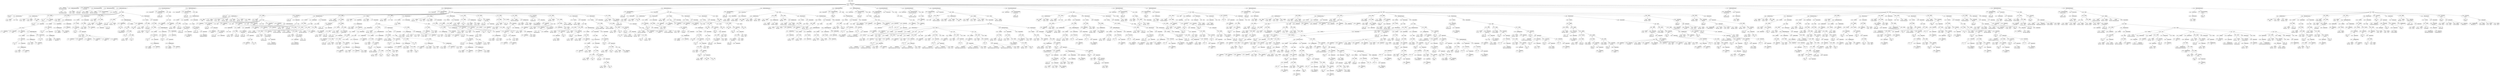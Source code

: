 digraph ast {
node [shape=none];
217391 [label=<<TABLE border='1' cellspacing='0' cellpadding='10' style='rounded' ><TR><TD border='0'>217391</TD><TD border='0'><B>Id</B></TD></TR><HR/><TR><TD border='0' cellpadding='5' colspan='2'>WP_List_Table</TD></TR></TABLE>>];
217390 [label=<<TABLE border='1' cellspacing='0' cellpadding='10' style='rounded' ><TR><TD border='0'>217390</TD><TD border='0'><B>ClassName</B></TD></TR><HR/><TR><TD border='0' cellpadding='5' colspan='2'>WP_MS_Themes_List_Table</TD></TR></TABLE>>];
217390 -> 217389 [weight=2];
217389 [label=<<TABLE border='1' cellspacing='0' cellpadding='10' style='rounded' ><TR><TD border='0'>217389</TD><TD border='0'><B>Id</B></TD></TR><HR/><TR><TD border='0' cellpadding='5' colspan='2'>WP_MS_Themes_List_Table</TD></TR></TABLE>>];
217395 [label=<<TABLE border='1' cellspacing='0' cellpadding='10' style='rounded' ><TR><TD border='0'>217395</TD><TD border='0'><B>Variable</B></TD></TR><HR/><TR><TD border='0' cellpadding='5'>(909, 4642)</TD><TD border='0' cellpadding='5'>is_site_themes</TD></TR></TABLE>>];
217394 [label=<<TABLE border='1' cellspacing='0' cellpadding='10' style='rounded' ><TR><TD border='0'>217394</TD><TD border='0'><B>PublicMemberDeclaration</B></TD></TR></TABLE>>];
217394 -> 217393 [weight=2];
217393 [label=<<TABLE border='1' cellspacing='0' cellpadding='10' style='rounded' ><TR><TD border='0'>217393</TD><TD border='0'><B>Variable</B></TD></TR><HR/><TR><TD border='0' cellpadding='5'>(0, 550)</TD><TD border='0' cellpadding='5'>site_id</TD></TR></TABLE>>];
217392 [label=<<TABLE border='1' cellspacing='0' cellpadding='10' style='rounded' ><TR><TD border='0'>217392</TD><TD border='0'><B>ParentClassName</B></TD></TR><HR/><TR><TD border='0' cellpadding='5' colspan='2'>WP_List_Table</TD></TR></TABLE>>];
217392 -> 217391 [weight=2];
217399 [label=<<TABLE border='1' cellspacing='0' cellpadding='10' style='rounded' ><TR><TD border='0'>217399</TD><TD border='0'><B>Id</B></TD></TR><HR/><TR><TD border='0' cellpadding='5' colspan='2'>__construct</TD></TR></TABLE>>];
217398 [label=<<TABLE border='1' cellspacing='0' cellpadding='10' style='rounded' ><TR><TD border='0'>217398</TD><TD border='0'><B>PrivateMemberDeclaration</B></TD></TR></TABLE>>];
217398 -> 217397 [weight=2];
217397 [label=<<TABLE border='1' cellspacing='0' cellpadding='10' style='rounded' ><TR><TD border='0'>217397</TD><TD border='0'><B>Variable</B></TD></TR><HR/><TR><TD border='0' cellpadding='5'>(909, 4643)</TD><TD border='0' cellpadding='5'>has_items</TD></TR></TABLE>>];
217396 [label=<<TABLE border='1' cellspacing='0' cellpadding='10' style='rounded' ><TR><TD border='0'>217396</TD><TD border='0'><B>PublicMemberDeclaration</B></TD></TR></TABLE>>];
217396 -> 217395 [weight=2];
217403 [label=<<TABLE border='1' cellspacing='0' cellpadding='10' style='rounded' ><TR><TD border='0'>217403</TD><TD border='0'><B>OptValueParameter</B></TD></TR></TABLE>>];
217403 -> 217401 [weight=2];
217403 -> 217402 [weight=2];
217402 [label=<<TABLE border='1' cellspacing='0' cellpadding='10' style='rounded' ><TR><TD border='0'>217402</TD><TD border='0'><B>Array</B></TD></TR></TABLE>>];
217401 [label=<<TABLE border='1' cellspacing='0' cellpadding='10' style='rounded' ><TR><TD border='0'>217401</TD><TD border='0'><B>Variable</B></TD></TR><HR/><TR><TD border='0' cellpadding='5'>(0, 2197)</TD><TD border='0' cellpadding='5'>args</TD></TR></TABLE>>];
217400 [label=<<TABLE border='1' cellspacing='0' cellpadding='10' style='rounded' ><TR><TD border='0'>217400</TD><TD border='0'><B>ReturnValueMethod</B></TD></TR><HR/><TR><TD border='0' cellpadding='5' colspan='2'>__construct</TD></TR></TABLE>>];
217400 -> 217399 [weight=2];
217407 [label=<<TABLE border='1' cellspacing='0' cellpadding='10' style='rounded' ><TR><TD border='0'>217407</TD><TD border='0'><B>Variable</B></TD></TR><HR/><TR><TD border='0' cellpadding='5'>(0, 2511)</TD><TD border='0' cellpadding='5'>page</TD></TR></TABLE>>];
217406 [label=<<TABLE border='1' cellspacing='0' cellpadding='10' style='rounded' ><TR><TD border='0'>217406</TD><TD border='0'><B>Variable</B></TD></TR><HR/><TR><TD border='0' cellpadding='5'>(0, 2203)</TD><TD border='0' cellpadding='5'>status</TD></TR></TABLE>>];
217405 [label=<<TABLE border='1' cellspacing='0' cellpadding='10' style='rounded' ><TR><TD border='0'>217405</TD><TD border='0'><B>Global</B></TD></TR><HR/><TR><TD border='0' cellpadding='5' colspan='2'>global</TD></TR></TABLE>>];
217404 [label=<<TABLE border='1' cellspacing='0' cellpadding='10' style='rounded' ><TR><TD border='0'>217404</TD><TD border='0'><B>ParameterList</B></TD></TR></TABLE>>];
217404 -> 217403 [weight=2];
217411 [label=<<TABLE border='1' cellspacing='0' cellpadding='10' style='rounded' ><TR><TD border='0'>217411</TD><TD border='0'><B>StringLiteral</B></TD></TR><HR/><TR><TD border='0' cellpadding='5' colspan='2'>plural</TD></TR></TABLE>>];
217410 [label=<<TABLE border='1' cellspacing='0' cellpadding='10' style='rounded' ><TR><TD border='0'>217410</TD><TD border='0'><B>Id</B></TD></TR><HR/><TR><TD border='0' cellpadding='5' colspan='2'>__construct</TD></TR></TABLE>>];
217409 [label=<<TABLE border='1' cellspacing='0' cellpadding='10' style='rounded' ><TR><TD border='0'>217409</TD><TD border='0'><B>Id</B></TD></TR><HR/><TR><TD border='0' cellpadding='5' colspan='2'>parent</TD></TR></TABLE>>];
217408 [label=<<TABLE border='1' cellspacing='0' cellpadding='10' style='rounded' ><TR><TD border='0'>217408</TD><TD border='0'><B>VariableStatement</B></TD></TR></TABLE>>];
217408 -> 217405 [weight=2];
217408 -> 217406 [weight=2];
217408 -> 217407 [weight=2];
217415 [label=<<TABLE border='1' cellspacing='0' cellpadding='10' style='rounded' ><TR><TD border='0'>217415</TD><TD border='0'><B>Variable</B></TD></TR><HR/><TR><TD border='0' cellpadding='5'>(0, 2197)</TD><TD border='0' cellpadding='5'>args</TD></TR></TABLE>>];
217414 [label=<<TABLE border='1' cellspacing='0' cellpadding='10' style='rounded' ><TR><TD border='0'>217414</TD><TD border='0'><B>Id</B></TD></TR><HR/><TR><TD border='0' cellpadding='5' colspan='2'>isset</TD></TR></TABLE>>];
217413 [label=<<TABLE border='1' cellspacing='0' cellpadding='10' style='rounded' ><TR><TD border='0'>217413</TD><TD border='0'><B>StringLiteral</B></TD></TR><HR/><TR><TD border='0' cellpadding='5' colspan='2'>screen</TD></TR></TABLE>>];
217412 [label=<<TABLE border='1' cellspacing='0' cellpadding='10' style='rounded' ><TR><TD border='0'>217412</TD><TD border='0'><B>StringLiteral</B></TD></TR><HR/><TR><TD border='0' cellpadding='5' colspan='2'>themes</TD></TR></TABLE>>];
217419 [label=<<TABLE border='1' cellspacing='0' cellpadding='10' style='rounded' ><TR><TD border='0'>217419</TD><TD border='0'><B>FunctionCall</B></TD></TR><HR/><TR><TD border='0' cellpadding='5' colspan='2'>isset</TD></TR></TABLE>>];
217419 -> 217414 [weight=2];
217419 -> 217418 [weight=2];
217418 [label=<<TABLE border='1' cellspacing='0' cellpadding='10' style='rounded' ><TR><TD border='0'>217418</TD><TD border='0'><B>ArgumentList</B></TD></TR></TABLE>>];
217418 -> 217417 [weight=2];
217417 [label=<<TABLE border='1' cellspacing='0' cellpadding='10' style='rounded' ><TR><TD border='0'>217417</TD><TD border='0'><B>PostfixExpression</B></TD></TR></TABLE>>];
217417 -> 217415 [weight=2];
217417 -> 217416 [weight=2];
217416 [label=<<TABLE border='1' cellspacing='0' cellpadding='10' style='rounded' ><TR><TD border='0'>217416</TD><TD border='0'><B>StringLiteral</B></TD></TR><HR/><TR><TD border='0' cellpadding='5' colspan='2'>screen</TD></TR></TABLE>>];
217423 [label=<<TABLE border='1' cellspacing='0' cellpadding='10' style='rounded' ><TR><TD border='0'>217423</TD><TD border='0'><B>PostfixExpression</B></TD></TR></TABLE>>];
217423 -> 217421 [weight=2];
217423 -> 217422 [weight=2];
217422 [label=<<TABLE border='1' cellspacing='0' cellpadding='10' style='rounded' ><TR><TD border='0'>217422</TD><TD border='0'><B>StringLiteral</B></TD></TR><HR/><TR><TD border='0' cellpadding='5' colspan='2'>screen</TD></TR></TABLE>>];
217421 [label=<<TABLE border='1' cellspacing='0' cellpadding='10' style='rounded' ><TR><TD border='0'>217421</TD><TD border='0'><B>Variable</B></TD></TR><HR/><TR><TD border='0' cellpadding='5'>(0, 2197)</TD><TD border='0' cellpadding='5'>args</TD></TR></TABLE>>];
217420 [label=<<TABLE border='1' cellspacing='0' cellpadding='10' style='rounded' ><TR><TD border='0'>217420</TD><TD border='0'><B>Condition</B></TD></TR></TABLE>>];
217420 -> 217419 [weight=2];
217427 [label=<<TABLE border='1' cellspacing='0' cellpadding='10' style='rounded' ><TR><TD border='0'>217427</TD><TD border='0'><B>ConditionalExpression</B></TD></TR></TABLE>>];
217427 -> 217420 [weight=2];
217427 -> 217424 [weight=2];
217427 -> 217426 [weight=2];
217426 [label=<<TABLE border='1' cellspacing='0' cellpadding='10' style='rounded' ><TR><TD border='0'>217426</TD><TD border='0'><B>ConditionalFalse</B></TD></TR><HR/><TR><TD border='0' cellpadding='5' colspan='2'>null</TD></TR></TABLE>>];
217426 -> 217425 [weight=2];
217425 [label=<<TABLE border='1' cellspacing='0' cellpadding='10' style='rounded' ><TR><TD border='0'>217425</TD><TD border='0'><B>Null</B></TD></TR><HR/><TR><TD border='0' cellpadding='5' colspan='2'>null</TD></TR></TABLE>>];
217424 [label=<<TABLE border='1' cellspacing='0' cellpadding='10' style='rounded' ><TR><TD border='0'>217424</TD><TD border='0'><B>ConditionalTrue</B></TD></TR></TABLE>>];
217424 -> 217423 [weight=2];
217431 [label=<<TABLE border='1' cellspacing='0' cellpadding='10' style='rounded' ><TR><TD border='0'>217431</TD><TD border='0'><B>BinOP</B></TD></TR><HR/><TR><TD border='0' cellpadding='5' colspan='2'>::</TD></TR></TABLE>>];
217431 -> 217409 [weight=2];
217431 -> 217430 [weight=2];
217430 [label=<<TABLE border='1' cellspacing='0' cellpadding='10' style='rounded' ><TR><TD border='0'>217430</TD><TD border='0'><B>MethodCall</B></TD></TR><HR/><TR><TD border='0' cellpadding='5' colspan='2'>__construct</TD></TR></TABLE>>];
217430 -> 217410 [weight=2];
217430 -> 217429 [weight=2];
217429 [label=<<TABLE border='1' cellspacing='0' cellpadding='10' style='rounded' ><TR><TD border='0'>217429</TD><TD border='0'><B>ArgumentList</B></TD></TR></TABLE>>];
217429 -> 217428 [weight=2];
217428 [label=<<TABLE border='1' cellspacing='0' cellpadding='10' style='rounded' ><TR><TD border='0'>217428</TD><TD border='0'><B>Array</B></TD></TR></TABLE>>];
217428 -> 217411 [weight=2];
217428 -> 217412 [weight=2];
217428 -> 217413 [weight=2];
217428 -> 217427 [weight=2];
217435 [label=<<TABLE border='1' cellspacing='0' cellpadding='10' style='rounded' ><TR><TD border='0'>217435</TD><TD border='0'><B>Variable</B></TD></TR><HR/><TR><TD border='0' cellpadding='5'>(0, 0)</TD><TD border='0' cellpadding='5'>_REQUEST</TD></TR></TABLE>>];
217434 [label=<<TABLE border='1' cellspacing='0' cellpadding='10' style='rounded' ><TR><TD border='0'>217434</TD><TD border='0'><B>Id</B></TD></TR><HR/><TR><TD border='0' cellpadding='5' colspan='2'>isset</TD></TR></TABLE>>];
217433 [label=<<TABLE border='1' cellspacing='0' cellpadding='10' style='rounded' ><TR><TD border='0'>217433</TD><TD border='0'><B>BinOP</B></TD></TR><HR/><TR><TD border='0' cellpadding='5' colspan='2'>=</TD></TR></TABLE>>];
217433 -> 217432 [weight=2];
217433 -> 217447 [weight=2];
217432 [label=<<TABLE border='1' cellspacing='0' cellpadding='10' style='rounded' ><TR><TD border='0'>217432</TD><TD border='0'><B>Variable</B></TD></TR><HR/><TR><TD border='0' cellpadding='5'>(0, 2203)</TD><TD border='0' cellpadding='5'>status</TD></TR></TABLE>>];
217439 [label=<<TABLE border='1' cellspacing='0' cellpadding='10' style='rounded' ><TR><TD border='0'>217439</TD><TD border='0'><B>FunctionCall</B></TD></TR><HR/><TR><TD border='0' cellpadding='5' colspan='2'>isset</TD></TR></TABLE>>];
217439 -> 217434 [weight=2];
217439 -> 217438 [weight=2];
217438 [label=<<TABLE border='1' cellspacing='0' cellpadding='10' style='rounded' ><TR><TD border='0'>217438</TD><TD border='0'><B>ArgumentList</B></TD></TR></TABLE>>];
217438 -> 217437 [weight=2];
217437 [label=<<TABLE border='1' cellspacing='0' cellpadding='10' style='rounded' ><TR><TD border='0'>217437</TD><TD border='0'><B>PostfixExpression</B></TD></TR></TABLE>>];
217437 -> 217435 [weight=2];
217437 -> 217436 [weight=2];
217436 [label=<<TABLE border='1' cellspacing='0' cellpadding='10' style='rounded' ><TR><TD border='0'>217436</TD><TD border='0'><B>StringLiteral</B></TD></TR><HR/><TR><TD border='0' cellpadding='5' colspan='2'>theme_status</TD></TR></TABLE>>];
217443 [label=<<TABLE border='1' cellspacing='0' cellpadding='10' style='rounded' ><TR><TD border='0'>217443</TD><TD border='0'><B>PostfixExpression</B></TD></TR></TABLE>>];
217443 -> 217441 [weight=2];
217443 -> 217442 [weight=2];
217442 [label=<<TABLE border='1' cellspacing='0' cellpadding='10' style='rounded' ><TR><TD border='0'>217442</TD><TD border='0'><B>StringLiteral</B></TD></TR><HR/><TR><TD border='0' cellpadding='5' colspan='2'>theme_status</TD></TR></TABLE>>];
217441 [label=<<TABLE border='1' cellspacing='0' cellpadding='10' style='rounded' ><TR><TD border='0'>217441</TD><TD border='0'><B>Variable</B></TD></TR><HR/><TR><TD border='0' cellpadding='5'>(0, 0)</TD><TD border='0' cellpadding='5'>_REQUEST</TD></TR></TABLE>>];
217440 [label=<<TABLE border='1' cellspacing='0' cellpadding='10' style='rounded' ><TR><TD border='0'>217440</TD><TD border='0'><B>Condition</B></TD></TR></TABLE>>];
217440 -> 217439 [weight=2];
217447 [label=<<TABLE border='1' cellspacing='0' cellpadding='10' style='rounded' ><TR><TD border='0'>217447</TD><TD border='0'><B>ConditionalExpression</B></TD></TR></TABLE>>];
217447 -> 217440 [weight=2];
217447 -> 217444 [weight=2];
217447 -> 217446 [weight=2];
217446 [label=<<TABLE border='1' cellspacing='0' cellpadding='10' style='rounded' ><TR><TD border='0'>217446</TD><TD border='0'><B>ConditionalFalse</B></TD></TR></TABLE>>];
217446 -> 217445 [weight=2];
217445 [label=<<TABLE border='1' cellspacing='0' cellpadding='10' style='rounded' ><TR><TD border='0'>217445</TD><TD border='0'><B>StringLiteral</B></TD></TR><HR/><TR><TD border='0' cellpadding='5' colspan='2'>all</TD></TR></TABLE>>];
217444 [label=<<TABLE border='1' cellspacing='0' cellpadding='10' style='rounded' ><TR><TD border='0'>217444</TD><TD border='0'><B>ConditionalTrue</B></TD></TR></TABLE>>];
217444 -> 217443 [weight=2];
217451 [label=<<TABLE border='1' cellspacing='0' cellpadding='10' style='rounded' ><TR><TD border='0'>217451</TD><TD border='0'><B>StringLiteral</B></TD></TR><HR/><TR><TD border='0' cellpadding='5' colspan='2'>all</TD></TR></TABLE>>];
217450 [label=<<TABLE border='1' cellspacing='0' cellpadding='10' style='rounded' ><TR><TD border='0'>217450</TD><TD border='0'><B>Variable</B></TD></TR><HR/><TR><TD border='0' cellpadding='5'>(0, 2203)</TD><TD border='0' cellpadding='5'>status</TD></TR></TABLE>>];
217449 [label=<<TABLE border='1' cellspacing='0' cellpadding='10' style='rounded' ><TR><TD border='0'>217449</TD><TD border='0'><B>Id</B></TD></TR><HR/><TR><TD border='0' cellpadding='5' colspan='2'>in_array</TD></TR></TABLE>>];
217455 [label=<<TABLE border='1' cellspacing='0' cellpadding='10' style='rounded' ><TR><TD border='0'>217455</TD><TD border='0'><B>StringLiteral</B></TD></TR><HR/><TR><TD border='0' cellpadding='5' colspan='2'>search</TD></TR></TABLE>>];
217454 [label=<<TABLE border='1' cellspacing='0' cellpadding='10' style='rounded' ><TR><TD border='0'>217454</TD><TD border='0'><B>StringLiteral</B></TD></TR><HR/><TR><TD border='0' cellpadding='5' colspan='2'>upgrade</TD></TR></TABLE>>];
217453 [label=<<TABLE border='1' cellspacing='0' cellpadding='10' style='rounded' ><TR><TD border='0'>217453</TD><TD border='0'><B>StringLiteral</B></TD></TR><HR/><TR><TD border='0' cellpadding='5' colspan='2'>disabled</TD></TR></TABLE>>];
217452 [label=<<TABLE border='1' cellspacing='0' cellpadding='10' style='rounded' ><TR><TD border='0'>217452</TD><TD border='0'><B>StringLiteral</B></TD></TR><HR/><TR><TD border='0' cellpadding='5' colspan='2'>enabled</TD></TR></TABLE>>];
217459 [label=<<TABLE border='1' cellspacing='0' cellpadding='10' style='rounded' ><TR><TD border='0'>217459</TD><TD border='0'><B>FunctionCall</B></TD></TR><HR/><TR><TD border='0' cellpadding='5' colspan='2'>in_array</TD></TR></TABLE>>];
217459 -> 217449 [weight=2];
217459 -> 217458 [weight=2];
217458 [label=<<TABLE border='1' cellspacing='0' cellpadding='10' style='rounded' ><TR><TD border='0'>217458</TD><TD border='0'><B>ArgumentList</B></TD></TR></TABLE>>];
217458 -> 217450 [weight=2];
217458 -> 217457 [weight=2];
217457 [label=<<TABLE border='1' cellspacing='0' cellpadding='10' style='rounded' ><TR><TD border='0'>217457</TD><TD border='0'><B>Array</B></TD></TR></TABLE>>];
217457 -> 217451 [weight=2];
217457 -> 217452 [weight=2];
217457 -> 217453 [weight=2];
217457 -> 217454 [weight=2];
217457 -> 217455 [weight=2];
217457 -> 217456 [weight=2];
217456 [label=<<TABLE border='1' cellspacing='0' cellpadding='10' style='rounded' ><TR><TD border='0'>217456</TD><TD border='0'><B>StringLiteral</B></TD></TR><HR/><TR><TD border='0' cellpadding='5' colspan='2'>broken</TD></TR></TABLE>>];
217463 [label=<<TABLE border='1' cellspacing='0' cellpadding='10' style='rounded' ><TR><TD border='0'>217463</TD><TD border='0'><B>BinOP</B></TD></TR><HR/><TR><TD border='0' cellpadding='5' colspan='2'>=</TD></TR></TABLE>>];
217463 -> 217462 [weight=2];
217463 -> 217464 [weight=2];
217462 [label=<<TABLE border='1' cellspacing='0' cellpadding='10' style='rounded' ><TR><TD border='0'>217462</TD><TD border='0'><B>Variable</B></TD></TR><HR/><TR><TD border='0' cellpadding='5'>(0, 2203)</TD><TD border='0' cellpadding='5'>status</TD></TR></TABLE>>];
217461 [label=<<TABLE border='1' cellspacing='0' cellpadding='10' style='rounded' ><TR><TD border='0'>217461</TD><TD border='0'><B>Condition</B></TD></TR></TABLE>>];
217461 -> 217460 [weight=2];
217460 [label=<<TABLE border='1' cellspacing='0' cellpadding='10' style='rounded' ><TR><TD border='0'>217460</TD><TD border='0'><B>UnaryOP</B></TD></TR><HR/><TR><TD border='0' cellpadding='5' colspan='2'>!</TD></TR></TABLE>>];
217460 -> 217459 [weight=2];
217467 [label=<<TABLE border='1' cellspacing='0' cellpadding='10' style='rounded' ><TR><TD border='0'>217467</TD><TD border='0'><B>Variable</B></TD></TR><HR/><TR><TD border='0' cellpadding='5'>(0, 2511)</TD><TD border='0' cellpadding='5'>page</TD></TR></TABLE>>];
217466 [label=<<TABLE border='1' cellspacing='0' cellpadding='10' style='rounded' ><TR><TD border='0'>217466</TD><TD border='0'><B>StatementBody</B></TD></TR></TABLE>>];
217466 -> 217463 [weight=2];
217465 [label=<<TABLE border='1' cellspacing='0' cellpadding='10' style='rounded' ><TR><TD border='0'>217465</TD><TD border='0'><B>IfThenStatement</B></TD></TR></TABLE>>];
217465 -> 217461 [weight=2];
217465 -> 217466 [weight=2];
217464 [label=<<TABLE border='1' cellspacing='0' cellpadding='10' style='rounded' ><TR><TD border='0'>217464</TD><TD border='0'><B>StringLiteral</B></TD></TR><HR/><TR><TD border='0' cellpadding='5' colspan='2'>all</TD></TR></TABLE>>];
217471 [label=<<TABLE border='1' cellspacing='0' cellpadding='10' style='rounded' ><TR><TD border='0'>217471</TD><TD border='0'><B>ArgumentList</B></TD></TR></TABLE>>];
217470 [label=<<TABLE border='1' cellspacing='0' cellpadding='10' style='rounded' ><TR><TD border='0'>217470</TD><TD border='0'><B>Id</B></TD></TR><HR/><TR><TD border='0' cellpadding='5' colspan='2'>get_pagenum</TD></TR></TABLE>>];
217469 [label=<<TABLE border='1' cellspacing='0' cellpadding='10' style='rounded' ><TR><TD border='0'>217469</TD><TD border='0'><B>Variable</B></TD></TR><HR/><TR><TD border='0' cellpadding='5'>(909, 4644)</TD><TD border='0' cellpadding='5'>this</TD></TR></TABLE>>];
217468 [label=<<TABLE border='1' cellspacing='0' cellpadding='10' style='rounded' ><TR><TD border='0'>217468</TD><TD border='0'><B>BinOP</B></TD></TR><HR/><TR><TD border='0' cellpadding='5' colspan='2'>=</TD></TR></TABLE>>];
217468 -> 217467 [weight=2];
217468 -> 217473 [weight=2];
217475 [label=<<TABLE border='1' cellspacing='0' cellpadding='10' style='rounded' ><TR><TD border='0'>217475</TD><TD border='0'><B>Id</B></TD></TR><HR/><TR><TD border='0' cellpadding='5' colspan='2'>is_site_themes</TD></TR></TABLE>>];
217474 [label=<<TABLE border='1' cellspacing='0' cellpadding='10' style='rounded' ><TR><TD border='0'>217474</TD><TD border='0'><B>Variable</B></TD></TR><HR/><TR><TD border='0' cellpadding='5'>(909, 4644)</TD><TD border='0' cellpadding='5'>this</TD></TR></TABLE>>];
217473 [label=<<TABLE border='1' cellspacing='0' cellpadding='10' style='rounded' ><TR><TD border='0'>217473</TD><TD border='0'><B>BinOP</B></TD></TR><HR/><TR><TD border='0' cellpadding='5' colspan='2'>-&gt;</TD></TR></TABLE>>];
217473 -> 217469 [weight=2];
217473 -> 217472 [weight=2];
217472 [label=<<TABLE border='1' cellspacing='0' cellpadding='10' style='rounded' ><TR><TD border='0'>217472</TD><TD border='0'><B>MethodCall</B></TD></TR><HR/><TR><TD border='0' cellpadding='5' colspan='2'>get_pagenum</TD></TR></TABLE>>];
217472 -> 217470 [weight=2];
217472 -> 217471 [weight=2];
217479 [label=<<TABLE border='1' cellspacing='0' cellpadding='10' style='rounded' ><TR><TD border='0'>217479</TD><TD border='0'><B>RelOP</B></TD></TR><HR/><TR><TD border='0' cellpadding='5' colspan='2'>===</TD></TR></TABLE>>];
217479 -> 217478 [weight=2];
217479 -> 217484 [weight=2];
217478 [label=<<TABLE border='1' cellspacing='0' cellpadding='10' style='rounded' ><TR><TD border='0'>217478</TD><TD border='0'><B>StringLiteral</B></TD></TR><HR/><TR><TD border='0' cellpadding='5' colspan='2'>site-themes-network</TD></TR></TABLE>>];
217477 [label=<<TABLE border='1' cellspacing='0' cellpadding='10' style='rounded' ><TR><TD border='0'>217477</TD><TD border='0'><B>BinOP</B></TD></TR><HR/><TR><TD border='0' cellpadding='5' colspan='2'>=</TD></TR></TABLE>>];
217477 -> 217476 [weight=2];
217477 -> 217490 [weight=2];
217476 [label=<<TABLE border='1' cellspacing='0' cellpadding='10' style='rounded' ><TR><TD border='0'>217476</TD><TD border='0'><B>BinOP</B></TD></TR><HR/><TR><TD border='0' cellpadding='5' colspan='2'>-&gt;</TD></TR></TABLE>>];
217476 -> 217474 [weight=2];
217476 -> 217475 [weight=2];
217483 [label=<<TABLE border='1' cellspacing='0' cellpadding='10' style='rounded' ><TR><TD border='0'>217483</TD><TD border='0'><B>Id</B></TD></TR><HR/><TR><TD border='0' cellpadding='5' colspan='2'>id</TD></TR></TABLE>>];
217482 [label=<<TABLE border='1' cellspacing='0' cellpadding='10' style='rounded' ><TR><TD border='0'>217482</TD><TD border='0'><B>BinOP</B></TD></TR><HR/><TR><TD border='0' cellpadding='5' colspan='2'>-&gt;</TD></TR></TABLE>>];
217482 -> 217480 [weight=2];
217482 -> 217481 [weight=2];
217481 [label=<<TABLE border='1' cellspacing='0' cellpadding='10' style='rounded' ><TR><TD border='0'>217481</TD><TD border='0'><B>Id</B></TD></TR><HR/><TR><TD border='0' cellpadding='5' colspan='2'>screen</TD></TR></TABLE>>];
217480 [label=<<TABLE border='1' cellspacing='0' cellpadding='10' style='rounded' ><TR><TD border='0'>217480</TD><TD border='0'><B>Variable</B></TD></TR><HR/><TR><TD border='0' cellpadding='5'>(909, 4644)</TD><TD border='0' cellpadding='5'>this</TD></TR></TABLE>>];
217487 [label=<<TABLE border='1' cellspacing='0' cellpadding='10' style='rounded' ><TR><TD border='0'>217487</TD><TD border='0'><B>ConditionalTrue</B></TD></TR><HR/><TR><TD border='0' cellpadding='5' colspan='2'>true</TD></TR></TABLE>>];
217487 -> 217486 [weight=2];
217486 [label=<<TABLE border='1' cellspacing='0' cellpadding='10' style='rounded' ><TR><TD border='0'>217486</TD><TD border='0'><B>True</B></TD></TR><HR/><TR><TD border='0' cellpadding='5' colspan='2'>true</TD></TR></TABLE>>];
217485 [label=<<TABLE border='1' cellspacing='0' cellpadding='10' style='rounded' ><TR><TD border='0'>217485</TD><TD border='0'><B>Condition</B></TD></TR></TABLE>>];
217485 -> 217479 [weight=2];
217484 [label=<<TABLE border='1' cellspacing='0' cellpadding='10' style='rounded' ><TR><TD border='0'>217484</TD><TD border='0'><B>BinOP</B></TD></TR><HR/><TR><TD border='0' cellpadding='5' colspan='2'>-&gt;</TD></TR></TABLE>>];
217484 -> 217482 [weight=2];
217484 -> 217483 [weight=2];
217491 [label=<<TABLE border='1' cellspacing='0' cellpadding='10' style='rounded' ><TR><TD border='0'>217491</TD><TD border='0'><B>Variable</B></TD></TR><HR/><TR><TD border='0' cellpadding='5'>(909, 4644)</TD><TD border='0' cellpadding='5'>this</TD></TR></TABLE>>];
217490 [label=<<TABLE border='1' cellspacing='0' cellpadding='10' style='rounded' ><TR><TD border='0'>217490</TD><TD border='0'><B>ConditionalExpression</B></TD></TR></TABLE>>];
217490 -> 217485 [weight=2];
217490 -> 217487 [weight=2];
217490 -> 217489 [weight=2];
217489 [label=<<TABLE border='1' cellspacing='0' cellpadding='10' style='rounded' ><TR><TD border='0'>217489</TD><TD border='0'><B>ConditionalFalse</B></TD></TR><HR/><TR><TD border='0' cellpadding='5' colspan='2'>false</TD></TR></TABLE>>];
217489 -> 217488 [weight=2];
217488 [label=<<TABLE border='1' cellspacing='0' cellpadding='10' style='rounded' ><TR><TD border='0'>217488</TD><TD border='0'><B>False</B></TD></TR><HR/><TR><TD border='0' cellpadding='5' colspan='2'>false</TD></TR></TABLE>>];
217495 [label=<<TABLE border='1' cellspacing='0' cellpadding='10' style='rounded' ><TR><TD border='0'>217495</TD><TD border='0'><B>Variable</B></TD></TR><HR/><TR><TD border='0' cellpadding='5'>(909, 4644)</TD><TD border='0' cellpadding='5'>this</TD></TR></TABLE>>];
217494 [label=<<TABLE border='1' cellspacing='0' cellpadding='10' style='rounded' ><TR><TD border='0'>217494</TD><TD border='0'><B>Condition</B></TD></TR></TABLE>>];
217494 -> 217493 [weight=2];
217493 [label=<<TABLE border='1' cellspacing='0' cellpadding='10' style='rounded' ><TR><TD border='0'>217493</TD><TD border='0'><B>BinOP</B></TD></TR><HR/><TR><TD border='0' cellpadding='5' colspan='2'>-&gt;</TD></TR></TABLE>>];
217493 -> 217491 [weight=2];
217493 -> 217492 [weight=2];
217492 [label=<<TABLE border='1' cellspacing='0' cellpadding='10' style='rounded' ><TR><TD border='0'>217492</TD><TD border='0'><B>Id</B></TD></TR><HR/><TR><TD border='0' cellpadding='5' colspan='2'>is_site_themes</TD></TR></TABLE>>];
217499 [label=<<TABLE border='1' cellspacing='0' cellpadding='10' style='rounded' ><TR><TD border='0'>217499</TD><TD border='0'><B>Id</B></TD></TR><HR/><TR><TD border='0' cellpadding='5' colspan='2'>isset</TD></TR></TABLE>>];
217498 [label=<<TABLE border='1' cellspacing='0' cellpadding='10' style='rounded' ><TR><TD border='0'>217498</TD><TD border='0'><B>BinOP</B></TD></TR><HR/><TR><TD border='0' cellpadding='5' colspan='2'>=</TD></TR></TABLE>>];
217498 -> 217497 [weight=2];
217498 -> 217515 [weight=2];
217497 [label=<<TABLE border='1' cellspacing='0' cellpadding='10' style='rounded' ><TR><TD border='0'>217497</TD><TD border='0'><B>BinOP</B></TD></TR><HR/><TR><TD border='0' cellpadding='5' colspan='2'>-&gt;</TD></TR></TABLE>>];
217497 -> 217495 [weight=2];
217497 -> 217496 [weight=2];
217496 [label=<<TABLE border='1' cellspacing='0' cellpadding='10' style='rounded' ><TR><TD border='0'>217496</TD><TD border='0'><B>Id</B></TD></TR><HR/><TR><TD border='0' cellpadding='5' colspan='2'>site_id</TD></TR></TABLE>>];
217503 [label=<<TABLE border='1' cellspacing='0' cellpadding='10' style='rounded' ><TR><TD border='0'>217503</TD><TD border='0'><B>ArgumentList</B></TD></TR></TABLE>>];
217503 -> 217502 [weight=2];
217502 [label=<<TABLE border='1' cellspacing='0' cellpadding='10' style='rounded' ><TR><TD border='0'>217502</TD><TD border='0'><B>PostfixExpression</B></TD></TR></TABLE>>];
217502 -> 217500 [weight=2];
217502 -> 217501 [weight=2];
217501 [label=<<TABLE border='1' cellspacing='0' cellpadding='10' style='rounded' ><TR><TD border='0'>217501</TD><TD border='0'><B>StringLiteral</B></TD></TR><HR/><TR><TD border='0' cellpadding='5' colspan='2'>id</TD></TR></TABLE>>];
217500 [label=<<TABLE border='1' cellspacing='0' cellpadding='10' style='rounded' ><TR><TD border='0'>217500</TD><TD border='0'><B>Variable</B></TD></TR><HR/><TR><TD border='0' cellpadding='5'>(0, 0)</TD><TD border='0' cellpadding='5'>_REQUEST</TD></TR></TABLE>>];
217507 [label=<<TABLE border='1' cellspacing='0' cellpadding='10' style='rounded' ><TR><TD border='0'>217507</TD><TD border='0'><B>Variable</B></TD></TR><HR/><TR><TD border='0' cellpadding='5'>(0, 0)</TD><TD border='0' cellpadding='5'>_REQUEST</TD></TR></TABLE>>];
217506 [label=<<TABLE border='1' cellspacing='0' cellpadding='10' style='rounded' ><TR><TD border='0'>217506</TD><TD border='0'><B>Id</B></TD></TR><HR/><TR><TD border='0' cellpadding='5' colspan='2'>intval</TD></TR></TABLE>>];
217505 [label=<<TABLE border='1' cellspacing='0' cellpadding='10' style='rounded' ><TR><TD border='0'>217505</TD><TD border='0'><B>Condition</B></TD></TR></TABLE>>];
217505 -> 217504 [weight=2];
217504 [label=<<TABLE border='1' cellspacing='0' cellpadding='10' style='rounded' ><TR><TD border='0'>217504</TD><TD border='0'><B>FunctionCall</B></TD></TR><HR/><TR><TD border='0' cellpadding='5' colspan='2'>isset</TD></TR></TABLE>>];
217504 -> 217499 [weight=2];
217504 -> 217503 [weight=2];
217511 [label=<<TABLE border='1' cellspacing='0' cellpadding='10' style='rounded' ><TR><TD border='0'>217511</TD><TD border='0'><B>FunctionCall</B></TD></TR><HR/><TR><TD border='0' cellpadding='5' colspan='2'>intval</TD></TR></TABLE>>];
217511 -> 217506 [weight=2];
217511 -> 217510 [weight=2];
217510 [label=<<TABLE border='1' cellspacing='0' cellpadding='10' style='rounded' ><TR><TD border='0'>217510</TD><TD border='0'><B>ArgumentList</B></TD></TR></TABLE>>];
217510 -> 217509 [weight=2];
217509 [label=<<TABLE border='1' cellspacing='0' cellpadding='10' style='rounded' ><TR><TD border='0'>217509</TD><TD border='0'><B>PostfixExpression</B></TD></TR></TABLE>>];
217509 -> 217507 [weight=2];
217509 -> 217508 [weight=2];
217508 [label=<<TABLE border='1' cellspacing='0' cellpadding='10' style='rounded' ><TR><TD border='0'>217508</TD><TD border='0'><B>StringLiteral</B></TD></TR><HR/><TR><TD border='0' cellpadding='5' colspan='2'>id</TD></TR></TABLE>>];
217515 [label=<<TABLE border='1' cellspacing='0' cellpadding='10' style='rounded' ><TR><TD border='0'>217515</TD><TD border='0'><B>ConditionalExpression</B></TD></TR></TABLE>>];
217515 -> 217505 [weight=2];
217515 -> 217512 [weight=2];
217515 -> 217514 [weight=2];
217514 [label=<<TABLE border='1' cellspacing='0' cellpadding='10' style='rounded' ><TR><TD border='0'>217514</TD><TD border='0'><B>ConditionalFalse</B></TD></TR><HR/><TR><TD border='0' cellpadding='5' colspan='2'>0</TD></TR></TABLE>>];
217514 -> 217513 [weight=2];
217513 [label=<<TABLE border='1' cellspacing='0' cellpadding='10' style='rounded' ><TR><TD border='0'>217513</TD><TD border='0'><B>IntegerLiteral</B></TD></TR><HR/><TR><TD border='0' cellpadding='5' colspan='2'>0</TD></TR></TABLE>>];
217512 [label=<<TABLE border='1' cellspacing='0' cellpadding='10' style='rounded' ><TR><TD border='0'>217512</TD><TD border='0'><B>ConditionalTrue</B></TD></TR></TABLE>>];
217512 -> 217511 [weight=2];
217519 [label=<<TABLE border='1' cellspacing='0' cellpadding='10' style='rounded' ><TR><TD border='0'>217519</TD><TD border='0'><B>PublicMethodStatement</B></TD></TR></TABLE>>];
217519 -> 217400 [weight=2];
217519 -> 217404 [weight=2];
217519 -> 217518 [weight=2];
217518 [label=<<TABLE border='1' cellspacing='0' cellpadding='10' style='rounded' ><TR><TD border='0'>217518</TD><TD border='0'><B>Block</B></TD></TR></TABLE>>];
217518 -> 217408 [weight=2];
217518 -> 217431 [weight=2];
217518 -> 217433 [weight=2];
217518 -> 217465 [weight=2];
217518 -> 217468 [weight=2];
217518 -> 217477 [weight=2];
217518 -> 217516 [weight=2];
217517 [label=<<TABLE border='1' cellspacing='0' cellpadding='10' style='rounded' ><TR><TD border='0'>217517</TD><TD border='0'><B>StatementBody</B></TD></TR></TABLE>>];
217517 -> 217498 [weight=2];
217516 [label=<<TABLE border='1' cellspacing='0' cellpadding='10' style='rounded' ><TR><TD border='0'>217516</TD><TD border='0'><B>IfThenStatement</B></TD></TR></TABLE>>];
217516 -> 217494 [weight=2];
217516 -> 217517 [weight=2];
217523 [label=<<TABLE border='1' cellspacing='0' cellpadding='10' style='rounded' ><TR><TD border='0'>217523</TD><TD border='0'><B>StringLiteral</B></TD></TR><HR/><TR><TD border='0' cellpadding='5' colspan='2'>widefat</TD></TR></TABLE>>];
217522 [label=<<TABLE border='1' cellspacing='0' cellpadding='10' style='rounded' ><TR><TD border='0'>217522</TD><TD border='0'><B>ParameterList</B></TD></TR></TABLE>>];
217521 [label=<<TABLE border='1' cellspacing='0' cellpadding='10' style='rounded' ><TR><TD border='0'>217521</TD><TD border='0'><B>ReturnValueMethod</B></TD></TR><HR/><TR><TD border='0' cellpadding='5' colspan='2'>get_table_classes</TD></TR></TABLE>>];
217521 -> 217520 [weight=2];
217520 [label=<<TABLE border='1' cellspacing='0' cellpadding='10' style='rounded' ><TR><TD border='0'>217520</TD><TD border='0'><B>Id</B></TD></TR><HR/><TR><TD border='0' cellpadding='5' colspan='2'>get_table_classes</TD></TR></TABLE>>];
217527 [label=<<TABLE border='1' cellspacing='0' cellpadding='10' style='rounded' ><TR><TD border='0'>217527</TD><TD border='0'><B>Block</B></TD></TR></TABLE>>];
217527 -> 217526 [weight=2];
217526 [label=<<TABLE border='1' cellspacing='0' cellpadding='10' style='rounded' ><TR><TD border='0'>217526</TD><TD border='0'><B>Return</B></TD></TR></TABLE>>];
217526 -> 217525 [weight=2];
217525 [label=<<TABLE border='1' cellspacing='0' cellpadding='10' style='rounded' ><TR><TD border='0'>217525</TD><TD border='0'><B>Array</B></TD></TR></TABLE>>];
217525 -> 217523 [weight=2];
217525 -> 217524 [weight=2];
217524 [label=<<TABLE border='1' cellspacing='0' cellpadding='10' style='rounded' ><TR><TD border='0'>217524</TD><TD border='0'><B>StringLiteral</B></TD></TR><HR/><TR><TD border='0' cellpadding='5' colspan='2'>plugins</TD></TR></TABLE>>];
217531 [label=<<TABLE border='1' cellspacing='0' cellpadding='10' style='rounded' ><TR><TD border='0'>217531</TD><TD border='0'><B>ParameterList</B></TD></TR></TABLE>>];
217530 [label=<<TABLE border='1' cellspacing='0' cellpadding='10' style='rounded' ><TR><TD border='0'>217530</TD><TD border='0'><B>ReturnValueMethod</B></TD></TR><HR/><TR><TD border='0' cellpadding='5' colspan='2'>ajax_user_can</TD></TR></TABLE>>];
217530 -> 217529 [weight=2];
217529 [label=<<TABLE border='1' cellspacing='0' cellpadding='10' style='rounded' ><TR><TD border='0'>217529</TD><TD border='0'><B>Id</B></TD></TR><HR/><TR><TD border='0' cellpadding='5' colspan='2'>ajax_user_can</TD></TR></TABLE>>];
217528 [label=<<TABLE border='1' cellspacing='0' cellpadding='10' style='rounded' ><TR><TD border='0'>217528</TD><TD border='0'><B>ProtectedMethodStatement</B></TD></TR></TABLE>>];
217528 -> 217521 [weight=2];
217528 -> 217522 [weight=2];
217528 -> 217527 [weight=2];
217535 [label=<<TABLE border='1' cellspacing='0' cellpadding='10' style='rounded' ><TR><TD border='0'>217535</TD><TD border='0'><B>Condition</B></TD></TR></TABLE>>];
217535 -> 217534 [weight=2];
217534 [label=<<TABLE border='1' cellspacing='0' cellpadding='10' style='rounded' ><TR><TD border='0'>217534</TD><TD border='0'><B>BinOP</B></TD></TR><HR/><TR><TD border='0' cellpadding='5' colspan='2'>-&gt;</TD></TR></TABLE>>];
217534 -> 217532 [weight=2];
217534 -> 217533 [weight=2];
217533 [label=<<TABLE border='1' cellspacing='0' cellpadding='10' style='rounded' ><TR><TD border='0'>217533</TD><TD border='0'><B>Id</B></TD></TR><HR/><TR><TD border='0' cellpadding='5' colspan='2'>is_site_themes</TD></TR></TABLE>>];
217532 [label=<<TABLE border='1' cellspacing='0' cellpadding='10' style='rounded' ><TR><TD border='0'>217532</TD><TD border='0'><B>Variable</B></TD></TR><HR/><TR><TD border='0' cellpadding='5'>(909, 4644)</TD><TD border='0' cellpadding='5'>this</TD></TR></TABLE>>];
217539 [label=<<TABLE border='1' cellspacing='0' cellpadding='10' style='rounded' ><TR><TD border='0'>217539</TD><TD border='0'><B>FunctionCall</B></TD></TR><HR/><TR><TD border='0' cellpadding='5' colspan='2'>current_user_can</TD></TR></TABLE>>];
217539 -> 217536 [weight=2];
217539 -> 217538 [weight=2];
217538 [label=<<TABLE border='1' cellspacing='0' cellpadding='10' style='rounded' ><TR><TD border='0'>217538</TD><TD border='0'><B>ArgumentList</B></TD></TR></TABLE>>];
217538 -> 217537 [weight=2];
217537 [label=<<TABLE border='1' cellspacing='0' cellpadding='10' style='rounded' ><TR><TD border='0'>217537</TD><TD border='0'><B>StringLiteral</B></TD></TR><HR/><TR><TD border='0' cellpadding='5' colspan='2'>manage_sites</TD></TR></TABLE>>];
217536 [label=<<TABLE border='1' cellspacing='0' cellpadding='10' style='rounded' ><TR><TD border='0'>217536</TD><TD border='0'><B>Id</B></TD></TR><HR/><TR><TD border='0' cellpadding='5' colspan='2'>current_user_can</TD></TR></TABLE>>];
217543 [label=<<TABLE border='1' cellspacing='0' cellpadding='10' style='rounded' ><TR><TD border='0'>217543</TD><TD border='0'><B>Id</B></TD></TR><HR/><TR><TD border='0' cellpadding='5' colspan='2'>current_user_can</TD></TR></TABLE>>];
217542 [label=<<TABLE border='1' cellspacing='0' cellpadding='10' style='rounded' ><TR><TD border='0'>217542</TD><TD border='0'><B>StatementBody</B></TD></TR></TABLE>>];
217542 -> 217540 [weight=2];
217541 [label=<<TABLE border='1' cellspacing='0' cellpadding='10' style='rounded' ><TR><TD border='0'>217541</TD><TD border='0'><B>IfThenElseStatement</B></TD></TR></TABLE>>];
217541 -> 217535 [weight=2];
217541 -> 217542 [weight=2];
217541 -> 217549 [weight=2];
217540 [label=<<TABLE border='1' cellspacing='0' cellpadding='10' style='rounded' ><TR><TD border='0'>217540</TD><TD border='0'><B>Return</B></TD></TR></TABLE>>];
217540 -> 217539 [weight=2];
217547 [label=<<TABLE border='1' cellspacing='0' cellpadding='10' style='rounded' ><TR><TD border='0'>217547</TD><TD border='0'><B>Return</B></TD></TR></TABLE>>];
217547 -> 217546 [weight=2];
217546 [label=<<TABLE border='1' cellspacing='0' cellpadding='10' style='rounded' ><TR><TD border='0'>217546</TD><TD border='0'><B>FunctionCall</B></TD></TR><HR/><TR><TD border='0' cellpadding='5' colspan='2'>current_user_can</TD></TR></TABLE>>];
217546 -> 217543 [weight=2];
217546 -> 217545 [weight=2];
217545 [label=<<TABLE border='1' cellspacing='0' cellpadding='10' style='rounded' ><TR><TD border='0'>217545</TD><TD border='0'><B>ArgumentList</B></TD></TR></TABLE>>];
217545 -> 217544 [weight=2];
217544 [label=<<TABLE border='1' cellspacing='0' cellpadding='10' style='rounded' ><TR><TD border='0'>217544</TD><TD border='0'><B>StringLiteral</B></TD></TR><HR/><TR><TD border='0' cellpadding='5' colspan='2'>manage_network_themes</TD></TR></TABLE>>];
217551 [label=<<TABLE border='1' cellspacing='0' cellpadding='10' style='rounded' ><TR><TD border='0'>217551</TD><TD border='0'><B>PublicMethodStatement</B></TD></TR></TABLE>>];
217551 -> 217530 [weight=2];
217551 -> 217531 [weight=2];
217551 -> 217550 [weight=2];
217550 [label=<<TABLE border='1' cellspacing='0' cellpadding='10' style='rounded' ><TR><TD border='0'>217550</TD><TD border='0'><B>Block</B></TD></TR></TABLE>>];
217550 -> 217541 [weight=2];
217549 [label=<<TABLE border='1' cellspacing='0' cellpadding='10' style='rounded' ><TR><TD border='0'>217549</TD><TD border='0'><B>StatementBody</B></TD></TR></TABLE>>];
217549 -> 217547 [weight=2];
217555 [label=<<TABLE border='1' cellspacing='0' cellpadding='10' style='rounded' ><TR><TD border='0'>217555</TD><TD border='0'><B>Global</B></TD></TR><HR/><TR><TD border='0' cellpadding='5' colspan='2'>global</TD></TR></TABLE>>];
217554 [label=<<TABLE border='1' cellspacing='0' cellpadding='10' style='rounded' ><TR><TD border='0'>217554</TD><TD border='0'><B>ParameterList</B></TD></TR></TABLE>>];
217553 [label=<<TABLE border='1' cellspacing='0' cellpadding='10' style='rounded' ><TR><TD border='0'>217553</TD><TD border='0'><B>ReturnValueMethod</B></TD></TR><HR/><TR><TD border='0' cellpadding='5' colspan='2'>prepare_items</TD></TR></TABLE>>];
217553 -> 217552 [weight=2];
217552 [label=<<TABLE border='1' cellspacing='0' cellpadding='10' style='rounded' ><TR><TD border='0'>217552</TD><TD border='0'><B>Id</B></TD></TR><HR/><TR><TD border='0' cellpadding='5' colspan='2'>prepare_items</TD></TR></TABLE>>];
217559 [label=<<TABLE border='1' cellspacing='0' cellpadding='10' style='rounded' ><TR><TD border='0'>217559</TD><TD border='0'><B>Variable</B></TD></TR><HR/><TR><TD border='0' cellpadding='5'>(909, 4646)</TD><TD border='0' cellpadding='5'>orderby</TD></TR></TABLE>>];
217558 [label=<<TABLE border='1' cellspacing='0' cellpadding='10' style='rounded' ><TR><TD border='0'>217558</TD><TD border='0'><B>Variable</B></TD></TR><HR/><TR><TD border='0' cellpadding='5'>(0, 2511)</TD><TD border='0' cellpadding='5'>page</TD></TR></TABLE>>];
217557 [label=<<TABLE border='1' cellspacing='0' cellpadding='10' style='rounded' ><TR><TD border='0'>217557</TD><TD border='0'><B>Variable</B></TD></TR><HR/><TR><TD border='0' cellpadding='5'>(909, 4645)</TD><TD border='0' cellpadding='5'>totals</TD></TR></TABLE>>];
217556 [label=<<TABLE border='1' cellspacing='0' cellpadding='10' style='rounded' ><TR><TD border='0'>217556</TD><TD border='0'><B>Variable</B></TD></TR><HR/><TR><TD border='0' cellpadding='5'>(0, 2203)</TD><TD border='0' cellpadding='5'>status</TD></TR></TABLE>>];
217563 [label=<<TABLE border='1' cellspacing='0' cellpadding='10' style='rounded' ><TR><TD border='0'>217563</TD><TD border='0'><B>Id</B></TD></TR><HR/><TR><TD border='0' cellpadding='5' colspan='2'>wp_reset_vars</TD></TR></TABLE>>];
217562 [label=<<TABLE border='1' cellspacing='0' cellpadding='10' style='rounded' ><TR><TD border='0'>217562</TD><TD border='0'><B>VariableStatement</B></TD></TR></TABLE>>];
217562 -> 217555 [weight=2];
217562 -> 217556 [weight=2];
217562 -> 217557 [weight=2];
217562 -> 217558 [weight=2];
217562 -> 217559 [weight=2];
217562 -> 217560 [weight=2];
217562 -> 217561 [weight=2];
217561 [label=<<TABLE border='1' cellspacing='0' cellpadding='10' style='rounded' ><TR><TD border='0'>217561</TD><TD border='0'><B>Variable</B></TD></TR><HR/><TR><TD border='0' cellpadding='5'>(0, 1165)</TD><TD border='0' cellpadding='5'>s</TD></TR></TABLE>>];
217560 [label=<<TABLE border='1' cellspacing='0' cellpadding='10' style='rounded' ><TR><TD border='0'>217560</TD><TD border='0'><B>Variable</B></TD></TR><HR/><TR><TD border='0' cellpadding='5'>(909, 4647)</TD><TD border='0' cellpadding='5'>order</TD></TR></TABLE>>];
217567 [label=<<TABLE border='1' cellspacing='0' cellpadding='10' style='rounded' ><TR><TD border='0'>217567</TD><TD border='0'><B>Array</B></TD></TR></TABLE>>];
217567 -> 217564 [weight=2];
217567 -> 217565 [weight=2];
217567 -> 217566 [weight=2];
217566 [label=<<TABLE border='1' cellspacing='0' cellpadding='10' style='rounded' ><TR><TD border='0'>217566</TD><TD border='0'><B>StringLiteral</B></TD></TR><HR/><TR><TD border='0' cellpadding='5' colspan='2'>s</TD></TR></TABLE>>];
217565 [label=<<TABLE border='1' cellspacing='0' cellpadding='10' style='rounded' ><TR><TD border='0'>217565</TD><TD border='0'><B>StringLiteral</B></TD></TR><HR/><TR><TD border='0' cellpadding='5' colspan='2'>order</TD></TR></TABLE>>];
217564 [label=<<TABLE border='1' cellspacing='0' cellpadding='10' style='rounded' ><TR><TD border='0'>217564</TD><TD border='0'><B>StringLiteral</B></TD></TR><HR/><TR><TD border='0' cellpadding='5' colspan='2'>orderby</TD></TR></TABLE>>];
217571 [label=<<TABLE border='1' cellspacing='0' cellpadding='10' style='rounded' ><TR><TD border='0'>217571</TD><TD border='0'><B>BinOP</B></TD></TR><HR/><TR><TD border='0' cellpadding='5' colspan='2'>=</TD></TR></TABLE>>];
217571 -> 217570 [weight=2];
217571 -> 217603 [weight=2];
217570 [label=<<TABLE border='1' cellspacing='0' cellpadding='10' style='rounded' ><TR><TD border='0'>217570</TD><TD border='0'><B>Variable</B></TD></TR><HR/><TR><TD border='0' cellpadding='5'>(0, 1169)</TD><TD border='0' cellpadding='5'>themes</TD></TR></TABLE>>];
217569 [label=<<TABLE border='1' cellspacing='0' cellpadding='10' style='rounded' ><TR><TD border='0'>217569</TD><TD border='0'><B>FunctionCall</B></TD></TR><HR/><TR><TD border='0' cellpadding='5' colspan='2'>wp_reset_vars</TD></TR></TABLE>>];
217569 -> 217563 [weight=2];
217569 -> 217568 [weight=2];
217568 [label=<<TABLE border='1' cellspacing='0' cellpadding='10' style='rounded' ><TR><TD border='0'>217568</TD><TD border='0'><B>ArgumentList</B></TD></TR></TABLE>>];
217568 -> 217567 [weight=2];
217575 [label=<<TABLE border='1' cellspacing='0' cellpadding='10' style='rounded' ><TR><TD border='0'>217575</TD><TD border='0'><B>Id</B></TD></TR><HR/><TR><TD border='0' cellpadding='5' colspan='2'>wp_get_themes</TD></TR></TABLE>>];
217574 [label=<<TABLE border='1' cellspacing='0' cellpadding='10' style='rounded' ><TR><TD border='0'>217574</TD><TD border='0'><B>StringLiteral</B></TD></TR><HR/><TR><TD border='0' cellpadding='5' colspan='2'>all_themes</TD></TR></TABLE>>];
217573 [label=<<TABLE border='1' cellspacing='0' cellpadding='10' style='rounded' ><TR><TD border='0'>217573</TD><TD border='0'><B>Id</B></TD></TR><HR/><TR><TD border='0' cellpadding='5' colspan='2'>apply_filters</TD></TR></TABLE>>];
217572 [label=<<TABLE border='1' cellspacing='0' cellpadding='10' style='rounded' ><TR><TD border='0'>217572</TD><TD border='0'><B>StringLiteral</B></TD></TR><HR/><TR><TD border='0' cellpadding='5' colspan='2'>all</TD></TR></TABLE>>];
217579 [label=<<TABLE border='1' cellspacing='0' cellpadding='10' style='rounded' ><TR><TD border='0'>217579</TD><TD border='0'><B>FunctionCall</B></TD></TR><HR/><TR><TD border='0' cellpadding='5' colspan='2'>apply_filters</TD></TR></TABLE>>];
217579 -> 217573 [weight=2];
217579 -> 217578 [weight=2];
217578 [label=<<TABLE border='1' cellspacing='0' cellpadding='10' style='rounded' ><TR><TD border='0'>217578</TD><TD border='0'><B>ArgumentList</B></TD></TR></TABLE>>];
217578 -> 217574 [weight=2];
217578 -> 217577 [weight=2];
217577 [label=<<TABLE border='1' cellspacing='0' cellpadding='10' style='rounded' ><TR><TD border='0'>217577</TD><TD border='0'><B>FunctionCall</B></TD></TR><HR/><TR><TD border='0' cellpadding='5' colspan='2'>wp_get_themes</TD></TR></TABLE>>];
217577 -> 217575 [weight=2];
217577 -> 217576 [weight=2];
217576 [label=<<TABLE border='1' cellspacing='0' cellpadding='10' style='rounded' ><TR><TD border='0'>217576</TD><TD border='0'><B>ArgumentList</B></TD></TR></TABLE>>];
217583 [label=<<TABLE border='1' cellspacing='0' cellpadding='10' style='rounded' ><TR><TD border='0'>217583</TD><TD border='0'><B>Array</B></TD></TR></TABLE>>];
217582 [label=<<TABLE border='1' cellspacing='0' cellpadding='10' style='rounded' ><TR><TD border='0'>217582</TD><TD border='0'><B>StringLiteral</B></TD></TR><HR/><TR><TD border='0' cellpadding='5' colspan='2'>enabled</TD></TR></TABLE>>];
217581 [label=<<TABLE border='1' cellspacing='0' cellpadding='10' style='rounded' ><TR><TD border='0'>217581</TD><TD border='0'><B>Array</B></TD></TR></TABLE>>];
217580 [label=<<TABLE border='1' cellspacing='0' cellpadding='10' style='rounded' ><TR><TD border='0'>217580</TD><TD border='0'><B>StringLiteral</B></TD></TR><HR/><TR><TD border='0' cellpadding='5' colspan='2'>search</TD></TR></TABLE>>];
217587 [label=<<TABLE border='1' cellspacing='0' cellpadding='10' style='rounded' ><TR><TD border='0'>217587</TD><TD border='0'><B>Array</B></TD></TR></TABLE>>];
217586 [label=<<TABLE border='1' cellspacing='0' cellpadding='10' style='rounded' ><TR><TD border='0'>217586</TD><TD border='0'><B>StringLiteral</B></TD></TR><HR/><TR><TD border='0' cellpadding='5' colspan='2'>upgrade</TD></TR></TABLE>>];
217585 [label=<<TABLE border='1' cellspacing='0' cellpadding='10' style='rounded' ><TR><TD border='0'>217585</TD><TD border='0'><B>Array</B></TD></TR></TABLE>>];
217584 [label=<<TABLE border='1' cellspacing='0' cellpadding='10' style='rounded' ><TR><TD border='0'>217584</TD><TD border='0'><B>StringLiteral</B></TD></TR><HR/><TR><TD border='0' cellpadding='5' colspan='2'>disabled</TD></TR></TABLE>>];
217591 [label=<<TABLE border='1' cellspacing='0' cellpadding='10' style='rounded' ><TR><TD border='0'>217591</TD><TD border='0'><B>BinOP</B></TD></TR><HR/><TR><TD border='0' cellpadding='5' colspan='2'>-&gt;</TD></TR></TABLE>>];
217591 -> 217589 [weight=2];
217591 -> 217590 [weight=2];
217590 [label=<<TABLE border='1' cellspacing='0' cellpadding='10' style='rounded' ><TR><TD border='0'>217590</TD><TD border='0'><B>Id</B></TD></TR><HR/><TR><TD border='0' cellpadding='5' colspan='2'>is_site_themes</TD></TR></TABLE>>];
217589 [label=<<TABLE border='1' cellspacing='0' cellpadding='10' style='rounded' ><TR><TD border='0'>217589</TD><TD border='0'><B>Variable</B></TD></TR><HR/><TR><TD border='0' cellpadding='5'>(909, 4644)</TD><TD border='0' cellpadding='5'>this</TD></TR></TABLE>>];
217588 [label=<<TABLE border='1' cellspacing='0' cellpadding='10' style='rounded' ><TR><TD border='0'>217588</TD><TD border='0'><B>StringLiteral</B></TD></TR><HR/><TR><TD border='0' cellpadding='5' colspan='2'>broken</TD></TR></TABLE>>];
217595 [label=<<TABLE border='1' cellspacing='0' cellpadding='10' style='rounded' ><TR><TD border='0'>217595</TD><TD border='0'><B>Id</B></TD></TR><HR/><TR><TD border='0' cellpadding='5' colspan='2'>wp_get_themes</TD></TR></TABLE>>];
217594 [label=<<TABLE border='1' cellspacing='0' cellpadding='10' style='rounded' ><TR><TD border='0'>217594</TD><TD border='0'><B>ConditionalTrue</B></TD></TR></TABLE>>];
217594 -> 217593 [weight=2];
217593 [label=<<TABLE border='1' cellspacing='0' cellpadding='10' style='rounded' ><TR><TD border='0'>217593</TD><TD border='0'><B>Array</B></TD></TR></TABLE>>];
217592 [label=<<TABLE border='1' cellspacing='0' cellpadding='10' style='rounded' ><TR><TD border='0'>217592</TD><TD border='0'><B>Condition</B></TD></TR></TABLE>>];
217592 -> 217591 [weight=2];
217599 [label=<<TABLE border='1' cellspacing='0' cellpadding='10' style='rounded' ><TR><TD border='0'>217599</TD><TD border='0'><B>ArgumentList</B></TD></TR></TABLE>>];
217599 -> 217598 [weight=2];
217598 [label=<<TABLE border='1' cellspacing='0' cellpadding='10' style='rounded' ><TR><TD border='0'>217598</TD><TD border='0'><B>Array</B></TD></TR></TABLE>>];
217598 -> 217596 [weight=2];
217598 -> 217597 [weight=2];
217597 [label=<<TABLE border='1' cellspacing='0' cellpadding='10' style='rounded' ><TR><TD border='0'>217597</TD><TD border='0'><B>True</B></TD></TR><HR/><TR><TD border='0' cellpadding='5' colspan='2'>true</TD></TR></TABLE>>];
217596 [label=<<TABLE border='1' cellspacing='0' cellpadding='10' style='rounded' ><TR><TD border='0'>217596</TD><TD border='0'><B>StringLiteral</B></TD></TR><HR/><TR><TD border='0' cellpadding='5' colspan='2'>errors</TD></TR></TABLE>>];
217603 [label=<<TABLE border='1' cellspacing='0' cellpadding='10' style='rounded' ><TR><TD border='0'>217603</TD><TD border='0'><B>Array</B></TD></TR></TABLE>>];
217603 -> 217572 [weight=2];
217603 -> 217579 [weight=2];
217603 -> 217580 [weight=2];
217603 -> 217581 [weight=2];
217603 -> 217582 [weight=2];
217603 -> 217583 [weight=2];
217603 -> 217584 [weight=2];
217603 -> 217585 [weight=2];
217603 -> 217586 [weight=2];
217603 -> 217587 [weight=2];
217603 -> 217588 [weight=2];
217603 -> 217602 [weight=2];
217602 [label=<<TABLE border='1' cellspacing='0' cellpadding='10' style='rounded' ><TR><TD border='0'>217602</TD><TD border='0'><B>ConditionalExpression</B></TD></TR></TABLE>>];
217602 -> 217592 [weight=2];
217602 -> 217594 [weight=2];
217602 -> 217601 [weight=2];
217601 [label=<<TABLE border='1' cellspacing='0' cellpadding='10' style='rounded' ><TR><TD border='0'>217601</TD><TD border='0'><B>ConditionalFalse</B></TD></TR></TABLE>>];
217601 -> 217600 [weight=2];
217600 [label=<<TABLE border='1' cellspacing='0' cellpadding='10' style='rounded' ><TR><TD border='0'>217600</TD><TD border='0'><B>FunctionCall</B></TD></TR><HR/><TR><TD border='0' cellpadding='5' colspan='2'>wp_get_themes</TD></TR></TABLE>>];
217600 -> 217595 [weight=2];
217600 -> 217599 [weight=2];
217607 [label=<<TABLE border='1' cellspacing='0' cellpadding='10' style='rounded' ><TR><TD border='0'>217607</TD><TD border='0'><B>Condition</B></TD></TR></TABLE>>];
217607 -> 217606 [weight=2];
217606 [label=<<TABLE border='1' cellspacing='0' cellpadding='10' style='rounded' ><TR><TD border='0'>217606</TD><TD border='0'><B>BinOP</B></TD></TR><HR/><TR><TD border='0' cellpadding='5' colspan='2'>-&gt;</TD></TR></TABLE>>];
217606 -> 217604 [weight=2];
217606 -> 217605 [weight=2];
217605 [label=<<TABLE border='1' cellspacing='0' cellpadding='10' style='rounded' ><TR><TD border='0'>217605</TD><TD border='0'><B>Id</B></TD></TR><HR/><TR><TD border='0' cellpadding='5' colspan='2'>is_site_themes</TD></TR></TABLE>>];
217604 [label=<<TABLE border='1' cellspacing='0' cellpadding='10' style='rounded' ><TR><TD border='0'>217604</TD><TD border='0'><B>Variable</B></TD></TR><HR/><TR><TD border='0' cellpadding='5'>(909, 4644)</TD><TD border='0' cellpadding='5'>this</TD></TR></TABLE>>];
217611 [label=<<TABLE border='1' cellspacing='0' cellpadding='10' style='rounded' ><TR><TD border='0'>217611</TD><TD border='0'><B>Id</B></TD></TR><HR/><TR><TD border='0' cellpadding='5' colspan='2'>get_items_per_page</TD></TR></TABLE>>];
217610 [label=<<TABLE border='1' cellspacing='0' cellpadding='10' style='rounded' ><TR><TD border='0'>217610</TD><TD border='0'><B>Variable</B></TD></TR><HR/><TR><TD border='0' cellpadding='5'>(909, 4644)</TD><TD border='0' cellpadding='5'>this</TD></TR></TABLE>>];
217609 [label=<<TABLE border='1' cellspacing='0' cellpadding='10' style='rounded' ><TR><TD border='0'>217609</TD><TD border='0'><B>BinOP</B></TD></TR><HR/><TR><TD border='0' cellpadding='5' colspan='2'>=</TD></TR></TABLE>>];
217609 -> 217608 [weight=2];
217609 -> 217615 [weight=2];
217608 [label=<<TABLE border='1' cellspacing='0' cellpadding='10' style='rounded' ><TR><TD border='0'>217608</TD><TD border='0'><B>Variable</B></TD></TR><HR/><TR><TD border='0' cellpadding='5'>(909, 4648)</TD><TD border='0' cellpadding='5'>themes_per_page</TD></TR></TABLE>>];
217615 [label=<<TABLE border='1' cellspacing='0' cellpadding='10' style='rounded' ><TR><TD border='0'>217615</TD><TD border='0'><B>BinOP</B></TD></TR><HR/><TR><TD border='0' cellpadding='5' colspan='2'>-&gt;</TD></TR></TABLE>>];
217615 -> 217610 [weight=2];
217615 -> 217614 [weight=2];
217614 [label=<<TABLE border='1' cellspacing='0' cellpadding='10' style='rounded' ><TR><TD border='0'>217614</TD><TD border='0'><B>MethodCall</B></TD></TR><HR/><TR><TD border='0' cellpadding='5' colspan='2'>get_items_per_page</TD></TR></TABLE>>];
217614 -> 217611 [weight=2];
217614 -> 217613 [weight=2];
217613 [label=<<TABLE border='1' cellspacing='0' cellpadding='10' style='rounded' ><TR><TD border='0'>217613</TD><TD border='0'><B>ArgumentList</B></TD></TR></TABLE>>];
217613 -> 217612 [weight=2];
217612 [label=<<TABLE border='1' cellspacing='0' cellpadding='10' style='rounded' ><TR><TD border='0'>217612</TD><TD border='0'><B>StringLiteral</B></TD></TR><HR/><TR><TD border='0' cellpadding='5' colspan='2'>site_themes_network_per_page</TD></TR></TABLE>>];
217619 [label=<<TABLE border='1' cellspacing='0' cellpadding='10' style='rounded' ><TR><TD border='0'>217619</TD><TD border='0'><B>Block</B></TD></TR></TABLE>>];
217619 -> 217609 [weight=2];
217619 -> 217617 [weight=2];
217618 [label=<<TABLE border='1' cellspacing='0' cellpadding='10' style='rounded' ><TR><TD border='0'>217618</TD><TD border='0'><B>StringLiteral</B></TD></TR><HR/><TR><TD border='0' cellpadding='5' colspan='2'>site</TD></TR></TABLE>>];
217617 [label=<<TABLE border='1' cellspacing='0' cellpadding='10' style='rounded' ><TR><TD border='0'>217617</TD><TD border='0'><B>BinOP</B></TD></TR><HR/><TR><TD border='0' cellpadding='5' colspan='2'>=</TD></TR></TABLE>>];
217617 -> 217616 [weight=2];
217617 -> 217618 [weight=2];
217616 [label=<<TABLE border='1' cellspacing='0' cellpadding='10' style='rounded' ><TR><TD border='0'>217616</TD><TD border='0'><B>Variable</B></TD></TR><HR/><TR><TD border='0' cellpadding='5'>(909, 4649)</TD><TD border='0' cellpadding='5'>allowed_where</TD></TR></TABLE>>];
217623 [label=<<TABLE border='1' cellspacing='0' cellpadding='10' style='rounded' ><TR><TD border='0'>217623</TD><TD border='0'><B>BinOP</B></TD></TR><HR/><TR><TD border='0' cellpadding='5' colspan='2'>=</TD></TR></TABLE>>];
217623 -> 217622 [weight=2];
217623 -> 217629 [weight=2];
217622 [label=<<TABLE border='1' cellspacing='0' cellpadding='10' style='rounded' ><TR><TD border='0'>217622</TD><TD border='0'><B>Variable</B></TD></TR><HR/><TR><TD border='0' cellpadding='5'>(909, 4648)</TD><TD border='0' cellpadding='5'>themes_per_page</TD></TR></TABLE>>];
217621 [label=<<TABLE border='1' cellspacing='0' cellpadding='10' style='rounded' ><TR><TD border='0'>217621</TD><TD border='0'><B>StatementBody</B></TD></TR></TABLE>>];
217621 -> 217619 [weight=2];
217620 [label=<<TABLE border='1' cellspacing='0' cellpadding='10' style='rounded' ><TR><TD border='0'>217620</TD><TD border='0'><B>IfThenElseStatement</B></TD></TR></TABLE>>];
217620 -> 217607 [weight=2];
217620 -> 217621 [weight=2];
217620 -> 217635 [weight=2];
217627 [label=<<TABLE border='1' cellspacing='0' cellpadding='10' style='rounded' ><TR><TD border='0'>217627</TD><TD border='0'><B>ArgumentList</B></TD></TR></TABLE>>];
217627 -> 217626 [weight=2];
217626 [label=<<TABLE border='1' cellspacing='0' cellpadding='10' style='rounded' ><TR><TD border='0'>217626</TD><TD border='0'><B>StringLiteral</B></TD></TR><HR/><TR><TD border='0' cellpadding='5' colspan='2'>themes_network_per_page</TD></TR></TABLE>>];
217625 [label=<<TABLE border='1' cellspacing='0' cellpadding='10' style='rounded' ><TR><TD border='0'>217625</TD><TD border='0'><B>Id</B></TD></TR><HR/><TR><TD border='0' cellpadding='5' colspan='2'>get_items_per_page</TD></TR></TABLE>>];
217624 [label=<<TABLE border='1' cellspacing='0' cellpadding='10' style='rounded' ><TR><TD border='0'>217624</TD><TD border='0'><B>Variable</B></TD></TR><HR/><TR><TD border='0' cellpadding='5'>(909, 4644)</TD><TD border='0' cellpadding='5'>this</TD></TR></TABLE>>];
217631 [label=<<TABLE border='1' cellspacing='0' cellpadding='10' style='rounded' ><TR><TD border='0'>217631</TD><TD border='0'><B>BinOP</B></TD></TR><HR/><TR><TD border='0' cellpadding='5' colspan='2'>=</TD></TR></TABLE>>];
217631 -> 217630 [weight=2];
217631 -> 217632 [weight=2];
217630 [label=<<TABLE border='1' cellspacing='0' cellpadding='10' style='rounded' ><TR><TD border='0'>217630</TD><TD border='0'><B>Variable</B></TD></TR><HR/><TR><TD border='0' cellpadding='5'>(909, 4649)</TD><TD border='0' cellpadding='5'>allowed_where</TD></TR></TABLE>>];
217629 [label=<<TABLE border='1' cellspacing='0' cellpadding='10' style='rounded' ><TR><TD border='0'>217629</TD><TD border='0'><B>BinOP</B></TD></TR><HR/><TR><TD border='0' cellpadding='5' colspan='2'>-&gt;</TD></TR></TABLE>>];
217629 -> 217624 [weight=2];
217629 -> 217628 [weight=2];
217628 [label=<<TABLE border='1' cellspacing='0' cellpadding='10' style='rounded' ><TR><TD border='0'>217628</TD><TD border='0'><B>MethodCall</B></TD></TR><HR/><TR><TD border='0' cellpadding='5' colspan='2'>get_items_per_page</TD></TR></TABLE>>];
217628 -> 217625 [weight=2];
217628 -> 217627 [weight=2];
217635 [label=<<TABLE border='1' cellspacing='0' cellpadding='10' style='rounded' ><TR><TD border='0'>217635</TD><TD border='0'><B>StatementBody</B></TD></TR></TABLE>>];
217635 -> 217633 [weight=2];
217633 [label=<<TABLE border='1' cellspacing='0' cellpadding='10' style='rounded' ><TR><TD border='0'>217633</TD><TD border='0'><B>Block</B></TD></TR></TABLE>>];
217633 -> 217623 [weight=2];
217633 -> 217631 [weight=2];
217632 [label=<<TABLE border='1' cellspacing='0' cellpadding='10' style='rounded' ><TR><TD border='0'>217632</TD><TD border='0'><B>StringLiteral</B></TD></TR><HR/><TR><TD border='0' cellpadding='5' colspan='2'>network</TD></TR></TABLE>>];
217639 [label=<<TABLE border='1' cellspacing='0' cellpadding='10' style='rounded' ><TR><TD border='0'>217639</TD><TD border='0'><B>StringLiteral</B></TD></TR><HR/><TR><TD border='0' cellpadding='5' colspan='2'>update_themes</TD></TR></TABLE>>];
217638 [label=<<TABLE border='1' cellspacing='0' cellpadding='10' style='rounded' ><TR><TD border='0'>217638</TD><TD border='0'><B>Id</B></TD></TR><HR/><TR><TD border='0' cellpadding='5' colspan='2'>current_user_can</TD></TR></TABLE>>];
217637 [label=<<TABLE border='1' cellspacing='0' cellpadding='10' style='rounded' ><TR><TD border='0'>217637</TD><TD border='0'><B>BinOP</B></TD></TR><HR/><TR><TD border='0' cellpadding='5' colspan='2'>=</TD></TR></TABLE>>];
217637 -> 217636 [weight=2];
217637 -> 217642 [weight=2];
217636 [label=<<TABLE border='1' cellspacing='0' cellpadding='10' style='rounded' ><TR><TD border='0'>217636</TD><TD border='0'><B>Variable</B></TD></TR><HR/><TR><TD border='0' cellpadding='5'>(909, 4650)</TD><TD border='0' cellpadding='5'>maybe_update</TD></TR></TABLE>>];
217642 [label=<<TABLE border='1' cellspacing='0' cellpadding='10' style='rounded' ><TR><TD border='0'>217642</TD><TD border='0'><B>LogicOP</B></TD></TR><HR/><TR><TD border='0' cellpadding='5' colspan='2'>&amp;&amp;</TD></TR></TABLE>>];
217642 -> 217641 [weight=2];
217642 -> 217648 [weight=2];
217641 [label=<<TABLE border='1' cellspacing='0' cellpadding='10' style='rounded' ><TR><TD border='0'>217641</TD><TD border='0'><B>FunctionCall</B></TD></TR><HR/><TR><TD border='0' cellpadding='5' colspan='2'>current_user_can</TD></TR></TABLE>>];
217641 -> 217638 [weight=2];
217641 -> 217640 [weight=2];
217640 [label=<<TABLE border='1' cellspacing='0' cellpadding='10' style='rounded' ><TR><TD border='0'>217640</TD><TD border='0'><B>ArgumentList</B></TD></TR></TABLE>>];
217640 -> 217639 [weight=2];
217647 [label=<<TABLE border='1' cellspacing='0' cellpadding='10' style='rounded' ><TR><TD border='0'>217647</TD><TD border='0'><B>UnaryOP</B></TD></TR><HR/><TR><TD border='0' cellpadding='5' colspan='2'>!</TD></TR></TABLE>>];
217647 -> 217646 [weight=2];
217646 [label=<<TABLE border='1' cellspacing='0' cellpadding='10' style='rounded' ><TR><TD border='0'>217646</TD><TD border='0'><B>BinOP</B></TD></TR><HR/><TR><TD border='0' cellpadding='5' colspan='2'>-&gt;</TD></TR></TABLE>>];
217646 -> 217644 [weight=2];
217646 -> 217645 [weight=2];
217645 [label=<<TABLE border='1' cellspacing='0' cellpadding='10' style='rounded' ><TR><TD border='0'>217645</TD><TD border='0'><B>Id</B></TD></TR><HR/><TR><TD border='0' cellpadding='5' colspan='2'>is_site_themes</TD></TR></TABLE>>];
217644 [label=<<TABLE border='1' cellspacing='0' cellpadding='10' style='rounded' ><TR><TD border='0'>217644</TD><TD border='0'><B>Variable</B></TD></TR><HR/><TR><TD border='0' cellpadding='5'>(909, 4644)</TD><TD border='0' cellpadding='5'>this</TD></TR></TABLE>>];
217651 [label=<<TABLE border='1' cellspacing='0' cellpadding='10' style='rounded' ><TR><TD border='0'>217651</TD><TD border='0'><B>Id</B></TD></TR><HR/><TR><TD border='0' cellpadding='5' colspan='2'>get_site_transient</TD></TR></TABLE>>];
217650 [label=<<TABLE border='1' cellspacing='0' cellpadding='10' style='rounded' ><TR><TD border='0'>217650</TD><TD border='0'><B>BinOP</B></TD></TR><HR/><TR><TD border='0' cellpadding='5' colspan='2'>=</TD></TR></TABLE>>];
217650 -> 217649 [weight=2];
217650 -> 217654 [weight=2];
217649 [label=<<TABLE border='1' cellspacing='0' cellpadding='10' style='rounded' ><TR><TD border='0'>217649</TD><TD border='0'><B>Variable</B></TD></TR><HR/><TR><TD border='0' cellpadding='5'>(909, 4651)</TD><TD border='0' cellpadding='5'>current</TD></TR></TABLE>>];
217648 [label=<<TABLE border='1' cellspacing='0' cellpadding='10' style='rounded' ><TR><TD border='0'>217648</TD><TD border='0'><B>LogicOP</B></TD></TR><HR/><TR><TD border='0' cellpadding='5' colspan='2'>&amp;&amp;</TD></TR></TABLE>>];
217648 -> 217647 [weight=2];
217648 -> 217650 [weight=2];
217655 [label=<<TABLE border='1' cellspacing='0' cellpadding='10' style='rounded' ><TR><TD border='0'>217655</TD><TD border='0'><B>Variable</B></TD></TR><HR/><TR><TD border='0' cellpadding='5'>(0, 1169)</TD><TD border='0' cellpadding='5'>themes</TD></TR></TABLE>>];
217654 [label=<<TABLE border='1' cellspacing='0' cellpadding='10' style='rounded' ><TR><TD border='0'>217654</TD><TD border='0'><B>FunctionCall</B></TD></TR><HR/><TR><TD border='0' cellpadding='5' colspan='2'>get_site_transient</TD></TR></TABLE>>];
217654 -> 217651 [weight=2];
217654 -> 217653 [weight=2];
217653 [label=<<TABLE border='1' cellspacing='0' cellpadding='10' style='rounded' ><TR><TD border='0'>217653</TD><TD border='0'><B>ArgumentList</B></TD></TR></TABLE>>];
217653 -> 217652 [weight=2];
217652 [label=<<TABLE border='1' cellspacing='0' cellpadding='10' style='rounded' ><TR><TD border='0'>217652</TD><TD border='0'><B>StringLiteral</B></TD></TR><HR/><TR><TD border='0' cellpadding='5' colspan='2'>update_themes</TD></TR></TABLE>>];
217659 [label=<<TABLE border='1' cellspacing='0' cellpadding='10' style='rounded' ><TR><TD border='0'>217659</TD><TD border='0'><B>Variable</B></TD></TR><HR/><TR><TD border='0' cellpadding='5'>(0, 816)</TD><TD border='0' cellpadding='5'>key</TD></TR></TABLE>>];
217658 [label=<<TABLE border='1' cellspacing='0' cellpadding='10' style='rounded' ><TR><TD border='0'>217658</TD><TD border='0'><B>CastExpression</B></TD></TR></TABLE>>];
217658 -> 217657 [weight=2];
217657 [label=<<TABLE border='1' cellspacing='0' cellpadding='10' style='rounded' ><TR><TD border='0'>217657</TD><TD border='0'><B>PostfixExpression</B></TD></TR></TABLE>>];
217657 -> 217655 [weight=2];
217657 -> 217656 [weight=2];
217656 [label=<<TABLE border='1' cellspacing='0' cellpadding='10' style='rounded' ><TR><TD border='0'>217656</TD><TD border='0'><B>StringLiteral</B></TD></TR><HR/><TR><TD border='0' cellpadding='5' colspan='2'>all</TD></TR></TABLE>>];
217663 [label=<<TABLE border='1' cellspacing='0' cellpadding='10' style='rounded' ><TR><TD border='0'>217663</TD><TD border='0'><B>Id</B></TD></TR><HR/><TR><TD border='0' cellpadding='5' colspan='2'>is_site_themes</TD></TR></TABLE>>];
217662 [label=<<TABLE border='1' cellspacing='0' cellpadding='10' style='rounded' ><TR><TD border='0'>217662</TD><TD border='0'><B>Variable</B></TD></TR><HR/><TR><TD border='0' cellpadding='5'>(909, 4644)</TD><TD border='0' cellpadding='5'>this</TD></TR></TABLE>>];
217660 [label=<<TABLE border='1' cellspacing='0' cellpadding='10' style='rounded' ><TR><TD border='0'>217660</TD><TD border='0'><B>Variable</B></TD></TR><HR/><TR><TD border='0' cellpadding='5'>(0, 753)</TD><TD border='0' cellpadding='5'>theme</TD></TR></TABLE>>];
217667 [label=<<TABLE border='1' cellspacing='0' cellpadding='10' style='rounded' ><TR><TD border='0'>217667</TD><TD border='0'><B>Id</B></TD></TR><HR/><TR><TD border='0' cellpadding='5' colspan='2'>is_allowed</TD></TR></TABLE>>];
217666 [label=<<TABLE border='1' cellspacing='0' cellpadding='10' style='rounded' ><TR><TD border='0'>217666</TD><TD border='0'><B>Variable</B></TD></TR><HR/><TR><TD border='0' cellpadding='5'>(0, 753)</TD><TD border='0' cellpadding='5'>theme</TD></TR></TABLE>>];
217665 [label=<<TABLE border='1' cellspacing='0' cellpadding='10' style='rounded' ><TR><TD border='0'>217665</TD><TD border='0'><B>LogicOP</B></TD></TR><HR/><TR><TD border='0' cellpadding='5' colspan='2'>&amp;&amp;</TD></TR></TABLE>>];
217665 -> 217664 [weight=2];
217665 -> 217671 [weight=2];
217664 [label=<<TABLE border='1' cellspacing='0' cellpadding='10' style='rounded' ><TR><TD border='0'>217664</TD><TD border='0'><B>BinOP</B></TD></TR><HR/><TR><TD border='0' cellpadding='5' colspan='2'>-&gt;</TD></TR></TABLE>>];
217664 -> 217662 [weight=2];
217664 -> 217663 [weight=2];
217671 [label=<<TABLE border='1' cellspacing='0' cellpadding='10' style='rounded' ><TR><TD border='0'>217671</TD><TD border='0'><B>BinOP</B></TD></TR><HR/><TR><TD border='0' cellpadding='5' colspan='2'>-&gt;</TD></TR></TABLE>>];
217671 -> 217666 [weight=2];
217671 -> 217670 [weight=2];
217670 [label=<<TABLE border='1' cellspacing='0' cellpadding='10' style='rounded' ><TR><TD border='0'>217670</TD><TD border='0'><B>MethodCall</B></TD></TR><HR/><TR><TD border='0' cellpadding='5' colspan='2'>is_allowed</TD></TR></TABLE>>];
217670 -> 217667 [weight=2];
217670 -> 217669 [weight=2];
217669 [label=<<TABLE border='1' cellspacing='0' cellpadding='10' style='rounded' ><TR><TD border='0'>217669</TD><TD border='0'><B>ArgumentList</B></TD></TR></TABLE>>];
217669 -> 217668 [weight=2];
217668 [label=<<TABLE border='1' cellspacing='0' cellpadding='10' style='rounded' ><TR><TD border='0'>217668</TD><TD border='0'><B>StringLiteral</B></TD></TR><HR/><TR><TD border='0' cellpadding='5' colspan='2'>network</TD></TR></TABLE>>];
217675 [label=<<TABLE border='1' cellspacing='0' cellpadding='10' style='rounded' ><TR><TD border='0'>217675</TD><TD border='0'><B>Variable</B></TD></TR><HR/><TR><TD border='0' cellpadding='5'>(0, 816)</TD><TD border='0' cellpadding='5'>key</TD></TR></TABLE>>];
217674 [label=<<TABLE border='1' cellspacing='0' cellpadding='10' style='rounded' ><TR><TD border='0'>217674</TD><TD border='0'><B>StringLiteral</B></TD></TR><HR/><TR><TD border='0' cellpadding='5' colspan='2'>all</TD></TR></TABLE>>];
217673 [label=<<TABLE border='1' cellspacing='0' cellpadding='10' style='rounded' ><TR><TD border='0'>217673</TD><TD border='0'><B>Variable</B></TD></TR><HR/><TR><TD border='0' cellpadding='5'>(0, 1169)</TD><TD border='0' cellpadding='5'>themes</TD></TR></TABLE>>];
217672 [label=<<TABLE border='1' cellspacing='0' cellpadding='10' style='rounded' ><TR><TD border='0'>217672</TD><TD border='0'><B>Condition</B></TD></TR></TABLE>>];
217672 -> 217665 [weight=2];
217679 [label=<<TABLE border='1' cellspacing='0' cellpadding='10' style='rounded' ><TR><TD border='0'>217679</TD><TD border='0'><B>Continue</B></TD></TR></TABLE>>];
217678 [label=<<TABLE border='1' cellspacing='0' cellpadding='10' style='rounded' ><TR><TD border='0'>217678</TD><TD border='0'><B>UnsetStatement</B></TD></TR></TABLE>>];
217678 -> 217677 [weight=2];
217677 [label=<<TABLE border='1' cellspacing='0' cellpadding='10' style='rounded' ><TR><TD border='0'>217677</TD><TD border='0'><B>ArgumentList</B></TD></TR></TABLE>>];
217677 -> 217676 [weight=2];
217676 [label=<<TABLE border='1' cellspacing='0' cellpadding='10' style='rounded' ><TR><TD border='0'>217676</TD><TD border='0'><B>PostfixExpression</B></TD></TR></TABLE>>];
217676 -> 217673 [weight=2];
217676 -> 217674 [weight=2];
217676 -> 217675 [weight=2];
217683 [label=<<TABLE border='1' cellspacing='0' cellpadding='10' style='rounded' ><TR><TD border='0'>217683</TD><TD border='0'><B>Variable</B></TD></TR><HR/><TR><TD border='0' cellpadding='5'>(909, 4650)</TD><TD border='0' cellpadding='5'>maybe_update</TD></TR></TABLE>>];
217682 [label=<<TABLE border='1' cellspacing='0' cellpadding='10' style='rounded' ><TR><TD border='0'>217682</TD><TD border='0'><B>StatementBody</B></TD></TR></TABLE>>];
217682 -> 217680 [weight=2];
217681 [label=<<TABLE border='1' cellspacing='0' cellpadding='10' style='rounded' ><TR><TD border='0'>217681</TD><TD border='0'><B>IfThenStatement</B></TD></TR></TABLE>>];
217681 -> 217672 [weight=2];
217681 -> 217682 [weight=2];
217680 [label=<<TABLE border='1' cellspacing='0' cellpadding='10' style='rounded' ><TR><TD border='0'>217680</TD><TD border='0'><B>Block</B></TD></TR></TABLE>>];
217680 -> 217678 [weight=2];
217680 -> 217679 [weight=2];
217687 [label=<<TABLE border='1' cellspacing='0' cellpadding='10' style='rounded' ><TR><TD border='0'>217687</TD><TD border='0'><B>Id</B></TD></TR><HR/><TR><TD border='0' cellpadding='5' colspan='2'>response</TD></TR></TABLE>>];
217686 [label=<<TABLE border='1' cellspacing='0' cellpadding='10' style='rounded' ><TR><TD border='0'>217686</TD><TD border='0'><B>Variable</B></TD></TR><HR/><TR><TD border='0' cellpadding='5'>(909, 4651)</TD><TD border='0' cellpadding='5'>current</TD></TR></TABLE>>];
217685 [label=<<TABLE border='1' cellspacing='0' cellpadding='10' style='rounded' ><TR><TD border='0'>217685</TD><TD border='0'><B>Id</B></TD></TR><HR/><TR><TD border='0' cellpadding='5' colspan='2'>isset</TD></TR></TABLE>>];
217684 [label=<<TABLE border='1' cellspacing='0' cellpadding='10' style='rounded' ><TR><TD border='0'>217684</TD><TD border='0'><B>LogicOP</B></TD></TR><HR/><TR><TD border='0' cellpadding='5' colspan='2'>&amp;&amp;</TD></TR></TABLE>>];
217684 -> 217683 [weight=2];
217684 -> 217692 [weight=2];
217691 [label=<<TABLE border='1' cellspacing='0' cellpadding='10' style='rounded' ><TR><TD border='0'>217691</TD><TD border='0'><B>ArgumentList</B></TD></TR></TABLE>>];
217691 -> 217690 [weight=2];
217690 [label=<<TABLE border='1' cellspacing='0' cellpadding='10' style='rounded' ><TR><TD border='0'>217690</TD><TD border='0'><B>PostfixExpression</B></TD></TR></TABLE>>];
217690 -> 217688 [weight=2];
217690 -> 217689 [weight=2];
217689 [label=<<TABLE border='1' cellspacing='0' cellpadding='10' style='rounded' ><TR><TD border='0'>217689</TD><TD border='0'><B>Variable</B></TD></TR><HR/><TR><TD border='0' cellpadding='5'>(0, 816)</TD><TD border='0' cellpadding='5'>key</TD></TR></TABLE>>];
217688 [label=<<TABLE border='1' cellspacing='0' cellpadding='10' style='rounded' ><TR><TD border='0'>217688</TD><TD border='0'><B>BinOP</B></TD></TR><HR/><TR><TD border='0' cellpadding='5' colspan='2'>-&gt;</TD></TR></TABLE>>];
217688 -> 217686 [weight=2];
217688 -> 217687 [weight=2];
217695 [label=<<TABLE border='1' cellspacing='0' cellpadding='10' style='rounded' ><TR><TD border='0'>217695</TD><TD border='0'><B>StringLiteral</B></TD></TR><HR/><TR><TD border='0' cellpadding='5' colspan='2'>all</TD></TR></TABLE>>];
217694 [label=<<TABLE border='1' cellspacing='0' cellpadding='10' style='rounded' ><TR><TD border='0'>217694</TD><TD border='0'><B>Variable</B></TD></TR><HR/><TR><TD border='0' cellpadding='5'>(0, 1169)</TD><TD border='0' cellpadding='5'>themes</TD></TR></TABLE>>];
217693 [label=<<TABLE border='1' cellspacing='0' cellpadding='10' style='rounded' ><TR><TD border='0'>217693</TD><TD border='0'><B>Condition</B></TD></TR></TABLE>>];
217693 -> 217684 [weight=2];
217692 [label=<<TABLE border='1' cellspacing='0' cellpadding='10' style='rounded' ><TR><TD border='0'>217692</TD><TD border='0'><B>FunctionCall</B></TD></TR><HR/><TR><TD border='0' cellpadding='5' colspan='2'>isset</TD></TR></TABLE>>];
217692 -> 217685 [weight=2];
217692 -> 217691 [weight=2];
217699 [label=<<TABLE border='1' cellspacing='0' cellpadding='10' style='rounded' ><TR><TD border='0'>217699</TD><TD border='0'><B>PostfixExpression</B></TD></TR></TABLE>>];
217699 -> 217694 [weight=2];
217699 -> 217695 [weight=2];
217699 -> 217698 [weight=2];
217698 [label=<<TABLE border='1' cellspacing='0' cellpadding='10' style='rounded' ><TR><TD border='0'>217698</TD><TD border='0'><B>BinOP</B></TD></TR><HR/><TR><TD border='0' cellpadding='5' colspan='2'>-&gt;</TD></TR></TABLE>>];
217698 -> 217696 [weight=2];
217698 -> 217697 [weight=2];
217697 [label=<<TABLE border='1' cellspacing='0' cellpadding='10' style='rounded' ><TR><TD border='0'>217697</TD><TD border='0'><B>Id</B></TD></TR><HR/><TR><TD border='0' cellpadding='5' colspan='2'>update</TD></TR></TABLE>>];
217696 [label=<<TABLE border='1' cellspacing='0' cellpadding='10' style='rounded' ><TR><TD border='0'>217696</TD><TD border='0'><B>Variable</B></TD></TR><HR/><TR><TD border='0' cellpadding='5'>(0, 816)</TD><TD border='0' cellpadding='5'>key</TD></TR></TABLE>>];
217703 [label=<<TABLE border='1' cellspacing='0' cellpadding='10' style='rounded' ><TR><TD border='0'>217703</TD><TD border='0'><B>StringLiteral</B></TD></TR><HR/><TR><TD border='0' cellpadding='5' colspan='2'>upgrade</TD></TR></TABLE>>];
217702 [label=<<TABLE border='1' cellspacing='0' cellpadding='10' style='rounded' ><TR><TD border='0'>217702</TD><TD border='0'><B>Variable</B></TD></TR><HR/><TR><TD border='0' cellpadding='5'>(0, 1169)</TD><TD border='0' cellpadding='5'>themes</TD></TR></TABLE>>];
217701 [label=<<TABLE border='1' cellspacing='0' cellpadding='10' style='rounded' ><TR><TD border='0'>217701</TD><TD border='0'><B>True</B></TD></TR><HR/><TR><TD border='0' cellpadding='5' colspan='2'>true</TD></TR></TABLE>>];
217700 [label=<<TABLE border='1' cellspacing='0' cellpadding='10' style='rounded' ><TR><TD border='0'>217700</TD><TD border='0'><B>BinOP</B></TD></TR><HR/><TR><TD border='0' cellpadding='5' colspan='2'>=</TD></TR></TABLE>>];
217700 -> 217699 [weight=2];
217700 -> 217701 [weight=2];
217707 [label=<<TABLE border='1' cellspacing='0' cellpadding='10' style='rounded' ><TR><TD border='0'>217707</TD><TD border='0'><B>Variable</B></TD></TR><HR/><TR><TD border='0' cellpadding='5'>(0, 1169)</TD><TD border='0' cellpadding='5'>themes</TD></TR></TABLE>>];
217706 [label=<<TABLE border='1' cellspacing='0' cellpadding='10' style='rounded' ><TR><TD border='0'>217706</TD><TD border='0'><B>BinOP</B></TD></TR><HR/><TR><TD border='0' cellpadding='5' colspan='2'>=</TD></TR></TABLE>>];
217706 -> 217705 [weight=2];
217706 -> 217710 [weight=2];
217705 [label=<<TABLE border='1' cellspacing='0' cellpadding='10' style='rounded' ><TR><TD border='0'>217705</TD><TD border='0'><B>PostfixExpression</B></TD></TR></TABLE>>];
217705 -> 217702 [weight=2];
217705 -> 217703 [weight=2];
217705 -> 217704 [weight=2];
217704 [label=<<TABLE border='1' cellspacing='0' cellpadding='10' style='rounded' ><TR><TD border='0'>217704</TD><TD border='0'><B>Variable</B></TD></TR><HR/><TR><TD border='0' cellpadding='5'>(0, 816)</TD><TD border='0' cellpadding='5'>key</TD></TR></TABLE>>];
217711 [label=<<TABLE border='1' cellspacing='0' cellpadding='10' style='rounded' ><TR><TD border='0'>217711</TD><TD border='0'><B>Block</B></TD></TR></TABLE>>];
217711 -> 217700 [weight=2];
217711 -> 217706 [weight=2];
217710 [label=<<TABLE border='1' cellspacing='0' cellpadding='10' style='rounded' ><TR><TD border='0'>217710</TD><TD border='0'><B>PostfixExpression</B></TD></TR></TABLE>>];
217710 -> 217707 [weight=2];
217710 -> 217708 [weight=2];
217710 -> 217709 [weight=2];
217709 [label=<<TABLE border='1' cellspacing='0' cellpadding='10' style='rounded' ><TR><TD border='0'>217709</TD><TD border='0'><B>Variable</B></TD></TR><HR/><TR><TD border='0' cellpadding='5'>(0, 816)</TD><TD border='0' cellpadding='5'>key</TD></TR></TABLE>>];
217708 [label=<<TABLE border='1' cellspacing='0' cellpadding='10' style='rounded' ><TR><TD border='0'>217708</TD><TD border='0'><B>StringLiteral</B></TD></TR><HR/><TR><TD border='0' cellpadding='5' colspan='2'>all</TD></TR></TABLE>>];
217715 [label=<<TABLE border='1' cellspacing='0' cellpadding='10' style='rounded' ><TR><TD border='0'>217715</TD><TD border='0'><B>BinOP</B></TD></TR><HR/><TR><TD border='0' cellpadding='5' colspan='2'>=</TD></TR></TABLE>>];
217715 -> 217714 [weight=2];
217715 -> 217730 [weight=2];
217714 [label=<<TABLE border='1' cellspacing='0' cellpadding='10' style='rounded' ><TR><TD border='0'>217714</TD><TD border='0'><B>Variable</B></TD></TR><HR/><TR><TD border='0' cellpadding='5'>(909, 4652)</TD><TD border='0' cellpadding='5'>filter</TD></TR></TABLE>>];
217713 [label=<<TABLE border='1' cellspacing='0' cellpadding='10' style='rounded' ><TR><TD border='0'>217713</TD><TD border='0'><B>StatementBody</B></TD></TR></TABLE>>];
217713 -> 217711 [weight=2];
217712 [label=<<TABLE border='1' cellspacing='0' cellpadding='10' style='rounded' ><TR><TD border='0'>217712</TD><TD border='0'><B>IfThenStatement</B></TD></TR></TABLE>>];
217712 -> 217693 [weight=2];
217712 -> 217713 [weight=2];
217719 [label=<<TABLE border='1' cellspacing='0' cellpadding='10' style='rounded' ><TR><TD border='0'>217719</TD><TD border='0'><B>Variable</B></TD></TR><HR/><TR><TD border='0' cellpadding='5'>(909, 4644)</TD><TD border='0' cellpadding='5'>this</TD></TR></TABLE>>];
217718 [label=<<TABLE border='1' cellspacing='0' cellpadding='10' style='rounded' ><TR><TD border='0'>217718</TD><TD border='0'><B>Variable</B></TD></TR><HR/><TR><TD border='0' cellpadding='5'>(909, 4649)</TD><TD border='0' cellpadding='5'>allowed_where</TD></TR></TABLE>>];
217717 [label=<<TABLE border='1' cellspacing='0' cellpadding='10' style='rounded' ><TR><TD border='0'>217717</TD><TD border='0'><B>Id</B></TD></TR><HR/><TR><TD border='0' cellpadding='5' colspan='2'>is_allowed</TD></TR></TABLE>>];
217716 [label=<<TABLE border='1' cellspacing='0' cellpadding='10' style='rounded' ><TR><TD border='0'>217716</TD><TD border='0'><B>Variable</B></TD></TR><HR/><TR><TD border='0' cellpadding='5'>(0, 753)</TD><TD border='0' cellpadding='5'>theme</TD></TR></TABLE>>];
217723 [label=<<TABLE border='1' cellspacing='0' cellpadding='10' style='rounded' ><TR><TD border='0'>217723</TD><TD border='0'><B>MethodCall</B></TD></TR><HR/><TR><TD border='0' cellpadding='5' colspan='2'>is_allowed</TD></TR></TABLE>>];
217723 -> 217717 [weight=2];
217723 -> 217722 [weight=2];
217722 [label=<<TABLE border='1' cellspacing='0' cellpadding='10' style='rounded' ><TR><TD border='0'>217722</TD><TD border='0'><B>ArgumentList</B></TD></TR></TABLE>>];
217722 -> 217718 [weight=2];
217722 -> 217721 [weight=2];
217721 [label=<<TABLE border='1' cellspacing='0' cellpadding='10' style='rounded' ><TR><TD border='0'>217721</TD><TD border='0'><B>BinOP</B></TD></TR><HR/><TR><TD border='0' cellpadding='5' colspan='2'>-&gt;</TD></TR></TABLE>>];
217721 -> 217719 [weight=2];
217721 -> 217720 [weight=2];
217720 [label=<<TABLE border='1' cellspacing='0' cellpadding='10' style='rounded' ><TR><TD border='0'>217720</TD><TD border='0'><B>Id</B></TD></TR><HR/><TR><TD border='0' cellpadding='5' colspan='2'>site_id</TD></TR></TABLE>>];
217727 [label=<<TABLE border='1' cellspacing='0' cellpadding='10' style='rounded' ><TR><TD border='0'>217727</TD><TD border='0'><B>ConditionalTrue</B></TD></TR></TABLE>>];
217727 -> 217726 [weight=2];
217726 [label=<<TABLE border='1' cellspacing='0' cellpadding='10' style='rounded' ><TR><TD border='0'>217726</TD><TD border='0'><B>StringLiteral</B></TD></TR><HR/><TR><TD border='0' cellpadding='5' colspan='2'>enabled</TD></TR></TABLE>>];
217725 [label=<<TABLE border='1' cellspacing='0' cellpadding='10' style='rounded' ><TR><TD border='0'>217725</TD><TD border='0'><B>Condition</B></TD></TR></TABLE>>];
217725 -> 217724 [weight=2];
217724 [label=<<TABLE border='1' cellspacing='0' cellpadding='10' style='rounded' ><TR><TD border='0'>217724</TD><TD border='0'><B>BinOP</B></TD></TR><HR/><TR><TD border='0' cellpadding='5' colspan='2'>-&gt;</TD></TR></TABLE>>];
217724 -> 217716 [weight=2];
217724 -> 217723 [weight=2];
217731 [label=<<TABLE border='1' cellspacing='0' cellpadding='10' style='rounded' ><TR><TD border='0'>217731</TD><TD border='0'><B>Variable</B></TD></TR><HR/><TR><TD border='0' cellpadding='5'>(0, 1169)</TD><TD border='0' cellpadding='5'>themes</TD></TR></TABLE>>];
217730 [label=<<TABLE border='1' cellspacing='0' cellpadding='10' style='rounded' ><TR><TD border='0'>217730</TD><TD border='0'><B>ConditionalExpression</B></TD></TR></TABLE>>];
217730 -> 217725 [weight=2];
217730 -> 217727 [weight=2];
217730 -> 217729 [weight=2];
217729 [label=<<TABLE border='1' cellspacing='0' cellpadding='10' style='rounded' ><TR><TD border='0'>217729</TD><TD border='0'><B>ConditionalFalse</B></TD></TR></TABLE>>];
217729 -> 217728 [weight=2];
217728 [label=<<TABLE border='1' cellspacing='0' cellpadding='10' style='rounded' ><TR><TD border='0'>217728</TD><TD border='0'><B>StringLiteral</B></TD></TR><HR/><TR><TD border='0' cellpadding='5' colspan='2'>disabled</TD></TR></TABLE>>];
217735 [label=<<TABLE border='1' cellspacing='0' cellpadding='10' style='rounded' ><TR><TD border='0'>217735</TD><TD border='0'><B>BinOP</B></TD></TR><HR/><TR><TD border='0' cellpadding='5' colspan='2'>=</TD></TR></TABLE>>];
217735 -> 217734 [weight=2];
217735 -> 217739 [weight=2];
217734 [label=<<TABLE border='1' cellspacing='0' cellpadding='10' style='rounded' ><TR><TD border='0'>217734</TD><TD border='0'><B>PostfixExpression</B></TD></TR></TABLE>>];
217734 -> 217731 [weight=2];
217734 -> 217732 [weight=2];
217734 -> 217733 [weight=2];
217733 [label=<<TABLE border='1' cellspacing='0' cellpadding='10' style='rounded' ><TR><TD border='0'>217733</TD><TD border='0'><B>Variable</B></TD></TR><HR/><TR><TD border='0' cellpadding='5'>(0, 816)</TD><TD border='0' cellpadding='5'>key</TD></TR></TABLE>>];
217732 [label=<<TABLE border='1' cellspacing='0' cellpadding='10' style='rounded' ><TR><TD border='0'>217732</TD><TD border='0'><B>Variable</B></TD></TR><HR/><TR><TD border='0' cellpadding='5'>(909, 4652)</TD><TD border='0' cellpadding='5'>filter</TD></TR></TABLE>>];
217739 [label=<<TABLE border='1' cellspacing='0' cellpadding='10' style='rounded' ><TR><TD border='0'>217739</TD><TD border='0'><B>PostfixExpression</B></TD></TR></TABLE>>];
217739 -> 217736 [weight=2];
217739 -> 217737 [weight=2];
217739 -> 217738 [weight=2];
217738 [label=<<TABLE border='1' cellspacing='0' cellpadding='10' style='rounded' ><TR><TD border='0'>217738</TD><TD border='0'><B>Variable</B></TD></TR><HR/><TR><TD border='0' cellpadding='5'>(0, 816)</TD><TD border='0' cellpadding='5'>key</TD></TR></TABLE>>];
217737 [label=<<TABLE border='1' cellspacing='0' cellpadding='10' style='rounded' ><TR><TD border='0'>217737</TD><TD border='0'><B>StringLiteral</B></TD></TR><HR/><TR><TD border='0' cellpadding='5' colspan='2'>all</TD></TR></TABLE>>];
217736 [label=<<TABLE border='1' cellspacing='0' cellpadding='10' style='rounded' ><TR><TD border='0'>217736</TD><TD border='0'><B>Variable</B></TD></TR><HR/><TR><TD border='0' cellpadding='5'>(0, 1169)</TD><TD border='0' cellpadding='5'>themes</TD></TR></TABLE>>];
217743 [label=<<TABLE border='1' cellspacing='0' cellpadding='10' style='rounded' ><TR><TD border='0'>217743</TD><TD border='0'><B>Variable</B></TD></TR><HR/><TR><TD border='0' cellpadding='5'>(0, 1165)</TD><TD border='0' cellpadding='5'>s</TD></TR></TABLE>>];
217742 [label=<<TABLE border='1' cellspacing='0' cellpadding='10' style='rounded' ><TR><TD border='0'>217742</TD><TD border='0'><B>StatementBody</B></TD></TR></TABLE>>];
217742 -> 217740 [weight=2];
217741 [label=<<TABLE border='1' cellspacing='0' cellpadding='10' style='rounded' ><TR><TD border='0'>217741</TD><TD border='0'><B>ForEach</B></TD></TR></TABLE>>];
217741 -> 217658 [weight=2];
217741 -> 217659 [weight=2];
217741 -> 217660 [weight=2];
217741 -> 217742 [weight=2];
217740 [label=<<TABLE border='1' cellspacing='0' cellpadding='10' style='rounded' ><TR><TD border='0'>217740</TD><TD border='0'><B>Block</B></TD></TR></TABLE>>];
217740 -> 217681 [weight=2];
217740 -> 217712 [weight=2];
217740 -> 217715 [weight=2];
217740 -> 217735 [weight=2];
217747 [label=<<TABLE border='1' cellspacing='0' cellpadding='10' style='rounded' ><TR><TD border='0'>217747</TD><TD border='0'><B>StringLiteral</B></TD></TR><HR/><TR><TD border='0' cellpadding='5' colspan='2'>search</TD></TR></TABLE>>];
217746 [label=<<TABLE border='1' cellspacing='0' cellpadding='10' style='rounded' ><TR><TD border='0'>217746</TD><TD border='0'><B>BinOP</B></TD></TR><HR/><TR><TD border='0' cellpadding='5' colspan='2'>=</TD></TR></TABLE>>];
217746 -> 217745 [weight=2];
217746 -> 217747 [weight=2];
217745 [label=<<TABLE border='1' cellspacing='0' cellpadding='10' style='rounded' ><TR><TD border='0'>217745</TD><TD border='0'><B>Variable</B></TD></TR><HR/><TR><TD border='0' cellpadding='5'>(0, 2203)</TD><TD border='0' cellpadding='5'>status</TD></TR></TABLE>>];
217744 [label=<<TABLE border='1' cellspacing='0' cellpadding='10' style='rounded' ><TR><TD border='0'>217744</TD><TD border='0'><B>Condition</B></TD></TR></TABLE>>];
217744 -> 217743 [weight=2];
217751 [label=<<TABLE border='1' cellspacing='0' cellpadding='10' style='rounded' ><TR><TD border='0'>217751</TD><TD border='0'><B>BinOP</B></TD></TR><HR/><TR><TD border='0' cellpadding='5' colspan='2'>=</TD></TR></TABLE>>];
217751 -> 217750 [weight=2];
217751 -> 217766 [weight=2];
217750 [label=<<TABLE border='1' cellspacing='0' cellpadding='10' style='rounded' ><TR><TD border='0'>217750</TD><TD border='0'><B>PostfixExpression</B></TD></TR></TABLE>>];
217750 -> 217748 [weight=2];
217750 -> 217749 [weight=2];
217749 [label=<<TABLE border='1' cellspacing='0' cellpadding='10' style='rounded' ><TR><TD border='0'>217749</TD><TD border='0'><B>StringLiteral</B></TD></TR><HR/><TR><TD border='0' cellpadding='5' colspan='2'>search</TD></TR></TABLE>>];
217748 [label=<<TABLE border='1' cellspacing='0' cellpadding='10' style='rounded' ><TR><TD border='0'>217748</TD><TD border='0'><B>Variable</B></TD></TR><HR/><TR><TD border='0' cellpadding='5'>(0, 1169)</TD><TD border='0' cellpadding='5'>themes</TD></TR></TABLE>>];
217755 [label=<<TABLE border='1' cellspacing='0' cellpadding='10' style='rounded' ><TR><TD border='0'>217755</TD><TD border='0'><B>StringLiteral</B></TD></TR><HR/><TR><TD border='0' cellpadding='5' colspan='2'>all</TD></TR></TABLE>>];
217754 [label=<<TABLE border='1' cellspacing='0' cellpadding='10' style='rounded' ><TR><TD border='0'>217754</TD><TD border='0'><B>Variable</B></TD></TR><HR/><TR><TD border='0' cellpadding='5'>(0, 1169)</TD><TD border='0' cellpadding='5'>themes</TD></TR></TABLE>>];
217753 [label=<<TABLE border='1' cellspacing='0' cellpadding='10' style='rounded' ><TR><TD border='0'>217753</TD><TD border='0'><B>Id</B></TD></TR><HR/><TR><TD border='0' cellpadding='5' colspan='2'>array_merge</TD></TR></TABLE>>];
217752 [label=<<TABLE border='1' cellspacing='0' cellpadding='10' style='rounded' ><TR><TD border='0'>217752</TD><TD border='0'><B>Id</B></TD></TR><HR/><TR><TD border='0' cellpadding='5' colspan='2'>array_filter</TD></TR></TABLE>>];
217759 [label=<<TABLE border='1' cellspacing='0' cellpadding='10' style='rounded' ><TR><TD border='0'>217759</TD><TD border='0'><B>PostfixExpression</B></TD></TR></TABLE>>];
217759 -> 217757 [weight=2];
217759 -> 217758 [weight=2];
217758 [label=<<TABLE border='1' cellspacing='0' cellpadding='10' style='rounded' ><TR><TD border='0'>217758</TD><TD border='0'><B>StringLiteral</B></TD></TR><HR/><TR><TD border='0' cellpadding='5' colspan='2'>broken</TD></TR></TABLE>>];
217757 [label=<<TABLE border='1' cellspacing='0' cellpadding='10' style='rounded' ><TR><TD border='0'>217757</TD><TD border='0'><B>Variable</B></TD></TR><HR/><TR><TD border='0' cellpadding='5'>(0, 1169)</TD><TD border='0' cellpadding='5'>themes</TD></TR></TABLE>>];
217756 [label=<<TABLE border='1' cellspacing='0' cellpadding='10' style='rounded' ><TR><TD border='0'>217756</TD><TD border='0'><B>PostfixExpression</B></TD></TR></TABLE>>];
217756 -> 217754 [weight=2];
217756 -> 217755 [weight=2];
217763 [label=<<TABLE border='1' cellspacing='0' cellpadding='10' style='rounded' ><TR><TD border='0'>217763</TD><TD border='0'><B>StringLiteral</B></TD></TR><HR/><TR><TD border='0' cellpadding='5' colspan='2'>_search_callback</TD></TR></TABLE>>];
217762 [label=<<TABLE border='1' cellspacing='0' cellpadding='10' style='rounded' ><TR><TD border='0'>217762</TD><TD border='0'><B>Variable</B></TD></TR><HR/><TR><TD border='0' cellpadding='5'>(909, 4644)</TD><TD border='0' cellpadding='5'>this</TD></TR></TABLE>>];
217761 [label=<<TABLE border='1' cellspacing='0' cellpadding='10' style='rounded' ><TR><TD border='0'>217761</TD><TD border='0'><B>FunctionCall</B></TD></TR><HR/><TR><TD border='0' cellpadding='5' colspan='2'>array_merge</TD></TR></TABLE>>];
217761 -> 217753 [weight=2];
217761 -> 217760 [weight=2];
217760 [label=<<TABLE border='1' cellspacing='0' cellpadding='10' style='rounded' ><TR><TD border='0'>217760</TD><TD border='0'><B>ArgumentList</B></TD></TR></TABLE>>];
217760 -> 217756 [weight=2];
217760 -> 217759 [weight=2];
217767 [label=<<TABLE border='1' cellspacing='0' cellpadding='10' style='rounded' ><TR><TD border='0'>217767</TD><TD border='0'><B>Block</B></TD></TR></TABLE>>];
217767 -> 217746 [weight=2];
217767 -> 217751 [weight=2];
217766 [label=<<TABLE border='1' cellspacing='0' cellpadding='10' style='rounded' ><TR><TD border='0'>217766</TD><TD border='0'><B>FunctionCall</B></TD></TR><HR/><TR><TD border='0' cellpadding='5' colspan='2'>array_filter</TD></TR></TABLE>>];
217766 -> 217752 [weight=2];
217766 -> 217765 [weight=2];
217765 [label=<<TABLE border='1' cellspacing='0' cellpadding='10' style='rounded' ><TR><TD border='0'>217765</TD><TD border='0'><B>ArgumentList</B></TD></TR></TABLE>>];
217765 -> 217761 [weight=2];
217765 -> 217764 [weight=2];
217764 [label=<<TABLE border='1' cellspacing='0' cellpadding='10' style='rounded' ><TR><TD border='0'>217764</TD><TD border='0'><B>Array</B></TD></TR></TABLE>>];
217764 -> 217762 [weight=2];
217764 -> 217763 [weight=2];
217771 [label=<<TABLE border='1' cellspacing='0' cellpadding='10' style='rounded' ><TR><TD border='0'>217771</TD><TD border='0'><B>BinOP</B></TD></TR><HR/><TR><TD border='0' cellpadding='5' colspan='2'>=</TD></TR></TABLE>>];
217771 -> 217770 [weight=2];
217771 -> 217772 [weight=2];
217770 [label=<<TABLE border='1' cellspacing='0' cellpadding='10' style='rounded' ><TR><TD border='0'>217770</TD><TD border='0'><B>Variable</B></TD></TR><HR/><TR><TD border='0' cellpadding='5'>(909, 4645)</TD><TD border='0' cellpadding='5'>totals</TD></TR></TABLE>>];
217769 [label=<<TABLE border='1' cellspacing='0' cellpadding='10' style='rounded' ><TR><TD border='0'>217769</TD><TD border='0'><B>StatementBody</B></TD></TR></TABLE>>];
217769 -> 217767 [weight=2];
217768 [label=<<TABLE border='1' cellspacing='0' cellpadding='10' style='rounded' ><TR><TD border='0'>217768</TD><TD border='0'><B>IfThenStatement</B></TD></TR></TABLE>>];
217768 -> 217744 [weight=2];
217768 -> 217769 [weight=2];
217775 [label=<<TABLE border='1' cellspacing='0' cellpadding='10' style='rounded' ><TR><TD border='0'>217775</TD><TD border='0'><B>Variable</B></TD></TR><HR/><TR><TD border='0' cellpadding='5'>(909, 4653)</TD><TD border='0' cellpadding='5'>list</TD></TR></TABLE>>];
217774 [label=<<TABLE border='1' cellspacing='0' cellpadding='10' style='rounded' ><TR><TD border='0'>217774</TD><TD border='0'><B>Variable</B></TD></TR><HR/><TR><TD border='0' cellpadding='5'>(0, 181)</TD><TD border='0' cellpadding='5'>type</TD></TR></TABLE>>];
217773 [label=<<TABLE border='1' cellspacing='0' cellpadding='10' style='rounded' ><TR><TD border='0'>217773</TD><TD border='0'><B>Variable</B></TD></TR><HR/><TR><TD border='0' cellpadding='5'>(0, 1169)</TD><TD border='0' cellpadding='5'>themes</TD></TR></TABLE>>];
217772 [label=<<TABLE border='1' cellspacing='0' cellpadding='10' style='rounded' ><TR><TD border='0'>217772</TD><TD border='0'><B>Array</B></TD></TR></TABLE>>];
217779 [label=<<TABLE border='1' cellspacing='0' cellpadding='10' style='rounded' ><TR><TD border='0'>217779</TD><TD border='0'><B>PostfixExpression</B></TD></TR></TABLE>>];
217779 -> 217777 [weight=2];
217779 -> 217778 [weight=2];
217778 [label=<<TABLE border='1' cellspacing='0' cellpadding='10' style='rounded' ><TR><TD border='0'>217778</TD><TD border='0'><B>Variable</B></TD></TR><HR/><TR><TD border='0' cellpadding='5'>(0, 181)</TD><TD border='0' cellpadding='5'>type</TD></TR></TABLE>>];
217777 [label=<<TABLE border='1' cellspacing='0' cellpadding='10' style='rounded' ><TR><TD border='0'>217777</TD><TD border='0'><B>Variable</B></TD></TR><HR/><TR><TD border='0' cellpadding='5'>(909, 4645)</TD><TD border='0' cellpadding='5'>totals</TD></TR></TABLE>>];
217783 [label=<<TABLE border='1' cellspacing='0' cellpadding='10' style='rounded' ><TR><TD border='0'>217783</TD><TD border='0'><B>ArgumentList</B></TD></TR></TABLE>>];
217783 -> 217782 [weight=2];
217782 [label=<<TABLE border='1' cellspacing='0' cellpadding='10' style='rounded' ><TR><TD border='0'>217782</TD><TD border='0'><B>Variable</B></TD></TR><HR/><TR><TD border='0' cellpadding='5'>(909, 4653)</TD><TD border='0' cellpadding='5'>list</TD></TR></TABLE>>];
217781 [label=<<TABLE border='1' cellspacing='0' cellpadding='10' style='rounded' ><TR><TD border='0'>217781</TD><TD border='0'><B>Id</B></TD></TR><HR/><TR><TD border='0' cellpadding='5' colspan='2'>count</TD></TR></TABLE>>];
217780 [label=<<TABLE border='1' cellspacing='0' cellpadding='10' style='rounded' ><TR><TD border='0'>217780</TD><TD border='0'><B>BinOP</B></TD></TR><HR/><TR><TD border='0' cellpadding='5' colspan='2'>=</TD></TR></TABLE>>];
217780 -> 217779 [weight=2];
217780 -> 217784 [weight=2];
217787 [label=<<TABLE border='1' cellspacing='0' cellpadding='10' style='rounded' ><TR><TD border='0'>217787</TD><TD border='0'><B>Id</B></TD></TR><HR/><TR><TD border='0' cellpadding='5' colspan='2'>empty</TD></TR></TABLE>>];
217786 [label=<<TABLE border='1' cellspacing='0' cellpadding='10' style='rounded' ><TR><TD border='0'>217786</TD><TD border='0'><B>StatementBody</B></TD></TR></TABLE>>];
217786 -> 217780 [weight=2];
217785 [label=<<TABLE border='1' cellspacing='0' cellpadding='10' style='rounded' ><TR><TD border='0'>217785</TD><TD border='0'><B>ForEach</B></TD></TR></TABLE>>];
217785 -> 217773 [weight=2];
217785 -> 217774 [weight=2];
217785 -> 217775 [weight=2];
217785 -> 217786 [weight=2];
217784 [label=<<TABLE border='1' cellspacing='0' cellpadding='10' style='rounded' ><TR><TD border='0'>217784</TD><TD border='0'><B>FunctionCall</B></TD></TR><HR/><TR><TD border='0' cellpadding='5' colspan='2'>count</TD></TR></TABLE>>];
217784 -> 217781 [weight=2];
217784 -> 217783 [weight=2];
217791 [label=<<TABLE border='1' cellspacing='0' cellpadding='10' style='rounded' ><TR><TD border='0'>217791</TD><TD border='0'><B>ArgumentList</B></TD></TR></TABLE>>];
217791 -> 217790 [weight=2];
217790 [label=<<TABLE border='1' cellspacing='0' cellpadding='10' style='rounded' ><TR><TD border='0'>217790</TD><TD border='0'><B>PostfixExpression</B></TD></TR></TABLE>>];
217790 -> 217788 [weight=2];
217790 -> 217789 [weight=2];
217789 [label=<<TABLE border='1' cellspacing='0' cellpadding='10' style='rounded' ><TR><TD border='0'>217789</TD><TD border='0'><B>Variable</B></TD></TR><HR/><TR><TD border='0' cellpadding='5'>(0, 2203)</TD><TD border='0' cellpadding='5'>status</TD></TR></TABLE>>];
217788 [label=<<TABLE border='1' cellspacing='0' cellpadding='10' style='rounded' ><TR><TD border='0'>217788</TD><TD border='0'><B>Variable</B></TD></TR><HR/><TR><TD border='0' cellpadding='5'>(0, 1169)</TD><TD border='0' cellpadding='5'>themes</TD></TR></TABLE>>];
217795 [label=<<TABLE border='1' cellspacing='0' cellpadding='10' style='rounded' ><TR><TD border='0'>217795</TD><TD border='0'><B>Id</B></TD></TR><HR/><TR><TD border='0' cellpadding='5' colspan='2'>in_array</TD></TR></TABLE>>];
217793 [label=<<TABLE border='1' cellspacing='0' cellpadding='10' style='rounded' ><TR><TD border='0'>217793</TD><TD border='0'><B>LogicOP</B></TD></TR><HR/><TR><TD border='0' cellpadding='5' colspan='2'>&amp;&amp;</TD></TR></TABLE>>];
217793 -> 217792 [weight=2];
217793 -> 217802 [weight=2];
217792 [label=<<TABLE border='1' cellspacing='0' cellpadding='10' style='rounded' ><TR><TD border='0'>217792</TD><TD border='0'><B>FunctionCall</B></TD></TR><HR/><TR><TD border='0' cellpadding='5' colspan='2'>empty</TD></TR></TABLE>>];
217792 -> 217787 [weight=2];
217792 -> 217791 [weight=2];
217799 [label=<<TABLE border='1' cellspacing='0' cellpadding='10' style='rounded' ><TR><TD border='0'>217799</TD><TD border='0'><B>Array</B></TD></TR></TABLE>>];
217799 -> 217797 [weight=2];
217799 -> 217798 [weight=2];
217798 [label=<<TABLE border='1' cellspacing='0' cellpadding='10' style='rounded' ><TR><TD border='0'>217798</TD><TD border='0'><B>StringLiteral</B></TD></TR><HR/><TR><TD border='0' cellpadding='5' colspan='2'>search</TD></TR></TABLE>>];
217797 [label=<<TABLE border='1' cellspacing='0' cellpadding='10' style='rounded' ><TR><TD border='0'>217797</TD><TD border='0'><B>StringLiteral</B></TD></TR><HR/><TR><TD border='0' cellpadding='5' colspan='2'>all</TD></TR></TABLE>>];
217796 [label=<<TABLE border='1' cellspacing='0' cellpadding='10' style='rounded' ><TR><TD border='0'>217796</TD><TD border='0'><B>Variable</B></TD></TR><HR/><TR><TD border='0' cellpadding='5'>(0, 2203)</TD><TD border='0' cellpadding='5'>status</TD></TR></TABLE>>];
217803 [label=<<TABLE border='1' cellspacing='0' cellpadding='10' style='rounded' ><TR><TD border='0'>217803</TD><TD border='0'><B>Condition</B></TD></TR></TABLE>>];
217803 -> 217793 [weight=2];
217802 [label=<<TABLE border='1' cellspacing='0' cellpadding='10' style='rounded' ><TR><TD border='0'>217802</TD><TD border='0'><B>UnaryOP</B></TD></TR><HR/><TR><TD border='0' cellpadding='5' colspan='2'>!</TD></TR></TABLE>>];
217802 -> 217801 [weight=2];
217801 [label=<<TABLE border='1' cellspacing='0' cellpadding='10' style='rounded' ><TR><TD border='0'>217801</TD><TD border='0'><B>FunctionCall</B></TD></TR><HR/><TR><TD border='0' cellpadding='5' colspan='2'>in_array</TD></TR></TABLE>>];
217801 -> 217795 [weight=2];
217801 -> 217800 [weight=2];
217800 [label=<<TABLE border='1' cellspacing='0' cellpadding='10' style='rounded' ><TR><TD border='0'>217800</TD><TD border='0'><B>ArgumentList</B></TD></TR></TABLE>>];
217800 -> 217796 [weight=2];
217800 -> 217799 [weight=2];
217807 [label=<<TABLE border='1' cellspacing='0' cellpadding='10' style='rounded' ><TR><TD border='0'>217807</TD><TD border='0'><B>IfThenStatement</B></TD></TR></TABLE>>];
217807 -> 217803 [weight=2];
217807 -> 217808 [weight=2];
217806 [label=<<TABLE border='1' cellspacing='0' cellpadding='10' style='rounded' ><TR><TD border='0'>217806</TD><TD border='0'><B>StringLiteral</B></TD></TR><HR/><TR><TD border='0' cellpadding='5' colspan='2'>all</TD></TR></TABLE>>];
217805 [label=<<TABLE border='1' cellspacing='0' cellpadding='10' style='rounded' ><TR><TD border='0'>217805</TD><TD border='0'><B>BinOP</B></TD></TR><HR/><TR><TD border='0' cellpadding='5' colspan='2'>=</TD></TR></TABLE>>];
217805 -> 217804 [weight=2];
217805 -> 217806 [weight=2];
217804 [label=<<TABLE border='1' cellspacing='0' cellpadding='10' style='rounded' ><TR><TD border='0'>217804</TD><TD border='0'><B>Variable</B></TD></TR><HR/><TR><TD border='0' cellpadding='5'>(0, 2203)</TD><TD border='0' cellpadding='5'>status</TD></TR></TABLE>>];
217811 [label=<<TABLE border='1' cellspacing='0' cellpadding='10' style='rounded' ><TR><TD border='0'>217811</TD><TD border='0'><B>BinOP</B></TD></TR><HR/><TR><TD border='0' cellpadding='5' colspan='2'>-&gt;</TD></TR></TABLE>>];
217811 -> 217809 [weight=2];
217811 -> 217810 [weight=2];
217810 [label=<<TABLE border='1' cellspacing='0' cellpadding='10' style='rounded' ><TR><TD border='0'>217810</TD><TD border='0'><B>Id</B></TD></TR><HR/><TR><TD border='0' cellpadding='5' colspan='2'>items</TD></TR></TABLE>>];
217809 [label=<<TABLE border='1' cellspacing='0' cellpadding='10' style='rounded' ><TR><TD border='0'>217809</TD><TD border='0'><B>Variable</B></TD></TR><HR/><TR><TD border='0' cellpadding='5'>(909, 4644)</TD><TD border='0' cellpadding='5'>this</TD></TR></TABLE>>];
217808 [label=<<TABLE border='1' cellspacing='0' cellpadding='10' style='rounded' ><TR><TD border='0'>217808</TD><TD border='0'><B>StatementBody</B></TD></TR></TABLE>>];
217808 -> 217805 [weight=2];
217815 [label=<<TABLE border='1' cellspacing='0' cellpadding='10' style='rounded' ><TR><TD border='0'>217815</TD><TD border='0'><B>PostfixExpression</B></TD></TR></TABLE>>];
217815 -> 217813 [weight=2];
217815 -> 217814 [weight=2];
217814 [label=<<TABLE border='1' cellspacing='0' cellpadding='10' style='rounded' ><TR><TD border='0'>217814</TD><TD border='0'><B>Variable</B></TD></TR><HR/><TR><TD border='0' cellpadding='5'>(0, 2203)</TD><TD border='0' cellpadding='5'>status</TD></TR></TABLE>>];
217813 [label=<<TABLE border='1' cellspacing='0' cellpadding='10' style='rounded' ><TR><TD border='0'>217813</TD><TD border='0'><B>Variable</B></TD></TR><HR/><TR><TD border='0' cellpadding='5'>(0, 1169)</TD><TD border='0' cellpadding='5'>themes</TD></TR></TABLE>>];
217812 [label=<<TABLE border='1' cellspacing='0' cellpadding='10' style='rounded' ><TR><TD border='0'>217812</TD><TD border='0'><B>BinOP</B></TD></TR><HR/><TR><TD border='0' cellpadding='5' colspan='2'>=</TD></TR></TABLE>>];
217812 -> 217811 [weight=2];
217812 -> 217815 [weight=2];
217819 [label=<<TABLE border='1' cellspacing='0' cellpadding='10' style='rounded' ><TR><TD border='0'>217819</TD><TD border='0'><B>Id</B></TD></TR><HR/><TR><TD border='0' cellpadding='5' colspan='2'>items</TD></TR></TABLE>>];
217818 [label=<<TABLE border='1' cellspacing='0' cellpadding='10' style='rounded' ><TR><TD border='0'>217818</TD><TD border='0'><B>Variable</B></TD></TR><HR/><TR><TD border='0' cellpadding='5'>(909, 4644)</TD><TD border='0' cellpadding='5'>this</TD></TR></TABLE>>];
217817 [label=<<TABLE border='1' cellspacing='0' cellpadding='10' style='rounded' ><TR><TD border='0'>217817</TD><TD border='0'><B>Id</B></TD></TR><HR/><TR><TD border='0' cellpadding='5' colspan='2'>sort_by_name</TD></TR></TABLE>>];
217816 [label=<<TABLE border='1' cellspacing='0' cellpadding='10' style='rounded' ><TR><TD border='0'>217816</TD><TD border='0'><B>Id</B></TD></TR><HR/><TR><TD border='0' cellpadding='5' colspan='2'>WP_Theme</TD></TR></TABLE>>];
217823 [label=<<TABLE border='1' cellspacing='0' cellpadding='10' style='rounded' ><TR><TD border='0'>217823</TD><TD border='0'><B>BinOP</B></TD></TR><HR/><TR><TD border='0' cellpadding='5' colspan='2'>::</TD></TR></TABLE>>];
217823 -> 217816 [weight=2];
217823 -> 217822 [weight=2];
217822 [label=<<TABLE border='1' cellspacing='0' cellpadding='10' style='rounded' ><TR><TD border='0'>217822</TD><TD border='0'><B>MethodCall</B></TD></TR><HR/><TR><TD border='0' cellpadding='5' colspan='2'>sort_by_name</TD></TR></TABLE>>];
217822 -> 217817 [weight=2];
217822 -> 217821 [weight=2];
217821 [label=<<TABLE border='1' cellspacing='0' cellpadding='10' style='rounded' ><TR><TD border='0'>217821</TD><TD border='0'><B>ArgumentList</B></TD></TR></TABLE>>];
217821 -> 217820 [weight=2];
217820 [label=<<TABLE border='1' cellspacing='0' cellpadding='10' style='rounded' ><TR><TD border='0'>217820</TD><TD border='0'><B>BinOP</B></TD></TR><HR/><TR><TD border='0' cellpadding='5' colspan='2'>-&gt;</TD></TR></TABLE>>];
217820 -> 217818 [weight=2];
217820 -> 217819 [weight=2];
217827 [label=<<TABLE border='1' cellspacing='0' cellpadding='10' style='rounded' ><TR><TD border='0'>217827</TD><TD border='0'><B>BinOP</B></TD></TR><HR/><TR><TD border='0' cellpadding='5' colspan='2'>=</TD></TR></TABLE>>];
217827 -> 217826 [weight=2];
217827 -> 217835 [weight=2];
217826 [label=<<TABLE border='1' cellspacing='0' cellpadding='10' style='rounded' ><TR><TD border='0'>217826</TD><TD border='0'><B>BinOP</B></TD></TR><HR/><TR><TD border='0' cellpadding='5' colspan='2'>-&gt;</TD></TR></TABLE>>];
217826 -> 217824 [weight=2];
217826 -> 217825 [weight=2];
217825 [label=<<TABLE border='1' cellspacing='0' cellpadding='10' style='rounded' ><TR><TD border='0'>217825</TD><TD border='0'><B>Id</B></TD></TR><HR/><TR><TD border='0' cellpadding='5' colspan='2'>has_items</TD></TR></TABLE>>];
217824 [label=<<TABLE border='1' cellspacing='0' cellpadding='10' style='rounded' ><TR><TD border='0'>217824</TD><TD border='0'><B>Variable</B></TD></TR><HR/><TR><TD border='0' cellpadding='5'>(909, 4644)</TD><TD border='0' cellpadding='5'>this</TD></TR></TABLE>>];
217831 [label=<<TABLE border='1' cellspacing='0' cellpadding='10' style='rounded' ><TR><TD border='0'>217831</TD><TD border='0'><B>StringLiteral</B></TD></TR><HR/><TR><TD border='0' cellpadding='5' colspan='2'>all</TD></TR></TABLE>>];
217830 [label=<<TABLE border='1' cellspacing='0' cellpadding='10' style='rounded' ><TR><TD border='0'>217830</TD><TD border='0'><B>Variable</B></TD></TR><HR/><TR><TD border='0' cellpadding='5'>(0, 1169)</TD><TD border='0' cellpadding='5'>themes</TD></TR></TABLE>>];
217829 [label=<<TABLE border='1' cellspacing='0' cellpadding='10' style='rounded' ><TR><TD border='0'>217829</TD><TD border='0'><B>Id</B></TD></TR><HR/><TR><TD border='0' cellpadding='5' colspan='2'>empty</TD></TR></TABLE>>];
217835 [label=<<TABLE border='1' cellspacing='0' cellpadding='10' style='rounded' ><TR><TD border='0'>217835</TD><TD border='0'><B>UnaryOP</B></TD></TR><HR/><TR><TD border='0' cellpadding='5' colspan='2'>!</TD></TR></TABLE>>];
217835 -> 217834 [weight=2];
217834 [label=<<TABLE border='1' cellspacing='0' cellpadding='10' style='rounded' ><TR><TD border='0'>217834</TD><TD border='0'><B>FunctionCall</B></TD></TR><HR/><TR><TD border='0' cellpadding='5' colspan='2'>empty</TD></TR></TABLE>>];
217834 -> 217829 [weight=2];
217834 -> 217833 [weight=2];
217833 [label=<<TABLE border='1' cellspacing='0' cellpadding='10' style='rounded' ><TR><TD border='0'>217833</TD><TD border='0'><B>ArgumentList</B></TD></TR></TABLE>>];
217833 -> 217832 [weight=2];
217832 [label=<<TABLE border='1' cellspacing='0' cellpadding='10' style='rounded' ><TR><TD border='0'>217832</TD><TD border='0'><B>PostfixExpression</B></TD></TR></TABLE>>];
217832 -> 217830 [weight=2];
217832 -> 217831 [weight=2];
217839 [label=<<TABLE border='1' cellspacing='0' cellpadding='10' style='rounded' ><TR><TD border='0'>217839</TD><TD border='0'><B>Variable</B></TD></TR><HR/><TR><TD border='0' cellpadding='5'>(0, 2203)</TD><TD border='0' cellpadding='5'>status</TD></TR></TABLE>>];
217838 [label=<<TABLE border='1' cellspacing='0' cellpadding='10' style='rounded' ><TR><TD border='0'>217838</TD><TD border='0'><B>Variable</B></TD></TR><HR/><TR><TD border='0' cellpadding='5'>(909, 4645)</TD><TD border='0' cellpadding='5'>totals</TD></TR></TABLE>>];
217837 [label=<<TABLE border='1' cellspacing='0' cellpadding='10' style='rounded' ><TR><TD border='0'>217837</TD><TD border='0'><B>BinOP</B></TD></TR><HR/><TR><TD border='0' cellpadding='5' colspan='2'>=</TD></TR></TABLE>>];
217837 -> 217836 [weight=2];
217837 -> 217840 [weight=2];
217836 [label=<<TABLE border='1' cellspacing='0' cellpadding='10' style='rounded' ><TR><TD border='0'>217836</TD><TD border='0'><B>Variable</B></TD></TR><HR/><TR><TD border='0' cellpadding='5'>(909, 4654)</TD><TD border='0' cellpadding='5'>total_this_page</TD></TR></TABLE>>];
217843 [label=<<TABLE border='1' cellspacing='0' cellpadding='10' style='rounded' ><TR><TD border='0'>217843</TD><TD border='0'><B>StringLiteral</B></TD></TR><HR/><TR><TD border='0' cellpadding='5' colspan='2'>_wpUpdatesItemCounts</TD></TR></TABLE>>];
217842 [label=<<TABLE border='1' cellspacing='0' cellpadding='10' style='rounded' ><TR><TD border='0'>217842</TD><TD border='0'><B>StringLiteral</B></TD></TR><HR/><TR><TD border='0' cellpadding='5' colspan='2'>updates</TD></TR></TABLE>>];
217841 [label=<<TABLE border='1' cellspacing='0' cellpadding='10' style='rounded' ><TR><TD border='0'>217841</TD><TD border='0'><B>Id</B></TD></TR><HR/><TR><TD border='0' cellpadding='5' colspan='2'>wp_localize_script</TD></TR></TABLE>>];
217840 [label=<<TABLE border='1' cellspacing='0' cellpadding='10' style='rounded' ><TR><TD border='0'>217840</TD><TD border='0'><B>PostfixExpression</B></TD></TR></TABLE>>];
217840 -> 217838 [weight=2];
217840 -> 217839 [weight=2];
217847 [label=<<TABLE border='1' cellspacing='0' cellpadding='10' style='rounded' ><TR><TD border='0'>217847</TD><TD border='0'><B>Id</B></TD></TR><HR/><TR><TD border='0' cellpadding='5' colspan='2'>wp_get_update_data</TD></TR></TABLE>>];
217846 [label=<<TABLE border='1' cellspacing='0' cellpadding='10' style='rounded' ><TR><TD border='0'>217846</TD><TD border='0'><B>StringLiteral</B></TD></TR><HR/><TR><TD border='0' cellpadding='5' colspan='2'>totals</TD></TR></TABLE>>];
217845 [label=<<TABLE border='1' cellspacing='0' cellpadding='10' style='rounded' ><TR><TD border='0'>217845</TD><TD border='0'><B>Variable</B></TD></TR><HR/><TR><TD border='0' cellpadding='5'>(909, 4645)</TD><TD border='0' cellpadding='5'>totals</TD></TR></TABLE>>];
217844 [label=<<TABLE border='1' cellspacing='0' cellpadding='10' style='rounded' ><TR><TD border='0'>217844</TD><TD border='0'><B>StringLiteral</B></TD></TR><HR/><TR><TD border='0' cellpadding='5' colspan='2'>themes</TD></TR></TABLE>>];
217851 [label=<<TABLE border='1' cellspacing='0' cellpadding='10' style='rounded' ><TR><TD border='0'>217851</TD><TD border='0'><B>ArgumentList</B></TD></TR></TABLE>>];
217851 -> 217842 [weight=2];
217851 -> 217843 [weight=2];
217851 -> 217850 [weight=2];
217850 [label=<<TABLE border='1' cellspacing='0' cellpadding='10' style='rounded' ><TR><TD border='0'>217850</TD><TD border='0'><B>Array</B></TD></TR></TABLE>>];
217850 -> 217844 [weight=2];
217850 -> 217845 [weight=2];
217850 -> 217846 [weight=2];
217850 -> 217849 [weight=2];
217849 [label=<<TABLE border='1' cellspacing='0' cellpadding='10' style='rounded' ><TR><TD border='0'>217849</TD><TD border='0'><B>FunctionCall</B></TD></TR><HR/><TR><TD border='0' cellpadding='5' colspan='2'>wp_get_update_data</TD></TR></TABLE>>];
217849 -> 217847 [weight=2];
217849 -> 217848 [weight=2];
217848 [label=<<TABLE border='1' cellspacing='0' cellpadding='10' style='rounded' ><TR><TD border='0'>217848</TD><TD border='0'><B>ArgumentList</B></TD></TR></TABLE>>];
217855 [label=<<TABLE border='1' cellspacing='0' cellpadding='10' style='rounded' ><TR><TD border='0'>217855</TD><TD border='0'><B>Variable</B></TD></TR><HR/><TR><TD border='0' cellpadding='5'>(909, 4646)</TD><TD border='0' cellpadding='5'>orderby</TD></TR></TABLE>>];
217854 [label=<<TABLE border='1' cellspacing='0' cellpadding='10' style='rounded' ><TR><TD border='0'>217854</TD><TD border='0'><B>Condition</B></TD></TR></TABLE>>];
217854 -> 217853 [weight=2];
217853 [label=<<TABLE border='1' cellspacing='0' cellpadding='10' style='rounded' ><TR><TD border='0'>217853</TD><TD border='0'><B>Variable</B></TD></TR><HR/><TR><TD border='0' cellpadding='5'>(909, 4646)</TD><TD border='0' cellpadding='5'>orderby</TD></TR></TABLE>>];
217852 [label=<<TABLE border='1' cellspacing='0' cellpadding='10' style='rounded' ><TR><TD border='0'>217852</TD><TD border='0'><B>FunctionCall</B></TD></TR><HR/><TR><TD border='0' cellpadding='5' colspan='2'>wp_localize_script</TD></TR></TABLE>>];
217852 -> 217841 [weight=2];
217852 -> 217851 [weight=2];
217859 [label=<<TABLE border='1' cellspacing='0' cellpadding='10' style='rounded' ><TR><TD border='0'>217859</TD><TD border='0'><B>ArgumentList</B></TD></TR></TABLE>>];
217859 -> 217858 [weight=2];
217858 [label=<<TABLE border='1' cellspacing='0' cellpadding='10' style='rounded' ><TR><TD border='0'>217858</TD><TD border='0'><B>Variable</B></TD></TR><HR/><TR><TD border='0' cellpadding='5'>(909, 4646)</TD><TD border='0' cellpadding='5'>orderby</TD></TR></TABLE>>];
217857 [label=<<TABLE border='1' cellspacing='0' cellpadding='10' style='rounded' ><TR><TD border='0'>217857</TD><TD border='0'><B>Id</B></TD></TR><HR/><TR><TD border='0' cellpadding='5' colspan='2'>ucfirst</TD></TR></TABLE>>];
217856 [label=<<TABLE border='1' cellspacing='0' cellpadding='10' style='rounded' ><TR><TD border='0'>217856</TD><TD border='0'><B>BinOP</B></TD></TR><HR/><TR><TD border='0' cellpadding='5' colspan='2'>=</TD></TR></TABLE>>];
217856 -> 217855 [weight=2];
217856 -> 217860 [weight=2];
217863 [label=<<TABLE border='1' cellspacing='0' cellpadding='10' style='rounded' ><TR><TD border='0'>217863</TD><TD border='0'><B>Id</B></TD></TR><HR/><TR><TD border='0' cellpadding='5' colspan='2'>strtoupper</TD></TR></TABLE>>];
217862 [label=<<TABLE border='1' cellspacing='0' cellpadding='10' style='rounded' ><TR><TD border='0'>217862</TD><TD border='0'><B>BinOP</B></TD></TR><HR/><TR><TD border='0' cellpadding='5' colspan='2'>=</TD></TR></TABLE>>];
217862 -> 217861 [weight=2];
217862 -> 217866 [weight=2];
217861 [label=<<TABLE border='1' cellspacing='0' cellpadding='10' style='rounded' ><TR><TD border='0'>217861</TD><TD border='0'><B>Variable</B></TD></TR><HR/><TR><TD border='0' cellpadding='5'>(909, 4647)</TD><TD border='0' cellpadding='5'>order</TD></TR></TABLE>>];
217860 [label=<<TABLE border='1' cellspacing='0' cellpadding='10' style='rounded' ><TR><TD border='0'>217860</TD><TD border='0'><B>FunctionCall</B></TD></TR><HR/><TR><TD border='0' cellpadding='5' colspan='2'>ucfirst</TD></TR></TABLE>>];
217860 -> 217857 [weight=2];
217860 -> 217859 [weight=2];
217867 [label=<<TABLE border='1' cellspacing='0' cellpadding='10' style='rounded' ><TR><TD border='0'>217867</TD><TD border='0'><B>Variable</B></TD></TR><HR/><TR><TD border='0' cellpadding='5'>(909, 4646)</TD><TD border='0' cellpadding='5'>orderby</TD></TR></TABLE>>];
217866 [label=<<TABLE border='1' cellspacing='0' cellpadding='10' style='rounded' ><TR><TD border='0'>217866</TD><TD border='0'><B>FunctionCall</B></TD></TR><HR/><TR><TD border='0' cellpadding='5' colspan='2'>strtoupper</TD></TR></TABLE>>];
217866 -> 217863 [weight=2];
217866 -> 217865 [weight=2];
217865 [label=<<TABLE border='1' cellspacing='0' cellpadding='10' style='rounded' ><TR><TD border='0'>217865</TD><TD border='0'><B>ArgumentList</B></TD></TR></TABLE>>];
217865 -> 217864 [weight=2];
217864 [label=<<TABLE border='1' cellspacing='0' cellpadding='10' style='rounded' ><TR><TD border='0'>217864</TD><TD border='0'><B>Variable</B></TD></TR><HR/><TR><TD border='0' cellpadding='5'>(909, 4647)</TD><TD border='0' cellpadding='5'>order</TD></TR></TABLE>>];
217871 [label=<<TABLE border='1' cellspacing='0' cellpadding='10' style='rounded' ><TR><TD border='0'>217871</TD><TD border='0'><B>StringLiteral</B></TD></TR><HR/><TR><TD border='0' cellpadding='5' colspan='2'>ASC</TD></TR></TABLE>>];
217870 [label=<<TABLE border='1' cellspacing='0' cellpadding='10' style='rounded' ><TR><TD border='0'>217870</TD><TD border='0'><B>Condition</B></TD></TR></TABLE>>];
217870 -> 217868 [weight=2];
217869 [label=<<TABLE border='1' cellspacing='0' cellpadding='10' style='rounded' ><TR><TD border='0'>217869</TD><TD border='0'><B>StringLiteral</B></TD></TR><HR/><TR><TD border='0' cellpadding='5' colspan='2'>Name</TD></TR></TABLE>>];
217868 [label=<<TABLE border='1' cellspacing='0' cellpadding='10' style='rounded' ><TR><TD border='0'>217868</TD><TD border='0'><B>RelOP</B></TD></TR><HR/><TR><TD border='0' cellpadding='5' colspan='2'>===</TD></TR></TABLE>>];
217868 -> 217867 [weight=2];
217868 -> 217869 [weight=2];
217875 [label=<<TABLE border='1' cellspacing='0' cellpadding='10' style='rounded' ><TR><TD border='0'>217875</TD><TD border='0'><B>Variable</B></TD></TR><HR/><TR><TD border='0' cellpadding='5'>(909, 4644)</TD><TD border='0' cellpadding='5'>this</TD></TR></TABLE>>];
217874 [label=<<TABLE border='1' cellspacing='0' cellpadding='10' style='rounded' ><TR><TD border='0'>217874</TD><TD border='0'><B>Condition</B></TD></TR></TABLE>>];
217874 -> 217872 [weight=2];
217873 [label=<<TABLE border='1' cellspacing='0' cellpadding='10' style='rounded' ><TR><TD border='0'>217873</TD><TD border='0'><B>Variable</B></TD></TR><HR/><TR><TD border='0' cellpadding='5'>(909, 4647)</TD><TD border='0' cellpadding='5'>order</TD></TR></TABLE>>];
217872 [label=<<TABLE border='1' cellspacing='0' cellpadding='10' style='rounded' ><TR><TD border='0'>217872</TD><TD border='0'><B>RelOP</B></TD></TR><HR/><TR><TD border='0' cellpadding='5' colspan='2'>===</TD></TR></TABLE>>];
217872 -> 217871 [weight=2];
217872 -> 217873 [weight=2];
217879 [label=<<TABLE border='1' cellspacing='0' cellpadding='10' style='rounded' ><TR><TD border='0'>217879</TD><TD border='0'><B>Id</B></TD></TR><HR/><TR><TD border='0' cellpadding='5' colspan='2'>array_reverse</TD></TR></TABLE>>];
217878 [label=<<TABLE border='1' cellspacing='0' cellpadding='10' style='rounded' ><TR><TD border='0'>217878</TD><TD border='0'><B>BinOP</B></TD></TR><HR/><TR><TD border='0' cellpadding='5' colspan='2'>=</TD></TR></TABLE>>];
217878 -> 217877 [weight=2];
217878 -> 217884 [weight=2];
217877 [label=<<TABLE border='1' cellspacing='0' cellpadding='10' style='rounded' ><TR><TD border='0'>217877</TD><TD border='0'><B>BinOP</B></TD></TR><HR/><TR><TD border='0' cellpadding='5' colspan='2'>-&gt;</TD></TR></TABLE>>];
217877 -> 217875 [weight=2];
217877 -> 217876 [weight=2];
217876 [label=<<TABLE border='1' cellspacing='0' cellpadding='10' style='rounded' ><TR><TD border='0'>217876</TD><TD border='0'><B>Id</B></TD></TR><HR/><TR><TD border='0' cellpadding='5' colspan='2'>items</TD></TR></TABLE>>];
217883 [label=<<TABLE border='1' cellspacing='0' cellpadding='10' style='rounded' ><TR><TD border='0'>217883</TD><TD border='0'><B>ArgumentList</B></TD></TR></TABLE>>];
217883 -> 217882 [weight=2];
217882 [label=<<TABLE border='1' cellspacing='0' cellpadding='10' style='rounded' ><TR><TD border='0'>217882</TD><TD border='0'><B>BinOP</B></TD></TR><HR/><TR><TD border='0' cellpadding='5' colspan='2'>-&gt;</TD></TR></TABLE>>];
217882 -> 217880 [weight=2];
217882 -> 217881 [weight=2];
217881 [label=<<TABLE border='1' cellspacing='0' cellpadding='10' style='rounded' ><TR><TD border='0'>217881</TD><TD border='0'><B>Id</B></TD></TR><HR/><TR><TD border='0' cellpadding='5' colspan='2'>items</TD></TR></TABLE>>];
217880 [label=<<TABLE border='1' cellspacing='0' cellpadding='10' style='rounded' ><TR><TD border='0'>217880</TD><TD border='0'><B>Variable</B></TD></TR><HR/><TR><TD border='0' cellpadding='5'>(909, 4644)</TD><TD border='0' cellpadding='5'>this</TD></TR></TABLE>>];
217887 [label=<<TABLE border='1' cellspacing='0' cellpadding='10' style='rounded' ><TR><TD border='0'>217887</TD><TD border='0'><B>StatementBody</B></TD></TR></TABLE>>];
217887 -> 217885 [weight=2];
217886 [label=<<TABLE border='1' cellspacing='0' cellpadding='10' style='rounded' ><TR><TD border='0'>217886</TD><TD border='0'><B>IfThenStatement</B></TD></TR></TABLE>>];
217886 -> 217874 [weight=2];
217886 -> 217887 [weight=2];
217885 [label=<<TABLE border='1' cellspacing='0' cellpadding='10' style='rounded' ><TR><TD border='0'>217885</TD><TD border='0'><B>Block</B></TD></TR></TABLE>>];
217885 -> 217878 [weight=2];
217884 [label=<<TABLE border='1' cellspacing='0' cellpadding='10' style='rounded' ><TR><TD border='0'>217884</TD><TD border='0'><B>FunctionCall</B></TD></TR><HR/><TR><TD border='0' cellpadding='5' colspan='2'>array_reverse</TD></TR></TABLE>>];
217884 -> 217879 [weight=2];
217884 -> 217883 [weight=2];
217891 [label=<<TABLE border='1' cellspacing='0' cellpadding='10' style='rounded' ><TR><TD border='0'>217891</TD><TD border='0'><B>Id</B></TD></TR><HR/><TR><TD border='0' cellpadding='5' colspan='2'>uasort</TD></TR></TABLE>>];
217890 [label=<<TABLE border='1' cellspacing='0' cellpadding='10' style='rounded' ><TR><TD border='0'>217890</TD><TD border='0'><B>StatementBody</B></TD></TR></TABLE>>];
217890 -> 217888 [weight=2];
217889 [label=<<TABLE border='1' cellspacing='0' cellpadding='10' style='rounded' ><TR><TD border='0'>217889</TD><TD border='0'><B>IfThenElseStatement</B></TD></TR></TABLE>>];
217889 -> 217870 [weight=2];
217889 -> 217890 [weight=2];
217889 -> 217902 [weight=2];
217888 [label=<<TABLE border='1' cellspacing='0' cellpadding='10' style='rounded' ><TR><TD border='0'>217888</TD><TD border='0'><B>Block</B></TD></TR></TABLE>>];
217888 -> 217886 [weight=2];
217895 [label=<<TABLE border='1' cellspacing='0' cellpadding='10' style='rounded' ><TR><TD border='0'>217895</TD><TD border='0'><B>Variable</B></TD></TR><HR/><TR><TD border='0' cellpadding='5'>(909, 4644)</TD><TD border='0' cellpadding='5'>this</TD></TR></TABLE>>];
217894 [label=<<TABLE border='1' cellspacing='0' cellpadding='10' style='rounded' ><TR><TD border='0'>217894</TD><TD border='0'><B>BinOP</B></TD></TR><HR/><TR><TD border='0' cellpadding='5' colspan='2'>-&gt;</TD></TR></TABLE>>];
217894 -> 217892 [weight=2];
217894 -> 217893 [weight=2];
217893 [label=<<TABLE border='1' cellspacing='0' cellpadding='10' style='rounded' ><TR><TD border='0'>217893</TD><TD border='0'><B>Id</B></TD></TR><HR/><TR><TD border='0' cellpadding='5' colspan='2'>items</TD></TR></TABLE>>];
217892 [label=<<TABLE border='1' cellspacing='0' cellpadding='10' style='rounded' ><TR><TD border='0'>217892</TD><TD border='0'><B>Variable</B></TD></TR><HR/><TR><TD border='0' cellpadding='5'>(909, 4644)</TD><TD border='0' cellpadding='5'>this</TD></TR></TABLE>>];
217899 [label=<<TABLE border='1' cellspacing='0' cellpadding='10' style='rounded' ><TR><TD border='0'>217899</TD><TD border='0'><B>FunctionCall</B></TD></TR><HR/><TR><TD border='0' cellpadding='5' colspan='2'>uasort</TD></TR></TABLE>>];
217899 -> 217891 [weight=2];
217899 -> 217898 [weight=2];
217898 [label=<<TABLE border='1' cellspacing='0' cellpadding='10' style='rounded' ><TR><TD border='0'>217898</TD><TD border='0'><B>ArgumentList</B></TD></TR></TABLE>>];
217898 -> 217894 [weight=2];
217898 -> 217897 [weight=2];
217897 [label=<<TABLE border='1' cellspacing='0' cellpadding='10' style='rounded' ><TR><TD border='0'>217897</TD><TD border='0'><B>Array</B></TD></TR></TABLE>>];
217897 -> 217895 [weight=2];
217897 -> 217896 [weight=2];
217896 [label=<<TABLE border='1' cellspacing='0' cellpadding='10' style='rounded' ><TR><TD border='0'>217896</TD><TD border='0'><B>StringLiteral</B></TD></TR><HR/><TR><TD border='0' cellpadding='5' colspan='2'>_order_callback</TD></TR></TABLE>>];
217903 [label=<<TABLE border='1' cellspacing='0' cellpadding='10' style='rounded' ><TR><TD border='0'>217903</TD><TD border='0'><B>Block</B></TD></TR></TABLE>>];
217903 -> 217856 [weight=2];
217903 -> 217862 [weight=2];
217903 -> 217889 [weight=2];
217902 [label=<<TABLE border='1' cellspacing='0' cellpadding='10' style='rounded' ><TR><TD border='0'>217902</TD><TD border='0'><B>StatementBody</B></TD></TR></TABLE>>];
217902 -> 217900 [weight=2];
217900 [label=<<TABLE border='1' cellspacing='0' cellpadding='10' style='rounded' ><TR><TD border='0'>217900</TD><TD border='0'><B>Block</B></TD></TR></TABLE>>];
217900 -> 217899 [weight=2];
217907 [label=<<TABLE border='1' cellspacing='0' cellpadding='10' style='rounded' ><TR><TD border='0'>217907</TD><TD border='0'><B>BinOP</B></TD></TR><HR/><TR><TD border='0' cellpadding='5' colspan='2'>=</TD></TR></TABLE>>];
217907 -> 217906 [weight=2];
217907 -> 217911 [weight=2];
217906 [label=<<TABLE border='1' cellspacing='0' cellpadding='10' style='rounded' ><TR><TD border='0'>217906</TD><TD border='0'><B>Variable</B></TD></TR><HR/><TR><TD border='0' cellpadding='5'>(909, 4655)</TD><TD border='0' cellpadding='5'>start</TD></TR></TABLE>>];
217905 [label=<<TABLE border='1' cellspacing='0' cellpadding='10' style='rounded' ><TR><TD border='0'>217905</TD><TD border='0'><B>StatementBody</B></TD></TR></TABLE>>];
217905 -> 217903 [weight=2];
217904 [label=<<TABLE border='1' cellspacing='0' cellpadding='10' style='rounded' ><TR><TD border='0'>217904</TD><TD border='0'><B>IfThenStatement</B></TD></TR></TABLE>>];
217904 -> 217854 [weight=2];
217904 -> 217905 [weight=2];
217911 [label=<<TABLE border='1' cellspacing='0' cellpadding='10' style='rounded' ><TR><TD border='0'>217911</TD><TD border='0'><B>BinOP</B></TD></TR><HR/><TR><TD border='0' cellpadding='5' colspan='2'>*</TD></TR></TABLE>>];
217911 -> 217909 [weight=2];
217911 -> 217912 [weight=2];
217910 [label=<<TABLE border='1' cellspacing='0' cellpadding='10' style='rounded' ><TR><TD border='0'>217910</TD><TD border='0'><B>IntegerLiteral</B></TD></TR><HR/><TR><TD border='0' cellpadding='5' colspan='2'>1</TD></TR></TABLE>>];
217909 [label=<<TABLE border='1' cellspacing='0' cellpadding='10' style='rounded' ><TR><TD border='0'>217909</TD><TD border='0'><B>BinOP</B></TD></TR><HR/><TR><TD border='0' cellpadding='5' colspan='2'>-</TD></TR></TABLE>>];
217909 -> 217908 [weight=2];
217909 -> 217910 [weight=2];
217908 [label=<<TABLE border='1' cellspacing='0' cellpadding='10' style='rounded' ><TR><TD border='0'>217908</TD><TD border='0'><B>Variable</B></TD></TR><HR/><TR><TD border='0' cellpadding='5'>(0, 2511)</TD><TD border='0' cellpadding='5'>page</TD></TR></TABLE>>];
217915 [label=<<TABLE border='1' cellspacing='0' cellpadding='10' style='rounded' ><TR><TD border='0'>217915</TD><TD border='0'><B>Variable</B></TD></TR><HR/><TR><TD border='0' cellpadding='5'>(909, 4648)</TD><TD border='0' cellpadding='5'>themes_per_page</TD></TR></TABLE>>];
217914 [label=<<TABLE border='1' cellspacing='0' cellpadding='10' style='rounded' ><TR><TD border='0'>217914</TD><TD border='0'><B>RelOP</B></TD></TR><HR/><TR><TD border='0' cellpadding='5' colspan='2'>&gt;</TD></TR></TABLE>>];
217914 -> 217913 [weight=2];
217914 -> 217915 [weight=2];
217913 [label=<<TABLE border='1' cellspacing='0' cellpadding='10' style='rounded' ><TR><TD border='0'>217913</TD><TD border='0'><B>Variable</B></TD></TR><HR/><TR><TD border='0' cellpadding='5'>(909, 4654)</TD><TD border='0' cellpadding='5'>total_this_page</TD></TR></TABLE>>];
217912 [label=<<TABLE border='1' cellspacing='0' cellpadding='10' style='rounded' ><TR><TD border='0'>217912</TD><TD border='0'><B>Variable</B></TD></TR><HR/><TR><TD border='0' cellpadding='5'>(909, 4648)</TD><TD border='0' cellpadding='5'>themes_per_page</TD></TR></TABLE>>];
217919 [label=<<TABLE border='1' cellspacing='0' cellpadding='10' style='rounded' ><TR><TD border='0'>217919</TD><TD border='0'><B>BinOP</B></TD></TR><HR/><TR><TD border='0' cellpadding='5' colspan='2'>-&gt;</TD></TR></TABLE>>];
217919 -> 217917 [weight=2];
217919 -> 217918 [weight=2];
217918 [label=<<TABLE border='1' cellspacing='0' cellpadding='10' style='rounded' ><TR><TD border='0'>217918</TD><TD border='0'><B>Id</B></TD></TR><HR/><TR><TD border='0' cellpadding='5' colspan='2'>items</TD></TR></TABLE>>];
217917 [label=<<TABLE border='1' cellspacing='0' cellpadding='10' style='rounded' ><TR><TD border='0'>217917</TD><TD border='0'><B>Variable</B></TD></TR><HR/><TR><TD border='0' cellpadding='5'>(909, 4644)</TD><TD border='0' cellpadding='5'>this</TD></TR></TABLE>>];
217916 [label=<<TABLE border='1' cellspacing='0' cellpadding='10' style='rounded' ><TR><TD border='0'>217916</TD><TD border='0'><B>Condition</B></TD></TR></TABLE>>];
217916 -> 217914 [weight=2];
217923 [label=<<TABLE border='1' cellspacing='0' cellpadding='10' style='rounded' ><TR><TD border='0'>217923</TD><TD border='0'><B>Id</B></TD></TR><HR/><TR><TD border='0' cellpadding='5' colspan='2'>items</TD></TR></TABLE>>];
217922 [label=<<TABLE border='1' cellspacing='0' cellpadding='10' style='rounded' ><TR><TD border='0'>217922</TD><TD border='0'><B>Variable</B></TD></TR><HR/><TR><TD border='0' cellpadding='5'>(909, 4644)</TD><TD border='0' cellpadding='5'>this</TD></TR></TABLE>>];
217921 [label=<<TABLE border='1' cellspacing='0' cellpadding='10' style='rounded' ><TR><TD border='0'>217921</TD><TD border='0'><B>Id</B></TD></TR><HR/><TR><TD border='0' cellpadding='5' colspan='2'>array_slice</TD></TR></TABLE>>];
217920 [label=<<TABLE border='1' cellspacing='0' cellpadding='10' style='rounded' ><TR><TD border='0'>217920</TD><TD border='0'><B>BinOP</B></TD></TR><HR/><TR><TD border='0' cellpadding='5' colspan='2'>=</TD></TR></TABLE>>];
217920 -> 217919 [weight=2];
217920 -> 217929 [weight=2];
217927 [label=<<TABLE border='1' cellspacing='0' cellpadding='10' style='rounded' ><TR><TD border='0'>217927</TD><TD border='0'><B>True</B></TD></TR><HR/><TR><TD border='0' cellpadding='5' colspan='2'>true</TD></TR></TABLE>>];
217926 [label=<<TABLE border='1' cellspacing='0' cellpadding='10' style='rounded' ><TR><TD border='0'>217926</TD><TD border='0'><B>Variable</B></TD></TR><HR/><TR><TD border='0' cellpadding='5'>(909, 4648)</TD><TD border='0' cellpadding='5'>themes_per_page</TD></TR></TABLE>>];
217925 [label=<<TABLE border='1' cellspacing='0' cellpadding='10' style='rounded' ><TR><TD border='0'>217925</TD><TD border='0'><B>Variable</B></TD></TR><HR/><TR><TD border='0' cellpadding='5'>(909, 4655)</TD><TD border='0' cellpadding='5'>start</TD></TR></TABLE>>];
217924 [label=<<TABLE border='1' cellspacing='0' cellpadding='10' style='rounded' ><TR><TD border='0'>217924</TD><TD border='0'><B>BinOP</B></TD></TR><HR/><TR><TD border='0' cellpadding='5' colspan='2'>-&gt;</TD></TR></TABLE>>];
217924 -> 217922 [weight=2];
217924 -> 217923 [weight=2];
217931 [label=<<TABLE border='1' cellspacing='0' cellpadding='10' style='rounded' ><TR><TD border='0'>217931</TD><TD border='0'><B>StatementBody</B></TD></TR></TABLE>>];
217931 -> 217920 [weight=2];
217930 [label=<<TABLE border='1' cellspacing='0' cellpadding='10' style='rounded' ><TR><TD border='0'>217930</TD><TD border='0'><B>IfThenStatement</B></TD></TR></TABLE>>];
217930 -> 217916 [weight=2];
217930 -> 217931 [weight=2];
217929 [label=<<TABLE border='1' cellspacing='0' cellpadding='10' style='rounded' ><TR><TD border='0'>217929</TD><TD border='0'><B>FunctionCall</B></TD></TR><HR/><TR><TD border='0' cellpadding='5' colspan='2'>array_slice</TD></TR></TABLE>>];
217929 -> 217921 [weight=2];
217929 -> 217928 [weight=2];
217928 [label=<<TABLE border='1' cellspacing='0' cellpadding='10' style='rounded' ><TR><TD border='0'>217928</TD><TD border='0'><B>ArgumentList</B></TD></TR></TABLE>>];
217928 -> 217924 [weight=2];
217928 -> 217925 [weight=2];
217928 -> 217926 [weight=2];
217928 -> 217927 [weight=2];
217935 [label=<<TABLE border='1' cellspacing='0' cellpadding='10' style='rounded' ><TR><TD border='0'>217935</TD><TD border='0'><B>Variable</B></TD></TR><HR/><TR><TD border='0' cellpadding='5'>(909, 4654)</TD><TD border='0' cellpadding='5'>total_this_page</TD></TR></TABLE>>];
217934 [label=<<TABLE border='1' cellspacing='0' cellpadding='10' style='rounded' ><TR><TD border='0'>217934</TD><TD border='0'><B>StringLiteral</B></TD></TR><HR/><TR><TD border='0' cellpadding='5' colspan='2'>total_items</TD></TR></TABLE>>];
217933 [label=<<TABLE border='1' cellspacing='0' cellpadding='10' style='rounded' ><TR><TD border='0'>217933</TD><TD border='0'><B>Id</B></TD></TR><HR/><TR><TD border='0' cellpadding='5' colspan='2'>set_pagination_args</TD></TR></TABLE>>];
217932 [label=<<TABLE border='1' cellspacing='0' cellpadding='10' style='rounded' ><TR><TD border='0'>217932</TD><TD border='0'><B>Variable</B></TD></TR><HR/><TR><TD border='0' cellpadding='5'>(909, 4644)</TD><TD border='0' cellpadding='5'>this</TD></TR></TABLE>>];
217939 [label=<<TABLE border='1' cellspacing='0' cellpadding='10' style='rounded' ><TR><TD border='0'>217939</TD><TD border='0'><B>ArgumentList</B></TD></TR></TABLE>>];
217939 -> 217938 [weight=2];
217938 [label=<<TABLE border='1' cellspacing='0' cellpadding='10' style='rounded' ><TR><TD border='0'>217938</TD><TD border='0'><B>Array</B></TD></TR></TABLE>>];
217938 -> 217934 [weight=2];
217938 -> 217935 [weight=2];
217938 -> 217936 [weight=2];
217938 -> 217937 [weight=2];
217937 [label=<<TABLE border='1' cellspacing='0' cellpadding='10' style='rounded' ><TR><TD border='0'>217937</TD><TD border='0'><B>Variable</B></TD></TR><HR/><TR><TD border='0' cellpadding='5'>(909, 4648)</TD><TD border='0' cellpadding='5'>themes_per_page</TD></TR></TABLE>>];
217936 [label=<<TABLE border='1' cellspacing='0' cellpadding='10' style='rounded' ><TR><TD border='0'>217936</TD><TD border='0'><B>StringLiteral</B></TD></TR><HR/><TR><TD border='0' cellpadding='5' colspan='2'>per_page</TD></TR></TABLE>>];
217943 [label=<<TABLE border='1' cellspacing='0' cellpadding='10' style='rounded' ><TR><TD border='0'>217943</TD><TD border='0'><B>PublicMethodStatement</B></TD></TR></TABLE>>];
217943 -> 217553 [weight=2];
217943 -> 217554 [weight=2];
217943 -> 217942 [weight=2];
217942 [label=<<TABLE border='1' cellspacing='0' cellpadding='10' style='rounded' ><TR><TD border='0'>217942</TD><TD border='0'><B>Block</B></TD></TR></TABLE>>];
217942 -> 217562 [weight=2];
217942 -> 217569 [weight=2];
217942 -> 217571 [weight=2];
217942 -> 217620 [weight=2];
217942 -> 217637 [weight=2];
217942 -> 217741 [weight=2];
217942 -> 217768 [weight=2];
217942 -> 217771 [weight=2];
217942 -> 217785 [weight=2];
217942 -> 217807 [weight=2];
217942 -> 217812 [weight=2];
217942 -> 217823 [weight=2];
217942 -> 217827 [weight=2];
217942 -> 217837 [weight=2];
217942 -> 217852 [weight=2];
217942 -> 217904 [weight=2];
217942 -> 217907 [weight=2];
217942 -> 217930 [weight=2];
217942 -> 217941 [weight=2];
217941 [label=<<TABLE border='1' cellspacing='0' cellpadding='10' style='rounded' ><TR><TD border='0'>217941</TD><TD border='0'><B>BinOP</B></TD></TR><HR/><TR><TD border='0' cellpadding='5' colspan='2'>-&gt;</TD></TR></TABLE>>];
217941 -> 217932 [weight=2];
217941 -> 217940 [weight=2];
217940 [label=<<TABLE border='1' cellspacing='0' cellpadding='10' style='rounded' ><TR><TD border='0'>217940</TD><TD border='0'><B>MethodCall</B></TD></TR><HR/><TR><TD border='0' cellpadding='5' colspan='2'>set_pagination_args</TD></TR></TABLE>>];
217940 -> 217933 [weight=2];
217940 -> 217939 [weight=2];
217947 [label=<<TABLE border='1' cellspacing='0' cellpadding='10' style='rounded' ><TR><TD border='0'>217947</TD><TD border='0'><B>ValueParameter</B></TD></TR></TABLE>>];
217947 -> 217946 [weight=2];
217946 [label=<<TABLE border='1' cellspacing='0' cellpadding='10' style='rounded' ><TR><TD border='0'>217946</TD><TD border='0'><B>Variable</B></TD></TR><HR/><TR><TD border='0' cellpadding='5'>(0, 753)</TD><TD border='0' cellpadding='5'>theme</TD></TR></TABLE>>];
217945 [label=<<TABLE border='1' cellspacing='0' cellpadding='10' style='rounded' ><TR><TD border='0'>217945</TD><TD border='0'><B>ReturnValueMethod</B></TD></TR><HR/><TR><TD border='0' cellpadding='5' colspan='2'>_search_callback</TD></TR></TABLE>>];
217945 -> 217944 [weight=2];
217944 [label=<<TABLE border='1' cellspacing='0' cellpadding='10' style='rounded' ><TR><TD border='0'>217944</TD><TD border='0'><B>Id</B></TD></TR><HR/><TR><TD border='0' cellpadding='5' colspan='2'>_search_callback</TD></TR></TABLE>>];
217951 [label=<<TABLE border='1' cellspacing='0' cellpadding='10' style='rounded' ><TR><TD border='0'>217951</TD><TD border='0'><B>VariableStatement</B></TD></TR></TABLE>>];
217951 -> 217949 [weight=2];
217951 -> 217950 [weight=2];
217950 [label=<<TABLE border='1' cellspacing='0' cellpadding='10' style='rounded' ><TR><TD border='0'>217950</TD><TD border='0'><B>Null</B></TD></TR><HR/><TR><TD border='0' cellpadding='5' colspan='2'>null</TD></TR></TABLE>>];
217949 [label=<<TABLE border='1' cellspacing='0' cellpadding='10' style='rounded' ><TR><TD border='0'>217949</TD><TD border='0'><B>Variable</B></TD></TR><HR/><TR><TD border='0' cellpadding='5'>(0, 4615)</TD><TD border='0' cellpadding='5'>term</TD></TR></TABLE>>];
217948 [label=<<TABLE border='1' cellspacing='0' cellpadding='10' style='rounded' ><TR><TD border='0'>217948</TD><TD border='0'><B>ParameterList</B></TD></TR></TABLE>>];
217948 -> 217947 [weight=2];
217955 [label=<<TABLE border='1' cellspacing='0' cellpadding='10' style='rounded' ><TR><TD border='0'>217955</TD><TD border='0'><B>FunctionCall</B></TD></TR><HR/><TR><TD border='0' cellpadding='5' colspan='2'>is_null</TD></TR></TABLE>>];
217955 -> 217952 [weight=2];
217955 -> 217954 [weight=2];
217954 [label=<<TABLE border='1' cellspacing='0' cellpadding='10' style='rounded' ><TR><TD border='0'>217954</TD><TD border='0'><B>ArgumentList</B></TD></TR></TABLE>>];
217954 -> 217953 [weight=2];
217953 [label=<<TABLE border='1' cellspacing='0' cellpadding='10' style='rounded' ><TR><TD border='0'>217953</TD><TD border='0'><B>Variable</B></TD></TR><HR/><TR><TD border='0' cellpadding='5'>(0, 4615)</TD><TD border='0' cellpadding='5'>term</TD></TR></TABLE>>];
217952 [label=<<TABLE border='1' cellspacing='0' cellpadding='10' style='rounded' ><TR><TD border='0'>217952</TD><TD border='0'><B>Id</B></TD></TR><HR/><TR><TD border='0' cellpadding='5' colspan='2'>is_null</TD></TR></TABLE>>];
217959 [label=<<TABLE border='1' cellspacing='0' cellpadding='10' style='rounded' ><TR><TD border='0'>217959</TD><TD border='0'><B>Id</B></TD></TR><HR/><TR><TD border='0' cellpadding='5' colspan='2'>wp_unslash</TD></TR></TABLE>>];
217958 [label=<<TABLE border='1' cellspacing='0' cellpadding='10' style='rounded' ><TR><TD border='0'>217958</TD><TD border='0'><B>BinOP</B></TD></TR><HR/><TR><TD border='0' cellpadding='5' colspan='2'>=</TD></TR></TABLE>>];
217958 -> 217957 [weight=2];
217958 -> 217964 [weight=2];
217957 [label=<<TABLE border='1' cellspacing='0' cellpadding='10' style='rounded' ><TR><TD border='0'>217957</TD><TD border='0'><B>Variable</B></TD></TR><HR/><TR><TD border='0' cellpadding='5'>(0, 4615)</TD><TD border='0' cellpadding='5'>term</TD></TR></TABLE>>];
217956 [label=<<TABLE border='1' cellspacing='0' cellpadding='10' style='rounded' ><TR><TD border='0'>217956</TD><TD border='0'><B>Condition</B></TD></TR></TABLE>>];
217956 -> 217955 [weight=2];
217963 [label=<<TABLE border='1' cellspacing='0' cellpadding='10' style='rounded' ><TR><TD border='0'>217963</TD><TD border='0'><B>ArgumentList</B></TD></TR></TABLE>>];
217963 -> 217962 [weight=2];
217962 [label=<<TABLE border='1' cellspacing='0' cellpadding='10' style='rounded' ><TR><TD border='0'>217962</TD><TD border='0'><B>PostfixExpression</B></TD></TR></TABLE>>];
217962 -> 217960 [weight=2];
217962 -> 217961 [weight=2];
217961 [label=<<TABLE border='1' cellspacing='0' cellpadding='10' style='rounded' ><TR><TD border='0'>217961</TD><TD border='0'><B>StringLiteral</B></TD></TR><HR/><TR><TD border='0' cellpadding='5' colspan='2'>s</TD></TR></TABLE>>];
217960 [label=<<TABLE border='1' cellspacing='0' cellpadding='10' style='rounded' ><TR><TD border='0'>217960</TD><TD border='0'><B>Variable</B></TD></TR><HR/><TR><TD border='0' cellpadding='5'>(0, 0)</TD><TD border='0' cellpadding='5'>_REQUEST</TD></TR></TABLE>>];
217967 [label=<<TABLE border='1' cellspacing='0' cellpadding='10' style='rounded' ><TR><TD border='0'>217967</TD><TD border='0'><B>StringLiteral</B></TD></TR><HR/><TR><TD border='0' cellpadding='5' colspan='2'>Name</TD></TR></TABLE>>];
217966 [label=<<TABLE border='1' cellspacing='0' cellpadding='10' style='rounded' ><TR><TD border='0'>217966</TD><TD border='0'><B>StatementBody</B></TD></TR></TABLE>>];
217966 -> 217958 [weight=2];
217965 [label=<<TABLE border='1' cellspacing='0' cellpadding='10' style='rounded' ><TR><TD border='0'>217965</TD><TD border='0'><B>IfThenStatement</B></TD></TR></TABLE>>];
217965 -> 217956 [weight=2];
217965 -> 217966 [weight=2];
217964 [label=<<TABLE border='1' cellspacing='0' cellpadding='10' style='rounded' ><TR><TD border='0'>217964</TD><TD border='0'><B>FunctionCall</B></TD></TR><HR/><TR><TD border='0' cellpadding='5' colspan='2'>wp_unslash</TD></TR></TABLE>>];
217964 -> 217959 [weight=2];
217964 -> 217963 [weight=2];
217971 [label=<<TABLE border='1' cellspacing='0' cellpadding='10' style='rounded' ><TR><TD border='0'>217971</TD><TD border='0'><B>StringLiteral</B></TD></TR><HR/><TR><TD border='0' cellpadding='5' colspan='2'>AuthorURI</TD></TR></TABLE>>];
217970 [label=<<TABLE border='1' cellspacing='0' cellpadding='10' style='rounded' ><TR><TD border='0'>217970</TD><TD border='0'><B>StringLiteral</B></TD></TR><HR/><TR><TD border='0' cellpadding='5' colspan='2'>Author</TD></TR></TABLE>>];
217969 [label=<<TABLE border='1' cellspacing='0' cellpadding='10' style='rounded' ><TR><TD border='0'>217969</TD><TD border='0'><B>StringLiteral</B></TD></TR><HR/><TR><TD border='0' cellpadding='5' colspan='2'>Author</TD></TR></TABLE>>];
217968 [label=<<TABLE border='1' cellspacing='0' cellpadding='10' style='rounded' ><TR><TD border='0'>217968</TD><TD border='0'><B>StringLiteral</B></TD></TR><HR/><TR><TD border='0' cellpadding='5' colspan='2'>Description</TD></TR></TABLE>>];
217975 [label=<<TABLE border='1' cellspacing='0' cellpadding='10' style='rounded' ><TR><TD border='0'>217975</TD><TD border='0'><B>False</B></TD></TR><HR/><TR><TD border='0' cellpadding='5' colspan='2'>false</TD></TR></TABLE>>];
217973 [label=<<TABLE border='1' cellspacing='0' cellpadding='10' style='rounded' ><TR><TD border='0'>217973</TD><TD border='0'><B>Variable</B></TD></TR><HR/><TR><TD border='0' cellpadding='5'>(909, 4656)</TD><TD border='0' cellpadding='5'>field</TD></TR></TABLE>>];
217972 [label=<<TABLE border='1' cellspacing='0' cellpadding='10' style='rounded' ><TR><TD border='0'>217972</TD><TD border='0'><B>Array</B></TD></TR></TABLE>>];
217972 -> 217967 [weight=2];
217972 -> 217968 [weight=2];
217972 -> 217969 [weight=2];
217972 -> 217970 [weight=2];
217972 -> 217971 [weight=2];
217979 [label=<<TABLE border='1' cellspacing='0' cellpadding='10' style='rounded' ><TR><TD border='0'>217979</TD><TD border='0'><B>Id</B></TD></TR><HR/><TR><TD border='0' cellpadding='5' colspan='2'>display</TD></TR></TABLE>>];
217978 [label=<<TABLE border='1' cellspacing='0' cellpadding='10' style='rounded' ><TR><TD border='0'>217978</TD><TD border='0'><B>Variable</B></TD></TR><HR/><TR><TD border='0' cellpadding='5'>(0, 753)</TD><TD border='0' cellpadding='5'>theme</TD></TR></TABLE>>];
217977 [label=<<TABLE border='1' cellspacing='0' cellpadding='10' style='rounded' ><TR><TD border='0'>217977</TD><TD border='0'><B>Id</B></TD></TR><HR/><TR><TD border='0' cellpadding='5' colspan='2'>stripos</TD></TR></TABLE>>];
217976 [label=<<TABLE border='1' cellspacing='0' cellpadding='10' style='rounded' ><TR><TD border='0'>217976</TD><TD border='0'><B>RelOP</B></TD></TR><HR/><TR><TD border='0' cellpadding='5' colspan='2'>!==</TD></TR></TABLE>>];
217976 -> 217975 [weight=2];
217976 -> 217988 [weight=2];
217983 [label=<<TABLE border='1' cellspacing='0' cellpadding='10' style='rounded' ><TR><TD border='0'>217983</TD><TD border='0'><B>ArgumentList</B></TD></TR></TABLE>>];
217983 -> 217980 [weight=2];
217983 -> 217981 [weight=2];
217983 -> 217982 [weight=2];
217982 [label=<<TABLE border='1' cellspacing='0' cellpadding='10' style='rounded' ><TR><TD border='0'>217982</TD><TD border='0'><B>True</B></TD></TR><HR/><TR><TD border='0' cellpadding='5' colspan='2'>true</TD></TR></TABLE>>];
217981 [label=<<TABLE border='1' cellspacing='0' cellpadding='10' style='rounded' ><TR><TD border='0'>217981</TD><TD border='0'><B>False</B></TD></TR><HR/><TR><TD border='0' cellpadding='5' colspan='2'>false</TD></TR></TABLE>>];
217980 [label=<<TABLE border='1' cellspacing='0' cellpadding='10' style='rounded' ><TR><TD border='0'>217980</TD><TD border='0'><B>Variable</B></TD></TR><HR/><TR><TD border='0' cellpadding='5'>(909, 4656)</TD><TD border='0' cellpadding='5'>field</TD></TR></TABLE>>];
217987 [label=<<TABLE border='1' cellspacing='0' cellpadding='10' style='rounded' ><TR><TD border='0'>217987</TD><TD border='0'><B>ArgumentList</B></TD></TR></TABLE>>];
217987 -> 217985 [weight=2];
217987 -> 217986 [weight=2];
217986 [label=<<TABLE border='1' cellspacing='0' cellpadding='10' style='rounded' ><TR><TD border='0'>217986</TD><TD border='0'><B>Variable</B></TD></TR><HR/><TR><TD border='0' cellpadding='5'>(0, 4615)</TD><TD border='0' cellpadding='5'>term</TD></TR></TABLE>>];
217985 [label=<<TABLE border='1' cellspacing='0' cellpadding='10' style='rounded' ><TR><TD border='0'>217985</TD><TD border='0'><B>BinOP</B></TD></TR><HR/><TR><TD border='0' cellpadding='5' colspan='2'>-&gt;</TD></TR></TABLE>>];
217985 -> 217978 [weight=2];
217985 -> 217984 [weight=2];
217984 [label=<<TABLE border='1' cellspacing='0' cellpadding='10' style='rounded' ><TR><TD border='0'>217984</TD><TD border='0'><B>MethodCall</B></TD></TR><HR/><TR><TD border='0' cellpadding='5' colspan='2'>display</TD></TR></TABLE>>];
217984 -> 217979 [weight=2];
217984 -> 217983 [weight=2];
217991 [label=<<TABLE border='1' cellspacing='0' cellpadding='10' style='rounded' ><TR><TD border='0'>217991</TD><TD border='0'><B>Return</B></TD></TR></TABLE>>];
217991 -> 217990 [weight=2];
217990 [label=<<TABLE border='1' cellspacing='0' cellpadding='10' style='rounded' ><TR><TD border='0'>217990</TD><TD border='0'><B>True</B></TD></TR><HR/><TR><TD border='0' cellpadding='5' colspan='2'>true</TD></TR></TABLE>>];
217989 [label=<<TABLE border='1' cellspacing='0' cellpadding='10' style='rounded' ><TR><TD border='0'>217989</TD><TD border='0'><B>Condition</B></TD></TR></TABLE>>];
217989 -> 217976 [weight=2];
217988 [label=<<TABLE border='1' cellspacing='0' cellpadding='10' style='rounded' ><TR><TD border='0'>217988</TD><TD border='0'><B>FunctionCall</B></TD></TR><HR/><TR><TD border='0' cellpadding='5' colspan='2'>stripos</TD></TR></TABLE>>];
217988 -> 217977 [weight=2];
217988 -> 217987 [weight=2];
217995 [label=<<TABLE border='1' cellspacing='0' cellpadding='10' style='rounded' ><TR><TD border='0'>217995</TD><TD border='0'><B>ForEach</B></TD></TR></TABLE>>];
217995 -> 217972 [weight=2];
217995 -> 217973 [weight=2];
217995 -> 217996 [weight=2];
217994 [label=<<TABLE border='1' cellspacing='0' cellpadding='10' style='rounded' ><TR><TD border='0'>217994</TD><TD border='0'><B>Block</B></TD></TR></TABLE>>];
217994 -> 217992 [weight=2];
217993 [label=<<TABLE border='1' cellspacing='0' cellpadding='10' style='rounded' ><TR><TD border='0'>217993</TD><TD border='0'><B>StatementBody</B></TD></TR></TABLE>>];
217993 -> 217991 [weight=2];
217992 [label=<<TABLE border='1' cellspacing='0' cellpadding='10' style='rounded' ><TR><TD border='0'>217992</TD><TD border='0'><B>IfThenStatement</B></TD></TR></TABLE>>];
217992 -> 217989 [weight=2];
217992 -> 217993 [weight=2];
217999 [label=<<TABLE border='1' cellspacing='0' cellpadding='10' style='rounded' ><TR><TD border='0'>217999</TD><TD border='0'><B>Id</B></TD></TR><HR/><TR><TD border='0' cellpadding='5' colspan='2'>stripos</TD></TR></TABLE>>];
217998 [label=<<TABLE border='1' cellspacing='0' cellpadding='10' style='rounded' ><TR><TD border='0'>217998</TD><TD border='0'><B>RelOP</B></TD></TR><HR/><TR><TD border='0' cellpadding='5' colspan='2'>!==</TD></TR></TABLE>>];
217998 -> 217997 [weight=2];
217998 -> 218007 [weight=2];
217997 [label=<<TABLE border='1' cellspacing='0' cellpadding='10' style='rounded' ><TR><TD border='0'>217997</TD><TD border='0'><B>False</B></TD></TR><HR/><TR><TD border='0' cellpadding='5' colspan='2'>false</TD></TR></TABLE>>];
217996 [label=<<TABLE border='1' cellspacing='0' cellpadding='10' style='rounded' ><TR><TD border='0'>217996</TD><TD border='0'><B>StatementBody</B></TD></TR></TABLE>>];
217996 -> 217994 [weight=2];
218003 [label=<<TABLE border='1' cellspacing='0' cellpadding='10' style='rounded' ><TR><TD border='0'>218003</TD><TD border='0'><B>MethodCall</B></TD></TR><HR/><TR><TD border='0' cellpadding='5' colspan='2'>get_stylesheet</TD></TR></TABLE>>];
218003 -> 218001 [weight=2];
218003 -> 218002 [weight=2];
218002 [label=<<TABLE border='1' cellspacing='0' cellpadding='10' style='rounded' ><TR><TD border='0'>218002</TD><TD border='0'><B>ArgumentList</B></TD></TR></TABLE>>];
218001 [label=<<TABLE border='1' cellspacing='0' cellpadding='10' style='rounded' ><TR><TD border='0'>218001</TD><TD border='0'><B>Id</B></TD></TR><HR/><TR><TD border='0' cellpadding='5' colspan='2'>get_stylesheet</TD></TR></TABLE>>];
218000 [label=<<TABLE border='1' cellspacing='0' cellpadding='10' style='rounded' ><TR><TD border='0'>218000</TD><TD border='0'><B>Variable</B></TD></TR><HR/><TR><TD border='0' cellpadding='5'>(0, 753)</TD><TD border='0' cellpadding='5'>theme</TD></TR></TABLE>>];
218007 [label=<<TABLE border='1' cellspacing='0' cellpadding='10' style='rounded' ><TR><TD border='0'>218007</TD><TD border='0'><B>FunctionCall</B></TD></TR><HR/><TR><TD border='0' cellpadding='5' colspan='2'>stripos</TD></TR></TABLE>>];
218007 -> 217999 [weight=2];
218007 -> 218006 [weight=2];
218006 [label=<<TABLE border='1' cellspacing='0' cellpadding='10' style='rounded' ><TR><TD border='0'>218006</TD><TD border='0'><B>ArgumentList</B></TD></TR></TABLE>>];
218006 -> 218004 [weight=2];
218006 -> 218005 [weight=2];
218005 [label=<<TABLE border='1' cellspacing='0' cellpadding='10' style='rounded' ><TR><TD border='0'>218005</TD><TD border='0'><B>Variable</B></TD></TR><HR/><TR><TD border='0' cellpadding='5'>(0, 4615)</TD><TD border='0' cellpadding='5'>term</TD></TR></TABLE>>];
218004 [label=<<TABLE border='1' cellspacing='0' cellpadding='10' style='rounded' ><TR><TD border='0'>218004</TD><TD border='0'><B>BinOP</B></TD></TR><HR/><TR><TD border='0' cellpadding='5' colspan='2'>-&gt;</TD></TR></TABLE>>];
218004 -> 218000 [weight=2];
218004 -> 218003 [weight=2];
218011 [label=<<TABLE border='1' cellspacing='0' cellpadding='10' style='rounded' ><TR><TD border='0'>218011</TD><TD border='0'><B>IfThenStatement</B></TD></TR></TABLE>>];
218011 -> 218008 [weight=2];
218011 -> 218012 [weight=2];
218010 [label=<<TABLE border='1' cellspacing='0' cellpadding='10' style='rounded' ><TR><TD border='0'>218010</TD><TD border='0'><B>Return</B></TD></TR></TABLE>>];
218010 -> 218009 [weight=2];
218009 [label=<<TABLE border='1' cellspacing='0' cellpadding='10' style='rounded' ><TR><TD border='0'>218009</TD><TD border='0'><B>True</B></TD></TR><HR/><TR><TD border='0' cellpadding='5' colspan='2'>true</TD></TR></TABLE>>];
218008 [label=<<TABLE border='1' cellspacing='0' cellpadding='10' style='rounded' ><TR><TD border='0'>218008</TD><TD border='0'><B>Condition</B></TD></TR></TABLE>>];
218008 -> 217998 [weight=2];
218015 [label=<<TABLE border='1' cellspacing='0' cellpadding='10' style='rounded' ><TR><TD border='0'>218015</TD><TD border='0'><B>Id</B></TD></TR><HR/><TR><TD border='0' cellpadding='5' colspan='2'>stripos</TD></TR></TABLE>>];
218014 [label=<<TABLE border='1' cellspacing='0' cellpadding='10' style='rounded' ><TR><TD border='0'>218014</TD><TD border='0'><B>RelOP</B></TD></TR><HR/><TR><TD border='0' cellpadding='5' colspan='2'>!==</TD></TR></TABLE>>];
218014 -> 218013 [weight=2];
218014 -> 218023 [weight=2];
218013 [label=<<TABLE border='1' cellspacing='0' cellpadding='10' style='rounded' ><TR><TD border='0'>218013</TD><TD border='0'><B>False</B></TD></TR><HR/><TR><TD border='0' cellpadding='5' colspan='2'>false</TD></TR></TABLE>>];
218012 [label=<<TABLE border='1' cellspacing='0' cellpadding='10' style='rounded' ><TR><TD border='0'>218012</TD><TD border='0'><B>StatementBody</B></TD></TR></TABLE>>];
218012 -> 218010 [weight=2];
218019 [label=<<TABLE border='1' cellspacing='0' cellpadding='10' style='rounded' ><TR><TD border='0'>218019</TD><TD border='0'><B>MethodCall</B></TD></TR><HR/><TR><TD border='0' cellpadding='5' colspan='2'>get_template</TD></TR></TABLE>>];
218019 -> 218017 [weight=2];
218019 -> 218018 [weight=2];
218018 [label=<<TABLE border='1' cellspacing='0' cellpadding='10' style='rounded' ><TR><TD border='0'>218018</TD><TD border='0'><B>ArgumentList</B></TD></TR></TABLE>>];
218017 [label=<<TABLE border='1' cellspacing='0' cellpadding='10' style='rounded' ><TR><TD border='0'>218017</TD><TD border='0'><B>Id</B></TD></TR><HR/><TR><TD border='0' cellpadding='5' colspan='2'>get_template</TD></TR></TABLE>>];
218016 [label=<<TABLE border='1' cellspacing='0' cellpadding='10' style='rounded' ><TR><TD border='0'>218016</TD><TD border='0'><B>Variable</B></TD></TR><HR/><TR><TD border='0' cellpadding='5'>(0, 753)</TD><TD border='0' cellpadding='5'>theme</TD></TR></TABLE>>];
218023 [label=<<TABLE border='1' cellspacing='0' cellpadding='10' style='rounded' ><TR><TD border='0'>218023</TD><TD border='0'><B>FunctionCall</B></TD></TR><HR/><TR><TD border='0' cellpadding='5' colspan='2'>stripos</TD></TR></TABLE>>];
218023 -> 218015 [weight=2];
218023 -> 218022 [weight=2];
218022 [label=<<TABLE border='1' cellspacing='0' cellpadding='10' style='rounded' ><TR><TD border='0'>218022</TD><TD border='0'><B>ArgumentList</B></TD></TR></TABLE>>];
218022 -> 218020 [weight=2];
218022 -> 218021 [weight=2];
218021 [label=<<TABLE border='1' cellspacing='0' cellpadding='10' style='rounded' ><TR><TD border='0'>218021</TD><TD border='0'><B>Variable</B></TD></TR><HR/><TR><TD border='0' cellpadding='5'>(0, 4615)</TD><TD border='0' cellpadding='5'>term</TD></TR></TABLE>>];
218020 [label=<<TABLE border='1' cellspacing='0' cellpadding='10' style='rounded' ><TR><TD border='0'>218020</TD><TD border='0'><B>BinOP</B></TD></TR><HR/><TR><TD border='0' cellpadding='5' colspan='2'>-&gt;</TD></TR></TABLE>>];
218020 -> 218016 [weight=2];
218020 -> 218019 [weight=2];
218027 [label=<<TABLE border='1' cellspacing='0' cellpadding='10' style='rounded' ><TR><TD border='0'>218027</TD><TD border='0'><B>IfThenStatement</B></TD></TR></TABLE>>];
218027 -> 218024 [weight=2];
218027 -> 218028 [weight=2];
218026 [label=<<TABLE border='1' cellspacing='0' cellpadding='10' style='rounded' ><TR><TD border='0'>218026</TD><TD border='0'><B>Return</B></TD></TR></TABLE>>];
218026 -> 218025 [weight=2];
218025 [label=<<TABLE border='1' cellspacing='0' cellpadding='10' style='rounded' ><TR><TD border='0'>218025</TD><TD border='0'><B>True</B></TD></TR><HR/><TR><TD border='0' cellpadding='5' colspan='2'>true</TD></TR></TABLE>>];
218024 [label=<<TABLE border='1' cellspacing='0' cellpadding='10' style='rounded' ><TR><TD border='0'>218024</TD><TD border='0'><B>Condition</B></TD></TR></TABLE>>];
218024 -> 218014 [weight=2];
218031 [label=<<TABLE border='1' cellspacing='0' cellpadding='10' style='rounded' ><TR><TD border='0'>218031</TD><TD border='0'><B>Block</B></TD></TR></TABLE>>];
218031 -> 217951 [weight=2];
218031 -> 217965 [weight=2];
218031 -> 217995 [weight=2];
218031 -> 218011 [weight=2];
218031 -> 218027 [weight=2];
218031 -> 218030 [weight=2];
218030 [label=<<TABLE border='1' cellspacing='0' cellpadding='10' style='rounded' ><TR><TD border='0'>218030</TD><TD border='0'><B>Return</B></TD></TR></TABLE>>];
218030 -> 218029 [weight=2];
218029 [label=<<TABLE border='1' cellspacing='0' cellpadding='10' style='rounded' ><TR><TD border='0'>218029</TD><TD border='0'><B>False</B></TD></TR><HR/><TR><TD border='0' cellpadding='5' colspan='2'>false</TD></TR></TABLE>>];
218028 [label=<<TABLE border='1' cellspacing='0' cellpadding='10' style='rounded' ><TR><TD border='0'>218028</TD><TD border='0'><B>StatementBody</B></TD></TR></TABLE>>];
218028 -> 218026 [weight=2];
218035 [label=<<TABLE border='1' cellspacing='0' cellpadding='10' style='rounded' ><TR><TD border='0'>218035</TD><TD border='0'><B>Variable</B></TD></TR><HR/><TR><TD border='0' cellpadding='5'>(909, 4657)</TD><TD border='0' cellpadding='5'>theme_a</TD></TR></TABLE>>];
218034 [label=<<TABLE border='1' cellspacing='0' cellpadding='10' style='rounded' ><TR><TD border='0'>218034</TD><TD border='0'><B>ReturnValueMethod</B></TD></TR><HR/><TR><TD border='0' cellpadding='5' colspan='2'>_order_callback</TD></TR></TABLE>>];
218034 -> 218033 [weight=2];
218033 [label=<<TABLE border='1' cellspacing='0' cellpadding='10' style='rounded' ><TR><TD border='0'>218033</TD><TD border='0'><B>Id</B></TD></TR><HR/><TR><TD border='0' cellpadding='5' colspan='2'>_order_callback</TD></TR></TABLE>>];
218032 [label=<<TABLE border='1' cellspacing='0' cellpadding='10' style='rounded' ><TR><TD border='0'>218032</TD><TD border='0'><B>PublicMethodStatement</B></TD></TR></TABLE>>];
218032 -> 217945 [weight=2];
218032 -> 217948 [weight=2];
218032 -> 218031 [weight=2];
218039 [label=<<TABLE border='1' cellspacing='0' cellpadding='10' style='rounded' ><TR><TD border='0'>218039</TD><TD border='0'><B>ParameterList</B></TD></TR></TABLE>>];
218039 -> 218036 [weight=2];
218039 -> 218038 [weight=2];
218038 [label=<<TABLE border='1' cellspacing='0' cellpadding='10' style='rounded' ><TR><TD border='0'>218038</TD><TD border='0'><B>ValueParameter</B></TD></TR></TABLE>>];
218038 -> 218037 [weight=2];
218037 [label=<<TABLE border='1' cellspacing='0' cellpadding='10' style='rounded' ><TR><TD border='0'>218037</TD><TD border='0'><B>Variable</B></TD></TR><HR/><TR><TD border='0' cellpadding='5'>(909, 4658)</TD><TD border='0' cellpadding='5'>theme_b</TD></TR></TABLE>>];
218036 [label=<<TABLE border='1' cellspacing='0' cellpadding='10' style='rounded' ><TR><TD border='0'>218036</TD><TD border='0'><B>ValueParameter</B></TD></TR></TABLE>>];
218036 -> 218035 [weight=2];
218043 [label=<<TABLE border='1' cellspacing='0' cellpadding='10' style='rounded' ><TR><TD border='0'>218043</TD><TD border='0'><B>VariableStatement</B></TD></TR></TABLE>>];
218043 -> 218040 [weight=2];
218043 -> 218041 [weight=2];
218043 -> 218042 [weight=2];
218042 [label=<<TABLE border='1' cellspacing='0' cellpadding='10' style='rounded' ><TR><TD border='0'>218042</TD><TD border='0'><B>Variable</B></TD></TR><HR/><TR><TD border='0' cellpadding='5'>(909, 4647)</TD><TD border='0' cellpadding='5'>order</TD></TR></TABLE>>];
218041 [label=<<TABLE border='1' cellspacing='0' cellpadding='10' style='rounded' ><TR><TD border='0'>218041</TD><TD border='0'><B>Variable</B></TD></TR><HR/><TR><TD border='0' cellpadding='5'>(909, 4646)</TD><TD border='0' cellpadding='5'>orderby</TD></TR></TABLE>>];
218040 [label=<<TABLE border='1' cellspacing='0' cellpadding='10' style='rounded' ><TR><TD border='0'>218040</TD><TD border='0'><B>Global</B></TD></TR><HR/><TR><TD border='0' cellpadding='5' colspan='2'>global</TD></TR></TABLE>>];
218047 [label=<<TABLE border='1' cellspacing='0' cellpadding='10' style='rounded' ><TR><TD border='0'>218047</TD><TD border='0'><B>Variable</B></TD></TR><HR/><TR><TD border='0' cellpadding='5'>(909, 4646)</TD><TD border='0' cellpadding='5'>orderby</TD></TR></TABLE>>];
218046 [label=<<TABLE border='1' cellspacing='0' cellpadding='10' style='rounded' ><TR><TD border='0'>218046</TD><TD border='0'><B>Variable</B></TD></TR><HR/><TR><TD border='0' cellpadding='5'>(909, 4657)</TD><TD border='0' cellpadding='5'>theme_a</TD></TR></TABLE>>];
218045 [label=<<TABLE border='1' cellspacing='0' cellpadding='10' style='rounded' ><TR><TD border='0'>218045</TD><TD border='0'><B>BinOP</B></TD></TR><HR/><TR><TD border='0' cellpadding='5' colspan='2'>=</TD></TR></TABLE>>];
218045 -> 218044 [weight=2];
218045 -> 218048 [weight=2];
218044 [label=<<TABLE border='1' cellspacing='0' cellpadding='10' style='rounded' ><TR><TD border='0'>218044</TD><TD border='0'><B>Variable</B></TD></TR><HR/><TR><TD border='0' cellpadding='5'>(909, 4659)</TD><TD border='0' cellpadding='5'>a</TD></TR></TABLE>>];
218051 [label=<<TABLE border='1' cellspacing='0' cellpadding='10' style='rounded' ><TR><TD border='0'>218051</TD><TD border='0'><B>Variable</B></TD></TR><HR/><TR><TD border='0' cellpadding='5'>(909, 4658)</TD><TD border='0' cellpadding='5'>theme_b</TD></TR></TABLE>>];
218050 [label=<<TABLE border='1' cellspacing='0' cellpadding='10' style='rounded' ><TR><TD border='0'>218050</TD><TD border='0'><B>BinOP</B></TD></TR><HR/><TR><TD border='0' cellpadding='5' colspan='2'>=</TD></TR></TABLE>>];
218050 -> 218049 [weight=2];
218050 -> 218053 [weight=2];
218049 [label=<<TABLE border='1' cellspacing='0' cellpadding='10' style='rounded' ><TR><TD border='0'>218049</TD><TD border='0'><B>Variable</B></TD></TR><HR/><TR><TD border='0' cellpadding='5'>(909, 4660)</TD><TD border='0' cellpadding='5'>b</TD></TR></TABLE>>];
218048 [label=<<TABLE border='1' cellspacing='0' cellpadding='10' style='rounded' ><TR><TD border='0'>218048</TD><TD border='0'><B>PostfixExpression</B></TD></TR></TABLE>>];
218048 -> 218046 [weight=2];
218048 -> 218047 [weight=2];
218055 [label=<<TABLE border='1' cellspacing='0' cellpadding='10' style='rounded' ><TR><TD border='0'>218055</TD><TD border='0'><B>RelOP</B></TD></TR><HR/><TR><TD border='0' cellpadding='5' colspan='2'>==</TD></TR></TABLE>>];
218055 -> 218054 [weight=2];
218055 -> 218056 [weight=2];
218054 [label=<<TABLE border='1' cellspacing='0' cellpadding='10' style='rounded' ><TR><TD border='0'>218054</TD><TD border='0'><B>Variable</B></TD></TR><HR/><TR><TD border='0' cellpadding='5'>(909, 4659)</TD><TD border='0' cellpadding='5'>a</TD></TR></TABLE>>];
218053 [label=<<TABLE border='1' cellspacing='0' cellpadding='10' style='rounded' ><TR><TD border='0'>218053</TD><TD border='0'><B>PostfixExpression</B></TD></TR></TABLE>>];
218053 -> 218051 [weight=2];
218053 -> 218052 [weight=2];
218052 [label=<<TABLE border='1' cellspacing='0' cellpadding='10' style='rounded' ><TR><TD border='0'>218052</TD><TD border='0'><B>Variable</B></TD></TR><HR/><TR><TD border='0' cellpadding='5'>(909, 4646)</TD><TD border='0' cellpadding='5'>orderby</TD></TR></TABLE>>];
218059 [label=<<TABLE border='1' cellspacing='0' cellpadding='10' style='rounded' ><TR><TD border='0'>218059</TD><TD border='0'><B>Return</B></TD></TR></TABLE>>];
218059 -> 218058 [weight=2];
218058 [label=<<TABLE border='1' cellspacing='0' cellpadding='10' style='rounded' ><TR><TD border='0'>218058</TD><TD border='0'><B>IntegerLiteral</B></TD></TR><HR/><TR><TD border='0' cellpadding='5' colspan='2'>0</TD></TR></TABLE>>];
218057 [label=<<TABLE border='1' cellspacing='0' cellpadding='10' style='rounded' ><TR><TD border='0'>218057</TD><TD border='0'><B>Condition</B></TD></TR></TABLE>>];
218057 -> 218055 [weight=2];
218056 [label=<<TABLE border='1' cellspacing='0' cellpadding='10' style='rounded' ><TR><TD border='0'>218056</TD><TD border='0'><B>Variable</B></TD></TR><HR/><TR><TD border='0' cellpadding='5'>(909, 4660)</TD><TD border='0' cellpadding='5'>b</TD></TR></TABLE>>];
218063 [label=<<TABLE border='1' cellspacing='0' cellpadding='10' style='rounded' ><TR><TD border='0'>218063</TD><TD border='0'><B>RelOP</B></TD></TR><HR/><TR><TD border='0' cellpadding='5' colspan='2'>===</TD></TR></TABLE>>];
218063 -> 218062 [weight=2];
218063 -> 218064 [weight=2];
218062 [label=<<TABLE border='1' cellspacing='0' cellpadding='10' style='rounded' ><TR><TD border='0'>218062</TD><TD border='0'><B>StringLiteral</B></TD></TR><HR/><TR><TD border='0' cellpadding='5' colspan='2'>DESC</TD></TR></TABLE>>];
218061 [label=<<TABLE border='1' cellspacing='0' cellpadding='10' style='rounded' ><TR><TD border='0'>218061</TD><TD border='0'><B>StatementBody</B></TD></TR></TABLE>>];
218061 -> 218059 [weight=2];
218060 [label=<<TABLE border='1' cellspacing='0' cellpadding='10' style='rounded' ><TR><TD border='0'>218060</TD><TD border='0'><B>IfThenStatement</B></TD></TR></TABLE>>];
218060 -> 218057 [weight=2];
218060 -> 218061 [weight=2];
218067 [label=<<TABLE border='1' cellspacing='0' cellpadding='10' style='rounded' ><TR><TD border='0'>218067</TD><TD border='0'><B>RelOP</B></TD></TR><HR/><TR><TD border='0' cellpadding='5' colspan='2'>&lt;</TD></TR></TABLE>>];
218067 -> 218066 [weight=2];
218067 -> 218068 [weight=2];
218066 [label=<<TABLE border='1' cellspacing='0' cellpadding='10' style='rounded' ><TR><TD border='0'>218066</TD><TD border='0'><B>Variable</B></TD></TR><HR/><TR><TD border='0' cellpadding='5'>(909, 4659)</TD><TD border='0' cellpadding='5'>a</TD></TR></TABLE>>];
218065 [label=<<TABLE border='1' cellspacing='0' cellpadding='10' style='rounded' ><TR><TD border='0'>218065</TD><TD border='0'><B>Condition</B></TD></TR></TABLE>>];
218065 -> 218063 [weight=2];
218064 [label=<<TABLE border='1' cellspacing='0' cellpadding='10' style='rounded' ><TR><TD border='0'>218064</TD><TD border='0'><B>Variable</B></TD></TR><HR/><TR><TD border='0' cellpadding='5'>(909, 4647)</TD><TD border='0' cellpadding='5'>order</TD></TR></TABLE>>];
218071 [label=<<TABLE border='1' cellspacing='0' cellpadding='10' style='rounded' ><TR><TD border='0'>218071</TD><TD border='0'><B>ConditionalTrue</B></TD></TR><HR/><TR><TD border='0' cellpadding='5' colspan='2'>1</TD></TR></TABLE>>];
218071 -> 218070 [weight=2];
218070 [label=<<TABLE border='1' cellspacing='0' cellpadding='10' style='rounded' ><TR><TD border='0'>218070</TD><TD border='0'><B>IntegerLiteral</B></TD></TR><HR/><TR><TD border='0' cellpadding='5' colspan='2'>1</TD></TR></TABLE>>];
218069 [label=<<TABLE border='1' cellspacing='0' cellpadding='10' style='rounded' ><TR><TD border='0'>218069</TD><TD border='0'><B>Condition</B></TD></TR></TABLE>>];
218069 -> 218067 [weight=2];
218068 [label=<<TABLE border='1' cellspacing='0' cellpadding='10' style='rounded' ><TR><TD border='0'>218068</TD><TD border='0'><B>Variable</B></TD></TR><HR/><TR><TD border='0' cellpadding='5'>(909, 4660)</TD><TD border='0' cellpadding='5'>b</TD></TR></TABLE>>];
218075 [label=<<TABLE border='1' cellspacing='0' cellpadding='10' style='rounded' ><TR><TD border='0'>218075</TD><TD border='0'><B>ConditionalFalse</B></TD></TR></TABLE>>];
218075 -> 218074 [weight=2];
218074 [label=<<TABLE border='1' cellspacing='0' cellpadding='10' style='rounded' ><TR><TD border='0'>218074</TD><TD border='0'><B>UnaryOP</B></TD></TR><HR/><TR><TD border='0' cellpadding='5' colspan='2'>-</TD></TR></TABLE>>];
218074 -> 218073 [weight=2];
218073 [label=<<TABLE border='1' cellspacing='0' cellpadding='10' style='rounded' ><TR><TD border='0'>218073</TD><TD border='0'><B>IntegerLiteral</B></TD></TR><HR/><TR><TD border='0' cellpadding='5' colspan='2'>1</TD></TR></TABLE>>];
218079 [label=<<TABLE border='1' cellspacing='0' cellpadding='10' style='rounded' ><TR><TD border='0'>218079</TD><TD border='0'><B>StatementBody</B></TD></TR></TABLE>>];
218079 -> 218077 [weight=2];
218078 [label=<<TABLE border='1' cellspacing='0' cellpadding='10' style='rounded' ><TR><TD border='0'>218078</TD><TD border='0'><B>IfThenElseStatement</B></TD></TR></TABLE>>];
218078 -> 218065 [weight=2];
218078 -> 218079 [weight=2];
218078 -> 218093 [weight=2];
218077 [label=<<TABLE border='1' cellspacing='0' cellpadding='10' style='rounded' ><TR><TD border='0'>218077</TD><TD border='0'><B>Return</B></TD></TR></TABLE>>];
218077 -> 218076 [weight=2];
218076 [label=<<TABLE border='1' cellspacing='0' cellpadding='10' style='rounded' ><TR><TD border='0'>218076</TD><TD border='0'><B>ConditionalExpression</B></TD></TR></TABLE>>];
218076 -> 218069 [weight=2];
218076 -> 218071 [weight=2];
218076 -> 218075 [weight=2];
218083 [label=<<TABLE border='1' cellspacing='0' cellpadding='10' style='rounded' ><TR><TD border='0'>218083</TD><TD border='0'><B>Condition</B></TD></TR></TABLE>>];
218083 -> 218081 [weight=2];
218082 [label=<<TABLE border='1' cellspacing='0' cellpadding='10' style='rounded' ><TR><TD border='0'>218082</TD><TD border='0'><B>Variable</B></TD></TR><HR/><TR><TD border='0' cellpadding='5'>(909, 4660)</TD><TD border='0' cellpadding='5'>b</TD></TR></TABLE>>];
218081 [label=<<TABLE border='1' cellspacing='0' cellpadding='10' style='rounded' ><TR><TD border='0'>218081</TD><TD border='0'><B>RelOP</B></TD></TR><HR/><TR><TD border='0' cellpadding='5' colspan='2'>&lt;</TD></TR></TABLE>>];
218081 -> 218080 [weight=2];
218081 -> 218082 [weight=2];
218080 [label=<<TABLE border='1' cellspacing='0' cellpadding='10' style='rounded' ><TR><TD border='0'>218080</TD><TD border='0'><B>Variable</B></TD></TR><HR/><TR><TD border='0' cellpadding='5'>(909, 4659)</TD><TD border='0' cellpadding='5'>a</TD></TR></TABLE>>];
218087 [label=<<TABLE border='1' cellspacing='0' cellpadding='10' style='rounded' ><TR><TD border='0'>218087</TD><TD border='0'><B>ConditionalTrue</B></TD></TR></TABLE>>];
218087 -> 218086 [weight=2];
218086 [label=<<TABLE border='1' cellspacing='0' cellpadding='10' style='rounded' ><TR><TD border='0'>218086</TD><TD border='0'><B>UnaryOP</B></TD></TR><HR/><TR><TD border='0' cellpadding='5' colspan='2'>-</TD></TR></TABLE>>];
218086 -> 218085 [weight=2];
218085 [label=<<TABLE border='1' cellspacing='0' cellpadding='10' style='rounded' ><TR><TD border='0'>218085</TD><TD border='0'><B>IntegerLiteral</B></TD></TR><HR/><TR><TD border='0' cellpadding='5' colspan='2'>1</TD></TR></TABLE>>];
218091 [label=<<TABLE border='1' cellspacing='0' cellpadding='10' style='rounded' ><TR><TD border='0'>218091</TD><TD border='0'><B>Return</B></TD></TR></TABLE>>];
218091 -> 218090 [weight=2];
218090 [label=<<TABLE border='1' cellspacing='0' cellpadding='10' style='rounded' ><TR><TD border='0'>218090</TD><TD border='0'><B>ConditionalExpression</B></TD></TR></TABLE>>];
218090 -> 218083 [weight=2];
218090 -> 218087 [weight=2];
218090 -> 218089 [weight=2];
218089 [label=<<TABLE border='1' cellspacing='0' cellpadding='10' style='rounded' ><TR><TD border='0'>218089</TD><TD border='0'><B>ConditionalFalse</B></TD></TR><HR/><TR><TD border='0' cellpadding='5' colspan='2'>1</TD></TR></TABLE>>];
218089 -> 218088 [weight=2];
218088 [label=<<TABLE border='1' cellspacing='0' cellpadding='10' style='rounded' ><TR><TD border='0'>218088</TD><TD border='0'><B>IntegerLiteral</B></TD></TR><HR/><TR><TD border='0' cellpadding='5' colspan='2'>1</TD></TR></TABLE>>];
218095 [label=<<TABLE border='1' cellspacing='0' cellpadding='10' style='rounded' ><TR><TD border='0'>218095</TD><TD border='0'><B>PublicMethodStatement</B></TD></TR></TABLE>>];
218095 -> 218034 [weight=2];
218095 -> 218039 [weight=2];
218095 -> 218094 [weight=2];
218094 [label=<<TABLE border='1' cellspacing='0' cellpadding='10' style='rounded' ><TR><TD border='0'>218094</TD><TD border='0'><B>Block</B></TD></TR></TABLE>>];
218094 -> 218043 [weight=2];
218094 -> 218045 [weight=2];
218094 -> 218050 [weight=2];
218094 -> 218060 [weight=2];
218094 -> 218078 [weight=2];
218093 [label=<<TABLE border='1' cellspacing='0' cellpadding='10' style='rounded' ><TR><TD border='0'>218093</TD><TD border='0'><B>StatementBody</B></TD></TR></TABLE>>];
218093 -> 218091 [weight=2];
218099 [label=<<TABLE border='1' cellspacing='0' cellpadding='10' style='rounded' ><TR><TD border='0'>218099</TD><TD border='0'><B>Variable</B></TD></TR><HR/><TR><TD border='0' cellpadding='5'>(909, 4644)</TD><TD border='0' cellpadding='5'>this</TD></TR></TABLE>>];
218098 [label=<<TABLE border='1' cellspacing='0' cellpadding='10' style='rounded' ><TR><TD border='0'>218098</TD><TD border='0'><B>ParameterList</B></TD></TR></TABLE>>];
218097 [label=<<TABLE border='1' cellspacing='0' cellpadding='10' style='rounded' ><TR><TD border='0'>218097</TD><TD border='0'><B>ReturnValueMethod</B></TD></TR><HR/><TR><TD border='0' cellpadding='5' colspan='2'>no_items</TD></TR></TABLE>>];
218097 -> 218096 [weight=2];
218096 [label=<<TABLE border='1' cellspacing='0' cellpadding='10' style='rounded' ><TR><TD border='0'>218096</TD><TD border='0'><B>Id</B></TD></TR><HR/><TR><TD border='0' cellpadding='5' colspan='2'>no_items</TD></TR></TABLE>>];
218103 [label=<<TABLE border='1' cellspacing='0' cellpadding='10' style='rounded' ><TR><TD border='0'>218103</TD><TD border='0'><B>Id</B></TD></TR><HR/><TR><TD border='0' cellpadding='5' colspan='2'>_e</TD></TR></TABLE>>];
218102 [label=<<TABLE border='1' cellspacing='0' cellpadding='10' style='rounded' ><TR><TD border='0'>218102</TD><TD border='0'><B>Condition</B></TD></TR></TABLE>>];
218102 -> 218101 [weight=2];
218101 [label=<<TABLE border='1' cellspacing='0' cellpadding='10' style='rounded' ><TR><TD border='0'>218101</TD><TD border='0'><B>BinOP</B></TD></TR><HR/><TR><TD border='0' cellpadding='5' colspan='2'>-&gt;</TD></TR></TABLE>>];
218101 -> 218099 [weight=2];
218101 -> 218100 [weight=2];
218100 [label=<<TABLE border='1' cellspacing='0' cellpadding='10' style='rounded' ><TR><TD border='0'>218100</TD><TD border='0'><B>Id</B></TD></TR><HR/><TR><TD border='0' cellpadding='5' colspan='2'>has_items</TD></TR></TABLE>>];
218107 [label=<<TABLE border='1' cellspacing='0' cellpadding='10' style='rounded' ><TR><TD border='0'>218107</TD><TD border='0'><B>Block</B></TD></TR></TABLE>>];
218107 -> 218106 [weight=2];
218106 [label=<<TABLE border='1' cellspacing='0' cellpadding='10' style='rounded' ><TR><TD border='0'>218106</TD><TD border='0'><B>FunctionCall</B></TD></TR><HR/><TR><TD border='0' cellpadding='5' colspan='2'>_e</TD></TR></TABLE>>];
218106 -> 218103 [weight=2];
218106 -> 218105 [weight=2];
218105 [label=<<TABLE border='1' cellspacing='0' cellpadding='10' style='rounded' ><TR><TD border='0'>218105</TD><TD border='0'><B>ArgumentList</B></TD></TR></TABLE>>];
218105 -> 218104 [weight=2];
218104 [label=<<TABLE border='1' cellspacing='0' cellpadding='10' style='rounded' ><TR><TD border='0'>218104</TD><TD border='0'><B>StringLiteral</B></TD></TR><HR/><TR><TD border='0' cellpadding='5' colspan='2'>No themes found.</TD></TR></TABLE>>];
218111 [label=<<TABLE border='1' cellspacing='0' cellpadding='10' style='rounded' ><TR><TD border='0'>218111</TD><TD border='0'><B>StringLiteral</B></TD></TR><HR/><TR><TD border='0' cellpadding='5' colspan='2'>You do not appear to have any themes ...</TD></TR></TABLE>>];
218110 [label=<<TABLE border='1' cellspacing='0' cellpadding='10' style='rounded' ><TR><TD border='0'>218110</TD><TD border='0'><B>Id</B></TD></TR><HR/><TR><TD border='0' cellpadding='5' colspan='2'>_e</TD></TR></TABLE>>];
218109 [label=<<TABLE border='1' cellspacing='0' cellpadding='10' style='rounded' ><TR><TD border='0'>218109</TD><TD border='0'><B>StatementBody</B></TD></TR></TABLE>>];
218109 -> 218107 [weight=2];
218108 [label=<<TABLE border='1' cellspacing='0' cellpadding='10' style='rounded' ><TR><TD border='0'>218108</TD><TD border='0'><B>IfThenElseStatement</B></TD></TR></TABLE>>];
218108 -> 218102 [weight=2];
218108 -> 218109 [weight=2];
218108 -> 218116 [weight=2];
218114 [label=<<TABLE border='1' cellspacing='0' cellpadding='10' style='rounded' ><TR><TD border='0'>218114</TD><TD border='0'><B>Block</B></TD></TR></TABLE>>];
218114 -> 218113 [weight=2];
218113 [label=<<TABLE border='1' cellspacing='0' cellpadding='10' style='rounded' ><TR><TD border='0'>218113</TD><TD border='0'><B>FunctionCall</B></TD></TR><HR/><TR><TD border='0' cellpadding='5' colspan='2'>_e</TD></TR></TABLE>>];
218113 -> 218110 [weight=2];
218113 -> 218112 [weight=2];
218112 [label=<<TABLE border='1' cellspacing='0' cellpadding='10' style='rounded' ><TR><TD border='0'>218112</TD><TD border='0'><B>ArgumentList</B></TD></TR></TABLE>>];
218112 -> 218111 [weight=2];
218119 [label=<<TABLE border='1' cellspacing='0' cellpadding='10' style='rounded' ><TR><TD border='0'>218119</TD><TD border='0'><B>Id</B></TD></TR><HR/><TR><TD border='0' cellpadding='5' colspan='2'>get_columns</TD></TR></TABLE>>];
218118 [label=<<TABLE border='1' cellspacing='0' cellpadding='10' style='rounded' ><TR><TD border='0'>218118</TD><TD border='0'><B>PublicMethodStatement</B></TD></TR></TABLE>>];
218118 -> 218097 [weight=2];
218118 -> 218098 [weight=2];
218118 -> 218117 [weight=2];
218117 [label=<<TABLE border='1' cellspacing='0' cellpadding='10' style='rounded' ><TR><TD border='0'>218117</TD><TD border='0'><B>Block</B></TD></TR></TABLE>>];
218117 -> 218108 [weight=2];
218116 [label=<<TABLE border='1' cellspacing='0' cellpadding='10' style='rounded' ><TR><TD border='0'>218116</TD><TD border='0'><B>StatementBody</B></TD></TR></TABLE>>];
218116 -> 218114 [weight=2];
218123 [label=<<TABLE border='1' cellspacing='0' cellpadding='10' style='rounded' ><TR><TD border='0'>218123</TD><TD border='0'><B>StringLiteral</B></TD></TR><HR/><TR><TD border='0' cellpadding='5' colspan='2'>&lt;input type='checkbox' &gt;</TD></TR></TABLE>>];
218122 [label=<<TABLE border='1' cellspacing='0' cellpadding='10' style='rounded' ><TR><TD border='0'>218122</TD><TD border='0'><B>StringLiteral</B></TD></TR><HR/><TR><TD border='0' cellpadding='5' colspan='2'>cb</TD></TR></TABLE>>];
218121 [label=<<TABLE border='1' cellspacing='0' cellpadding='10' style='rounded' ><TR><TD border='0'>218121</TD><TD border='0'><B>ParameterList</B></TD></TR></TABLE>>];
218120 [label=<<TABLE border='1' cellspacing='0' cellpadding='10' style='rounded' ><TR><TD border='0'>218120</TD><TD border='0'><B>ReturnValueMethod</B></TD></TR><HR/><TR><TD border='0' cellpadding='5' colspan='2'>get_columns</TD></TR></TABLE>>];
218120 -> 218119 [weight=2];
218127 [label=<<TABLE border='1' cellspacing='0' cellpadding='10' style='rounded' ><TR><TD border='0'>218127</TD><TD border='0'><B>ArgumentList</B></TD></TR></TABLE>>];
218127 -> 218126 [weight=2];
218126 [label=<<TABLE border='1' cellspacing='0' cellpadding='10' style='rounded' ><TR><TD border='0'>218126</TD><TD border='0'><B>StringLiteral</B></TD></TR><HR/><TR><TD border='0' cellpadding='5' colspan='2'>Theme</TD></TR></TABLE>>];
218125 [label=<<TABLE border='1' cellspacing='0' cellpadding='10' style='rounded' ><TR><TD border='0'>218125</TD><TD border='0'><B>Id</B></TD></TR><HR/><TR><TD border='0' cellpadding='5' colspan='2'>__</TD></TR></TABLE>>];
218124 [label=<<TABLE border='1' cellspacing='0' cellpadding='10' style='rounded' ><TR><TD border='0'>218124</TD><TD border='0'><B>StringLiteral</B></TD></TR><HR/><TR><TD border='0' cellpadding='5' colspan='2'>name</TD></TR></TABLE>>];
218131 [label=<<TABLE border='1' cellspacing='0' cellpadding='10' style='rounded' ><TR><TD border='0'>218131</TD><TD border='0'><B>StringLiteral</B></TD></TR><HR/><TR><TD border='0' cellpadding='5' colspan='2'>Description</TD></TR></TABLE>>];
218130 [label=<<TABLE border='1' cellspacing='0' cellpadding='10' style='rounded' ><TR><TD border='0'>218130</TD><TD border='0'><B>Id</B></TD></TR><HR/><TR><TD border='0' cellpadding='5' colspan='2'>__</TD></TR></TABLE>>];
218129 [label=<<TABLE border='1' cellspacing='0' cellpadding='10' style='rounded' ><TR><TD border='0'>218129</TD><TD border='0'><B>StringLiteral</B></TD></TR><HR/><TR><TD border='0' cellpadding='5' colspan='2'>description</TD></TR></TABLE>>];
218128 [label=<<TABLE border='1' cellspacing='0' cellpadding='10' style='rounded' ><TR><TD border='0'>218128</TD><TD border='0'><B>FunctionCall</B></TD></TR><HR/><TR><TD border='0' cellpadding='5' colspan='2'>__</TD></TR></TABLE>>];
218128 -> 218125 [weight=2];
218128 -> 218127 [weight=2];
218135 [label=<<TABLE border='1' cellspacing='0' cellpadding='10' style='rounded' ><TR><TD border='0'>218135</TD><TD border='0'><B>Return</B></TD></TR></TABLE>>];
218135 -> 218134 [weight=2];
218134 [label=<<TABLE border='1' cellspacing='0' cellpadding='10' style='rounded' ><TR><TD border='0'>218134</TD><TD border='0'><B>Array</B></TD></TR></TABLE>>];
218134 -> 218122 [weight=2];
218134 -> 218123 [weight=2];
218134 -> 218124 [weight=2];
218134 -> 218128 [weight=2];
218134 -> 218129 [weight=2];
218134 -> 218133 [weight=2];
218133 [label=<<TABLE border='1' cellspacing='0' cellpadding='10' style='rounded' ><TR><TD border='0'>218133</TD><TD border='0'><B>FunctionCall</B></TD></TR><HR/><TR><TD border='0' cellpadding='5' colspan='2'>__</TD></TR></TABLE>>];
218133 -> 218130 [weight=2];
218133 -> 218132 [weight=2];
218132 [label=<<TABLE border='1' cellspacing='0' cellpadding='10' style='rounded' ><TR><TD border='0'>218132</TD><TD border='0'><B>ArgumentList</B></TD></TR></TABLE>>];
218132 -> 218131 [weight=2];
218139 [label=<<TABLE border='1' cellspacing='0' cellpadding='10' style='rounded' ><TR><TD border='0'>218139</TD><TD border='0'><B>ReturnValueMethod</B></TD></TR><HR/><TR><TD border='0' cellpadding='5' colspan='2'>get_sortable_columns</TD></TR></TABLE>>];
218139 -> 218138 [weight=2];
218138 [label=<<TABLE border='1' cellspacing='0' cellpadding='10' style='rounded' ><TR><TD border='0'>218138</TD><TD border='0'><B>Id</B></TD></TR><HR/><TR><TD border='0' cellpadding='5' colspan='2'>get_sortable_columns</TD></TR></TABLE>>];
218137 [label=<<TABLE border='1' cellspacing='0' cellpadding='10' style='rounded' ><TR><TD border='0'>218137</TD><TD border='0'><B>PublicMethodStatement</B></TD></TR></TABLE>>];
218137 -> 218120 [weight=2];
218137 -> 218121 [weight=2];
218137 -> 218136 [weight=2];
218136 [label=<<TABLE border='1' cellspacing='0' cellpadding='10' style='rounded' ><TR><TD border='0'>218136</TD><TD border='0'><B>Block</B></TD></TR></TABLE>>];
218136 -> 218135 [weight=2];
218143 [label=<<TABLE border='1' cellspacing='0' cellpadding='10' style='rounded' ><TR><TD border='0'>218143</TD><TD border='0'><B>Array</B></TD></TR></TABLE>>];
218143 -> 218141 [weight=2];
218143 -> 218142 [weight=2];
218142 [label=<<TABLE border='1' cellspacing='0' cellpadding='10' style='rounded' ><TR><TD border='0'>218142</TD><TD border='0'><B>StringLiteral</B></TD></TR><HR/><TR><TD border='0' cellpadding='5' colspan='2'>name</TD></TR></TABLE>>];
218141 [label=<<TABLE border='1' cellspacing='0' cellpadding='10' style='rounded' ><TR><TD border='0'>218141</TD><TD border='0'><B>StringLiteral</B></TD></TR><HR/><TR><TD border='0' cellpadding='5' colspan='2'>name</TD></TR></TABLE>>];
218140 [label=<<TABLE border='1' cellspacing='0' cellpadding='10' style='rounded' ><TR><TD border='0'>218140</TD><TD border='0'><B>ParameterList</B></TD></TR></TABLE>>];
218147 [label=<<TABLE border='1' cellspacing='0' cellpadding='10' style='rounded' ><TR><TD border='0'>218147</TD><TD border='0'><B>Id</B></TD></TR><HR/><TR><TD border='0' cellpadding='5' colspan='2'>get_primary_column_name</TD></TR></TABLE>>];
218146 [label=<<TABLE border='1' cellspacing='0' cellpadding='10' style='rounded' ><TR><TD border='0'>218146</TD><TD border='0'><B>ProtectedMethodStatement</B></TD></TR></TABLE>>];
218146 -> 218139 [weight=2];
218146 -> 218140 [weight=2];
218146 -> 218145 [weight=2];
218145 [label=<<TABLE border='1' cellspacing='0' cellpadding='10' style='rounded' ><TR><TD border='0'>218145</TD><TD border='0'><B>Block</B></TD></TR></TABLE>>];
218145 -> 218144 [weight=2];
218144 [label=<<TABLE border='1' cellspacing='0' cellpadding='10' style='rounded' ><TR><TD border='0'>218144</TD><TD border='0'><B>Return</B></TD></TR></TABLE>>];
218144 -> 218143 [weight=2];
218151 [label=<<TABLE border='1' cellspacing='0' cellpadding='10' style='rounded' ><TR><TD border='0'>218151</TD><TD border='0'><B>Return</B></TD></TR></TABLE>>];
218151 -> 218150 [weight=2];
218150 [label=<<TABLE border='1' cellspacing='0' cellpadding='10' style='rounded' ><TR><TD border='0'>218150</TD><TD border='0'><B>StringLiteral</B></TD></TR><HR/><TR><TD border='0' cellpadding='5' colspan='2'>name</TD></TR></TABLE>>];
218149 [label=<<TABLE border='1' cellspacing='0' cellpadding='10' style='rounded' ><TR><TD border='0'>218149</TD><TD border='0'><B>ParameterList</B></TD></TR></TABLE>>];
218148 [label=<<TABLE border='1' cellspacing='0' cellpadding='10' style='rounded' ><TR><TD border='0'>218148</TD><TD border='0'><B>ReturnValueMethod</B></TD></TR><HR/><TR><TD border='0' cellpadding='5' colspan='2'>get_primary_column_name</TD></TR></TABLE>>];
218148 -> 218147 [weight=2];
218155 [label=<<TABLE border='1' cellspacing='0' cellpadding='10' style='rounded' ><TR><TD border='0'>218155</TD><TD border='0'><B>ReturnValueMethod</B></TD></TR><HR/><TR><TD border='0' cellpadding='5' colspan='2'>get_views</TD></TR></TABLE>>];
218155 -> 218154 [weight=2];
218154 [label=<<TABLE border='1' cellspacing='0' cellpadding='10' style='rounded' ><TR><TD border='0'>218154</TD><TD border='0'><B>Id</B></TD></TR><HR/><TR><TD border='0' cellpadding='5' colspan='2'>get_views</TD></TR></TABLE>>];
218153 [label=<<TABLE border='1' cellspacing='0' cellpadding='10' style='rounded' ><TR><TD border='0'>218153</TD><TD border='0'><B>ProtectedMethodStatement</B></TD></TR></TABLE>>];
218153 -> 218148 [weight=2];
218153 -> 218149 [weight=2];
218153 -> 218152 [weight=2];
218152 [label=<<TABLE border='1' cellspacing='0' cellpadding='10' style='rounded' ><TR><TD border='0'>218152</TD><TD border='0'><B>Block</B></TD></TR></TABLE>>];
218152 -> 218151 [weight=2];
218159 [label=<<TABLE border='1' cellspacing='0' cellpadding='10' style='rounded' ><TR><TD border='0'>218159</TD><TD border='0'><B>Variable</B></TD></TR><HR/><TR><TD border='0' cellpadding='5'>(0, 2203)</TD><TD border='0' cellpadding='5'>status</TD></TR></TABLE>>];
218158 [label=<<TABLE border='1' cellspacing='0' cellpadding='10' style='rounded' ><TR><TD border='0'>218158</TD><TD border='0'><B>Variable</B></TD></TR><HR/><TR><TD border='0' cellpadding='5'>(909, 4645)</TD><TD border='0' cellpadding='5'>totals</TD></TR></TABLE>>];
218157 [label=<<TABLE border='1' cellspacing='0' cellpadding='10' style='rounded' ><TR><TD border='0'>218157</TD><TD border='0'><B>Global</B></TD></TR><HR/><TR><TD border='0' cellpadding='5' colspan='2'>global</TD></TR></TABLE>>];
218156 [label=<<TABLE border='1' cellspacing='0' cellpadding='10' style='rounded' ><TR><TD border='0'>218156</TD><TD border='0'><B>ParameterList</B></TD></TR></TABLE>>];
218163 [label=<<TABLE border='1' cellspacing='0' cellpadding='10' style='rounded' ><TR><TD border='0'>218163</TD><TD border='0'><B>Array</B></TD></TR></TABLE>>];
218162 [label=<<TABLE border='1' cellspacing='0' cellpadding='10' style='rounded' ><TR><TD border='0'>218162</TD><TD border='0'><B>BinOP</B></TD></TR><HR/><TR><TD border='0' cellpadding='5' colspan='2'>=</TD></TR></TABLE>>];
218162 -> 218161 [weight=2];
218162 -> 218163 [weight=2];
218161 [label=<<TABLE border='1' cellspacing='0' cellpadding='10' style='rounded' ><TR><TD border='0'>218161</TD><TD border='0'><B>Variable</B></TD></TR><HR/><TR><TD border='0' cellpadding='5'>(909, 4661)</TD><TD border='0' cellpadding='5'>status_links</TD></TR></TABLE>>];
218160 [label=<<TABLE border='1' cellspacing='0' cellpadding='10' style='rounded' ><TR><TD border='0'>218160</TD><TD border='0'><B>VariableStatement</B></TD></TR></TABLE>>];
218160 -> 218157 [weight=2];
218160 -> 218158 [weight=2];
218160 -> 218159 [weight=2];
218166 [label=<<TABLE border='1' cellspacing='0' cellpadding='10' style='rounded' ><TR><TD border='0'>218166</TD><TD border='0'><B>Variable</B></TD></TR><HR/><TR><TD border='0' cellpadding='5'>(0, 2139)</TD><TD border='0' cellpadding='5'>count</TD></TR></TABLE>>];
218165 [label=<<TABLE border='1' cellspacing='0' cellpadding='10' style='rounded' ><TR><TD border='0'>218165</TD><TD border='0'><B>Variable</B></TD></TR><HR/><TR><TD border='0' cellpadding='5'>(0, 181)</TD><TD border='0' cellpadding='5'>type</TD></TR></TABLE>>];
218164 [label=<<TABLE border='1' cellspacing='0' cellpadding='10' style='rounded' ><TR><TD border='0'>218164</TD><TD border='0'><B>Variable</B></TD></TR><HR/><TR><TD border='0' cellpadding='5'>(909, 4645)</TD><TD border='0' cellpadding='5'>totals</TD></TR></TABLE>>];
218171 [label=<<TABLE border='1' cellspacing='0' cellpadding='10' style='rounded' ><TR><TD border='0'>218171</TD><TD border='0'><B>Condition</B></TD></TR></TABLE>>];
218171 -> 218170 [weight=2];
218170 [label=<<TABLE border='1' cellspacing='0' cellpadding='10' style='rounded' ><TR><TD border='0'>218170</TD><TD border='0'><B>UnaryOP</B></TD></TR><HR/><TR><TD border='0' cellpadding='5' colspan='2'>!</TD></TR></TABLE>>];
218170 -> 218169 [weight=2];
218169 [label=<<TABLE border='1' cellspacing='0' cellpadding='10' style='rounded' ><TR><TD border='0'>218169</TD><TD border='0'><B>Variable</B></TD></TR><HR/><TR><TD border='0' cellpadding='5'>(0, 2139)</TD><TD border='0' cellpadding='5'>count</TD></TR></TABLE>>];
218175 [label=<<TABLE border='1' cellspacing='0' cellpadding='10' style='rounded' ><TR><TD border='0'>218175</TD><TD border='0'><B>Variable</B></TD></TR><HR/><TR><TD border='0' cellpadding='5'>(0, 181)</TD><TD border='0' cellpadding='5'>type</TD></TR></TABLE>>];
218174 [label=<<TABLE border='1' cellspacing='0' cellpadding='10' style='rounded' ><TR><TD border='0'>218174</TD><TD border='0'><B>StatementBody</B></TD></TR></TABLE>>];
218174 -> 218172 [weight=2];
218173 [label=<<TABLE border='1' cellspacing='0' cellpadding='10' style='rounded' ><TR><TD border='0'>218173</TD><TD border='0'><B>IfThenStatement</B></TD></TR></TABLE>>];
218173 -> 218171 [weight=2];
218173 -> 218174 [weight=2];
218172 [label=<<TABLE border='1' cellspacing='0' cellpadding='10' style='rounded' ><TR><TD border='0'>218172</TD><TD border='0'><B>Continue</B></TD></TR></TABLE>>];
218179 [label=<<TABLE border='1' cellspacing='0' cellpadding='10' style='rounded' ><TR><TD border='0'>218179</TD><TD border='0'><B>Variable</B></TD></TR><HR/><TR><TD border='0' cellpadding='5'>(0, 6)</TD><TD border='0' cellpadding='5'>text</TD></TR></TABLE>>];
218178 [label=<<TABLE border='1' cellspacing='0' cellpadding='10' style='rounded' ><TR><TD border='0'>218178</TD><TD border='0'><B>Condition</B></TD></TR></TABLE>>];
218178 -> 218177 [weight=2];
218177 [label=<<TABLE border='1' cellspacing='0' cellpadding='10' style='rounded' ><TR><TD border='0'>218177</TD><TD border='0'><B>StringLiteral</B></TD></TR><HR/><TR><TD border='0' cellpadding='5' colspan='2'>all</TD></TR></TABLE>>];
218176 [label=<<TABLE border='1' cellspacing='0' cellpadding='10' style='rounded' ><TR><TD border='0'>218176</TD><TD border='0'><B>Condition</B></TD></TR></TABLE>>];
218176 -> 218175 [weight=2];
218183 [label=<<TABLE border='1' cellspacing='0' cellpadding='10' style='rounded' ><TR><TD border='0'>218183</TD><TD border='0'><B>StringLiteral</B></TD></TR><HR/><TR><TD border='0' cellpadding='5' colspan='2'>All &lt;span class='count'&gt;(%s)&lt;span&gt;</TD></TR></TABLE>>];
218182 [label=<<TABLE border='1' cellspacing='0' cellpadding='10' style='rounded' ><TR><TD border='0'>218182</TD><TD border='0'><B>StringLiteral</B></TD></TR><HR/><TR><TD border='0' cellpadding='5' colspan='2'>All &lt;span class='count'&gt;(%s)&lt;span&gt;</TD></TR></TABLE>>];
218181 [label=<<TABLE border='1' cellspacing='0' cellpadding='10' style='rounded' ><TR><TD border='0'>218181</TD><TD border='0'><B>Id</B></TD></TR><HR/><TR><TD border='0' cellpadding='5' colspan='2'>_nx</TD></TR></TABLE>>];
218180 [label=<<TABLE border='1' cellspacing='0' cellpadding='10' style='rounded' ><TR><TD border='0'>218180</TD><TD border='0'><B>BinOP</B></TD></TR><HR/><TR><TD border='0' cellpadding='5' colspan='2'>=</TD></TR></TABLE>>];
218180 -> 218179 [weight=2];
218180 -> 218187 [weight=2];
218187 [label=<<TABLE border='1' cellspacing='0' cellpadding='10' style='rounded' ><TR><TD border='0'>218187</TD><TD border='0'><B>FunctionCall</B></TD></TR><HR/><TR><TD border='0' cellpadding='5' colspan='2'>_nx</TD></TR></TABLE>>];
218187 -> 218181 [weight=2];
218187 -> 218186 [weight=2];
218186 [label=<<TABLE border='1' cellspacing='0' cellpadding='10' style='rounded' ><TR><TD border='0'>218186</TD><TD border='0'><B>ArgumentList</B></TD></TR></TABLE>>];
218186 -> 218182 [weight=2];
218186 -> 218183 [weight=2];
218186 -> 218184 [weight=2];
218186 -> 218185 [weight=2];
218185 [label=<<TABLE border='1' cellspacing='0' cellpadding='10' style='rounded' ><TR><TD border='0'>218185</TD><TD border='0'><B>StringLiteral</B></TD></TR><HR/><TR><TD border='0' cellpadding='5' colspan='2'>themes</TD></TR></TABLE>>];
218184 [label=<<TABLE border='1' cellspacing='0' cellpadding='10' style='rounded' ><TR><TD border='0'>218184</TD><TD border='0'><B>Variable</B></TD></TR><HR/><TR><TD border='0' cellpadding='5'>(0, 2139)</TD><TD border='0' cellpadding='5'>count</TD></TR></TABLE>>];
218191 [label=<<TABLE border='1' cellspacing='0' cellpadding='10' style='rounded' ><TR><TD border='0'>218191</TD><TD border='0'><B>Condition</B></TD></TR></TABLE>>];
218191 -> 218190 [weight=2];
218190 [label=<<TABLE border='1' cellspacing='0' cellpadding='10' style='rounded' ><TR><TD border='0'>218190</TD><TD border='0'><B>StringLiteral</B></TD></TR><HR/><TR><TD border='0' cellpadding='5' colspan='2'>enabled</TD></TR></TABLE>>];
218189 [label=<<TABLE border='1' cellspacing='0' cellpadding='10' style='rounded' ><TR><TD border='0'>218189</TD><TD border='0'><B>Case</B></TD></TR></TABLE>>];
218189 -> 218178 [weight=2];
218189 -> 218180 [weight=2];
218189 -> 218188 [weight=2];
218188 [label=<<TABLE border='1' cellspacing='0' cellpadding='10' style='rounded' ><TR><TD border='0'>218188</TD><TD border='0'><B>Break</B></TD></TR></TABLE>>];
218195 [label=<<TABLE border='1' cellspacing='0' cellpadding='10' style='rounded' ><TR><TD border='0'>218195</TD><TD border='0'><B>StringLiteral</B></TD></TR><HR/><TR><TD border='0' cellpadding='5' colspan='2'>Enabled &lt;span class='count'&gt;(%s)&lt;span&gt;</TD></TR></TABLE>>];
218194 [label=<<TABLE border='1' cellspacing='0' cellpadding='10' style='rounded' ><TR><TD border='0'>218194</TD><TD border='0'><B>Id</B></TD></TR><HR/><TR><TD border='0' cellpadding='5' colspan='2'>_n</TD></TR></TABLE>>];
218193 [label=<<TABLE border='1' cellspacing='0' cellpadding='10' style='rounded' ><TR><TD border='0'>218193</TD><TD border='0'><B>BinOP</B></TD></TR><HR/><TR><TD border='0' cellpadding='5' colspan='2'>=</TD></TR></TABLE>>];
218193 -> 218192 [weight=2];
218193 -> 218199 [weight=2];
218192 [label=<<TABLE border='1' cellspacing='0' cellpadding='10' style='rounded' ><TR><TD border='0'>218192</TD><TD border='0'><B>Variable</B></TD></TR><HR/><TR><TD border='0' cellpadding='5'>(0, 6)</TD><TD border='0' cellpadding='5'>text</TD></TR></TABLE>>];
218199 [label=<<TABLE border='1' cellspacing='0' cellpadding='10' style='rounded' ><TR><TD border='0'>218199</TD><TD border='0'><B>FunctionCall</B></TD></TR><HR/><TR><TD border='0' cellpadding='5' colspan='2'>_n</TD></TR></TABLE>>];
218199 -> 218194 [weight=2];
218199 -> 218198 [weight=2];
218198 [label=<<TABLE border='1' cellspacing='0' cellpadding='10' style='rounded' ><TR><TD border='0'>218198</TD><TD border='0'><B>ArgumentList</B></TD></TR></TABLE>>];
218198 -> 218195 [weight=2];
218198 -> 218196 [weight=2];
218198 -> 218197 [weight=2];
218197 [label=<<TABLE border='1' cellspacing='0' cellpadding='10' style='rounded' ><TR><TD border='0'>218197</TD><TD border='0'><B>Variable</B></TD></TR><HR/><TR><TD border='0' cellpadding='5'>(0, 2139)</TD><TD border='0' cellpadding='5'>count</TD></TR></TABLE>>];
218196 [label=<<TABLE border='1' cellspacing='0' cellpadding='10' style='rounded' ><TR><TD border='0'>218196</TD><TD border='0'><B>StringLiteral</B></TD></TR><HR/><TR><TD border='0' cellpadding='5' colspan='2'>Enabled &lt;span class='count'&gt;(%s)&lt;span&gt;</TD></TR></TABLE>>];
218203 [label=<<TABLE border='1' cellspacing='0' cellpadding='10' style='rounded' ><TR><TD border='0'>218203</TD><TD border='0'><B>Condition</B></TD></TR></TABLE>>];
218203 -> 218202 [weight=2];
218202 [label=<<TABLE border='1' cellspacing='0' cellpadding='10' style='rounded' ><TR><TD border='0'>218202</TD><TD border='0'><B>StringLiteral</B></TD></TR><HR/><TR><TD border='0' cellpadding='5' colspan='2'>disabled</TD></TR></TABLE>>];
218201 [label=<<TABLE border='1' cellspacing='0' cellpadding='10' style='rounded' ><TR><TD border='0'>218201</TD><TD border='0'><B>Case</B></TD></TR></TABLE>>];
218201 -> 218191 [weight=2];
218201 -> 218193 [weight=2];
218201 -> 218200 [weight=2];
218200 [label=<<TABLE border='1' cellspacing='0' cellpadding='10' style='rounded' ><TR><TD border='0'>218200</TD><TD border='0'><B>Break</B></TD></TR></TABLE>>];
218207 [label=<<TABLE border='1' cellspacing='0' cellpadding='10' style='rounded' ><TR><TD border='0'>218207</TD><TD border='0'><B>StringLiteral</B></TD></TR><HR/><TR><TD border='0' cellpadding='5' colspan='2'>Disabled &lt;span class='count'&gt;(%s)&lt;sp...</TD></TR></TABLE>>];
218206 [label=<<TABLE border='1' cellspacing='0' cellpadding='10' style='rounded' ><TR><TD border='0'>218206</TD><TD border='0'><B>Id</B></TD></TR><HR/><TR><TD border='0' cellpadding='5' colspan='2'>_n</TD></TR></TABLE>>];
218205 [label=<<TABLE border='1' cellspacing='0' cellpadding='10' style='rounded' ><TR><TD border='0'>218205</TD><TD border='0'><B>BinOP</B></TD></TR><HR/><TR><TD border='0' cellpadding='5' colspan='2'>=</TD></TR></TABLE>>];
218205 -> 218204 [weight=2];
218205 -> 218211 [weight=2];
218204 [label=<<TABLE border='1' cellspacing='0' cellpadding='10' style='rounded' ><TR><TD border='0'>218204</TD><TD border='0'><B>Variable</B></TD></TR><HR/><TR><TD border='0' cellpadding='5'>(0, 6)</TD><TD border='0' cellpadding='5'>text</TD></TR></TABLE>>];
218211 [label=<<TABLE border='1' cellspacing='0' cellpadding='10' style='rounded' ><TR><TD border='0'>218211</TD><TD border='0'><B>FunctionCall</B></TD></TR><HR/><TR><TD border='0' cellpadding='5' colspan='2'>_n</TD></TR></TABLE>>];
218211 -> 218206 [weight=2];
218211 -> 218210 [weight=2];
218210 [label=<<TABLE border='1' cellspacing='0' cellpadding='10' style='rounded' ><TR><TD border='0'>218210</TD><TD border='0'><B>ArgumentList</B></TD></TR></TABLE>>];
218210 -> 218207 [weight=2];
218210 -> 218208 [weight=2];
218210 -> 218209 [weight=2];
218209 [label=<<TABLE border='1' cellspacing='0' cellpadding='10' style='rounded' ><TR><TD border='0'>218209</TD><TD border='0'><B>Variable</B></TD></TR><HR/><TR><TD border='0' cellpadding='5'>(0, 2139)</TD><TD border='0' cellpadding='5'>count</TD></TR></TABLE>>];
218208 [label=<<TABLE border='1' cellspacing='0' cellpadding='10' style='rounded' ><TR><TD border='0'>218208</TD><TD border='0'><B>StringLiteral</B></TD></TR><HR/><TR><TD border='0' cellpadding='5' colspan='2'>Disabled &lt;span class='count'&gt;(%s)&lt;sp...</TD></TR></TABLE>>];
218215 [label=<<TABLE border='1' cellspacing='0' cellpadding='10' style='rounded' ><TR><TD border='0'>218215</TD><TD border='0'><B>Condition</B></TD></TR></TABLE>>];
218215 -> 218214 [weight=2];
218214 [label=<<TABLE border='1' cellspacing='0' cellpadding='10' style='rounded' ><TR><TD border='0'>218214</TD><TD border='0'><B>StringLiteral</B></TD></TR><HR/><TR><TD border='0' cellpadding='5' colspan='2'>upgrade</TD></TR></TABLE>>];
218213 [label=<<TABLE border='1' cellspacing='0' cellpadding='10' style='rounded' ><TR><TD border='0'>218213</TD><TD border='0'><B>Case</B></TD></TR></TABLE>>];
218213 -> 218203 [weight=2];
218213 -> 218205 [weight=2];
218213 -> 218212 [weight=2];
218212 [label=<<TABLE border='1' cellspacing='0' cellpadding='10' style='rounded' ><TR><TD border='0'>218212</TD><TD border='0'><B>Break</B></TD></TR></TABLE>>];
218219 [label=<<TABLE border='1' cellspacing='0' cellpadding='10' style='rounded' ><TR><TD border='0'>218219</TD><TD border='0'><B>StringLiteral</B></TD></TR><HR/><TR><TD border='0' cellpadding='5' colspan='2'>Update Available &lt;span class='count'&gt;...</TD></TR></TABLE>>];
218218 [label=<<TABLE border='1' cellspacing='0' cellpadding='10' style='rounded' ><TR><TD border='0'>218218</TD><TD border='0'><B>Id</B></TD></TR><HR/><TR><TD border='0' cellpadding='5' colspan='2'>_n</TD></TR></TABLE>>];
218217 [label=<<TABLE border='1' cellspacing='0' cellpadding='10' style='rounded' ><TR><TD border='0'>218217</TD><TD border='0'><B>BinOP</B></TD></TR><HR/><TR><TD border='0' cellpadding='5' colspan='2'>=</TD></TR></TABLE>>];
218217 -> 218216 [weight=2];
218217 -> 218223 [weight=2];
218216 [label=<<TABLE border='1' cellspacing='0' cellpadding='10' style='rounded' ><TR><TD border='0'>218216</TD><TD border='0'><B>Variable</B></TD></TR><HR/><TR><TD border='0' cellpadding='5'>(0, 6)</TD><TD border='0' cellpadding='5'>text</TD></TR></TABLE>>];
218223 [label=<<TABLE border='1' cellspacing='0' cellpadding='10' style='rounded' ><TR><TD border='0'>218223</TD><TD border='0'><B>FunctionCall</B></TD></TR><HR/><TR><TD border='0' cellpadding='5' colspan='2'>_n</TD></TR></TABLE>>];
218223 -> 218218 [weight=2];
218223 -> 218222 [weight=2];
218222 [label=<<TABLE border='1' cellspacing='0' cellpadding='10' style='rounded' ><TR><TD border='0'>218222</TD><TD border='0'><B>ArgumentList</B></TD></TR></TABLE>>];
218222 -> 218219 [weight=2];
218222 -> 218220 [weight=2];
218222 -> 218221 [weight=2];
218221 [label=<<TABLE border='1' cellspacing='0' cellpadding='10' style='rounded' ><TR><TD border='0'>218221</TD><TD border='0'><B>Variable</B></TD></TR><HR/><TR><TD border='0' cellpadding='5'>(0, 2139)</TD><TD border='0' cellpadding='5'>count</TD></TR></TABLE>>];
218220 [label=<<TABLE border='1' cellspacing='0' cellpadding='10' style='rounded' ><TR><TD border='0'>218220</TD><TD border='0'><B>StringLiteral</B></TD></TR><HR/><TR><TD border='0' cellpadding='5' colspan='2'>Update Available &lt;span class='count'&gt;...</TD></TR></TABLE>>];
218227 [label=<<TABLE border='1' cellspacing='0' cellpadding='10' style='rounded' ><TR><TD border='0'>218227</TD><TD border='0'><B>Condition</B></TD></TR></TABLE>>];
218227 -> 218226 [weight=2];
218226 [label=<<TABLE border='1' cellspacing='0' cellpadding='10' style='rounded' ><TR><TD border='0'>218226</TD><TD border='0'><B>StringLiteral</B></TD></TR><HR/><TR><TD border='0' cellpadding='5' colspan='2'>broken</TD></TR></TABLE>>];
218225 [label=<<TABLE border='1' cellspacing='0' cellpadding='10' style='rounded' ><TR><TD border='0'>218225</TD><TD border='0'><B>Case</B></TD></TR></TABLE>>];
218225 -> 218215 [weight=2];
218225 -> 218217 [weight=2];
218225 -> 218224 [weight=2];
218224 [label=<<TABLE border='1' cellspacing='0' cellpadding='10' style='rounded' ><TR><TD border='0'>218224</TD><TD border='0'><B>Break</B></TD></TR></TABLE>>];
218231 [label=<<TABLE border='1' cellspacing='0' cellpadding='10' style='rounded' ><TR><TD border='0'>218231</TD><TD border='0'><B>StringLiteral</B></TD></TR><HR/><TR><TD border='0' cellpadding='5' colspan='2'>Broken &lt;span class='count'&gt;(%s)&lt;span&gt;</TD></TR></TABLE>>];
218230 [label=<<TABLE border='1' cellspacing='0' cellpadding='10' style='rounded' ><TR><TD border='0'>218230</TD><TD border='0'><B>Id</B></TD></TR><HR/><TR><TD border='0' cellpadding='5' colspan='2'>_n</TD></TR></TABLE>>];
218229 [label=<<TABLE border='1' cellspacing='0' cellpadding='10' style='rounded' ><TR><TD border='0'>218229</TD><TD border='0'><B>BinOP</B></TD></TR><HR/><TR><TD border='0' cellpadding='5' colspan='2'>=</TD></TR></TABLE>>];
218229 -> 218228 [weight=2];
218229 -> 218235 [weight=2];
218228 [label=<<TABLE border='1' cellspacing='0' cellpadding='10' style='rounded' ><TR><TD border='0'>218228</TD><TD border='0'><B>Variable</B></TD></TR><HR/><TR><TD border='0' cellpadding='5'>(0, 6)</TD><TD border='0' cellpadding='5'>text</TD></TR></TABLE>>];
218235 [label=<<TABLE border='1' cellspacing='0' cellpadding='10' style='rounded' ><TR><TD border='0'>218235</TD><TD border='0'><B>FunctionCall</B></TD></TR><HR/><TR><TD border='0' cellpadding='5' colspan='2'>_n</TD></TR></TABLE>>];
218235 -> 218230 [weight=2];
218235 -> 218234 [weight=2];
218234 [label=<<TABLE border='1' cellspacing='0' cellpadding='10' style='rounded' ><TR><TD border='0'>218234</TD><TD border='0'><B>ArgumentList</B></TD></TR></TABLE>>];
218234 -> 218231 [weight=2];
218234 -> 218232 [weight=2];
218234 -> 218233 [weight=2];
218233 [label=<<TABLE border='1' cellspacing='0' cellpadding='10' style='rounded' ><TR><TD border='0'>218233</TD><TD border='0'><B>Variable</B></TD></TR><HR/><TR><TD border='0' cellpadding='5'>(0, 2139)</TD><TD border='0' cellpadding='5'>count</TD></TR></TABLE>>];
218232 [label=<<TABLE border='1' cellspacing='0' cellpadding='10' style='rounded' ><TR><TD border='0'>218232</TD><TD border='0'><B>StringLiteral</B></TD></TR><HR/><TR><TD border='0' cellpadding='5' colspan='2'>Broken &lt;span class='count'&gt;(%s)&lt;span&gt;</TD></TR></TABLE>>];
218239 [label=<<TABLE border='1' cellspacing='0' cellpadding='10' style='rounded' ><TR><TD border='0'>218239</TD><TD border='0'><B>Variable</B></TD></TR><HR/><TR><TD border='0' cellpadding='5'>(909, 4644)</TD><TD border='0' cellpadding='5'>this</TD></TR></TABLE>>];
218238 [label=<<TABLE border='1' cellspacing='0' cellpadding='10' style='rounded' ><TR><TD border='0'>218238</TD><TD border='0'><B>Switch</B></TD></TR></TABLE>>];
218238 -> 218176 [weight=2];
218238 -> 218189 [weight=2];
218238 -> 218201 [weight=2];
218238 -> 218213 [weight=2];
218238 -> 218225 [weight=2];
218238 -> 218237 [weight=2];
218237 [label=<<TABLE border='1' cellspacing='0' cellpadding='10' style='rounded' ><TR><TD border='0'>218237</TD><TD border='0'><B>Case</B></TD></TR></TABLE>>];
218237 -> 218227 [weight=2];
218237 -> 218229 [weight=2];
218237 -> 218236 [weight=2];
218236 [label=<<TABLE border='1' cellspacing='0' cellpadding='10' style='rounded' ><TR><TD border='0'>218236</TD><TD border='0'><B>Break</B></TD></TR></TABLE>>];
218243 [label=<<TABLE border='1' cellspacing='0' cellpadding='10' style='rounded' ><TR><TD border='0'>218243</TD><TD border='0'><B>Variable</B></TD></TR><HR/><TR><TD border='0' cellpadding='5'>(0, 722)</TD><TD border='0' cellpadding='5'>url</TD></TR></TABLE>>];
218242 [label=<<TABLE border='1' cellspacing='0' cellpadding='10' style='rounded' ><TR><TD border='0'>218242</TD><TD border='0'><B>Condition</B></TD></TR></TABLE>>];
218242 -> 218241 [weight=2];
218241 [label=<<TABLE border='1' cellspacing='0' cellpadding='10' style='rounded' ><TR><TD border='0'>218241</TD><TD border='0'><B>BinOP</B></TD></TR><HR/><TR><TD border='0' cellpadding='5' colspan='2'>-&gt;</TD></TR></TABLE>>];
218241 -> 218239 [weight=2];
218241 -> 218240 [weight=2];
218240 [label=<<TABLE border='1' cellspacing='0' cellpadding='10' style='rounded' ><TR><TD border='0'>218240</TD><TD border='0'><B>Id</B></TD></TR><HR/><TR><TD border='0' cellpadding='5' colspan='2'>is_site_themes</TD></TR></TABLE>>];
218247 [label=<<TABLE border='1' cellspacing='0' cellpadding='10' style='rounded' ><TR><TD border='0'>218247</TD><TD border='0'><B>Variable</B></TD></TR><HR/><TR><TD border='0' cellpadding='5'>(909, 4644)</TD><TD border='0' cellpadding='5'>this</TD></TR></TABLE>>];
218246 [label=<<TABLE border='1' cellspacing='0' cellpadding='10' style='rounded' ><TR><TD border='0'>218246</TD><TD border='0'><B>BinOP</B></TD></TR><HR/><TR><TD border='0' cellpadding='5' colspan='2'>.</TD></TR></TABLE>>];
218246 -> 218245 [weight=2];
218246 -> 218249 [weight=2];
218245 [label=<<TABLE border='1' cellspacing='0' cellpadding='10' style='rounded' ><TR><TD border='0'>218245</TD><TD border='0'><B>StringLiteral</B></TD></TR><HR/><TR><TD border='0' cellpadding='5' colspan='2'>site-themes.php?id=</TD></TR></TABLE>>];
218244 [label=<<TABLE border='1' cellspacing='0' cellpadding='10' style='rounded' ><TR><TD border='0'>218244</TD><TD border='0'><B>BinOP</B></TD></TR><HR/><TR><TD border='0' cellpadding='5' colspan='2'>=</TD></TR></TABLE>>];
218244 -> 218243 [weight=2];
218244 -> 218246 [weight=2];
218251 [label=<<TABLE border='1' cellspacing='0' cellpadding='10' style='rounded' ><TR><TD border='0'>218251</TD><TD border='0'><B>StatementBody</B></TD></TR></TABLE>>];
218251 -> 218244 [weight=2];
218250 [label=<<TABLE border='1' cellspacing='0' cellpadding='10' style='rounded' ><TR><TD border='0'>218250</TD><TD border='0'><B>IfThenElseStatement</B></TD></TR></TABLE>>];
218250 -> 218242 [weight=2];
218250 -> 218251 [weight=2];
218250 -> 218256 [weight=2];
218249 [label=<<TABLE border='1' cellspacing='0' cellpadding='10' style='rounded' ><TR><TD border='0'>218249</TD><TD border='0'><B>BinOP</B></TD></TR><HR/><TR><TD border='0' cellpadding='5' colspan='2'>-&gt;</TD></TR></TABLE>>];
218249 -> 218247 [weight=2];
218249 -> 218248 [weight=2];
218248 [label=<<TABLE border='1' cellspacing='0' cellpadding='10' style='rounded' ><TR><TD border='0'>218248</TD><TD border='0'><B>Id</B></TD></TR><HR/><TR><TD border='0' cellpadding='5' colspan='2'>site_id</TD></TR></TABLE>>];
218254 [label=<<TABLE border='1' cellspacing='0' cellpadding='10' style='rounded' ><TR><TD border='0'>218254</TD><TD border='0'><B>StringLiteral</B></TD></TR><HR/><TR><TD border='0' cellpadding='5' colspan='2'>themes.php</TD></TR></TABLE>>];
218253 [label=<<TABLE border='1' cellspacing='0' cellpadding='10' style='rounded' ><TR><TD border='0'>218253</TD><TD border='0'><B>BinOP</B></TD></TR><HR/><TR><TD border='0' cellpadding='5' colspan='2'>=</TD></TR></TABLE>>];
218253 -> 218252 [weight=2];
218253 -> 218254 [weight=2];
218252 [label=<<TABLE border='1' cellspacing='0' cellpadding='10' style='rounded' ><TR><TD border='0'>218252</TD><TD border='0'><B>Variable</B></TD></TR><HR/><TR><TD border='0' cellpadding='5'>(0, 722)</TD><TD border='0' cellpadding='5'>url</TD></TR></TABLE>>];
218259 [label=<<TABLE border='1' cellspacing='0' cellpadding='10' style='rounded' ><TR><TD border='0'>218259</TD><TD border='0'><B>Variable</B></TD></TR><HR/><TR><TD border='0' cellpadding='5'>(0, 181)</TD><TD border='0' cellpadding='5'>type</TD></TR></TABLE>>];
218258 [label=<<TABLE border='1' cellspacing='0' cellpadding='10' style='rounded' ><TR><TD border='0'>218258</TD><TD border='0'><B>RelOP</B></TD></TR><HR/><TR><TD border='0' cellpadding='5' colspan='2'>!=</TD></TR></TABLE>>];
218258 -> 218257 [weight=2];
218258 -> 218259 [weight=2];
218257 [label=<<TABLE border='1' cellspacing='0' cellpadding='10' style='rounded' ><TR><TD border='0'>218257</TD><TD border='0'><B>StringLiteral</B></TD></TR><HR/><TR><TD border='0' cellpadding='5' colspan='2'>search</TD></TR></TABLE>>];
218256 [label=<<TABLE border='1' cellspacing='0' cellpadding='10' style='rounded' ><TR><TD border='0'>218256</TD><TD border='0'><B>StatementBody</B></TD></TR></TABLE>>];
218256 -> 218253 [weight=2];
218263 [label=<<TABLE border='1' cellspacing='0' cellpadding='10' style='rounded' ><TR><TD border='0'>218263</TD><TD border='0'><B>PostfixExpression</B></TD></TR></TABLE>>];
218263 -> 218261 [weight=2];
218263 -> 218262 [weight=2];
218262 [label=<<TABLE border='1' cellspacing='0' cellpadding='10' style='rounded' ><TR><TD border='0'>218262</TD><TD border='0'><B>Variable</B></TD></TR><HR/><TR><TD border='0' cellpadding='5'>(0, 181)</TD><TD border='0' cellpadding='5'>type</TD></TR></TABLE>>];
218261 [label=<<TABLE border='1' cellspacing='0' cellpadding='10' style='rounded' ><TR><TD border='0'>218261</TD><TD border='0'><B>Variable</B></TD></TR><HR/><TR><TD border='0' cellpadding='5'>(909, 4661)</TD><TD border='0' cellpadding='5'>status_links</TD></TR></TABLE>>];
218260 [label=<<TABLE border='1' cellspacing='0' cellpadding='10' style='rounded' ><TR><TD border='0'>218260</TD><TD border='0'><B>Condition</B></TD></TR></TABLE>>];
218260 -> 218258 [weight=2];
218267 [label=<<TABLE border='1' cellspacing='0' cellpadding='10' style='rounded' ><TR><TD border='0'>218267</TD><TD border='0'><B>Id</B></TD></TR><HR/><TR><TD border='0' cellpadding='5' colspan='2'>esc_url</TD></TR></TABLE>>];
218266 [label=<<TABLE border='1' cellspacing='0' cellpadding='10' style='rounded' ><TR><TD border='0'>218266</TD><TD border='0'><B>StringExpression</B></TD></TR><HR/><TR><TD border='0' cellpadding='5' colspan='2'>&lt;a href='%s' %s&gt;%s&lt;a&gt;</TD></TR></TABLE>>];
218265 [label=<<TABLE border='1' cellspacing='0' cellpadding='10' style='rounded' ><TR><TD border='0'>218265</TD><TD border='0'><B>Id</B></TD></TR><HR/><TR><TD border='0' cellpadding='5' colspan='2'>sprintf</TD></TR></TABLE>>];
218264 [label=<<TABLE border='1' cellspacing='0' cellpadding='10' style='rounded' ><TR><TD border='0'>218264</TD><TD border='0'><B>BinOP</B></TD></TR><HR/><TR><TD border='0' cellpadding='5' colspan='2'>=</TD></TR></TABLE>>];
218264 -> 218263 [weight=2];
218264 -> 218294 [weight=2];
218271 [label=<<TABLE border='1' cellspacing='0' cellpadding='10' style='rounded' ><TR><TD border='0'>218271</TD><TD border='0'><B>Variable</B></TD></TR><HR/><TR><TD border='0' cellpadding='5'>(0, 722)</TD><TD border='0' cellpadding='5'>url</TD></TR></TABLE>>];
218270 [label=<<TABLE border='1' cellspacing='0' cellpadding='10' style='rounded' ><TR><TD border='0'>218270</TD><TD border='0'><B>Variable</B></TD></TR><HR/><TR><TD border='0' cellpadding='5'>(0, 181)</TD><TD border='0' cellpadding='5'>type</TD></TR></TABLE>>];
218269 [label=<<TABLE border='1' cellspacing='0' cellpadding='10' style='rounded' ><TR><TD border='0'>218269</TD><TD border='0'><B>StringLiteral</B></TD></TR><HR/><TR><TD border='0' cellpadding='5' colspan='2'>theme_status</TD></TR></TABLE>>];
218268 [label=<<TABLE border='1' cellspacing='0' cellpadding='10' style='rounded' ><TR><TD border='0'>218268</TD><TD border='0'><B>Id</B></TD></TR><HR/><TR><TD border='0' cellpadding='5' colspan='2'>add_query_arg</TD></TR></TABLE>>];
218275 [label=<<TABLE border='1' cellspacing='0' cellpadding='10' style='rounded' ><TR><TD border='0'>218275</TD><TD border='0'><B>FunctionCall</B></TD></TR><HR/><TR><TD border='0' cellpadding='5' colspan='2'>esc_url</TD></TR></TABLE>>];
218275 -> 218267 [weight=2];
218275 -> 218274 [weight=2];
218274 [label=<<TABLE border='1' cellspacing='0' cellpadding='10' style='rounded' ><TR><TD border='0'>218274</TD><TD border='0'><B>ArgumentList</B></TD></TR></TABLE>>];
218274 -> 218273 [weight=2];
218273 [label=<<TABLE border='1' cellspacing='0' cellpadding='10' style='rounded' ><TR><TD border='0'>218273</TD><TD border='0'><B>FunctionCall</B></TD></TR><HR/><TR><TD border='0' cellpadding='5' colspan='2'>add_query_arg</TD></TR></TABLE>>];
218273 -> 218268 [weight=2];
218273 -> 218272 [weight=2];
218272 [label=<<TABLE border='1' cellspacing='0' cellpadding='10' style='rounded' ><TR><TD border='0'>218272</TD><TD border='0'><B>ArgumentList</B></TD></TR></TABLE>>];
218272 -> 218269 [weight=2];
218272 -> 218270 [weight=2];
218272 -> 218271 [weight=2];
218279 [label=<<TABLE border='1' cellspacing='0' cellpadding='10' style='rounded' ><TR><TD border='0'>218279</TD><TD border='0'><B>Condition</B></TD></TR></TABLE>>];
218279 -> 218277 [weight=2];
218278 [label=<<TABLE border='1' cellspacing='0' cellpadding='10' style='rounded' ><TR><TD border='0'>218278</TD><TD border='0'><B>Variable</B></TD></TR><HR/><TR><TD border='0' cellpadding='5'>(0, 2203)</TD><TD border='0' cellpadding='5'>status</TD></TR></TABLE>>];
218277 [label=<<TABLE border='1' cellspacing='0' cellpadding='10' style='rounded' ><TR><TD border='0'>218277</TD><TD border='0'><B>RelOP</B></TD></TR><HR/><TR><TD border='0' cellpadding='5' colspan='2'>===</TD></TR></TABLE>>];
218277 -> 218276 [weight=2];
218277 -> 218278 [weight=2];
218276 [label=<<TABLE border='1' cellspacing='0' cellpadding='10' style='rounded' ><TR><TD border='0'>218276</TD><TD border='0'><B>Variable</B></TD></TR><HR/><TR><TD border='0' cellpadding='5'>(0, 181)</TD><TD border='0' cellpadding='5'>type</TD></TR></TABLE>>];
218283 [label=<<TABLE border='1' cellspacing='0' cellpadding='10' style='rounded' ><TR><TD border='0'>218283</TD><TD border='0'><B>ConditionalFalse</B></TD></TR></TABLE>>];
218283 -> 218282 [weight=2];
218282 [label=<<TABLE border='1' cellspacing='0' cellpadding='10' style='rounded' ><TR><TD border='0'>218282</TD><TD border='0'><B>StringLiteral</B></TD></TR><HR/><TR><TD border='0' cellpadding='5' colspan='2'></TD></TR></TABLE>>];
218281 [label=<<TABLE border='1' cellspacing='0' cellpadding='10' style='rounded' ><TR><TD border='0'>218281</TD><TD border='0'><B>ConditionalTrue</B></TD></TR></TABLE>>];
218281 -> 218280 [weight=2];
218280 [label=<<TABLE border='1' cellspacing='0' cellpadding='10' style='rounded' ><TR><TD border='0'>218280</TD><TD border='0'><B>StringLiteral</B></TD></TR><HR/><TR><TD border='0' cellpadding='5' colspan='2'> class='current'</TD></TR></TABLE>>];
218287 [label=<<TABLE border='1' cellspacing='0' cellpadding='10' style='rounded' ><TR><TD border='0'>218287</TD><TD border='0'><B>Id</B></TD></TR><HR/><TR><TD border='0' cellpadding='5' colspan='2'>number_format_i18n</TD></TR></TABLE>>];
218286 [label=<<TABLE border='1' cellspacing='0' cellpadding='10' style='rounded' ><TR><TD border='0'>218286</TD><TD border='0'><B>Variable</B></TD></TR><HR/><TR><TD border='0' cellpadding='5'>(0, 6)</TD><TD border='0' cellpadding='5'>text</TD></TR></TABLE>>];
218285 [label=<<TABLE border='1' cellspacing='0' cellpadding='10' style='rounded' ><TR><TD border='0'>218285</TD><TD border='0'><B>Id</B></TD></TR><HR/><TR><TD border='0' cellpadding='5' colspan='2'>sprintf</TD></TR></TABLE>>];
218284 [label=<<TABLE border='1' cellspacing='0' cellpadding='10' style='rounded' ><TR><TD border='0'>218284</TD><TD border='0'><B>ConditionalExpression</B></TD></TR></TABLE>>];
218284 -> 218279 [weight=2];
218284 -> 218281 [weight=2];
218284 -> 218283 [weight=2];
218291 [label=<<TABLE border='1' cellspacing='0' cellpadding='10' style='rounded' ><TR><TD border='0'>218291</TD><TD border='0'><B>ArgumentList</B></TD></TR></TABLE>>];
218291 -> 218286 [weight=2];
218291 -> 218290 [weight=2];
218290 [label=<<TABLE border='1' cellspacing='0' cellpadding='10' style='rounded' ><TR><TD border='0'>218290</TD><TD border='0'><B>FunctionCall</B></TD></TR><HR/><TR><TD border='0' cellpadding='5' colspan='2'>number_format_i18n</TD></TR></TABLE>>];
218290 -> 218287 [weight=2];
218290 -> 218289 [weight=2];
218289 [label=<<TABLE border='1' cellspacing='0' cellpadding='10' style='rounded' ><TR><TD border='0'>218289</TD><TD border='0'><B>ArgumentList</B></TD></TR></TABLE>>];
218289 -> 218288 [weight=2];
218288 [label=<<TABLE border='1' cellspacing='0' cellpadding='10' style='rounded' ><TR><TD border='0'>218288</TD><TD border='0'><B>Variable</B></TD></TR><HR/><TR><TD border='0' cellpadding='5'>(0, 2139)</TD><TD border='0' cellpadding='5'>count</TD></TR></TABLE>>];
218295 [label=<<TABLE border='1' cellspacing='0' cellpadding='10' style='rounded' ><TR><TD border='0'>218295</TD><TD border='0'><B>Block</B></TD></TR></TABLE>>];
218295 -> 218264 [weight=2];
218294 [label=<<TABLE border='1' cellspacing='0' cellpadding='10' style='rounded' ><TR><TD border='0'>218294</TD><TD border='0'><B>FunctionCall</B></TD></TR><HR/><TR><TD border='0' cellpadding='5' colspan='2'>sprintf</TD></TR></TABLE>>];
218294 -> 218265 [weight=2];
218294 -> 218293 [weight=2];
218293 [label=<<TABLE border='1' cellspacing='0' cellpadding='10' style='rounded' ><TR><TD border='0'>218293</TD><TD border='0'><B>ArgumentList</B></TD></TR></TABLE>>];
218293 -> 218266 [weight=2];
218293 -> 218275 [weight=2];
218293 -> 218284 [weight=2];
218293 -> 218292 [weight=2];
218292 [label=<<TABLE border='1' cellspacing='0' cellpadding='10' style='rounded' ><TR><TD border='0'>218292</TD><TD border='0'><B>FunctionCall</B></TD></TR><HR/><TR><TD border='0' cellpadding='5' colspan='2'>sprintf</TD></TR></TABLE>>];
218292 -> 218285 [weight=2];
218292 -> 218291 [weight=2];
218299 [label=<<TABLE border='1' cellspacing='0' cellpadding='10' style='rounded' ><TR><TD border='0'>218299</TD><TD border='0'><B>ForEach</B></TD></TR></TABLE>>];
218299 -> 218164 [weight=2];
218299 -> 218165 [weight=2];
218299 -> 218166 [weight=2];
218299 -> 218300 [weight=2];
218298 [label=<<TABLE border='1' cellspacing='0' cellpadding='10' style='rounded' ><TR><TD border='0'>218298</TD><TD border='0'><B>Block</B></TD></TR></TABLE>>];
218298 -> 218173 [weight=2];
218298 -> 218238 [weight=2];
218298 -> 218250 [weight=2];
218298 -> 218296 [weight=2];
218297 [label=<<TABLE border='1' cellspacing='0' cellpadding='10' style='rounded' ><TR><TD border='0'>218297</TD><TD border='0'><B>StatementBody</B></TD></TR></TABLE>>];
218297 -> 218295 [weight=2];
218296 [label=<<TABLE border='1' cellspacing='0' cellpadding='10' style='rounded' ><TR><TD border='0'>218296</TD><TD border='0'><B>IfThenStatement</B></TD></TR></TABLE>>];
218296 -> 218260 [weight=2];
218296 -> 218297 [weight=2];
218303 [label=<<TABLE border='1' cellspacing='0' cellpadding='10' style='rounded' ><TR><TD border='0'>218303</TD><TD border='0'><B>Block</B></TD></TR></TABLE>>];
218303 -> 218160 [weight=2];
218303 -> 218162 [weight=2];
218303 -> 218299 [weight=2];
218303 -> 218302 [weight=2];
218302 [label=<<TABLE border='1' cellspacing='0' cellpadding='10' style='rounded' ><TR><TD border='0'>218302</TD><TD border='0'><B>Return</B></TD></TR></TABLE>>];
218302 -> 218301 [weight=2];
218301 [label=<<TABLE border='1' cellspacing='0' cellpadding='10' style='rounded' ><TR><TD border='0'>218301</TD><TD border='0'><B>Variable</B></TD></TR><HR/><TR><TD border='0' cellpadding='5'>(909, 4661)</TD><TD border='0' cellpadding='5'>status_links</TD></TR></TABLE>>];
218300 [label=<<TABLE border='1' cellspacing='0' cellpadding='10' style='rounded' ><TR><TD border='0'>218300</TD><TD border='0'><B>StatementBody</B></TD></TR></TABLE>>];
218300 -> 218298 [weight=2];
218307 [label=<<TABLE border='1' cellspacing='0' cellpadding='10' style='rounded' ><TR><TD border='0'>218307</TD><TD border='0'><B>ParameterList</B></TD></TR></TABLE>>];
218306 [label=<<TABLE border='1' cellspacing='0' cellpadding='10' style='rounded' ><TR><TD border='0'>218306</TD><TD border='0'><B>ReturnValueMethod</B></TD></TR><HR/><TR><TD border='0' cellpadding='5' colspan='2'>get_bulk_actions</TD></TR></TABLE>>];
218306 -> 218305 [weight=2];
218305 [label=<<TABLE border='1' cellspacing='0' cellpadding='10' style='rounded' ><TR><TD border='0'>218305</TD><TD border='0'><B>Id</B></TD></TR><HR/><TR><TD border='0' cellpadding='5' colspan='2'>get_bulk_actions</TD></TR></TABLE>>];
218304 [label=<<TABLE border='1' cellspacing='0' cellpadding='10' style='rounded' ><TR><TD border='0'>218304</TD><TD border='0'><B>ProtectedMethodStatement</B></TD></TR></TABLE>>];
218304 -> 218155 [weight=2];
218304 -> 218156 [weight=2];
218304 -> 218303 [weight=2];
218311 [label=<<TABLE border='1' cellspacing='0' cellpadding='10' style='rounded' ><TR><TD border='0'>218311</TD><TD border='0'><B>Variable</B></TD></TR><HR/><TR><TD border='0' cellpadding='5'>(909, 4662)</TD><TD border='0' cellpadding='5'>actions</TD></TR></TABLE>>];
218310 [label=<<TABLE border='1' cellspacing='0' cellpadding='10' style='rounded' ><TR><TD border='0'>218310</TD><TD border='0'><B>VariableStatement</B></TD></TR></TABLE>>];
218310 -> 218308 [weight=2];
218310 -> 218309 [weight=2];
218309 [label=<<TABLE border='1' cellspacing='0' cellpadding='10' style='rounded' ><TR><TD border='0'>218309</TD><TD border='0'><B>Variable</B></TD></TR><HR/><TR><TD border='0' cellpadding='5'>(0, 2203)</TD><TD border='0' cellpadding='5'>status</TD></TR></TABLE>>];
218308 [label=<<TABLE border='1' cellspacing='0' cellpadding='10' style='rounded' ><TR><TD border='0'>218308</TD><TD border='0'><B>Global</B></TD></TR><HR/><TR><TD border='0' cellpadding='5' colspan='2'>global</TD></TR></TABLE>>];
218315 [label=<<TABLE border='1' cellspacing='0' cellpadding='10' style='rounded' ><TR><TD border='0'>218315</TD><TD border='0'><B>RelOP</B></TD></TR><HR/><TR><TD border='0' cellpadding='5' colspan='2'>!=</TD></TR></TABLE>>];
218315 -> 218314 [weight=2];
218315 -> 218316 [weight=2];
218314 [label=<<TABLE border='1' cellspacing='0' cellpadding='10' style='rounded' ><TR><TD border='0'>218314</TD><TD border='0'><B>StringLiteral</B></TD></TR><HR/><TR><TD border='0' cellpadding='5' colspan='2'>enabled</TD></TR></TABLE>>];
218313 [label=<<TABLE border='1' cellspacing='0' cellpadding='10' style='rounded' ><TR><TD border='0'>218313</TD><TD border='0'><B>Array</B></TD></TR></TABLE>>];
218312 [label=<<TABLE border='1' cellspacing='0' cellpadding='10' style='rounded' ><TR><TD border='0'>218312</TD><TD border='0'><B>BinOP</B></TD></TR><HR/><TR><TD border='0' cellpadding='5' colspan='2'>=</TD></TR></TABLE>>];
218312 -> 218311 [weight=2];
218312 -> 218313 [weight=2];
218319 [label=<<TABLE border='1' cellspacing='0' cellpadding='10' style='rounded' ><TR><TD border='0'>218319</TD><TD border='0'><B>StringLiteral</B></TD></TR><HR/><TR><TD border='0' cellpadding='5' colspan='2'>enable-selected</TD></TR></TABLE>>];
218318 [label=<<TABLE border='1' cellspacing='0' cellpadding='10' style='rounded' ><TR><TD border='0'>218318</TD><TD border='0'><B>Variable</B></TD></TR><HR/><TR><TD border='0' cellpadding='5'>(909, 4662)</TD><TD border='0' cellpadding='5'>actions</TD></TR></TABLE>>];
218317 [label=<<TABLE border='1' cellspacing='0' cellpadding='10' style='rounded' ><TR><TD border='0'>218317</TD><TD border='0'><B>Condition</B></TD></TR></TABLE>>];
218317 -> 218315 [weight=2];
218316 [label=<<TABLE border='1' cellspacing='0' cellpadding='10' style='rounded' ><TR><TD border='0'>218316</TD><TD border='0'><B>Variable</B></TD></TR><HR/><TR><TD border='0' cellpadding='5'>(0, 2203)</TD><TD border='0' cellpadding='5'>status</TD></TR></TABLE>>];
218323 [label=<<TABLE border='1' cellspacing='0' cellpadding='10' style='rounded' ><TR><TD border='0'>218323</TD><TD border='0'><B>Id</B></TD></TR><HR/><TR><TD border='0' cellpadding='5' colspan='2'>is_site_themes</TD></TR></TABLE>>];
218322 [label=<<TABLE border='1' cellspacing='0' cellpadding='10' style='rounded' ><TR><TD border='0'>218322</TD><TD border='0'><B>Variable</B></TD></TR><HR/><TR><TD border='0' cellpadding='5'>(909, 4644)</TD><TD border='0' cellpadding='5'>this</TD></TR></TABLE>>];
218321 [label=<<TABLE border='1' cellspacing='0' cellpadding='10' style='rounded' ><TR><TD border='0'>218321</TD><TD border='0'><B>BinOP</B></TD></TR><HR/><TR><TD border='0' cellpadding='5' colspan='2'>=</TD></TR></TABLE>>];
218321 -> 218320 [weight=2];
218321 -> 218336 [weight=2];
218320 [label=<<TABLE border='1' cellspacing='0' cellpadding='10' style='rounded' ><TR><TD border='0'>218320</TD><TD border='0'><B>PostfixExpression</B></TD></TR></TABLE>>];
218320 -> 218318 [weight=2];
218320 -> 218319 [weight=2];
218327 [label=<<TABLE border='1' cellspacing='0' cellpadding='10' style='rounded' ><TR><TD border='0'>218327</TD><TD border='0'><B>StringLiteral</B></TD></TR><HR/><TR><TD border='0' cellpadding='5' colspan='2'>Enable</TD></TR></TABLE>>];
218326 [label=<<TABLE border='1' cellspacing='0' cellpadding='10' style='rounded' ><TR><TD border='0'>218326</TD><TD border='0'><B>Id</B></TD></TR><HR/><TR><TD border='0' cellpadding='5' colspan='2'>__</TD></TR></TABLE>>];
218325 [label=<<TABLE border='1' cellspacing='0' cellpadding='10' style='rounded' ><TR><TD border='0'>218325</TD><TD border='0'><B>Condition</B></TD></TR></TABLE>>];
218325 -> 218324 [weight=2];
218324 [label=<<TABLE border='1' cellspacing='0' cellpadding='10' style='rounded' ><TR><TD border='0'>218324</TD><TD border='0'><B>BinOP</B></TD></TR><HR/><TR><TD border='0' cellpadding='5' colspan='2'>-&gt;</TD></TR></TABLE>>];
218324 -> 218322 [weight=2];
218324 -> 218323 [weight=2];
218331 [label=<<TABLE border='1' cellspacing='0' cellpadding='10' style='rounded' ><TR><TD border='0'>218331</TD><TD border='0'><B>Id</B></TD></TR><HR/><TR><TD border='0' cellpadding='5' colspan='2'>__</TD></TR></TABLE>>];
218330 [label=<<TABLE border='1' cellspacing='0' cellpadding='10' style='rounded' ><TR><TD border='0'>218330</TD><TD border='0'><B>ConditionalTrue</B></TD></TR></TABLE>>];
218330 -> 218329 [weight=2];
218329 [label=<<TABLE border='1' cellspacing='0' cellpadding='10' style='rounded' ><TR><TD border='0'>218329</TD><TD border='0'><B>FunctionCall</B></TD></TR><HR/><TR><TD border='0' cellpadding='5' colspan='2'>__</TD></TR></TABLE>>];
218329 -> 218326 [weight=2];
218329 -> 218328 [weight=2];
218328 [label=<<TABLE border='1' cellspacing='0' cellpadding='10' style='rounded' ><TR><TD border='0'>218328</TD><TD border='0'><B>ArgumentList</B></TD></TR></TABLE>>];
218328 -> 218327 [weight=2];
218335 [label=<<TABLE border='1' cellspacing='0' cellpadding='10' style='rounded' ><TR><TD border='0'>218335</TD><TD border='0'><B>ConditionalFalse</B></TD></TR></TABLE>>];
218335 -> 218334 [weight=2];
218334 [label=<<TABLE border='1' cellspacing='0' cellpadding='10' style='rounded' ><TR><TD border='0'>218334</TD><TD border='0'><B>FunctionCall</B></TD></TR><HR/><TR><TD border='0' cellpadding='5' colspan='2'>__</TD></TR></TABLE>>];
218334 -> 218331 [weight=2];
218334 -> 218333 [weight=2];
218333 [label=<<TABLE border='1' cellspacing='0' cellpadding='10' style='rounded' ><TR><TD border='0'>218333</TD><TD border='0'><B>ArgumentList</B></TD></TR></TABLE>>];
218333 -> 218332 [weight=2];
218332 [label=<<TABLE border='1' cellspacing='0' cellpadding='10' style='rounded' ><TR><TD border='0'>218332</TD><TD border='0'><B>StringLiteral</B></TD></TR><HR/><TR><TD border='0' cellpadding='5' colspan='2'>Network Enable</TD></TR></TABLE>>];
218339 [label=<<TABLE border='1' cellspacing='0' cellpadding='10' style='rounded' ><TR><TD border='0'>218339</TD><TD border='0'><B>StringLiteral</B></TD></TR><HR/><TR><TD border='0' cellpadding='5' colspan='2'>disabled</TD></TR></TABLE>>];
218338 [label=<<TABLE border='1' cellspacing='0' cellpadding='10' style='rounded' ><TR><TD border='0'>218338</TD><TD border='0'><B>StatementBody</B></TD></TR></TABLE>>];
218338 -> 218321 [weight=2];
218337 [label=<<TABLE border='1' cellspacing='0' cellpadding='10' style='rounded' ><TR><TD border='0'>218337</TD><TD border='0'><B>IfThenStatement</B></TD></TR></TABLE>>];
218337 -> 218317 [weight=2];
218337 -> 218338 [weight=2];
218336 [label=<<TABLE border='1' cellspacing='0' cellpadding='10' style='rounded' ><TR><TD border='0'>218336</TD><TD border='0'><B>ConditionalExpression</B></TD></TR></TABLE>>];
218336 -> 218325 [weight=2];
218336 -> 218330 [weight=2];
218336 -> 218335 [weight=2];
218343 [label=<<TABLE border='1' cellspacing='0' cellpadding='10' style='rounded' ><TR><TD border='0'>218343</TD><TD border='0'><B>Variable</B></TD></TR><HR/><TR><TD border='0' cellpadding='5'>(909, 4662)</TD><TD border='0' cellpadding='5'>actions</TD></TR></TABLE>>];
218342 [label=<<TABLE border='1' cellspacing='0' cellpadding='10' style='rounded' ><TR><TD border='0'>218342</TD><TD border='0'><B>Condition</B></TD></TR></TABLE>>];
218342 -> 218340 [weight=2];
218341 [label=<<TABLE border='1' cellspacing='0' cellpadding='10' style='rounded' ><TR><TD border='0'>218341</TD><TD border='0'><B>Variable</B></TD></TR><HR/><TR><TD border='0' cellpadding='5'>(0, 2203)</TD><TD border='0' cellpadding='5'>status</TD></TR></TABLE>>];
218340 [label=<<TABLE border='1' cellspacing='0' cellpadding='10' style='rounded' ><TR><TD border='0'>218340</TD><TD border='0'><B>RelOP</B></TD></TR><HR/><TR><TD border='0' cellpadding='5' colspan='2'>!=</TD></TR></TABLE>>];
218340 -> 218339 [weight=2];
218340 -> 218341 [weight=2];
218347 [label=<<TABLE border='1' cellspacing='0' cellpadding='10' style='rounded' ><TR><TD border='0'>218347</TD><TD border='0'><B>Variable</B></TD></TR><HR/><TR><TD border='0' cellpadding='5'>(909, 4644)</TD><TD border='0' cellpadding='5'>this</TD></TR></TABLE>>];
218346 [label=<<TABLE border='1' cellspacing='0' cellpadding='10' style='rounded' ><TR><TD border='0'>218346</TD><TD border='0'><B>BinOP</B></TD></TR><HR/><TR><TD border='0' cellpadding='5' colspan='2'>=</TD></TR></TABLE>>];
218346 -> 218345 [weight=2];
218346 -> 218361 [weight=2];
218345 [label=<<TABLE border='1' cellspacing='0' cellpadding='10' style='rounded' ><TR><TD border='0'>218345</TD><TD border='0'><B>PostfixExpression</B></TD></TR></TABLE>>];
218345 -> 218343 [weight=2];
218345 -> 218344 [weight=2];
218344 [label=<<TABLE border='1' cellspacing='0' cellpadding='10' style='rounded' ><TR><TD border='0'>218344</TD><TD border='0'><B>StringLiteral</B></TD></TR><HR/><TR><TD border='0' cellpadding='5' colspan='2'>disable-selected</TD></TR></TABLE>>];
218351 [label=<<TABLE border='1' cellspacing='0' cellpadding='10' style='rounded' ><TR><TD border='0'>218351</TD><TD border='0'><B>Id</B></TD></TR><HR/><TR><TD border='0' cellpadding='5' colspan='2'>__</TD></TR></TABLE>>];
218350 [label=<<TABLE border='1' cellspacing='0' cellpadding='10' style='rounded' ><TR><TD border='0'>218350</TD><TD border='0'><B>Condition</B></TD></TR></TABLE>>];
218350 -> 218349 [weight=2];
218349 [label=<<TABLE border='1' cellspacing='0' cellpadding='10' style='rounded' ><TR><TD border='0'>218349</TD><TD border='0'><B>BinOP</B></TD></TR><HR/><TR><TD border='0' cellpadding='5' colspan='2'>-&gt;</TD></TR></TABLE>>];
218349 -> 218347 [weight=2];
218349 -> 218348 [weight=2];
218348 [label=<<TABLE border='1' cellspacing='0' cellpadding='10' style='rounded' ><TR><TD border='0'>218348</TD><TD border='0'><B>Id</B></TD></TR><HR/><TR><TD border='0' cellpadding='5' colspan='2'>is_site_themes</TD></TR></TABLE>>];
218355 [label=<<TABLE border='1' cellspacing='0' cellpadding='10' style='rounded' ><TR><TD border='0'>218355</TD><TD border='0'><B>ConditionalTrue</B></TD></TR></TABLE>>];
218355 -> 218354 [weight=2];
218354 [label=<<TABLE border='1' cellspacing='0' cellpadding='10' style='rounded' ><TR><TD border='0'>218354</TD><TD border='0'><B>FunctionCall</B></TD></TR><HR/><TR><TD border='0' cellpadding='5' colspan='2'>__</TD></TR></TABLE>>];
218354 -> 218351 [weight=2];
218354 -> 218353 [weight=2];
218353 [label=<<TABLE border='1' cellspacing='0' cellpadding='10' style='rounded' ><TR><TD border='0'>218353</TD><TD border='0'><B>ArgumentList</B></TD></TR></TABLE>>];
218353 -> 218352 [weight=2];
218352 [label=<<TABLE border='1' cellspacing='0' cellpadding='10' style='rounded' ><TR><TD border='0'>218352</TD><TD border='0'><B>StringLiteral</B></TD></TR><HR/><TR><TD border='0' cellpadding='5' colspan='2'>Disable</TD></TR></TABLE>>];
218359 [label=<<TABLE border='1' cellspacing='0' cellpadding='10' style='rounded' ><TR><TD border='0'>218359</TD><TD border='0'><B>FunctionCall</B></TD></TR><HR/><TR><TD border='0' cellpadding='5' colspan='2'>__</TD></TR></TABLE>>];
218359 -> 218356 [weight=2];
218359 -> 218358 [weight=2];
218358 [label=<<TABLE border='1' cellspacing='0' cellpadding='10' style='rounded' ><TR><TD border='0'>218358</TD><TD border='0'><B>ArgumentList</B></TD></TR></TABLE>>];
218358 -> 218357 [weight=2];
218357 [label=<<TABLE border='1' cellspacing='0' cellpadding='10' style='rounded' ><TR><TD border='0'>218357</TD><TD border='0'><B>StringLiteral</B></TD></TR><HR/><TR><TD border='0' cellpadding='5' colspan='2'>Network Disable</TD></TR></TABLE>>];
218356 [label=<<TABLE border='1' cellspacing='0' cellpadding='10' style='rounded' ><TR><TD border='0'>218356</TD><TD border='0'><B>Id</B></TD></TR><HR/><TR><TD border='0' cellpadding='5' colspan='2'>__</TD></TR></TABLE>>];
218363 [label=<<TABLE border='1' cellspacing='0' cellpadding='10' style='rounded' ><TR><TD border='0'>218363</TD><TD border='0'><B>StatementBody</B></TD></TR></TABLE>>];
218363 -> 218346 [weight=2];
218362 [label=<<TABLE border='1' cellspacing='0' cellpadding='10' style='rounded' ><TR><TD border='0'>218362</TD><TD border='0'><B>IfThenStatement</B></TD></TR></TABLE>>];
218362 -> 218342 [weight=2];
218362 -> 218363 [weight=2];
218361 [label=<<TABLE border='1' cellspacing='0' cellpadding='10' style='rounded' ><TR><TD border='0'>218361</TD><TD border='0'><B>ConditionalExpression</B></TD></TR></TABLE>>];
218361 -> 218350 [weight=2];
218361 -> 218355 [weight=2];
218361 -> 218360 [weight=2];
218360 [label=<<TABLE border='1' cellspacing='0' cellpadding='10' style='rounded' ><TR><TD border='0'>218360</TD><TD border='0'><B>ConditionalFalse</B></TD></TR></TABLE>>];
218360 -> 218359 [weight=2];
218367 [label=<<TABLE border='1' cellspacing='0' cellpadding='10' style='rounded' ><TR><TD border='0'>218367</TD><TD border='0'><B>BinOP</B></TD></TR><HR/><TR><TD border='0' cellpadding='5' colspan='2'>-&gt;</TD></TR></TABLE>>];
218367 -> 218365 [weight=2];
218367 -> 218366 [weight=2];
218366 [label=<<TABLE border='1' cellspacing='0' cellpadding='10' style='rounded' ><TR><TD border='0'>218366</TD><TD border='0'><B>Id</B></TD></TR><HR/><TR><TD border='0' cellpadding='5' colspan='2'>is_site_themes</TD></TR></TABLE>>];
218365 [label=<<TABLE border='1' cellspacing='0' cellpadding='10' style='rounded' ><TR><TD border='0'>218365</TD><TD border='0'><B>Variable</B></TD></TR><HR/><TR><TD border='0' cellpadding='5'>(909, 4644)</TD><TD border='0' cellpadding='5'>this</TD></TR></TABLE>>];
218371 [label=<<TABLE border='1' cellspacing='0' cellpadding='10' style='rounded' ><TR><TD border='0'>218371</TD><TD border='0'><B>StringLiteral</B></TD></TR><HR/><TR><TD border='0' cellpadding='5' colspan='2'>update_themes</TD></TR></TABLE>>];
218370 [label=<<TABLE border='1' cellspacing='0' cellpadding='10' style='rounded' ><TR><TD border='0'>218370</TD><TD border='0'><B>Id</B></TD></TR><HR/><TR><TD border='0' cellpadding='5' colspan='2'>current_user_can</TD></TR></TABLE>>];
218369 [label=<<TABLE border='1' cellspacing='0' cellpadding='10' style='rounded' ><TR><TD border='0'>218369</TD><TD border='0'><B>Condition</B></TD></TR></TABLE>>];
218369 -> 218368 [weight=2];
218368 [label=<<TABLE border='1' cellspacing='0' cellpadding='10' style='rounded' ><TR><TD border='0'>218368</TD><TD border='0'><B>UnaryOP</B></TD></TR><HR/><TR><TD border='0' cellpadding='5' colspan='2'>!</TD></TR></TABLE>>];
218368 -> 218367 [weight=2];
218375 [label=<<TABLE border='1' cellspacing='0' cellpadding='10' style='rounded' ><TR><TD border='0'>218375</TD><TD border='0'><B>Variable</B></TD></TR><HR/><TR><TD border='0' cellpadding='5'>(909, 4662)</TD><TD border='0' cellpadding='5'>actions</TD></TR></TABLE>>];
218374 [label=<<TABLE border='1' cellspacing='0' cellpadding='10' style='rounded' ><TR><TD border='0'>218374</TD><TD border='0'><B>Condition</B></TD></TR></TABLE>>];
218374 -> 218373 [weight=2];
218373 [label=<<TABLE border='1' cellspacing='0' cellpadding='10' style='rounded' ><TR><TD border='0'>218373</TD><TD border='0'><B>FunctionCall</B></TD></TR><HR/><TR><TD border='0' cellpadding='5' colspan='2'>current_user_can</TD></TR></TABLE>>];
218373 -> 218370 [weight=2];
218373 -> 218372 [weight=2];
218372 [label=<<TABLE border='1' cellspacing='0' cellpadding='10' style='rounded' ><TR><TD border='0'>218372</TD><TD border='0'><B>ArgumentList</B></TD></TR></TABLE>>];
218372 -> 218371 [weight=2];
218379 [label=<<TABLE border='1' cellspacing='0' cellpadding='10' style='rounded' ><TR><TD border='0'>218379</TD><TD border='0'><B>Id</B></TD></TR><HR/><TR><TD border='0' cellpadding='5' colspan='2'>__</TD></TR></TABLE>>];
218378 [label=<<TABLE border='1' cellspacing='0' cellpadding='10' style='rounded' ><TR><TD border='0'>218378</TD><TD border='0'><B>BinOP</B></TD></TR><HR/><TR><TD border='0' cellpadding='5' colspan='2'>=</TD></TR></TABLE>>];
218378 -> 218377 [weight=2];
218378 -> 218382 [weight=2];
218377 [label=<<TABLE border='1' cellspacing='0' cellpadding='10' style='rounded' ><TR><TD border='0'>218377</TD><TD border='0'><B>PostfixExpression</B></TD></TR></TABLE>>];
218377 -> 218375 [weight=2];
218377 -> 218376 [weight=2];
218376 [label=<<TABLE border='1' cellspacing='0' cellpadding='10' style='rounded' ><TR><TD border='0'>218376</TD><TD border='0'><B>StringLiteral</B></TD></TR><HR/><TR><TD border='0' cellpadding='5' colspan='2'>update-selected</TD></TR></TABLE>>];
218383 [label=<<TABLE border='1' cellspacing='0' cellpadding='10' style='rounded' ><TR><TD border='0'>218383</TD><TD border='0'><B>IfThenStatement</B></TD></TR></TABLE>>];
218383 -> 218374 [weight=2];
218383 -> 218384 [weight=2];
218382 [label=<<TABLE border='1' cellspacing='0' cellpadding='10' style='rounded' ><TR><TD border='0'>218382</TD><TD border='0'><B>FunctionCall</B></TD></TR><HR/><TR><TD border='0' cellpadding='5' colspan='2'>__</TD></TR></TABLE>>];
218382 -> 218379 [weight=2];
218382 -> 218381 [weight=2];
218381 [label=<<TABLE border='1' cellspacing='0' cellpadding='10' style='rounded' ><TR><TD border='0'>218381</TD><TD border='0'><B>ArgumentList</B></TD></TR></TABLE>>];
218381 -> 218380 [weight=2];
218380 [label=<<TABLE border='1' cellspacing='0' cellpadding='10' style='rounded' ><TR><TD border='0'>218380</TD><TD border='0'><B>StringLiteral</B></TD></TR><HR/><TR><TD border='0' cellpadding='5' colspan='2'>Update</TD></TR></TABLE>>];
218387 [label=<<TABLE border='1' cellspacing='0' cellpadding='10' style='rounded' ><TR><TD border='0'>218387</TD><TD border='0'><B>ArgumentList</B></TD></TR></TABLE>>];
218387 -> 218386 [weight=2];
218386 [label=<<TABLE border='1' cellspacing='0' cellpadding='10' style='rounded' ><TR><TD border='0'>218386</TD><TD border='0'><B>StringLiteral</B></TD></TR><HR/><TR><TD border='0' cellpadding='5' colspan='2'>delete_themes</TD></TR></TABLE>>];
218385 [label=<<TABLE border='1' cellspacing='0' cellpadding='10' style='rounded' ><TR><TD border='0'>218385</TD><TD border='0'><B>Id</B></TD></TR><HR/><TR><TD border='0' cellpadding='5' colspan='2'>current_user_can</TD></TR></TABLE>>];
218384 [label=<<TABLE border='1' cellspacing='0' cellpadding='10' style='rounded' ><TR><TD border='0'>218384</TD><TD border='0'><B>StatementBody</B></TD></TR></TABLE>>];
218384 -> 218378 [weight=2];
218391 [label=<<TABLE border='1' cellspacing='0' cellpadding='10' style='rounded' ><TR><TD border='0'>218391</TD><TD border='0'><B>StringLiteral</B></TD></TR><HR/><TR><TD border='0' cellpadding='5' colspan='2'>delete-selected</TD></TR></TABLE>>];
218390 [label=<<TABLE border='1' cellspacing='0' cellpadding='10' style='rounded' ><TR><TD border='0'>218390</TD><TD border='0'><B>Variable</B></TD></TR><HR/><TR><TD border='0' cellpadding='5'>(909, 4662)</TD><TD border='0' cellpadding='5'>actions</TD></TR></TABLE>>];
218389 [label=<<TABLE border='1' cellspacing='0' cellpadding='10' style='rounded' ><TR><TD border='0'>218389</TD><TD border='0'><B>Condition</B></TD></TR></TABLE>>];
218389 -> 218388 [weight=2];
218388 [label=<<TABLE border='1' cellspacing='0' cellpadding='10' style='rounded' ><TR><TD border='0'>218388</TD><TD border='0'><B>FunctionCall</B></TD></TR><HR/><TR><TD border='0' cellpadding='5' colspan='2'>current_user_can</TD></TR></TABLE>>];
218388 -> 218385 [weight=2];
218388 -> 218387 [weight=2];
218395 [label=<<TABLE border='1' cellspacing='0' cellpadding='10' style='rounded' ><TR><TD border='0'>218395</TD><TD border='0'><B>StringLiteral</B></TD></TR><HR/><TR><TD border='0' cellpadding='5' colspan='2'>Delete</TD></TR></TABLE>>];
218394 [label=<<TABLE border='1' cellspacing='0' cellpadding='10' style='rounded' ><TR><TD border='0'>218394</TD><TD border='0'><B>Id</B></TD></TR><HR/><TR><TD border='0' cellpadding='5' colspan='2'>__</TD></TR></TABLE>>];
218393 [label=<<TABLE border='1' cellspacing='0' cellpadding='10' style='rounded' ><TR><TD border='0'>218393</TD><TD border='0'><B>BinOP</B></TD></TR><HR/><TR><TD border='0' cellpadding='5' colspan='2'>=</TD></TR></TABLE>>];
218393 -> 218392 [weight=2];
218393 -> 218397 [weight=2];
218392 [label=<<TABLE border='1' cellspacing='0' cellpadding='10' style='rounded' ><TR><TD border='0'>218392</TD><TD border='0'><B>PostfixExpression</B></TD></TR></TABLE>>];
218392 -> 218390 [weight=2];
218392 -> 218391 [weight=2];
218399 [label=<<TABLE border='1' cellspacing='0' cellpadding='10' style='rounded' ><TR><TD border='0'>218399</TD><TD border='0'><B>StatementBody</B></TD></TR></TABLE>>];
218399 -> 218393 [weight=2];
218398 [label=<<TABLE border='1' cellspacing='0' cellpadding='10' style='rounded' ><TR><TD border='0'>218398</TD><TD border='0'><B>IfThenStatement</B></TD></TR></TABLE>>];
218398 -> 218389 [weight=2];
218398 -> 218399 [weight=2];
218397 [label=<<TABLE border='1' cellspacing='0' cellpadding='10' style='rounded' ><TR><TD border='0'>218397</TD><TD border='0'><B>FunctionCall</B></TD></TR><HR/><TR><TD border='0' cellpadding='5' colspan='2'>__</TD></TR></TABLE>>];
218397 -> 218394 [weight=2];
218397 -> 218396 [weight=2];
218396 [label=<<TABLE border='1' cellspacing='0' cellpadding='10' style='rounded' ><TR><TD border='0'>218396</TD><TD border='0'><B>ArgumentList</B></TD></TR></TABLE>>];
218396 -> 218395 [weight=2];
218403 [label=<<TABLE border='1' cellspacing='0' cellpadding='10' style='rounded' ><TR><TD border='0'>218403</TD><TD border='0'><B>Variable</B></TD></TR><HR/><TR><TD border='0' cellpadding='5'>(909, 4662)</TD><TD border='0' cellpadding='5'>actions</TD></TR></TABLE>>];
218402 [label=<<TABLE border='1' cellspacing='0' cellpadding='10' style='rounded' ><TR><TD border='0'>218402</TD><TD border='0'><B>StatementBody</B></TD></TR></TABLE>>];
218402 -> 218400 [weight=2];
218401 [label=<<TABLE border='1' cellspacing='0' cellpadding='10' style='rounded' ><TR><TD border='0'>218401</TD><TD border='0'><B>IfThenStatement</B></TD></TR></TABLE>>];
218401 -> 218369 [weight=2];
218401 -> 218402 [weight=2];
218400 [label=<<TABLE border='1' cellspacing='0' cellpadding='10' style='rounded' ><TR><TD border='0'>218400</TD><TD border='0'><B>Block</B></TD></TR></TABLE>>];
218400 -> 218383 [weight=2];
218400 -> 218398 [weight=2];
218407 [label=<<TABLE border='1' cellspacing='0' cellpadding='10' style='rounded' ><TR><TD border='0'>218407</TD><TD border='0'><B>Id</B></TD></TR><HR/><TR><TD border='0' cellpadding='5' colspan='2'>display_rows</TD></TR></TABLE>>];
218406 [label=<<TABLE border='1' cellspacing='0' cellpadding='10' style='rounded' ><TR><TD border='0'>218406</TD><TD border='0'><B>ProtectedMethodStatement</B></TD></TR></TABLE>>];
218406 -> 218306 [weight=2];
218406 -> 218307 [weight=2];
218406 -> 218405 [weight=2];
218405 [label=<<TABLE border='1' cellspacing='0' cellpadding='10' style='rounded' ><TR><TD border='0'>218405</TD><TD border='0'><B>Block</B></TD></TR></TABLE>>];
218405 -> 218310 [weight=2];
218405 -> 218312 [weight=2];
218405 -> 218337 [weight=2];
218405 -> 218362 [weight=2];
218405 -> 218401 [weight=2];
218405 -> 218404 [weight=2];
218404 [label=<<TABLE border='1' cellspacing='0' cellpadding='10' style='rounded' ><TR><TD border='0'>218404</TD><TD border='0'><B>Return</B></TD></TR></TABLE>>];
218404 -> 218403 [weight=2];
218411 [label=<<TABLE border='1' cellspacing='0' cellpadding='10' style='rounded' ><TR><TD border='0'>218411</TD><TD border='0'><B>Id</B></TD></TR><HR/><TR><TD border='0' cellpadding='5' colspan='2'>items</TD></TR></TABLE>>];
218410 [label=<<TABLE border='1' cellspacing='0' cellpadding='10' style='rounded' ><TR><TD border='0'>218410</TD><TD border='0'><B>Variable</B></TD></TR><HR/><TR><TD border='0' cellpadding='5'>(909, 4644)</TD><TD border='0' cellpadding='5'>this</TD></TR></TABLE>>];
218409 [label=<<TABLE border='1' cellspacing='0' cellpadding='10' style='rounded' ><TR><TD border='0'>218409</TD><TD border='0'><B>ParameterList</B></TD></TR></TABLE>>];
218408 [label=<<TABLE border='1' cellspacing='0' cellpadding='10' style='rounded' ><TR><TD border='0'>218408</TD><TD border='0'><B>ReturnValueMethod</B></TD></TR><HR/><TR><TD border='0' cellpadding='5' colspan='2'>display_rows</TD></TR></TABLE>>];
218408 -> 218407 [weight=2];
218415 [label=<<TABLE border='1' cellspacing='0' cellpadding='10' style='rounded' ><TR><TD border='0'>218415</TD><TD border='0'><B>Variable</B></TD></TR><HR/><TR><TD border='0' cellpadding='5'>(909, 4644)</TD><TD border='0' cellpadding='5'>this</TD></TR></TABLE>>];
218413 [label=<<TABLE border='1' cellspacing='0' cellpadding='10' style='rounded' ><TR><TD border='0'>218413</TD><TD border='0'><B>Variable</B></TD></TR><HR/><TR><TD border='0' cellpadding='5'>(0, 753)</TD><TD border='0' cellpadding='5'>theme</TD></TR></TABLE>>];
218412 [label=<<TABLE border='1' cellspacing='0' cellpadding='10' style='rounded' ><TR><TD border='0'>218412</TD><TD border='0'><B>BinOP</B></TD></TR><HR/><TR><TD border='0' cellpadding='5' colspan='2'>-&gt;</TD></TR></TABLE>>];
218412 -> 218410 [weight=2];
218412 -> 218411 [weight=2];
218419 [label=<<TABLE border='1' cellspacing='0' cellpadding='10' style='rounded' ><TR><TD border='0'>218419</TD><TD border='0'><B>MethodCall</B></TD></TR><HR/><TR><TD border='0' cellpadding='5' colspan='2'>single_row</TD></TR></TABLE>>];
218419 -> 218416 [weight=2];
218419 -> 218418 [weight=2];
218418 [label=<<TABLE border='1' cellspacing='0' cellpadding='10' style='rounded' ><TR><TD border='0'>218418</TD><TD border='0'><B>ArgumentList</B></TD></TR></TABLE>>];
218418 -> 218417 [weight=2];
218417 [label=<<TABLE border='1' cellspacing='0' cellpadding='10' style='rounded' ><TR><TD border='0'>218417</TD><TD border='0'><B>Variable</B></TD></TR><HR/><TR><TD border='0' cellpadding='5'>(0, 753)</TD><TD border='0' cellpadding='5'>theme</TD></TR></TABLE>>];
218416 [label=<<TABLE border='1' cellspacing='0' cellpadding='10' style='rounded' ><TR><TD border='0'>218416</TD><TD border='0'><B>Id</B></TD></TR><HR/><TR><TD border='0' cellpadding='5' colspan='2'>single_row</TD></TR></TABLE>>];
218423 [label=<<TABLE border='1' cellspacing='0' cellpadding='10' style='rounded' ><TR><TD border='0'>218423</TD><TD border='0'><B>Block</B></TD></TR></TABLE>>];
218423 -> 218421 [weight=2];
218422 [label=<<TABLE border='1' cellspacing='0' cellpadding='10' style='rounded' ><TR><TD border='0'>218422</TD><TD border='0'><B>StatementBody</B></TD></TR></TABLE>>];
218422 -> 218420 [weight=2];
218421 [label=<<TABLE border='1' cellspacing='0' cellpadding='10' style='rounded' ><TR><TD border='0'>218421</TD><TD border='0'><B>ForEach</B></TD></TR></TABLE>>];
218421 -> 218412 [weight=2];
218421 -> 218413 [weight=2];
218421 -> 218422 [weight=2];
218420 [label=<<TABLE border='1' cellspacing='0' cellpadding='10' style='rounded' ><TR><TD border='0'>218420</TD><TD border='0'><B>BinOP</B></TD></TR><HR/><TR><TD border='0' cellpadding='5' colspan='2'>-&gt;</TD></TR></TABLE>>];
218420 -> 218415 [weight=2];
218420 -> 218419 [weight=2];
218427 [label=<<TABLE border='1' cellspacing='0' cellpadding='10' style='rounded' ><TR><TD border='0'>218427</TD><TD border='0'><B>Variable</B></TD></TR><HR/><TR><TD border='0' cellpadding='5'>(0, 753)</TD><TD border='0' cellpadding='5'>theme</TD></TR></TABLE>>];
218426 [label=<<TABLE border='1' cellspacing='0' cellpadding='10' style='rounded' ><TR><TD border='0'>218426</TD><TD border='0'><B>ReturnValueMethod</B></TD></TR><HR/><TR><TD border='0' cellpadding='5' colspan='2'>column_cb</TD></TR></TABLE>>];
218426 -> 218425 [weight=2];
218425 [label=<<TABLE border='1' cellspacing='0' cellpadding='10' style='rounded' ><TR><TD border='0'>218425</TD><TD border='0'><B>Id</B></TD></TR><HR/><TR><TD border='0' cellpadding='5' colspan='2'>column_cb</TD></TR></TABLE>>];
218424 [label=<<TABLE border='1' cellspacing='0' cellpadding='10' style='rounded' ><TR><TD border='0'>218424</TD><TD border='0'><B>PublicMethodStatement</B></TD></TR></TABLE>>];
218424 -> 218408 [weight=2];
218424 -> 218409 [weight=2];
218424 -> 218423 [weight=2];
218431 [label=<<TABLE border='1' cellspacing='0' cellpadding='10' style='rounded' ><TR><TD border='0'>218431</TD><TD border='0'><B>BinOP</B></TD></TR><HR/><TR><TD border='0' cellpadding='5' colspan='2'>=</TD></TR></TABLE>>];
218431 -> 218430 [weight=2];
218431 -> 218433 [weight=2];
218430 [label=<<TABLE border='1' cellspacing='0' cellpadding='10' style='rounded' ><TR><TD border='0'>218430</TD><TD border='0'><B>Variable</B></TD></TR><HR/><TR><TD border='0' cellpadding='5'>(909, 4663)</TD><TD border='0' cellpadding='5'>checkbox_id</TD></TR></TABLE>>];
218429 [label=<<TABLE border='1' cellspacing='0' cellpadding='10' style='rounded' ><TR><TD border='0'>218429</TD><TD border='0'><B>ParameterList</B></TD></TR></TABLE>>];
218429 -> 218428 [weight=2];
218428 [label=<<TABLE border='1' cellspacing='0' cellpadding='10' style='rounded' ><TR><TD border='0'>218428</TD><TD border='0'><B>ValueParameter</B></TD></TR></TABLE>>];
218428 -> 218427 [weight=2];
218435 [label=<<TABLE border='1' cellspacing='0' cellpadding='10' style='rounded' ><TR><TD border='0'>218435</TD><TD border='0'><B>Variable</B></TD></TR><HR/><TR><TD border='0' cellpadding='5'>(0, 753)</TD><TD border='0' cellpadding='5'>theme</TD></TR></TABLE>>];
218434 [label=<<TABLE border='1' cellspacing='0' cellpadding='10' style='rounded' ><TR><TD border='0'>218434</TD><TD border='0'><B>Id</B></TD></TR><HR/><TR><TD border='0' cellpadding='5' colspan='2'>md5</TD></TR></TABLE>>];
218433 [label=<<TABLE border='1' cellspacing='0' cellpadding='10' style='rounded' ><TR><TD border='0'>218433</TD><TD border='0'><B>BinOP</B></TD></TR><HR/><TR><TD border='0' cellpadding='5' colspan='2'>.</TD></TR></TABLE>>];
218433 -> 218432 [weight=2];
218433 -> 218442 [weight=2];
218432 [label=<<TABLE border='1' cellspacing='0' cellpadding='10' style='rounded' ><TR><TD border='0'>218432</TD><TD border='0'><B>StringLiteral</B></TD></TR><HR/><TR><TD border='0' cellpadding='5' colspan='2'>checkbox_</TD></TR></TABLE>>];
218439 [label=<<TABLE border='1' cellspacing='0' cellpadding='10' style='rounded' ><TR><TD border='0'>218439</TD><TD border='0'><B>MethodCall</B></TD></TR><HR/><TR><TD border='0' cellpadding='5' colspan='2'>get</TD></TR></TABLE>>];
218439 -> 218436 [weight=2];
218439 -> 218438 [weight=2];
218438 [label=<<TABLE border='1' cellspacing='0' cellpadding='10' style='rounded' ><TR><TD border='0'>218438</TD><TD border='0'><B>ArgumentList</B></TD></TR></TABLE>>];
218438 -> 218437 [weight=2];
218437 [label=<<TABLE border='1' cellspacing='0' cellpadding='10' style='rounded' ><TR><TD border='0'>218437</TD><TD border='0'><B>StringLiteral</B></TD></TR><HR/><TR><TD border='0' cellpadding='5' colspan='2'>Name</TD></TR></TABLE>>];
218436 [label=<<TABLE border='1' cellspacing='0' cellpadding='10' style='rounded' ><TR><TD border='0'>218436</TD><TD border='0'><B>Id</B></TD></TR><HR/><TR><TD border='0' cellpadding='5' colspan='2'>get</TD></TR></TABLE>>];
218443 [label=<<TABLE border='1' cellspacing='0' cellpadding='10' style='rounded' ><TR><TD border='0'>218443</TD><TD border='0'><B>Html</B></TD></TR></TABLE>>];
218442 [label=<<TABLE border='1' cellspacing='0' cellpadding='10' style='rounded' ><TR><TD border='0'>218442</TD><TD border='0'><B>FunctionCall</B></TD></TR><HR/><TR><TD border='0' cellpadding='5' colspan='2'>md5</TD></TR></TABLE>>];
218442 -> 218434 [weight=2];
218442 -> 218441 [weight=2];
218441 [label=<<TABLE border='1' cellspacing='0' cellpadding='10' style='rounded' ><TR><TD border='0'>218441</TD><TD border='0'><B>ArgumentList</B></TD></TR></TABLE>>];
218441 -> 218440 [weight=2];
218440 [label=<<TABLE border='1' cellspacing='0' cellpadding='10' style='rounded' ><TR><TD border='0'>218440</TD><TD border='0'><B>BinOP</B></TD></TR><HR/><TR><TD border='0' cellpadding='5' colspan='2'>-&gt;</TD></TR></TABLE>>];
218440 -> 218435 [weight=2];
218440 -> 218439 [weight=2];
218447 [label=<<TABLE border='1' cellspacing='0' cellpadding='10' style='rounded' ><TR><TD border='0'>218447</TD><TD border='0'><B>ArgumentList</B></TD></TR></TABLE>>];
218446 [label=<<TABLE border='1' cellspacing='0' cellpadding='10' style='rounded' ><TR><TD border='0'>218446</TD><TD border='0'><B>Id</B></TD></TR><HR/><TR><TD border='0' cellpadding='5' colspan='2'>get_stylesheet</TD></TR></TABLE>>];
218445 [label=<<TABLE border='1' cellspacing='0' cellpadding='10' style='rounded' ><TR><TD border='0'>218445</TD><TD border='0'><B>Variable</B></TD></TR><HR/><TR><TD border='0' cellpadding='5'>(0, 753)</TD><TD border='0' cellpadding='5'>theme</TD></TR></TABLE>>];
218444 [label=<<TABLE border='1' cellspacing='0' cellpadding='10' style='rounded' ><TR><TD border='0'>218444</TD><TD border='0'><B>Id</B></TD></TR><HR/><TR><TD border='0' cellpadding='5' colspan='2'>esc_attr</TD></TR></TABLE>>];
218451 [label=<<TABLE border='1' cellspacing='0' cellpadding='10' style='rounded' ><TR><TD border='0'>218451</TD><TD border='0'><B>FunctionCall</B></TD></TR><HR/><TR><TD border='0' cellpadding='5' colspan='2'>esc_attr</TD></TR></TABLE>>];
218451 -> 218444 [weight=2];
218451 -> 218450 [weight=2];
218450 [label=<<TABLE border='1' cellspacing='0' cellpadding='10' style='rounded' ><TR><TD border='0'>218450</TD><TD border='0'><B>ArgumentList</B></TD></TR></TABLE>>];
218450 -> 218449 [weight=2];
218449 [label=<<TABLE border='1' cellspacing='0' cellpadding='10' style='rounded' ><TR><TD border='0'>218449</TD><TD border='0'><B>BinOP</B></TD></TR><HR/><TR><TD border='0' cellpadding='5' colspan='2'>-&gt;</TD></TR></TABLE>>];
218449 -> 218445 [weight=2];
218449 -> 218448 [weight=2];
218448 [label=<<TABLE border='1' cellspacing='0' cellpadding='10' style='rounded' ><TR><TD border='0'>218448</TD><TD border='0'><B>MethodCall</B></TD></TR><HR/><TR><TD border='0' cellpadding='5' colspan='2'>get_stylesheet</TD></TR></TABLE>>];
218448 -> 218446 [weight=2];
218448 -> 218447 [weight=2];
218455 [label=<<TABLE border='1' cellspacing='0' cellpadding='10' style='rounded' ><TR><TD border='0'>218455</TD><TD border='0'><B>Variable</B></TD></TR><HR/><TR><TD border='0' cellpadding='5'>(909, 4663)</TD><TD border='0' cellpadding='5'>checkbox_id</TD></TR></TABLE>>];
218454 [label=<<TABLE border='1' cellspacing='0' cellpadding='10' style='rounded' ><TR><TD border='0'>218454</TD><TD border='0'><B>EchoStatement</B></TD></TR></TABLE>>];
218454 -> 218452 [weight=2];
218454 -> 218453 [weight=2];
218453 [label=<<TABLE border='1' cellspacing='0' cellpadding='10' style='rounded' ><TR><TD border='0'>218453</TD><TD border='0'><B>Html</B></TD></TR></TABLE>>];
218452 [label=<<TABLE border='1' cellspacing='0' cellpadding='10' style='rounded' ><TR><TD border='0'>218452</TD><TD border='0'><B>ArgumentList</B></TD></TR></TABLE>>];
218452 -> 218451 [weight=2];
218459 [label=<<TABLE border='1' cellspacing='0' cellpadding='10' style='rounded' ><TR><TD border='0'>218459</TD><TD border='0'><B>Variable</B></TD></TR><HR/><TR><TD border='0' cellpadding='5'>(909, 4663)</TD><TD border='0' cellpadding='5'>checkbox_id</TD></TR></TABLE>>];
218458 [label=<<TABLE border='1' cellspacing='0' cellpadding='10' style='rounded' ><TR><TD border='0'>218458</TD><TD border='0'><B>EchoStatement</B></TD></TR></TABLE>>];
218458 -> 218456 [weight=2];
218458 -> 218457 [weight=2];
218457 [label=<<TABLE border='1' cellspacing='0' cellpadding='10' style='rounded' ><TR><TD border='0'>218457</TD><TD border='0'><B>Html</B></TD></TR></TABLE>>];
218456 [label=<<TABLE border='1' cellspacing='0' cellpadding='10' style='rounded' ><TR><TD border='0'>218456</TD><TD border='0'><B>ArgumentList</B></TD></TR></TABLE>>];
218456 -> 218455 [weight=2];
218463 [label=<<TABLE border='1' cellspacing='0' cellpadding='10' style='rounded' ><TR><TD border='0'>218463</TD><TD border='0'><B>Id</B></TD></TR><HR/><TR><TD border='0' cellpadding='5' colspan='2'>_e</TD></TR></TABLE>>];
218462 [label=<<TABLE border='1' cellspacing='0' cellpadding='10' style='rounded' ><TR><TD border='0'>218462</TD><TD border='0'><B>EchoStatement</B></TD></TR></TABLE>>];
218462 -> 218460 [weight=2];
218462 -> 218461 [weight=2];
218461 [label=<<TABLE border='1' cellspacing='0' cellpadding='10' style='rounded' ><TR><TD border='0'>218461</TD><TD border='0'><B>Html</B></TD></TR></TABLE>>];
218460 [label=<<TABLE border='1' cellspacing='0' cellpadding='10' style='rounded' ><TR><TD border='0'>218460</TD><TD border='0'><B>ArgumentList</B></TD></TR></TABLE>>];
218460 -> 218459 [weight=2];
218467 [label=<<TABLE border='1' cellspacing='0' cellpadding='10' style='rounded' ><TR><TD border='0'>218467</TD><TD border='0'><B>Variable</B></TD></TR><HR/><TR><TD border='0' cellpadding='5'>(0, 753)</TD><TD border='0' cellpadding='5'>theme</TD></TR></TABLE>>];
218466 [label=<<TABLE border='1' cellspacing='0' cellpadding='10' style='rounded' ><TR><TD border='0'>218466</TD><TD border='0'><B>FunctionCall</B></TD></TR><HR/><TR><TD border='0' cellpadding='5' colspan='2'>_e</TD></TR></TABLE>>];
218466 -> 218463 [weight=2];
218466 -> 218465 [weight=2];
218465 [label=<<TABLE border='1' cellspacing='0' cellpadding='10' style='rounded' ><TR><TD border='0'>218465</TD><TD border='0'><B>ArgumentList</B></TD></TR></TABLE>>];
218465 -> 218464 [weight=2];
218464 [label=<<TABLE border='1' cellspacing='0' cellpadding='10' style='rounded' ><TR><TD border='0'>218464</TD><TD border='0'><B>StringLiteral</B></TD></TR><HR/><TR><TD border='0' cellpadding='5' colspan='2'>Select</TD></TR></TABLE>>];
218471 [label=<<TABLE border='1' cellspacing='0' cellpadding='10' style='rounded' ><TR><TD border='0'>218471</TD><TD border='0'><B>MethodCall</B></TD></TR><HR/><TR><TD border='0' cellpadding='5' colspan='2'>display</TD></TR></TABLE>>];
218471 -> 218468 [weight=2];
218471 -> 218470 [weight=2];
218470 [label=<<TABLE border='1' cellspacing='0' cellpadding='10' style='rounded' ><TR><TD border='0'>218470</TD><TD border='0'><B>ArgumentList</B></TD></TR></TABLE>>];
218470 -> 218469 [weight=2];
218469 [label=<<TABLE border='1' cellspacing='0' cellpadding='10' style='rounded' ><TR><TD border='0'>218469</TD><TD border='0'><B>StringLiteral</B></TD></TR><HR/><TR><TD border='0' cellpadding='5' colspan='2'>Name</TD></TR></TABLE>>];
218468 [label=<<TABLE border='1' cellspacing='0' cellpadding='10' style='rounded' ><TR><TD border='0'>218468</TD><TD border='0'><B>Id</B></TD></TR><HR/><TR><TD border='0' cellpadding='5' colspan='2'>display</TD></TR></TABLE>>];
218475 [label=<<TABLE border='1' cellspacing='0' cellpadding='10' style='rounded' ><TR><TD border='0'>218475</TD><TD border='0'><B>EchoStatement</B></TD></TR></TABLE>>];
218475 -> 218473 [weight=2];
218475 -> 218474 [weight=2];
218474 [label=<<TABLE border='1' cellspacing='0' cellpadding='10' style='rounded' ><TR><TD border='0'>218474</TD><TD border='0'><B>Html</B></TD></TR></TABLE>>];
218473 [label=<<TABLE border='1' cellspacing='0' cellpadding='10' style='rounded' ><TR><TD border='0'>218473</TD><TD border='0'><B>ArgumentList</B></TD></TR></TABLE>>];
218473 -> 218472 [weight=2];
218472 [label=<<TABLE border='1' cellspacing='0' cellpadding='10' style='rounded' ><TR><TD border='0'>218472</TD><TD border='0'><B>BinOP</B></TD></TR><HR/><TR><TD border='0' cellpadding='5' colspan='2'>-&gt;</TD></TR></TABLE>>];
218472 -> 218467 [weight=2];
218472 -> 218471 [weight=2];
218479 [label=<<TABLE border='1' cellspacing='0' cellpadding='10' style='rounded' ><TR><TD border='0'>218479</TD><TD border='0'><B>ReturnValueMethod</B></TD></TR><HR/><TR><TD border='0' cellpadding='5' colspan='2'>column_name</TD></TR></TABLE>>];
218479 -> 218478 [weight=2];
218478 [label=<<TABLE border='1' cellspacing='0' cellpadding='10' style='rounded' ><TR><TD border='0'>218478</TD><TD border='0'><B>Id</B></TD></TR><HR/><TR><TD border='0' cellpadding='5' colspan='2'>column_name</TD></TR></TABLE>>];
218477 [label=<<TABLE border='1' cellspacing='0' cellpadding='10' style='rounded' ><TR><TD border='0'>218477</TD><TD border='0'><B>PublicMethodStatement</B></TD></TR></TABLE>>];
218477 -> 218426 [weight=2];
218477 -> 218429 [weight=2];
218477 -> 218476 [weight=2];
218476 [label=<<TABLE border='1' cellspacing='0' cellpadding='10' style='rounded' ><TR><TD border='0'>218476</TD><TD border='0'><B>Block</B></TD></TR></TABLE>>];
218476 -> 218431 [weight=2];
218476 -> 218443 [weight=2];
218476 -> 218454 [weight=2];
218476 -> 218458 [weight=2];
218476 -> 218462 [weight=2];
218476 -> 218466 [weight=2];
218476 -> 218475 [weight=2];
218483 [label=<<TABLE border='1' cellspacing='0' cellpadding='10' style='rounded' ><TR><TD border='0'>218483</TD><TD border='0'><B>Global</B></TD></TR><HR/><TR><TD border='0' cellpadding='5' colspan='2'>global</TD></TR></TABLE>>];
218482 [label=<<TABLE border='1' cellspacing='0' cellpadding='10' style='rounded' ><TR><TD border='0'>218482</TD><TD border='0'><B>ParameterList</B></TD></TR></TABLE>>];
218482 -> 218481 [weight=2];
218481 [label=<<TABLE border='1' cellspacing='0' cellpadding='10' style='rounded' ><TR><TD border='0'>218481</TD><TD border='0'><B>ValueParameter</B></TD></TR></TABLE>>];
218481 -> 218480 [weight=2];
218480 [label=<<TABLE border='1' cellspacing='0' cellpadding='10' style='rounded' ><TR><TD border='0'>218480</TD><TD border='0'><B>Variable</B></TD></TR><HR/><TR><TD border='0' cellpadding='5'>(0, 753)</TD><TD border='0' cellpadding='5'>theme</TD></TR></TABLE>>];
218487 [label=<<TABLE border='1' cellspacing='0' cellpadding='10' style='rounded' ><TR><TD border='0'>218487</TD><TD border='0'><B>VariableStatement</B></TD></TR></TABLE>>];
218487 -> 218483 [weight=2];
218487 -> 218484 [weight=2];
218487 -> 218485 [weight=2];
218487 -> 218486 [weight=2];
218486 [label=<<TABLE border='1' cellspacing='0' cellpadding='10' style='rounded' ><TR><TD border='0'>218486</TD><TD border='0'><B>Variable</B></TD></TR><HR/><TR><TD border='0' cellpadding='5'>(0, 1165)</TD><TD border='0' cellpadding='5'>s</TD></TR></TABLE>>];
218485 [label=<<TABLE border='1' cellspacing='0' cellpadding='10' style='rounded' ><TR><TD border='0'>218485</TD><TD border='0'><B>Variable</B></TD></TR><HR/><TR><TD border='0' cellpadding='5'>(0, 2511)</TD><TD border='0' cellpadding='5'>page</TD></TR></TABLE>>];
218484 [label=<<TABLE border='1' cellspacing='0' cellpadding='10' style='rounded' ><TR><TD border='0'>218484</TD><TD border='0'><B>Variable</B></TD></TR><HR/><TR><TD border='0' cellpadding='5'>(0, 2203)</TD><TD border='0' cellpadding='5'>status</TD></TR></TABLE>>];
218491 [label=<<TABLE border='1' cellspacing='0' cellpadding='10' style='rounded' ><TR><TD border='0'>218491</TD><TD border='0'><B>Variable</B></TD></TR><HR/><TR><TD border='0' cellpadding='5'>(909, 4644)</TD><TD border='0' cellpadding='5'>this</TD></TR></TABLE>>];
218490 [label=<<TABLE border='1' cellspacing='0' cellpadding='10' style='rounded' ><TR><TD border='0'>218490</TD><TD border='0'><B>Variable</B></TD></TR><HR/><TR><TD border='0' cellpadding='5'>(0, 2203)</TD><TD border='0' cellpadding='5'>status</TD></TR></TABLE>>];
218489 [label=<<TABLE border='1' cellspacing='0' cellpadding='10' style='rounded' ><TR><TD border='0'>218489</TD><TD border='0'><B>BinOP</B></TD></TR><HR/><TR><TD border='0' cellpadding='5' colspan='2'>=</TD></TR></TABLE>>];
218489 -> 218488 [weight=2];
218489 -> 218490 [weight=2];
218488 [label=<<TABLE border='1' cellspacing='0' cellpadding='10' style='rounded' ><TR><TD border='0'>218488</TD><TD border='0'><B>Variable</B></TD></TR><HR/><TR><TD border='0' cellpadding='5'>(909, 4664)</TD><TD border='0' cellpadding='5'>context</TD></TR></TABLE>>];
218495 [label=<<TABLE border='1' cellspacing='0' cellpadding='10' style='rounded' ><TR><TD border='0'>218495</TD><TD border='0'><B>Variable</B></TD></TR><HR/><TR><TD border='0' cellpadding='5'>(0, 722)</TD><TD border='0' cellpadding='5'>url</TD></TR></TABLE>>];
218494 [label=<<TABLE border='1' cellspacing='0' cellpadding='10' style='rounded' ><TR><TD border='0'>218494</TD><TD border='0'><B>Condition</B></TD></TR></TABLE>>];
218494 -> 218493 [weight=2];
218493 [label=<<TABLE border='1' cellspacing='0' cellpadding='10' style='rounded' ><TR><TD border='0'>218493</TD><TD border='0'><B>BinOP</B></TD></TR><HR/><TR><TD border='0' cellpadding='5' colspan='2'>-&gt;</TD></TR></TABLE>>];
218493 -> 218491 [weight=2];
218493 -> 218492 [weight=2];
218492 [label=<<TABLE border='1' cellspacing='0' cellpadding='10' style='rounded' ><TR><TD border='0'>218492</TD><TD border='0'><B>Id</B></TD></TR><HR/><TR><TD border='0' cellpadding='5' colspan='2'>is_site_themes</TD></TR></TABLE>>];
218499 [label=<<TABLE border='1' cellspacing='0' cellpadding='10' style='rounded' ><TR><TD border='0'>218499</TD><TD border='0'><B>BinOP</B></TD></TR><HR/><TR><TD border='0' cellpadding='5' colspan='2'>=</TD></TR></TABLE>>];
218499 -> 218498 [weight=2];
218499 -> 218508 [weight=2];
218498 [label=<<TABLE border='1' cellspacing='0' cellpadding='10' style='rounded' ><TR><TD border='0'>218498</TD><TD border='0'><B>Variable</B></TD></TR><HR/><TR><TD border='0' cellpadding='5'>(909, 4665)</TD><TD border='0' cellpadding='5'>allowed</TD></TR></TABLE>>];
218497 [label=<<TABLE border='1' cellspacing='0' cellpadding='10' style='rounded' ><TR><TD border='0'>218497</TD><TD border='0'><B>StringExpression</B></TD></TR><HR/><TR><TD border='0' cellpadding='5' colspan='2'>site-themes.php?id=</TD></TR></TABLE>>];
218496 [label=<<TABLE border='1' cellspacing='0' cellpadding='10' style='rounded' ><TR><TD border='0'>218496</TD><TD border='0'><B>BinOP</B></TD></TR><HR/><TR><TD border='0' cellpadding='5' colspan='2'>=</TD></TR></TABLE>>];
218496 -> 218495 [weight=2];
218496 -> 218497 [weight=2];
218503 [label=<<TABLE border='1' cellspacing='0' cellpadding='10' style='rounded' ><TR><TD border='0'>218503</TD><TD border='0'><B>Variable</B></TD></TR><HR/><TR><TD border='0' cellpadding='5'>(909, 4644)</TD><TD border='0' cellpadding='5'>this</TD></TR></TABLE>>];
218502 [label=<<TABLE border='1' cellspacing='0' cellpadding='10' style='rounded' ><TR><TD border='0'>218502</TD><TD border='0'><B>StringLiteral</B></TD></TR><HR/><TR><TD border='0' cellpadding='5' colspan='2'>site</TD></TR></TABLE>>];
218501 [label=<<TABLE border='1' cellspacing='0' cellpadding='10' style='rounded' ><TR><TD border='0'>218501</TD><TD border='0'><B>Id</B></TD></TR><HR/><TR><TD border='0' cellpadding='5' colspan='2'>is_allowed</TD></TR></TABLE>>];
218500 [label=<<TABLE border='1' cellspacing='0' cellpadding='10' style='rounded' ><TR><TD border='0'>218500</TD><TD border='0'><B>Variable</B></TD></TR><HR/><TR><TD border='0' cellpadding='5'>(0, 753)</TD><TD border='0' cellpadding='5'>theme</TD></TR></TABLE>>];
218507 [label=<<TABLE border='1' cellspacing='0' cellpadding='10' style='rounded' ><TR><TD border='0'>218507</TD><TD border='0'><B>MethodCall</B></TD></TR><HR/><TR><TD border='0' cellpadding='5' colspan='2'>is_allowed</TD></TR></TABLE>>];
218507 -> 218501 [weight=2];
218507 -> 218506 [weight=2];
218506 [label=<<TABLE border='1' cellspacing='0' cellpadding='10' style='rounded' ><TR><TD border='0'>218506</TD><TD border='0'><B>ArgumentList</B></TD></TR></TABLE>>];
218506 -> 218502 [weight=2];
218506 -> 218505 [weight=2];
218505 [label=<<TABLE border='1' cellspacing='0' cellpadding='10' style='rounded' ><TR><TD border='0'>218505</TD><TD border='0'><B>BinOP</B></TD></TR><HR/><TR><TD border='0' cellpadding='5' colspan='2'>-&gt;</TD></TR></TABLE>>];
218505 -> 218503 [weight=2];
218505 -> 218504 [weight=2];
218504 [label=<<TABLE border='1' cellspacing='0' cellpadding='10' style='rounded' ><TR><TD border='0'>218504</TD><TD border='0'><B>Id</B></TD></TR><HR/><TR><TD border='0' cellpadding='5' colspan='2'>site_id</TD></TR></TABLE>>];
218511 [label=<<TABLE border='1' cellspacing='0' cellpadding='10' style='rounded' ><TR><TD border='0'>218511</TD><TD border='0'><B>StatementBody</B></TD></TR></TABLE>>];
218511 -> 218509 [weight=2];
218510 [label=<<TABLE border='1' cellspacing='0' cellpadding='10' style='rounded' ><TR><TD border='0'>218510</TD><TD border='0'><B>IfThenElseStatement</B></TD></TR></TABLE>>];
218510 -> 218494 [weight=2];
218510 -> 218511 [weight=2];
218510 -> 218525 [weight=2];
218509 [label=<<TABLE border='1' cellspacing='0' cellpadding='10' style='rounded' ><TR><TD border='0'>218509</TD><TD border='0'><B>Block</B></TD></TR></TABLE>>];
218509 -> 218496 [weight=2];
218509 -> 218499 [weight=2];
218508 [label=<<TABLE border='1' cellspacing='0' cellpadding='10' style='rounded' ><TR><TD border='0'>218508</TD><TD border='0'><B>BinOP</B></TD></TR><HR/><TR><TD border='0' cellpadding='5' colspan='2'>-&gt;</TD></TR></TABLE>>];
218508 -> 218500 [weight=2];
218508 -> 218507 [weight=2];
218515 [label=<<TABLE border='1' cellspacing='0' cellpadding='10' style='rounded' ><TR><TD border='0'>218515</TD><TD border='0'><B>Variable</B></TD></TR><HR/><TR><TD border='0' cellpadding='5'>(909, 4665)</TD><TD border='0' cellpadding='5'>allowed</TD></TR></TABLE>>];
218514 [label=<<TABLE border='1' cellspacing='0' cellpadding='10' style='rounded' ><TR><TD border='0'>218514</TD><TD border='0'><B>StringLiteral</B></TD></TR><HR/><TR><TD border='0' cellpadding='5' colspan='2'>themes.php?</TD></TR></TABLE>>];
218513 [label=<<TABLE border='1' cellspacing='0' cellpadding='10' style='rounded' ><TR><TD border='0'>218513</TD><TD border='0'><B>BinOP</B></TD></TR><HR/><TR><TD border='0' cellpadding='5' colspan='2'>=</TD></TR></TABLE>>];
218513 -> 218512 [weight=2];
218513 -> 218514 [weight=2];
218512 [label=<<TABLE border='1' cellspacing='0' cellpadding='10' style='rounded' ><TR><TD border='0'>218512</TD><TD border='0'><B>Variable</B></TD></TR><HR/><TR><TD border='0' cellpadding='5'>(0, 722)</TD><TD border='0' cellpadding='5'>url</TD></TR></TABLE>>];
218519 [label=<<TABLE border='1' cellspacing='0' cellpadding='10' style='rounded' ><TR><TD border='0'>218519</TD><TD border='0'><B>StringLiteral</B></TD></TR><HR/><TR><TD border='0' cellpadding='5' colspan='2'>network</TD></TR></TABLE>>];
218518 [label=<<TABLE border='1' cellspacing='0' cellpadding='10' style='rounded' ><TR><TD border='0'>218518</TD><TD border='0'><B>Id</B></TD></TR><HR/><TR><TD border='0' cellpadding='5' colspan='2'>is_allowed</TD></TR></TABLE>>];
218517 [label=<<TABLE border='1' cellspacing='0' cellpadding='10' style='rounded' ><TR><TD border='0'>218517</TD><TD border='0'><B>Variable</B></TD></TR><HR/><TR><TD border='0' cellpadding='5'>(0, 753)</TD><TD border='0' cellpadding='5'>theme</TD></TR></TABLE>>];
218516 [label=<<TABLE border='1' cellspacing='0' cellpadding='10' style='rounded' ><TR><TD border='0'>218516</TD><TD border='0'><B>BinOP</B></TD></TR><HR/><TR><TD border='0' cellpadding='5' colspan='2'>=</TD></TR></TABLE>>];
218516 -> 218515 [weight=2];
218516 -> 218522 [weight=2];
218523 [label=<<TABLE border='1' cellspacing='0' cellpadding='10' style='rounded' ><TR><TD border='0'>218523</TD><TD border='0'><B>Block</B></TD></TR></TABLE>>];
218523 -> 218513 [weight=2];
218523 -> 218516 [weight=2];
218522 [label=<<TABLE border='1' cellspacing='0' cellpadding='10' style='rounded' ><TR><TD border='0'>218522</TD><TD border='0'><B>BinOP</B></TD></TR><HR/><TR><TD border='0' cellpadding='5' colspan='2'>-&gt;</TD></TR></TABLE>>];
218522 -> 218517 [weight=2];
218522 -> 218521 [weight=2];
218521 [label=<<TABLE border='1' cellspacing='0' cellpadding='10' style='rounded' ><TR><TD border='0'>218521</TD><TD border='0'><B>MethodCall</B></TD></TR><HR/><TR><TD border='0' cellpadding='5' colspan='2'>is_allowed</TD></TR></TABLE>>];
218521 -> 218518 [weight=2];
218521 -> 218520 [weight=2];
218520 [label=<<TABLE border='1' cellspacing='0' cellpadding='10' style='rounded' ><TR><TD border='0'>218520</TD><TD border='0'><B>ArgumentList</B></TD></TR></TABLE>>];
218520 -> 218519 [weight=2];
218527 [label=<<TABLE border='1' cellspacing='0' cellpadding='10' style='rounded' ><TR><TD border='0'>218527</TD><TD border='0'><B>BinOP</B></TD></TR><HR/><TR><TD border='0' cellpadding='5' colspan='2'>=</TD></TR></TABLE>>];
218527 -> 218526 [weight=2];
218527 -> 218536 [weight=2];
218526 [label=<<TABLE border='1' cellspacing='0' cellpadding='10' style='rounded' ><TR><TD border='0'>218526</TD><TD border='0'><B>Variable</B></TD></TR><HR/><TR><TD border='0' cellpadding='5'>(909, 4662)</TD><TD border='0' cellpadding='5'>actions</TD></TR></TABLE>>];
218525 [label=<<TABLE border='1' cellspacing='0' cellpadding='10' style='rounded' ><TR><TD border='0'>218525</TD><TD border='0'><B>StatementBody</B></TD></TR></TABLE>>];
218525 -> 218523 [weight=2];
218531 [label=<<TABLE border='1' cellspacing='0' cellpadding='10' style='rounded' ><TR><TD border='0'>218531</TD><TD border='0'><B>StringLiteral</B></TD></TR><HR/><TR><TD border='0' cellpadding='5' colspan='2'></TD></TR></TABLE>>];
218530 [label=<<TABLE border='1' cellspacing='0' cellpadding='10' style='rounded' ><TR><TD border='0'>218530</TD><TD border='0'><B>StringLiteral</B></TD></TR><HR/><TR><TD border='0' cellpadding='5' colspan='2'>disable</TD></TR></TABLE>>];
218529 [label=<<TABLE border='1' cellspacing='0' cellpadding='10' style='rounded' ><TR><TD border='0'>218529</TD><TD border='0'><B>StringLiteral</B></TD></TR><HR/><TR><TD border='0' cellpadding='5' colspan='2'></TD></TR></TABLE>>];
218528 [label=<<TABLE border='1' cellspacing='0' cellpadding='10' style='rounded' ><TR><TD border='0'>218528</TD><TD border='0'><B>StringLiteral</B></TD></TR><HR/><TR><TD border='0' cellpadding='5' colspan='2'>enable</TD></TR></TABLE>>];
218535 [label=<<TABLE border='1' cellspacing='0' cellpadding='10' style='rounded' ><TR><TD border='0'>218535</TD><TD border='0'><B>StringLiteral</B></TD></TR><HR/><TR><TD border='0' cellpadding='5' colspan='2'></TD></TR></TABLE>>];
218534 [label=<<TABLE border='1' cellspacing='0' cellpadding='10' style='rounded' ><TR><TD border='0'>218534</TD><TD border='0'><B>StringLiteral</B></TD></TR><HR/><TR><TD border='0' cellpadding='5' colspan='2'>delete</TD></TR></TABLE>>];
218533 [label=<<TABLE border='1' cellspacing='0' cellpadding='10' style='rounded' ><TR><TD border='0'>218533</TD><TD border='0'><B>StringLiteral</B></TD></TR><HR/><TR><TD border='0' cellpadding='5' colspan='2'></TD></TR></TABLE>>];
218532 [label=<<TABLE border='1' cellspacing='0' cellpadding='10' style='rounded' ><TR><TD border='0'>218532</TD><TD border='0'><B>StringLiteral</B></TD></TR><HR/><TR><TD border='0' cellpadding='5' colspan='2'>edit</TD></TR></TABLE>>];
218539 [label=<<TABLE border='1' cellspacing='0' cellpadding='10' style='rounded' ><TR><TD border='0'>218539</TD><TD border='0'><B>Variable</B></TD></TR><HR/><TR><TD border='0' cellpadding='5'>(0, 753)</TD><TD border='0' cellpadding='5'>theme</TD></TR></TABLE>>];
218538 [label=<<TABLE border='1' cellspacing='0' cellpadding='10' style='rounded' ><TR><TD border='0'>218538</TD><TD border='0'><B>BinOP</B></TD></TR><HR/><TR><TD border='0' cellpadding='5' colspan='2'>=</TD></TR></TABLE>>];
218538 -> 218537 [weight=2];
218538 -> 218543 [weight=2];
218537 [label=<<TABLE border='1' cellspacing='0' cellpadding='10' style='rounded' ><TR><TD border='0'>218537</TD><TD border='0'><B>Variable</B></TD></TR><HR/><TR><TD border='0' cellpadding='5'>(0, 2536)</TD><TD border='0' cellpadding='5'>stylesheet</TD></TR></TABLE>>];
218536 [label=<<TABLE border='1' cellspacing='0' cellpadding='10' style='rounded' ><TR><TD border='0'>218536</TD><TD border='0'><B>Array</B></TD></TR></TABLE>>];
218536 -> 218528 [weight=2];
218536 -> 218529 [weight=2];
218536 -> 218530 [weight=2];
218536 -> 218531 [weight=2];
218536 -> 218532 [weight=2];
218536 -> 218533 [weight=2];
218536 -> 218534 [weight=2];
218536 -> 218535 [weight=2];
218543 [label=<<TABLE border='1' cellspacing='0' cellpadding='10' style='rounded' ><TR><TD border='0'>218543</TD><TD border='0'><B>BinOP</B></TD></TR><HR/><TR><TD border='0' cellpadding='5' colspan='2'>-&gt;</TD></TR></TABLE>>];
218543 -> 218539 [weight=2];
218543 -> 218542 [weight=2];
218542 [label=<<TABLE border='1' cellspacing='0' cellpadding='10' style='rounded' ><TR><TD border='0'>218542</TD><TD border='0'><B>MethodCall</B></TD></TR><HR/><TR><TD border='0' cellpadding='5' colspan='2'>get_stylesheet</TD></TR></TABLE>>];
218542 -> 218540 [weight=2];
218542 -> 218541 [weight=2];
218541 [label=<<TABLE border='1' cellspacing='0' cellpadding='10' style='rounded' ><TR><TD border='0'>218541</TD><TD border='0'><B>ArgumentList</B></TD></TR></TABLE>>];
218540 [label=<<TABLE border='1' cellspacing='0' cellpadding='10' style='rounded' ><TR><TD border='0'>218540</TD><TD border='0'><B>Id</B></TD></TR><HR/><TR><TD border='0' cellpadding='5' colspan='2'>get_stylesheet</TD></TR></TABLE>>];
218547 [label=<<TABLE border='1' cellspacing='0' cellpadding='10' style='rounded' ><TR><TD border='0'>218547</TD><TD border='0'><B>Variable</B></TD></TR><HR/><TR><TD border='0' cellpadding='5'>(0, 2536)</TD><TD border='0' cellpadding='5'>stylesheet</TD></TR></TABLE>>];
218546 [label=<<TABLE border='1' cellspacing='0' cellpadding='10' style='rounded' ><TR><TD border='0'>218546</TD><TD border='0'><B>Id</B></TD></TR><HR/><TR><TD border='0' cellpadding='5' colspan='2'>urlencode</TD></TR></TABLE>>];
218545 [label=<<TABLE border='1' cellspacing='0' cellpadding='10' style='rounded' ><TR><TD border='0'>218545</TD><TD border='0'><B>BinOP</B></TD></TR><HR/><TR><TD border='0' cellpadding='5' colspan='2'>=</TD></TR></TABLE>>];
218545 -> 218544 [weight=2];
218545 -> 218549 [weight=2];
218544 [label=<<TABLE border='1' cellspacing='0' cellpadding='10' style='rounded' ><TR><TD border='0'>218544</TD><TD border='0'><B>Variable</B></TD></TR><HR/><TR><TD border='0' cellpadding='5'>(909, 4666)</TD><TD border='0' cellpadding='5'>theme_key</TD></TR></TABLE>>];
218551 [label=<<TABLE border='1' cellspacing='0' cellpadding='10' style='rounded' ><TR><TD border='0'>218551</TD><TD border='0'><B>Variable</B></TD></TR><HR/><TR><TD border='0' cellpadding='5'>(909, 4665)</TD><TD border='0' cellpadding='5'>allowed</TD></TR></TABLE>>];
218549 [label=<<TABLE border='1' cellspacing='0' cellpadding='10' style='rounded' ><TR><TD border='0'>218549</TD><TD border='0'><B>FunctionCall</B></TD></TR><HR/><TR><TD border='0' cellpadding='5' colspan='2'>urlencode</TD></TR></TABLE>>];
218549 -> 218546 [weight=2];
218549 -> 218548 [weight=2];
218548 [label=<<TABLE border='1' cellspacing='0' cellpadding='10' style='rounded' ><TR><TD border='0'>218548</TD><TD border='0'><B>ArgumentList</B></TD></TR></TABLE>>];
218548 -> 218547 [weight=2];
218555 [label=<<TABLE border='1' cellspacing='0' cellpadding='10' style='rounded' ><TR><TD border='0'>218555</TD><TD border='0'><B>Variable</B></TD></TR><HR/><TR><TD border='0' cellpadding='5'>(0, 753)</TD><TD border='0' cellpadding='5'>theme</TD></TR></TABLE>>];
218553 [label=<<TABLE border='1' cellspacing='0' cellpadding='10' style='rounded' ><TR><TD border='0'>218553</TD><TD border='0'><B>Condition</B></TD></TR></TABLE>>];
218553 -> 218552 [weight=2];
218552 [label=<<TABLE border='1' cellspacing='0' cellpadding='10' style='rounded' ><TR><TD border='0'>218552</TD><TD border='0'><B>UnaryOP</B></TD></TR><HR/><TR><TD border='0' cellpadding='5' colspan='2'>!</TD></TR></TABLE>>];
218552 -> 218551 [weight=2];
218559 [label=<<TABLE border='1' cellspacing='0' cellpadding='10' style='rounded' ><TR><TD border='0'>218559</TD><TD border='0'><B>BinOP</B></TD></TR><HR/><TR><TD border='0' cellpadding='5' colspan='2'>-&gt;</TD></TR></TABLE>>];
218559 -> 218555 [weight=2];
218559 -> 218558 [weight=2];
218558 [label=<<TABLE border='1' cellspacing='0' cellpadding='10' style='rounded' ><TR><TD border='0'>218558</TD><TD border='0'><B>MethodCall</B></TD></TR><HR/><TR><TD border='0' cellpadding='5' colspan='2'>errors</TD></TR></TABLE>>];
218558 -> 218556 [weight=2];
218558 -> 218557 [weight=2];
218557 [label=<<TABLE border='1' cellspacing='0' cellpadding='10' style='rounded' ><TR><TD border='0'>218557</TD><TD border='0'><B>ArgumentList</B></TD></TR></TABLE>>];
218556 [label=<<TABLE border='1' cellspacing='0' cellpadding='10' style='rounded' ><TR><TD border='0'>218556</TD><TD border='0'><B>Id</B></TD></TR><HR/><TR><TD border='0' cellpadding='5' colspan='2'>errors</TD></TR></TABLE>>];
218563 [label=<<TABLE border='1' cellspacing='0' cellpadding='10' style='rounded' ><TR><TD border='0'>218563</TD><TD border='0'><B>BinOP</B></TD></TR><HR/><TR><TD border='0' cellpadding='5' colspan='2'>=</TD></TR></TABLE>>];
218563 -> 218562 [weight=2];
218563 -> 218576 [weight=2];
218562 [label=<<TABLE border='1' cellspacing='0' cellpadding='10' style='rounded' ><TR><TD border='0'>218562</TD><TD border='0'><B>Variable</B></TD></TR><HR/><TR><TD border='0' cellpadding='5'>(0, 722)</TD><TD border='0' cellpadding='5'>url</TD></TR></TABLE>>];
218561 [label=<<TABLE border='1' cellspacing='0' cellpadding='10' style='rounded' ><TR><TD border='0'>218561</TD><TD border='0'><B>Condition</B></TD></TR></TABLE>>];
218561 -> 218560 [weight=2];
218560 [label=<<TABLE border='1' cellspacing='0' cellpadding='10' style='rounded' ><TR><TD border='0'>218560</TD><TD border='0'><B>UnaryOP</B></TD></TR><HR/><TR><TD border='0' cellpadding='5' colspan='2'>!</TD></TR></TABLE>>];
218560 -> 218559 [weight=2];
218567 [label=<<TABLE border='1' cellspacing='0' cellpadding='10' style='rounded' ><TR><TD border='0'>218567</TD><TD border='0'><B>StringLiteral</B></TD></TR><HR/><TR><TD border='0' cellpadding='5' colspan='2'>theme</TD></TR></TABLE>>];
218566 [label=<<TABLE border='1' cellspacing='0' cellpadding='10' style='rounded' ><TR><TD border='0'>218566</TD><TD border='0'><B>StringLiteral</B></TD></TR><HR/><TR><TD border='0' cellpadding='5' colspan='2'>enable</TD></TR></TABLE>>];
218565 [label=<<TABLE border='1' cellspacing='0' cellpadding='10' style='rounded' ><TR><TD border='0'>218565</TD><TD border='0'><B>StringLiteral</B></TD></TR><HR/><TR><TD border='0' cellpadding='5' colspan='2'>action</TD></TR></TABLE>>];
218564 [label=<<TABLE border='1' cellspacing='0' cellpadding='10' style='rounded' ><TR><TD border='0'>218564</TD><TD border='0'><B>Id</B></TD></TR><HR/><TR><TD border='0' cellpadding='5' colspan='2'>add_query_arg</TD></TR></TABLE>>];
218571 [label=<<TABLE border='1' cellspacing='0' cellpadding='10' style='rounded' ><TR><TD border='0'>218571</TD><TD border='0'><B>StringLiteral</B></TD></TR><HR/><TR><TD border='0' cellpadding='5' colspan='2'>s</TD></TR></TABLE>>];
218570 [label=<<TABLE border='1' cellspacing='0' cellpadding='10' style='rounded' ><TR><TD border='0'>218570</TD><TD border='0'><B>Variable</B></TD></TR><HR/><TR><TD border='0' cellpadding='5'>(0, 2511)</TD><TD border='0' cellpadding='5'>page</TD></TR></TABLE>>];
218569 [label=<<TABLE border='1' cellspacing='0' cellpadding='10' style='rounded' ><TR><TD border='0'>218569</TD><TD border='0'><B>StringLiteral</B></TD></TR><HR/><TR><TD border='0' cellpadding='5' colspan='2'>paged</TD></TR></TABLE>>];
218568 [label=<<TABLE border='1' cellspacing='0' cellpadding='10' style='rounded' ><TR><TD border='0'>218568</TD><TD border='0'><B>Variable</B></TD></TR><HR/><TR><TD border='0' cellpadding='5'>(909, 4666)</TD><TD border='0' cellpadding='5'>theme_key</TD></TR></TABLE>>];
218575 [label=<<TABLE border='1' cellspacing='0' cellpadding='10' style='rounded' ><TR><TD border='0'>218575</TD><TD border='0'><B>ArgumentList</B></TD></TR></TABLE>>];
218575 -> 218573 [weight=2];
218575 -> 218574 [weight=2];
218574 [label=<<TABLE border='1' cellspacing='0' cellpadding='10' style='rounded' ><TR><TD border='0'>218574</TD><TD border='0'><B>Variable</B></TD></TR><HR/><TR><TD border='0' cellpadding='5'>(0, 722)</TD><TD border='0' cellpadding='5'>url</TD></TR></TABLE>>];
218573 [label=<<TABLE border='1' cellspacing='0' cellpadding='10' style='rounded' ><TR><TD border='0'>218573</TD><TD border='0'><B>Array</B></TD></TR></TABLE>>];
218573 -> 218565 [weight=2];
218573 -> 218566 [weight=2];
218573 -> 218567 [weight=2];
218573 -> 218568 [weight=2];
218573 -> 218569 [weight=2];
218573 -> 218570 [weight=2];
218573 -> 218571 [weight=2];
218573 -> 218572 [weight=2];
218572 [label=<<TABLE border='1' cellspacing='0' cellpadding='10' style='rounded' ><TR><TD border='0'>218572</TD><TD border='0'><B>Variable</B></TD></TR><HR/><TR><TD border='0' cellpadding='5'>(0, 1165)</TD><TD border='0' cellpadding='5'>s</TD></TR></TABLE>>];
218579 [label=<<TABLE border='1' cellspacing='0' cellpadding='10' style='rounded' ><TR><TD border='0'>218579</TD><TD border='0'><B>BinOP</B></TD></TR><HR/><TR><TD border='0' cellpadding='5' colspan='2'>-&gt;</TD></TR></TABLE>>];
218579 -> 218577 [weight=2];
218579 -> 218578 [weight=2];
218578 [label=<<TABLE border='1' cellspacing='0' cellpadding='10' style='rounded' ><TR><TD border='0'>218578</TD><TD border='0'><B>Id</B></TD></TR><HR/><TR><TD border='0' cellpadding='5' colspan='2'>is_site_themes</TD></TR></TABLE>>];
218577 [label=<<TABLE border='1' cellspacing='0' cellpadding='10' style='rounded' ><TR><TD border='0'>218577</TD><TD border='0'><B>Variable</B></TD></TR><HR/><TR><TD border='0' cellpadding='5'>(909, 4644)</TD><TD border='0' cellpadding='5'>this</TD></TR></TABLE>>];
218576 [label=<<TABLE border='1' cellspacing='0' cellpadding='10' style='rounded' ><TR><TD border='0'>218576</TD><TD border='0'><B>FunctionCall</B></TD></TR><HR/><TR><TD border='0' cellpadding='5' colspan='2'>add_query_arg</TD></TR></TABLE>>];
218576 -> 218564 [weight=2];
218576 -> 218575 [weight=2];
218583 [label=<<TABLE border='1' cellspacing='0' cellpadding='10' style='rounded' ><TR><TD border='0'>218583</TD><TD border='0'><B>Id</B></TD></TR><HR/><TR><TD border='0' cellpadding='5' colspan='2'>sprintf</TD></TR></TABLE>>];
218582 [label=<<TABLE border='1' cellspacing='0' cellpadding='10' style='rounded' ><TR><TD border='0'>218582</TD><TD border='0'><B>BinOP</B></TD></TR><HR/><TR><TD border='0' cellpadding='5' colspan='2'>=</TD></TR></TABLE>>];
218582 -> 218581 [weight=2];
218582 -> 218595 [weight=2];
218581 [label=<<TABLE border='1' cellspacing='0' cellpadding='10' style='rounded' ><TR><TD border='0'>218581</TD><TD border='0'><B>Variable</B></TD></TR><HR/><TR><TD border='0' cellpadding='5'>(0, 3794)</TD><TD border='0' cellpadding='5'>aria_label</TD></TR></TABLE>>];
218580 [label=<<TABLE border='1' cellspacing='0' cellpadding='10' style='rounded' ><TR><TD border='0'>218580</TD><TD border='0'><B>Condition</B></TD></TR></TABLE>>];
218580 -> 218579 [weight=2];
218587 [label=<<TABLE border='1' cellspacing='0' cellpadding='10' style='rounded' ><TR><TD border='0'>218587</TD><TD border='0'><B>FunctionCall</B></TD></TR><HR/><TR><TD border='0' cellpadding='5' colspan='2'>__</TD></TR></TABLE>>];
218587 -> 218584 [weight=2];
218587 -> 218586 [weight=2];
218586 [label=<<TABLE border='1' cellspacing='0' cellpadding='10' style='rounded' ><TR><TD border='0'>218586</TD><TD border='0'><B>ArgumentList</B></TD></TR></TABLE>>];
218586 -> 218585 [weight=2];
218585 [label=<<TABLE border='1' cellspacing='0' cellpadding='10' style='rounded' ><TR><TD border='0'>218585</TD><TD border='0'><B>StringLiteral</B></TD></TR><HR/><TR><TD border='0' cellpadding='5' colspan='2'>Enable %s</TD></TR></TABLE>>];
218584 [label=<<TABLE border='1' cellspacing='0' cellpadding='10' style='rounded' ><TR><TD border='0'>218584</TD><TD border='0'><B>Id</B></TD></TR><HR/><TR><TD border='0' cellpadding='5' colspan='2'>__</TD></TR></TABLE>>];
218591 [label=<<TABLE border='1' cellspacing='0' cellpadding='10' style='rounded' ><TR><TD border='0'>218591</TD><TD border='0'><B>ArgumentList</B></TD></TR></TABLE>>];
218591 -> 218590 [weight=2];
218590 [label=<<TABLE border='1' cellspacing='0' cellpadding='10' style='rounded' ><TR><TD border='0'>218590</TD><TD border='0'><B>StringLiteral</B></TD></TR><HR/><TR><TD border='0' cellpadding='5' colspan='2'>Name</TD></TR></TABLE>>];
218589 [label=<<TABLE border='1' cellspacing='0' cellpadding='10' style='rounded' ><TR><TD border='0'>218589</TD><TD border='0'><B>Id</B></TD></TR><HR/><TR><TD border='0' cellpadding='5' colspan='2'>display</TD></TR></TABLE>>];
218588 [label=<<TABLE border='1' cellspacing='0' cellpadding='10' style='rounded' ><TR><TD border='0'>218588</TD><TD border='0'><B>Variable</B></TD></TR><HR/><TR><TD border='0' cellpadding='5'>(0, 753)</TD><TD border='0' cellpadding='5'>theme</TD></TR></TABLE>>];
218595 [label=<<TABLE border='1' cellspacing='0' cellpadding='10' style='rounded' ><TR><TD border='0'>218595</TD><TD border='0'><B>FunctionCall</B></TD></TR><HR/><TR><TD border='0' cellpadding='5' colspan='2'>sprintf</TD></TR></TABLE>>];
218595 -> 218583 [weight=2];
218595 -> 218594 [weight=2];
218594 [label=<<TABLE border='1' cellspacing='0' cellpadding='10' style='rounded' ><TR><TD border='0'>218594</TD><TD border='0'><B>ArgumentList</B></TD></TR></TABLE>>];
218594 -> 218587 [weight=2];
218594 -> 218593 [weight=2];
218593 [label=<<TABLE border='1' cellspacing='0' cellpadding='10' style='rounded' ><TR><TD border='0'>218593</TD><TD border='0'><B>BinOP</B></TD></TR><HR/><TR><TD border='0' cellpadding='5' colspan='2'>-&gt;</TD></TR></TABLE>>];
218593 -> 218588 [weight=2];
218593 -> 218592 [weight=2];
218592 [label=<<TABLE border='1' cellspacing='0' cellpadding='10' style='rounded' ><TR><TD border='0'>218592</TD><TD border='0'><B>MethodCall</B></TD></TR><HR/><TR><TD border='0' cellpadding='5' colspan='2'>display</TD></TR></TABLE>>];
218592 -> 218589 [weight=2];
218592 -> 218591 [weight=2];
218599 [label=<<TABLE border='1' cellspacing='0' cellpadding='10' style='rounded' ><TR><TD border='0'>218599</TD><TD border='0'><B>Variable</B></TD></TR><HR/><TR><TD border='0' cellpadding='5'>(0, 3794)</TD><TD border='0' cellpadding='5'>aria_label</TD></TR></TABLE>>];
218598 [label=<<TABLE border='1' cellspacing='0' cellpadding='10' style='rounded' ><TR><TD border='0'>218598</TD><TD border='0'><B>StatementBody</B></TD></TR></TABLE>>];
218598 -> 218596 [weight=2];
218597 [label=<<TABLE border='1' cellspacing='0' cellpadding='10' style='rounded' ><TR><TD border='0'>218597</TD><TD border='0'><B>IfThenElseStatement</B></TD></TR></TABLE>>];
218597 -> 218580 [weight=2];
218597 -> 218598 [weight=2];
218597 -> 218616 [weight=2];
218596 [label=<<TABLE border='1' cellspacing='0' cellpadding='10' style='rounded' ><TR><TD border='0'>218596</TD><TD border='0'><B>Block</B></TD></TR></TABLE>>];
218596 -> 218582 [weight=2];
218603 [label=<<TABLE border='1' cellspacing='0' cellpadding='10' style='rounded' ><TR><TD border='0'>218603</TD><TD border='0'><B>StringLiteral</B></TD></TR><HR/><TR><TD border='0' cellpadding='5' colspan='2'>Network Enable %s</TD></TR></TABLE>>];
218602 [label=<<TABLE border='1' cellspacing='0' cellpadding='10' style='rounded' ><TR><TD border='0'>218602</TD><TD border='0'><B>Id</B></TD></TR><HR/><TR><TD border='0' cellpadding='5' colspan='2'>__</TD></TR></TABLE>>];
218601 [label=<<TABLE border='1' cellspacing='0' cellpadding='10' style='rounded' ><TR><TD border='0'>218601</TD><TD border='0'><B>Id</B></TD></TR><HR/><TR><TD border='0' cellpadding='5' colspan='2'>sprintf</TD></TR></TABLE>>];
218600 [label=<<TABLE border='1' cellspacing='0' cellpadding='10' style='rounded' ><TR><TD border='0'>218600</TD><TD border='0'><B>BinOP</B></TD></TR><HR/><TR><TD border='0' cellpadding='5' colspan='2'>=</TD></TR></TABLE>>];
218600 -> 218599 [weight=2];
218600 -> 218613 [weight=2];
218607 [label=<<TABLE border='1' cellspacing='0' cellpadding='10' style='rounded' ><TR><TD border='0'>218607</TD><TD border='0'><B>Id</B></TD></TR><HR/><TR><TD border='0' cellpadding='5' colspan='2'>display</TD></TR></TABLE>>];
218606 [label=<<TABLE border='1' cellspacing='0' cellpadding='10' style='rounded' ><TR><TD border='0'>218606</TD><TD border='0'><B>Variable</B></TD></TR><HR/><TR><TD border='0' cellpadding='5'>(0, 753)</TD><TD border='0' cellpadding='5'>theme</TD></TR></TABLE>>];
218605 [label=<<TABLE border='1' cellspacing='0' cellpadding='10' style='rounded' ><TR><TD border='0'>218605</TD><TD border='0'><B>FunctionCall</B></TD></TR><HR/><TR><TD border='0' cellpadding='5' colspan='2'>__</TD></TR></TABLE>>];
218605 -> 218602 [weight=2];
218605 -> 218604 [weight=2];
218604 [label=<<TABLE border='1' cellspacing='0' cellpadding='10' style='rounded' ><TR><TD border='0'>218604</TD><TD border='0'><B>ArgumentList</B></TD></TR></TABLE>>];
218604 -> 218603 [weight=2];
218611 [label=<<TABLE border='1' cellspacing='0' cellpadding='10' style='rounded' ><TR><TD border='0'>218611</TD><TD border='0'><B>BinOP</B></TD></TR><HR/><TR><TD border='0' cellpadding='5' colspan='2'>-&gt;</TD></TR></TABLE>>];
218611 -> 218606 [weight=2];
218611 -> 218610 [weight=2];
218610 [label=<<TABLE border='1' cellspacing='0' cellpadding='10' style='rounded' ><TR><TD border='0'>218610</TD><TD border='0'><B>MethodCall</B></TD></TR><HR/><TR><TD border='0' cellpadding='5' colspan='2'>display</TD></TR></TABLE>>];
218610 -> 218607 [weight=2];
218610 -> 218609 [weight=2];
218609 [label=<<TABLE border='1' cellspacing='0' cellpadding='10' style='rounded' ><TR><TD border='0'>218609</TD><TD border='0'><B>ArgumentList</B></TD></TR></TABLE>>];
218609 -> 218608 [weight=2];
218608 [label=<<TABLE border='1' cellspacing='0' cellpadding='10' style='rounded' ><TR><TD border='0'>218608</TD><TD border='0'><B>StringLiteral</B></TD></TR><HR/><TR><TD border='0' cellpadding='5' colspan='2'>Name</TD></TR></TABLE>>];
218614 [label=<<TABLE border='1' cellspacing='0' cellpadding='10' style='rounded' ><TR><TD border='0'>218614</TD><TD border='0'><B>Block</B></TD></TR></TABLE>>];
218614 -> 218600 [weight=2];
218613 [label=<<TABLE border='1' cellspacing='0' cellpadding='10' style='rounded' ><TR><TD border='0'>218613</TD><TD border='0'><B>FunctionCall</B></TD></TR><HR/><TR><TD border='0' cellpadding='5' colspan='2'>sprintf</TD></TR></TABLE>>];
218613 -> 218601 [weight=2];
218613 -> 218612 [weight=2];
218612 [label=<<TABLE border='1' cellspacing='0' cellpadding='10' style='rounded' ><TR><TD border='0'>218612</TD><TD border='0'><B>ArgumentList</B></TD></TR></TABLE>>];
218612 -> 218605 [weight=2];
218612 -> 218611 [weight=2];
218619 [label=<<TABLE border='1' cellspacing='0' cellpadding='10' style='rounded' ><TR><TD border='0'>218619</TD><TD border='0'><B>PostfixExpression</B></TD></TR></TABLE>>];
218619 -> 218617 [weight=2];
218619 -> 218618 [weight=2];
218618 [label=<<TABLE border='1' cellspacing='0' cellpadding='10' style='rounded' ><TR><TD border='0'>218618</TD><TD border='0'><B>StringLiteral</B></TD></TR><HR/><TR><TD border='0' cellpadding='5' colspan='2'>enable</TD></TR></TABLE>>];
218617 [label=<<TABLE border='1' cellspacing='0' cellpadding='10' style='rounded' ><TR><TD border='0'>218617</TD><TD border='0'><B>Variable</B></TD></TR><HR/><TR><TD border='0' cellpadding='5'>(909, 4662)</TD><TD border='0' cellpadding='5'>actions</TD></TR></TABLE>>];
218616 [label=<<TABLE border='1' cellspacing='0' cellpadding='10' style='rounded' ><TR><TD border='0'>218616</TD><TD border='0'><B>StatementBody</B></TD></TR></TABLE>>];
218616 -> 218614 [weight=2];
218623 [label=<<TABLE border='1' cellspacing='0' cellpadding='10' style='rounded' ><TR><TD border='0'>218623</TD><TD border='0'><B>Id</B></TD></TR><HR/><TR><TD border='0' cellpadding='5' colspan='2'>esc_url</TD></TR></TABLE>>];
218622 [label=<<TABLE border='1' cellspacing='0' cellpadding='10' style='rounded' ><TR><TD border='0'>218622</TD><TD border='0'><B>StringLiteral</B></TD></TR><HR/><TR><TD border='0' cellpadding='5' colspan='2'>&lt;a href='%s' class='edit' aria-label=...</TD></TR></TABLE>>];
218621 [label=<<TABLE border='1' cellspacing='0' cellpadding='10' style='rounded' ><TR><TD border='0'>218621</TD><TD border='0'><B>Id</B></TD></TR><HR/><TR><TD border='0' cellpadding='5' colspan='2'>sprintf</TD></TR></TABLE>>];
218620 [label=<<TABLE border='1' cellspacing='0' cellpadding='10' style='rounded' ><TR><TD border='0'>218620</TD><TD border='0'><B>BinOP</B></TD></TR><HR/><TR><TD border='0' cellpadding='5' colspan='2'>=</TD></TR></TABLE>>];
218620 -> 218619 [weight=2];
218620 -> 218653 [weight=2];
218627 [label=<<TABLE border='1' cellspacing='0' cellpadding='10' style='rounded' ><TR><TD border='0'>218627</TD><TD border='0'><B>BinOP</B></TD></TR><HR/><TR><TD border='0' cellpadding='5' colspan='2'>.</TD></TR></TABLE>>];
218627 -> 218626 [weight=2];
218627 -> 218628 [weight=2];
218626 [label=<<TABLE border='1' cellspacing='0' cellpadding='10' style='rounded' ><TR><TD border='0'>218626</TD><TD border='0'><B>StringLiteral</B></TD></TR><HR/><TR><TD border='0' cellpadding='5' colspan='2'>enable-theme_</TD></TR></TABLE>>];
218625 [label=<<TABLE border='1' cellspacing='0' cellpadding='10' style='rounded' ><TR><TD border='0'>218625</TD><TD border='0'><B>Variable</B></TD></TR><HR/><TR><TD border='0' cellpadding='5'>(0, 722)</TD><TD border='0' cellpadding='5'>url</TD></TR></TABLE>>];
218624 [label=<<TABLE border='1' cellspacing='0' cellpadding='10' style='rounded' ><TR><TD border='0'>218624</TD><TD border='0'><B>Id</B></TD></TR><HR/><TR><TD border='0' cellpadding='5' colspan='2'>wp_nonce_url</TD></TR></TABLE>>];
218631 [label=<<TABLE border='1' cellspacing='0' cellpadding='10' style='rounded' ><TR><TD border='0'>218631</TD><TD border='0'><B>ArgumentList</B></TD></TR></TABLE>>];
218631 -> 218630 [weight=2];
218630 [label=<<TABLE border='1' cellspacing='0' cellpadding='10' style='rounded' ><TR><TD border='0'>218630</TD><TD border='0'><B>FunctionCall</B></TD></TR><HR/><TR><TD border='0' cellpadding='5' colspan='2'>wp_nonce_url</TD></TR></TABLE>>];
218630 -> 218624 [weight=2];
218630 -> 218629 [weight=2];
218629 [label=<<TABLE border='1' cellspacing='0' cellpadding='10' style='rounded' ><TR><TD border='0'>218629</TD><TD border='0'><B>ArgumentList</B></TD></TR></TABLE>>];
218629 -> 218625 [weight=2];
218629 -> 218627 [weight=2];
218628 [label=<<TABLE border='1' cellspacing='0' cellpadding='10' style='rounded' ><TR><TD border='0'>218628</TD><TD border='0'><B>Variable</B></TD></TR><HR/><TR><TD border='0' cellpadding='5'>(0, 2536)</TD><TD border='0' cellpadding='5'>stylesheet</TD></TR></TABLE>>];
218635 [label=<<TABLE border='1' cellspacing='0' cellpadding='10' style='rounded' ><TR><TD border='0'>218635</TD><TD border='0'><B>ArgumentList</B></TD></TR></TABLE>>];
218635 -> 218634 [weight=2];
218634 [label=<<TABLE border='1' cellspacing='0' cellpadding='10' style='rounded' ><TR><TD border='0'>218634</TD><TD border='0'><B>Variable</B></TD></TR><HR/><TR><TD border='0' cellpadding='5'>(0, 3794)</TD><TD border='0' cellpadding='5'>aria_label</TD></TR></TABLE>>];
218633 [label=<<TABLE border='1' cellspacing='0' cellpadding='10' style='rounded' ><TR><TD border='0'>218633</TD><TD border='0'><B>Id</B></TD></TR><HR/><TR><TD border='0' cellpadding='5' colspan='2'>esc_attr</TD></TR></TABLE>>];
218632 [label=<<TABLE border='1' cellspacing='0' cellpadding='10' style='rounded' ><TR><TD border='0'>218632</TD><TD border='0'><B>FunctionCall</B></TD></TR><HR/><TR><TD border='0' cellpadding='5' colspan='2'>esc_url</TD></TR></TABLE>>];
218632 -> 218623 [weight=2];
218632 -> 218631 [weight=2];
218639 [label=<<TABLE border='1' cellspacing='0' cellpadding='10' style='rounded' ><TR><TD border='0'>218639</TD><TD border='0'><B>BinOP</B></TD></TR><HR/><TR><TD border='0' cellpadding='5' colspan='2'>-&gt;</TD></TR></TABLE>>];
218639 -> 218637 [weight=2];
218639 -> 218638 [weight=2];
218638 [label=<<TABLE border='1' cellspacing='0' cellpadding='10' style='rounded' ><TR><TD border='0'>218638</TD><TD border='0'><B>Id</B></TD></TR><HR/><TR><TD border='0' cellpadding='5' colspan='2'>is_site_themes</TD></TR></TABLE>>];
218637 [label=<<TABLE border='1' cellspacing='0' cellpadding='10' style='rounded' ><TR><TD border='0'>218637</TD><TD border='0'><B>Variable</B></TD></TR><HR/><TR><TD border='0' cellpadding='5'>(909, 4644)</TD><TD border='0' cellpadding='5'>this</TD></TR></TABLE>>];
218636 [label=<<TABLE border='1' cellspacing='0' cellpadding='10' style='rounded' ><TR><TD border='0'>218636</TD><TD border='0'><B>FunctionCall</B></TD></TR><HR/><TR><TD border='0' cellpadding='5' colspan='2'>esc_attr</TD></TR></TABLE>>];
218636 -> 218633 [weight=2];
218636 -> 218635 [weight=2];
218643 [label=<<TABLE border='1' cellspacing='0' cellpadding='10' style='rounded' ><TR><TD border='0'>218643</TD><TD border='0'><B>ArgumentList</B></TD></TR></TABLE>>];
218643 -> 218642 [weight=2];
218642 [label=<<TABLE border='1' cellspacing='0' cellpadding='10' style='rounded' ><TR><TD border='0'>218642</TD><TD border='0'><B>StringLiteral</B></TD></TR><HR/><TR><TD border='0' cellpadding='5' colspan='2'>Enable</TD></TR></TABLE>>];
218641 [label=<<TABLE border='1' cellspacing='0' cellpadding='10' style='rounded' ><TR><TD border='0'>218641</TD><TD border='0'><B>Id</B></TD></TR><HR/><TR><TD border='0' cellpadding='5' colspan='2'>__</TD></TR></TABLE>>];
218640 [label=<<TABLE border='1' cellspacing='0' cellpadding='10' style='rounded' ><TR><TD border='0'>218640</TD><TD border='0'><B>Condition</B></TD></TR></TABLE>>];
218640 -> 218639 [weight=2];
218647 [label=<<TABLE border='1' cellspacing='0' cellpadding='10' style='rounded' ><TR><TD border='0'>218647</TD><TD border='0'><B>StringLiteral</B></TD></TR><HR/><TR><TD border='0' cellpadding='5' colspan='2'>Network Enable</TD></TR></TABLE>>];
218646 [label=<<TABLE border='1' cellspacing='0' cellpadding='10' style='rounded' ><TR><TD border='0'>218646</TD><TD border='0'><B>Id</B></TD></TR><HR/><TR><TD border='0' cellpadding='5' colspan='2'>__</TD></TR></TABLE>>];
218645 [label=<<TABLE border='1' cellspacing='0' cellpadding='10' style='rounded' ><TR><TD border='0'>218645</TD><TD border='0'><B>ConditionalTrue</B></TD></TR></TABLE>>];
218645 -> 218644 [weight=2];
218644 [label=<<TABLE border='1' cellspacing='0' cellpadding='10' style='rounded' ><TR><TD border='0'>218644</TD><TD border='0'><B>FunctionCall</B></TD></TR><HR/><TR><TD border='0' cellpadding='5' colspan='2'>__</TD></TR></TABLE>>];
218644 -> 218641 [weight=2];
218644 -> 218643 [weight=2];
218651 [label=<<TABLE border='1' cellspacing='0' cellpadding='10' style='rounded' ><TR><TD border='0'>218651</TD><TD border='0'><B>ConditionalExpression</B></TD></TR></TABLE>>];
218651 -> 218640 [weight=2];
218651 -> 218645 [weight=2];
218651 -> 218650 [weight=2];
218650 [label=<<TABLE border='1' cellspacing='0' cellpadding='10' style='rounded' ><TR><TD border='0'>218650</TD><TD border='0'><B>ConditionalFalse</B></TD></TR></TABLE>>];
218650 -> 218649 [weight=2];
218649 [label=<<TABLE border='1' cellspacing='0' cellpadding='10' style='rounded' ><TR><TD border='0'>218649</TD><TD border='0'><B>FunctionCall</B></TD></TR><HR/><TR><TD border='0' cellpadding='5' colspan='2'>__</TD></TR></TABLE>>];
218649 -> 218646 [weight=2];
218649 -> 218648 [weight=2];
218648 [label=<<TABLE border='1' cellspacing='0' cellpadding='10' style='rounded' ><TR><TD border='0'>218648</TD><TD border='0'><B>ArgumentList</B></TD></TR></TABLE>>];
218648 -> 218647 [weight=2];
218655 [label=<<TABLE border='1' cellspacing='0' cellpadding='10' style='rounded' ><TR><TD border='0'>218655</TD><TD border='0'><B>IfThenStatement</B></TD></TR></TABLE>>];
218655 -> 218561 [weight=2];
218655 -> 218656 [weight=2];
218654 [label=<<TABLE border='1' cellspacing='0' cellpadding='10' style='rounded' ><TR><TD border='0'>218654</TD><TD border='0'><B>Block</B></TD></TR></TABLE>>];
218654 -> 218563 [weight=2];
218654 -> 218597 [weight=2];
218654 -> 218620 [weight=2];
218653 [label=<<TABLE border='1' cellspacing='0' cellpadding='10' style='rounded' ><TR><TD border='0'>218653</TD><TD border='0'><B>FunctionCall</B></TD></TR><HR/><TR><TD border='0' cellpadding='5' colspan='2'>sprintf</TD></TR></TABLE>>];
218653 -> 218621 [weight=2];
218653 -> 218652 [weight=2];
218652 [label=<<TABLE border='1' cellspacing='0' cellpadding='10' style='rounded' ><TR><TD border='0'>218652</TD><TD border='0'><B>ArgumentList</B></TD></TR></TABLE>>];
218652 -> 218622 [weight=2];
218652 -> 218632 [weight=2];
218652 -> 218636 [weight=2];
218652 -> 218651 [weight=2];
218659 [label=<<TABLE border='1' cellspacing='0' cellpadding='10' style='rounded' ><TR><TD border='0'>218659</TD><TD border='0'><B>StatementBody</B></TD></TR></TABLE>>];
218659 -> 218657 [weight=2];
218658 [label=<<TABLE border='1' cellspacing='0' cellpadding='10' style='rounded' ><TR><TD border='0'>218658</TD><TD border='0'><B>IfThenElseStatement</B></TD></TR></TABLE>>];
218658 -> 218553 [weight=2];
218658 -> 218659 [weight=2];
218658 -> 218754 [weight=2];
218657 [label=<<TABLE border='1' cellspacing='0' cellpadding='10' style='rounded' ><TR><TD border='0'>218657</TD><TD border='0'><B>Block</B></TD></TR></TABLE>>];
218657 -> 218655 [weight=2];
218656 [label=<<TABLE border='1' cellspacing='0' cellpadding='10' style='rounded' ><TR><TD border='0'>218656</TD><TD border='0'><B>StatementBody</B></TD></TR></TABLE>>];
218656 -> 218654 [weight=2];
218663 [label=<<TABLE border='1' cellspacing='0' cellpadding='10' style='rounded' ><TR><TD border='0'>218663</TD><TD border='0'><B>StringLiteral</B></TD></TR><HR/><TR><TD border='0' cellpadding='5' colspan='2'>action</TD></TR></TABLE>>];
218662 [label=<<TABLE border='1' cellspacing='0' cellpadding='10' style='rounded' ><TR><TD border='0'>218662</TD><TD border='0'><B>Id</B></TD></TR><HR/><TR><TD border='0' cellpadding='5' colspan='2'>add_query_arg</TD></TR></TABLE>>];
218661 [label=<<TABLE border='1' cellspacing='0' cellpadding='10' style='rounded' ><TR><TD border='0'>218661</TD><TD border='0'><B>BinOP</B></TD></TR><HR/><TR><TD border='0' cellpadding='5' colspan='2'>=</TD></TR></TABLE>>];
218661 -> 218660 [weight=2];
218661 -> 218674 [weight=2];
218660 [label=<<TABLE border='1' cellspacing='0' cellpadding='10' style='rounded' ><TR><TD border='0'>218660</TD><TD border='0'><B>Variable</B></TD></TR><HR/><TR><TD border='0' cellpadding='5'>(0, 722)</TD><TD border='0' cellpadding='5'>url</TD></TR></TABLE>>];
218667 [label=<<TABLE border='1' cellspacing='0' cellpadding='10' style='rounded' ><TR><TD border='0'>218667</TD><TD border='0'><B>StringLiteral</B></TD></TR><HR/><TR><TD border='0' cellpadding='5' colspan='2'>paged</TD></TR></TABLE>>];
218666 [label=<<TABLE border='1' cellspacing='0' cellpadding='10' style='rounded' ><TR><TD border='0'>218666</TD><TD border='0'><B>Variable</B></TD></TR><HR/><TR><TD border='0' cellpadding='5'>(909, 4666)</TD><TD border='0' cellpadding='5'>theme_key</TD></TR></TABLE>>];
218665 [label=<<TABLE border='1' cellspacing='0' cellpadding='10' style='rounded' ><TR><TD border='0'>218665</TD><TD border='0'><B>StringLiteral</B></TD></TR><HR/><TR><TD border='0' cellpadding='5' colspan='2'>theme</TD></TR></TABLE>>];
218664 [label=<<TABLE border='1' cellspacing='0' cellpadding='10' style='rounded' ><TR><TD border='0'>218664</TD><TD border='0'><B>StringLiteral</B></TD></TR><HR/><TR><TD border='0' cellpadding='5' colspan='2'>disable</TD></TR></TABLE>>];
218671 [label=<<TABLE border='1' cellspacing='0' cellpadding='10' style='rounded' ><TR><TD border='0'>218671</TD><TD border='0'><B>Array</B></TD></TR></TABLE>>];
218671 -> 218663 [weight=2];
218671 -> 218664 [weight=2];
218671 -> 218665 [weight=2];
218671 -> 218666 [weight=2];
218671 -> 218667 [weight=2];
218671 -> 218668 [weight=2];
218671 -> 218669 [weight=2];
218671 -> 218670 [weight=2];
218670 [label=<<TABLE border='1' cellspacing='0' cellpadding='10' style='rounded' ><TR><TD border='0'>218670</TD><TD border='0'><B>Variable</B></TD></TR><HR/><TR><TD border='0' cellpadding='5'>(0, 1165)</TD><TD border='0' cellpadding='5'>s</TD></TR></TABLE>>];
218669 [label=<<TABLE border='1' cellspacing='0' cellpadding='10' style='rounded' ><TR><TD border='0'>218669</TD><TD border='0'><B>StringLiteral</B></TD></TR><HR/><TR><TD border='0' cellpadding='5' colspan='2'>s</TD></TR></TABLE>>];
218668 [label=<<TABLE border='1' cellspacing='0' cellpadding='10' style='rounded' ><TR><TD border='0'>218668</TD><TD border='0'><B>Variable</B></TD></TR><HR/><TR><TD border='0' cellpadding='5'>(0, 2511)</TD><TD border='0' cellpadding='5'>page</TD></TR></TABLE>>];
218675 [label=<<TABLE border='1' cellspacing='0' cellpadding='10' style='rounded' ><TR><TD border='0'>218675</TD><TD border='0'><B>Variable</B></TD></TR><HR/><TR><TD border='0' cellpadding='5'>(909, 4644)</TD><TD border='0' cellpadding='5'>this</TD></TR></TABLE>>];
218674 [label=<<TABLE border='1' cellspacing='0' cellpadding='10' style='rounded' ><TR><TD border='0'>218674</TD><TD border='0'><B>FunctionCall</B></TD></TR><HR/><TR><TD border='0' cellpadding='5' colspan='2'>add_query_arg</TD></TR></TABLE>>];
218674 -> 218662 [weight=2];
218674 -> 218673 [weight=2];
218673 [label=<<TABLE border='1' cellspacing='0' cellpadding='10' style='rounded' ><TR><TD border='0'>218673</TD><TD border='0'><B>ArgumentList</B></TD></TR></TABLE>>];
218673 -> 218671 [weight=2];
218673 -> 218672 [weight=2];
218672 [label=<<TABLE border='1' cellspacing='0' cellpadding='10' style='rounded' ><TR><TD border='0'>218672</TD><TD border='0'><B>Variable</B></TD></TR><HR/><TR><TD border='0' cellpadding='5'>(0, 722)</TD><TD border='0' cellpadding='5'>url</TD></TR></TABLE>>];
218679 [label=<<TABLE border='1' cellspacing='0' cellpadding='10' style='rounded' ><TR><TD border='0'>218679</TD><TD border='0'><B>Variable</B></TD></TR><HR/><TR><TD border='0' cellpadding='5'>(0, 3794)</TD><TD border='0' cellpadding='5'>aria_label</TD></TR></TABLE>>];
218678 [label=<<TABLE border='1' cellspacing='0' cellpadding='10' style='rounded' ><TR><TD border='0'>218678</TD><TD border='0'><B>Condition</B></TD></TR></TABLE>>];
218678 -> 218677 [weight=2];
218677 [label=<<TABLE border='1' cellspacing='0' cellpadding='10' style='rounded' ><TR><TD border='0'>218677</TD><TD border='0'><B>BinOP</B></TD></TR><HR/><TR><TD border='0' cellpadding='5' colspan='2'>-&gt;</TD></TR></TABLE>>];
218677 -> 218675 [weight=2];
218677 -> 218676 [weight=2];
218676 [label=<<TABLE border='1' cellspacing='0' cellpadding='10' style='rounded' ><TR><TD border='0'>218676</TD><TD border='0'><B>Id</B></TD></TR><HR/><TR><TD border='0' cellpadding='5' colspan='2'>is_site_themes</TD></TR></TABLE>>];
218683 [label=<<TABLE border='1' cellspacing='0' cellpadding='10' style='rounded' ><TR><TD border='0'>218683</TD><TD border='0'><B>StringLiteral</B></TD></TR><HR/><TR><TD border='0' cellpadding='5' colspan='2'>Disable %s</TD></TR></TABLE>>];
218682 [label=<<TABLE border='1' cellspacing='0' cellpadding='10' style='rounded' ><TR><TD border='0'>218682</TD><TD border='0'><B>Id</B></TD></TR><HR/><TR><TD border='0' cellpadding='5' colspan='2'>__</TD></TR></TABLE>>];
218681 [label=<<TABLE border='1' cellspacing='0' cellpadding='10' style='rounded' ><TR><TD border='0'>218681</TD><TD border='0'><B>Id</B></TD></TR><HR/><TR><TD border='0' cellpadding='5' colspan='2'>sprintf</TD></TR></TABLE>>];
218680 [label=<<TABLE border='1' cellspacing='0' cellpadding='10' style='rounded' ><TR><TD border='0'>218680</TD><TD border='0'><B>BinOP</B></TD></TR><HR/><TR><TD border='0' cellpadding='5' colspan='2'>=</TD></TR></TABLE>>];
218680 -> 218679 [weight=2];
218680 -> 218693 [weight=2];
218687 [label=<<TABLE border='1' cellspacing='0' cellpadding='10' style='rounded' ><TR><TD border='0'>218687</TD><TD border='0'><B>Id</B></TD></TR><HR/><TR><TD border='0' cellpadding='5' colspan='2'>display</TD></TR></TABLE>>];
218686 [label=<<TABLE border='1' cellspacing='0' cellpadding='10' style='rounded' ><TR><TD border='0'>218686</TD><TD border='0'><B>Variable</B></TD></TR><HR/><TR><TD border='0' cellpadding='5'>(0, 753)</TD><TD border='0' cellpadding='5'>theme</TD></TR></TABLE>>];
218685 [label=<<TABLE border='1' cellspacing='0' cellpadding='10' style='rounded' ><TR><TD border='0'>218685</TD><TD border='0'><B>FunctionCall</B></TD></TR><HR/><TR><TD border='0' cellpadding='5' colspan='2'>__</TD></TR></TABLE>>];
218685 -> 218682 [weight=2];
218685 -> 218684 [weight=2];
218684 [label=<<TABLE border='1' cellspacing='0' cellpadding='10' style='rounded' ><TR><TD border='0'>218684</TD><TD border='0'><B>ArgumentList</B></TD></TR></TABLE>>];
218684 -> 218683 [weight=2];
218691 [label=<<TABLE border='1' cellspacing='0' cellpadding='10' style='rounded' ><TR><TD border='0'>218691</TD><TD border='0'><B>BinOP</B></TD></TR><HR/><TR><TD border='0' cellpadding='5' colspan='2'>-&gt;</TD></TR></TABLE>>];
218691 -> 218686 [weight=2];
218691 -> 218690 [weight=2];
218690 [label=<<TABLE border='1' cellspacing='0' cellpadding='10' style='rounded' ><TR><TD border='0'>218690</TD><TD border='0'><B>MethodCall</B></TD></TR><HR/><TR><TD border='0' cellpadding='5' colspan='2'>display</TD></TR></TABLE>>];
218690 -> 218687 [weight=2];
218690 -> 218689 [weight=2];
218689 [label=<<TABLE border='1' cellspacing='0' cellpadding='10' style='rounded' ><TR><TD border='0'>218689</TD><TD border='0'><B>ArgumentList</B></TD></TR></TABLE>>];
218689 -> 218688 [weight=2];
218688 [label=<<TABLE border='1' cellspacing='0' cellpadding='10' style='rounded' ><TR><TD border='0'>218688</TD><TD border='0'><B>StringLiteral</B></TD></TR><HR/><TR><TD border='0' cellpadding='5' colspan='2'>Name</TD></TR></TABLE>>];
218695 [label=<<TABLE border='1' cellspacing='0' cellpadding='10' style='rounded' ><TR><TD border='0'>218695</TD><TD border='0'><B>IfThenElseStatement</B></TD></TR></TABLE>>];
218695 -> 218678 [weight=2];
218695 -> 218696 [weight=2];
218695 -> 218714 [weight=2];
218694 [label=<<TABLE border='1' cellspacing='0' cellpadding='10' style='rounded' ><TR><TD border='0'>218694</TD><TD border='0'><B>Block</B></TD></TR></TABLE>>];
218694 -> 218680 [weight=2];
218693 [label=<<TABLE border='1' cellspacing='0' cellpadding='10' style='rounded' ><TR><TD border='0'>218693</TD><TD border='0'><B>FunctionCall</B></TD></TR><HR/><TR><TD border='0' cellpadding='5' colspan='2'>sprintf</TD></TR></TABLE>>];
218693 -> 218681 [weight=2];
218693 -> 218692 [weight=2];
218692 [label=<<TABLE border='1' cellspacing='0' cellpadding='10' style='rounded' ><TR><TD border='0'>218692</TD><TD border='0'><B>ArgumentList</B></TD></TR></TABLE>>];
218692 -> 218685 [weight=2];
218692 -> 218691 [weight=2];
218699 [label=<<TABLE border='1' cellspacing='0' cellpadding='10' style='rounded' ><TR><TD border='0'>218699</TD><TD border='0'><B>Id</B></TD></TR><HR/><TR><TD border='0' cellpadding='5' colspan='2'>sprintf</TD></TR></TABLE>>];
218698 [label=<<TABLE border='1' cellspacing='0' cellpadding='10' style='rounded' ><TR><TD border='0'>218698</TD><TD border='0'><B>BinOP</B></TD></TR><HR/><TR><TD border='0' cellpadding='5' colspan='2'>=</TD></TR></TABLE>>];
218698 -> 218697 [weight=2];
218698 -> 218711 [weight=2];
218697 [label=<<TABLE border='1' cellspacing='0' cellpadding='10' style='rounded' ><TR><TD border='0'>218697</TD><TD border='0'><B>Variable</B></TD></TR><HR/><TR><TD border='0' cellpadding='5'>(0, 3794)</TD><TD border='0' cellpadding='5'>aria_label</TD></TR></TABLE>>];
218696 [label=<<TABLE border='1' cellspacing='0' cellpadding='10' style='rounded' ><TR><TD border='0'>218696</TD><TD border='0'><B>StatementBody</B></TD></TR></TABLE>>];
218696 -> 218694 [weight=2];
218703 [label=<<TABLE border='1' cellspacing='0' cellpadding='10' style='rounded' ><TR><TD border='0'>218703</TD><TD border='0'><B>FunctionCall</B></TD></TR><HR/><TR><TD border='0' cellpadding='5' colspan='2'>__</TD></TR></TABLE>>];
218703 -> 218700 [weight=2];
218703 -> 218702 [weight=2];
218702 [label=<<TABLE border='1' cellspacing='0' cellpadding='10' style='rounded' ><TR><TD border='0'>218702</TD><TD border='0'><B>ArgumentList</B></TD></TR></TABLE>>];
218702 -> 218701 [weight=2];
218701 [label=<<TABLE border='1' cellspacing='0' cellpadding='10' style='rounded' ><TR><TD border='0'>218701</TD><TD border='0'><B>StringLiteral</B></TD></TR><HR/><TR><TD border='0' cellpadding='5' colspan='2'>Network Disable %s</TD></TR></TABLE>>];
218700 [label=<<TABLE border='1' cellspacing='0' cellpadding='10' style='rounded' ><TR><TD border='0'>218700</TD><TD border='0'><B>Id</B></TD></TR><HR/><TR><TD border='0' cellpadding='5' colspan='2'>__</TD></TR></TABLE>>];
218707 [label=<<TABLE border='1' cellspacing='0' cellpadding='10' style='rounded' ><TR><TD border='0'>218707</TD><TD border='0'><B>ArgumentList</B></TD></TR></TABLE>>];
218707 -> 218706 [weight=2];
218706 [label=<<TABLE border='1' cellspacing='0' cellpadding='10' style='rounded' ><TR><TD border='0'>218706</TD><TD border='0'><B>StringLiteral</B></TD></TR><HR/><TR><TD border='0' cellpadding='5' colspan='2'>Name</TD></TR></TABLE>>];
218705 [label=<<TABLE border='1' cellspacing='0' cellpadding='10' style='rounded' ><TR><TD border='0'>218705</TD><TD border='0'><B>Id</B></TD></TR><HR/><TR><TD border='0' cellpadding='5' colspan='2'>display</TD></TR></TABLE>>];
218704 [label=<<TABLE border='1' cellspacing='0' cellpadding='10' style='rounded' ><TR><TD border='0'>218704</TD><TD border='0'><B>Variable</B></TD></TR><HR/><TR><TD border='0' cellpadding='5'>(0, 753)</TD><TD border='0' cellpadding='5'>theme</TD></TR></TABLE>>];
218711 [label=<<TABLE border='1' cellspacing='0' cellpadding='10' style='rounded' ><TR><TD border='0'>218711</TD><TD border='0'><B>FunctionCall</B></TD></TR><HR/><TR><TD border='0' cellpadding='5' colspan='2'>sprintf</TD></TR></TABLE>>];
218711 -> 218699 [weight=2];
218711 -> 218710 [weight=2];
218710 [label=<<TABLE border='1' cellspacing='0' cellpadding='10' style='rounded' ><TR><TD border='0'>218710</TD><TD border='0'><B>ArgumentList</B></TD></TR></TABLE>>];
218710 -> 218703 [weight=2];
218710 -> 218709 [weight=2];
218709 [label=<<TABLE border='1' cellspacing='0' cellpadding='10' style='rounded' ><TR><TD border='0'>218709</TD><TD border='0'><B>BinOP</B></TD></TR><HR/><TR><TD border='0' cellpadding='5' colspan='2'>-&gt;</TD></TR></TABLE>>];
218709 -> 218704 [weight=2];
218709 -> 218708 [weight=2];
218708 [label=<<TABLE border='1' cellspacing='0' cellpadding='10' style='rounded' ><TR><TD border='0'>218708</TD><TD border='0'><B>MethodCall</B></TD></TR><HR/><TR><TD border='0' cellpadding='5' colspan='2'>display</TD></TR></TABLE>>];
218708 -> 218705 [weight=2];
218708 -> 218707 [weight=2];
218715 [label=<<TABLE border='1' cellspacing='0' cellpadding='10' style='rounded' ><TR><TD border='0'>218715</TD><TD border='0'><B>Variable</B></TD></TR><HR/><TR><TD border='0' cellpadding='5'>(909, 4662)</TD><TD border='0' cellpadding='5'>actions</TD></TR></TABLE>>];
218714 [label=<<TABLE border='1' cellspacing='0' cellpadding='10' style='rounded' ><TR><TD border='0'>218714</TD><TD border='0'><B>StatementBody</B></TD></TR></TABLE>>];
218714 -> 218712 [weight=2];
218712 [label=<<TABLE border='1' cellspacing='0' cellpadding='10' style='rounded' ><TR><TD border='0'>218712</TD><TD border='0'><B>Block</B></TD></TR></TABLE>>];
218712 -> 218698 [weight=2];
218719 [label=<<TABLE border='1' cellspacing='0' cellpadding='10' style='rounded' ><TR><TD border='0'>218719</TD><TD border='0'><B>Id</B></TD></TR><HR/><TR><TD border='0' cellpadding='5' colspan='2'>sprintf</TD></TR></TABLE>>];
218718 [label=<<TABLE border='1' cellspacing='0' cellpadding='10' style='rounded' ><TR><TD border='0'>218718</TD><TD border='0'><B>BinOP</B></TD></TR><HR/><TR><TD border='0' cellpadding='5' colspan='2'>=</TD></TR></TABLE>>];
218718 -> 218717 [weight=2];
218718 -> 218751 [weight=2];
218717 [label=<<TABLE border='1' cellspacing='0' cellpadding='10' style='rounded' ><TR><TD border='0'>218717</TD><TD border='0'><B>PostfixExpression</B></TD></TR></TABLE>>];
218717 -> 218715 [weight=2];
218717 -> 218716 [weight=2];
218716 [label=<<TABLE border='1' cellspacing='0' cellpadding='10' style='rounded' ><TR><TD border='0'>218716</TD><TD border='0'><B>StringLiteral</B></TD></TR><HR/><TR><TD border='0' cellpadding='5' colspan='2'>disable</TD></TR></TABLE>>];
218723 [label=<<TABLE border='1' cellspacing='0' cellpadding='10' style='rounded' ><TR><TD border='0'>218723</TD><TD border='0'><B>Variable</B></TD></TR><HR/><TR><TD border='0' cellpadding='5'>(0, 722)</TD><TD border='0' cellpadding='5'>url</TD></TR></TABLE>>];
218722 [label=<<TABLE border='1' cellspacing='0' cellpadding='10' style='rounded' ><TR><TD border='0'>218722</TD><TD border='0'><B>Id</B></TD></TR><HR/><TR><TD border='0' cellpadding='5' colspan='2'>wp_nonce_url</TD></TR></TABLE>>];
218721 [label=<<TABLE border='1' cellspacing='0' cellpadding='10' style='rounded' ><TR><TD border='0'>218721</TD><TD border='0'><B>Id</B></TD></TR><HR/><TR><TD border='0' cellpadding='5' colspan='2'>esc_url</TD></TR></TABLE>>];
218720 [label=<<TABLE border='1' cellspacing='0' cellpadding='10' style='rounded' ><TR><TD border='0'>218720</TD><TD border='0'><B>StringLiteral</B></TD></TR><HR/><TR><TD border='0' cellpadding='5' colspan='2'>&lt;a href='%s' aria-label='%s'&gt;%s&lt;a&gt;</TD></TR></TABLE>>];
218727 [label=<<TABLE border='1' cellspacing='0' cellpadding='10' style='rounded' ><TR><TD border='0'>218727</TD><TD border='0'><B>ArgumentList</B></TD></TR></TABLE>>];
218727 -> 218723 [weight=2];
218727 -> 218725 [weight=2];
218726 [label=<<TABLE border='1' cellspacing='0' cellpadding='10' style='rounded' ><TR><TD border='0'>218726</TD><TD border='0'><B>Variable</B></TD></TR><HR/><TR><TD border='0' cellpadding='5'>(0, 2536)</TD><TD border='0' cellpadding='5'>stylesheet</TD></TR></TABLE>>];
218725 [label=<<TABLE border='1' cellspacing='0' cellpadding='10' style='rounded' ><TR><TD border='0'>218725</TD><TD border='0'><B>BinOP</B></TD></TR><HR/><TR><TD border='0' cellpadding='5' colspan='2'>.</TD></TR></TABLE>>];
218725 -> 218724 [weight=2];
218725 -> 218726 [weight=2];
218724 [label=<<TABLE border='1' cellspacing='0' cellpadding='10' style='rounded' ><TR><TD border='0'>218724</TD><TD border='0'><B>StringLiteral</B></TD></TR><HR/><TR><TD border='0' cellpadding='5' colspan='2'>disable-theme_</TD></TR></TABLE>>];
218731 [label=<<TABLE border='1' cellspacing='0' cellpadding='10' style='rounded' ><TR><TD border='0'>218731</TD><TD border='0'><B>Id</B></TD></TR><HR/><TR><TD border='0' cellpadding='5' colspan='2'>esc_attr</TD></TR></TABLE>>];
218730 [label=<<TABLE border='1' cellspacing='0' cellpadding='10' style='rounded' ><TR><TD border='0'>218730</TD><TD border='0'><B>FunctionCall</B></TD></TR><HR/><TR><TD border='0' cellpadding='5' colspan='2'>esc_url</TD></TR></TABLE>>];
218730 -> 218721 [weight=2];
218730 -> 218729 [weight=2];
218729 [label=<<TABLE border='1' cellspacing='0' cellpadding='10' style='rounded' ><TR><TD border='0'>218729</TD><TD border='0'><B>ArgumentList</B></TD></TR></TABLE>>];
218729 -> 218728 [weight=2];
218728 [label=<<TABLE border='1' cellspacing='0' cellpadding='10' style='rounded' ><TR><TD border='0'>218728</TD><TD border='0'><B>FunctionCall</B></TD></TR><HR/><TR><TD border='0' cellpadding='5' colspan='2'>wp_nonce_url</TD></TR></TABLE>>];
218728 -> 218722 [weight=2];
218728 -> 218727 [weight=2];
218735 [label=<<TABLE border='1' cellspacing='0' cellpadding='10' style='rounded' ><TR><TD border='0'>218735</TD><TD border='0'><B>Variable</B></TD></TR><HR/><TR><TD border='0' cellpadding='5'>(909, 4644)</TD><TD border='0' cellpadding='5'>this</TD></TR></TABLE>>];
218734 [label=<<TABLE border='1' cellspacing='0' cellpadding='10' style='rounded' ><TR><TD border='0'>218734</TD><TD border='0'><B>FunctionCall</B></TD></TR><HR/><TR><TD border='0' cellpadding='5' colspan='2'>esc_attr</TD></TR></TABLE>>];
218734 -> 218731 [weight=2];
218734 -> 218733 [weight=2];
218733 [label=<<TABLE border='1' cellspacing='0' cellpadding='10' style='rounded' ><TR><TD border='0'>218733</TD><TD border='0'><B>ArgumentList</B></TD></TR></TABLE>>];
218733 -> 218732 [weight=2];
218732 [label=<<TABLE border='1' cellspacing='0' cellpadding='10' style='rounded' ><TR><TD border='0'>218732</TD><TD border='0'><B>Variable</B></TD></TR><HR/><TR><TD border='0' cellpadding='5'>(0, 3794)</TD><TD border='0' cellpadding='5'>aria_label</TD></TR></TABLE>>];
218739 [label=<<TABLE border='1' cellspacing='0' cellpadding='10' style='rounded' ><TR><TD border='0'>218739</TD><TD border='0'><B>Id</B></TD></TR><HR/><TR><TD border='0' cellpadding='5' colspan='2'>__</TD></TR></TABLE>>];
218738 [label=<<TABLE border='1' cellspacing='0' cellpadding='10' style='rounded' ><TR><TD border='0'>218738</TD><TD border='0'><B>Condition</B></TD></TR></TABLE>>];
218738 -> 218737 [weight=2];
218737 [label=<<TABLE border='1' cellspacing='0' cellpadding='10' style='rounded' ><TR><TD border='0'>218737</TD><TD border='0'><B>BinOP</B></TD></TR><HR/><TR><TD border='0' cellpadding='5' colspan='2'>-&gt;</TD></TR></TABLE>>];
218737 -> 218735 [weight=2];
218737 -> 218736 [weight=2];
218736 [label=<<TABLE border='1' cellspacing='0' cellpadding='10' style='rounded' ><TR><TD border='0'>218736</TD><TD border='0'><B>Id</B></TD></TR><HR/><TR><TD border='0' cellpadding='5' colspan='2'>is_site_themes</TD></TR></TABLE>>];
218743 [label=<<TABLE border='1' cellspacing='0' cellpadding='10' style='rounded' ><TR><TD border='0'>218743</TD><TD border='0'><B>ConditionalTrue</B></TD></TR></TABLE>>];
218743 -> 218742 [weight=2];
218742 [label=<<TABLE border='1' cellspacing='0' cellpadding='10' style='rounded' ><TR><TD border='0'>218742</TD><TD border='0'><B>FunctionCall</B></TD></TR><HR/><TR><TD border='0' cellpadding='5' colspan='2'>__</TD></TR></TABLE>>];
218742 -> 218739 [weight=2];
218742 -> 218741 [weight=2];
218741 [label=<<TABLE border='1' cellspacing='0' cellpadding='10' style='rounded' ><TR><TD border='0'>218741</TD><TD border='0'><B>ArgumentList</B></TD></TR></TABLE>>];
218741 -> 218740 [weight=2];
218740 [label=<<TABLE border='1' cellspacing='0' cellpadding='10' style='rounded' ><TR><TD border='0'>218740</TD><TD border='0'><B>StringLiteral</B></TD></TR><HR/><TR><TD border='0' cellpadding='5' colspan='2'>Disable</TD></TR></TABLE>>];
218747 [label=<<TABLE border='1' cellspacing='0' cellpadding='10' style='rounded' ><TR><TD border='0'>218747</TD><TD border='0'><B>FunctionCall</B></TD></TR><HR/><TR><TD border='0' cellpadding='5' colspan='2'>__</TD></TR></TABLE>>];
218747 -> 218744 [weight=2];
218747 -> 218746 [weight=2];
218746 [label=<<TABLE border='1' cellspacing='0' cellpadding='10' style='rounded' ><TR><TD border='0'>218746</TD><TD border='0'><B>ArgumentList</B></TD></TR></TABLE>>];
218746 -> 218745 [weight=2];
218745 [label=<<TABLE border='1' cellspacing='0' cellpadding='10' style='rounded' ><TR><TD border='0'>218745</TD><TD border='0'><B>StringLiteral</B></TD></TR><HR/><TR><TD border='0' cellpadding='5' colspan='2'>Network Disable</TD></TR></TABLE>>];
218744 [label=<<TABLE border='1' cellspacing='0' cellpadding='10' style='rounded' ><TR><TD border='0'>218744</TD><TD border='0'><B>Id</B></TD></TR><HR/><TR><TD border='0' cellpadding='5' colspan='2'>__</TD></TR></TABLE>>];
218751 [label=<<TABLE border='1' cellspacing='0' cellpadding='10' style='rounded' ><TR><TD border='0'>218751</TD><TD border='0'><B>FunctionCall</B></TD></TR><HR/><TR><TD border='0' cellpadding='5' colspan='2'>sprintf</TD></TR></TABLE>>];
218751 -> 218719 [weight=2];
218751 -> 218750 [weight=2];
218750 [label=<<TABLE border='1' cellspacing='0' cellpadding='10' style='rounded' ><TR><TD border='0'>218750</TD><TD border='0'><B>ArgumentList</B></TD></TR></TABLE>>];
218750 -> 218720 [weight=2];
218750 -> 218730 [weight=2];
218750 -> 218734 [weight=2];
218750 -> 218749 [weight=2];
218749 [label=<<TABLE border='1' cellspacing='0' cellpadding='10' style='rounded' ><TR><TD border='0'>218749</TD><TD border='0'><B>ConditionalExpression</B></TD></TR></TABLE>>];
218749 -> 218738 [weight=2];
218749 -> 218743 [weight=2];
218749 -> 218748 [weight=2];
218748 [label=<<TABLE border='1' cellspacing='0' cellpadding='10' style='rounded' ><TR><TD border='0'>218748</TD><TD border='0'><B>ConditionalFalse</B></TD></TR></TABLE>>];
218748 -> 218747 [weight=2];
218755 [label=<<TABLE border='1' cellspacing='0' cellpadding='10' style='rounded' ><TR><TD border='0'>218755</TD><TD border='0'><B>Id</B></TD></TR><HR/><TR><TD border='0' cellpadding='5' colspan='2'>current_user_can</TD></TR></TABLE>>];
218754 [label=<<TABLE border='1' cellspacing='0' cellpadding='10' style='rounded' ><TR><TD border='0'>218754</TD><TD border='0'><B>StatementBody</B></TD></TR></TABLE>>];
218754 -> 218752 [weight=2];
218752 [label=<<TABLE border='1' cellspacing='0' cellpadding='10' style='rounded' ><TR><TD border='0'>218752</TD><TD border='0'><B>Block</B></TD></TR></TABLE>>];
218752 -> 218661 [weight=2];
218752 -> 218695 [weight=2];
218752 -> 218718 [weight=2];
218759 [label=<<TABLE border='1' cellspacing='0' cellpadding='10' style='rounded' ><TR><TD border='0'>218759</TD><TD border='0'><B>Condition</B></TD></TR></TABLE>>];
218759 -> 218758 [weight=2];
218758 [label=<<TABLE border='1' cellspacing='0' cellpadding='10' style='rounded' ><TR><TD border='0'>218758</TD><TD border='0'><B>FunctionCall</B></TD></TR><HR/><TR><TD border='0' cellpadding='5' colspan='2'>current_user_can</TD></TR></TABLE>>];
218758 -> 218755 [weight=2];
218758 -> 218757 [weight=2];
218757 [label=<<TABLE border='1' cellspacing='0' cellpadding='10' style='rounded' ><TR><TD border='0'>218757</TD><TD border='0'><B>ArgumentList</B></TD></TR></TABLE>>];
218757 -> 218756 [weight=2];
218756 [label=<<TABLE border='1' cellspacing='0' cellpadding='10' style='rounded' ><TR><TD border='0'>218756</TD><TD border='0'><B>StringLiteral</B></TD></TR><HR/><TR><TD border='0' cellpadding='5' colspan='2'>edit_themes</TD></TR></TABLE>>];
218763 [label=<<TABLE border='1' cellspacing='0' cellpadding='10' style='rounded' ><TR><TD border='0'>218763</TD><TD border='0'><B>StringLiteral</B></TD></TR><HR/><TR><TD border='0' cellpadding='5' colspan='2'>theme</TD></TR></TABLE>>];
218762 [label=<<TABLE border='1' cellspacing='0' cellpadding='10' style='rounded' ><TR><TD border='0'>218762</TD><TD border='0'><B>Id</B></TD></TR><HR/><TR><TD border='0' cellpadding='5' colspan='2'>add_query_arg</TD></TR></TABLE>>];
218761 [label=<<TABLE border='1' cellspacing='0' cellpadding='10' style='rounded' ><TR><TD border='0'>218761</TD><TD border='0'><B>BinOP</B></TD></TR><HR/><TR><TD border='0' cellpadding='5' colspan='2'>=</TD></TR></TABLE>>];
218761 -> 218760 [weight=2];
218761 -> 218768 [weight=2];
218760 [label=<<TABLE border='1' cellspacing='0' cellpadding='10' style='rounded' ><TR><TD border='0'>218760</TD><TD border='0'><B>Variable</B></TD></TR><HR/><TR><TD border='0' cellpadding='5'>(0, 722)</TD><TD border='0' cellpadding='5'>url</TD></TR></TABLE>>];
218767 [label=<<TABLE border='1' cellspacing='0' cellpadding='10' style='rounded' ><TR><TD border='0'>218767</TD><TD border='0'><B>ArgumentList</B></TD></TR></TABLE>>];
218767 -> 218765 [weight=2];
218767 -> 218766 [weight=2];
218766 [label=<<TABLE border='1' cellspacing='0' cellpadding='10' style='rounded' ><TR><TD border='0'>218766</TD><TD border='0'><B>StringLiteral</B></TD></TR><HR/><TR><TD border='0' cellpadding='5' colspan='2'>theme-editor.php</TD></TR></TABLE>>];
218765 [label=<<TABLE border='1' cellspacing='0' cellpadding='10' style='rounded' ><TR><TD border='0'>218765</TD><TD border='0'><B>Array</B></TD></TR></TABLE>>];
218765 -> 218763 [weight=2];
218765 -> 218764 [weight=2];
218764 [label=<<TABLE border='1' cellspacing='0' cellpadding='10' style='rounded' ><TR><TD border='0'>218764</TD><TD border='0'><B>Variable</B></TD></TR><HR/><TR><TD border='0' cellpadding='5'>(909, 4666)</TD><TD border='0' cellpadding='5'>theme_key</TD></TR></TABLE>>];
218771 [label=<<TABLE border='1' cellspacing='0' cellpadding='10' style='rounded' ><TR><TD border='0'>218771</TD><TD border='0'><B>Id</B></TD></TR><HR/><TR><TD border='0' cellpadding='5' colspan='2'>sprintf</TD></TR></TABLE>>];
218770 [label=<<TABLE border='1' cellspacing='0' cellpadding='10' style='rounded' ><TR><TD border='0'>218770</TD><TD border='0'><B>BinOP</B></TD></TR><HR/><TR><TD border='0' cellpadding='5' colspan='2'>=</TD></TR></TABLE>>];
218770 -> 218769 [weight=2];
218770 -> 218783 [weight=2];
218769 [label=<<TABLE border='1' cellspacing='0' cellpadding='10' style='rounded' ><TR><TD border='0'>218769</TD><TD border='0'><B>Variable</B></TD></TR><HR/><TR><TD border='0' cellpadding='5'>(0, 3794)</TD><TD border='0' cellpadding='5'>aria_label</TD></TR></TABLE>>];
218768 [label=<<TABLE border='1' cellspacing='0' cellpadding='10' style='rounded' ><TR><TD border='0'>218768</TD><TD border='0'><B>FunctionCall</B></TD></TR><HR/><TR><TD border='0' cellpadding='5' colspan='2'>add_query_arg</TD></TR></TABLE>>];
218768 -> 218762 [weight=2];
218768 -> 218767 [weight=2];
218775 [label=<<TABLE border='1' cellspacing='0' cellpadding='10' style='rounded' ><TR><TD border='0'>218775</TD><TD border='0'><B>FunctionCall</B></TD></TR><HR/><TR><TD border='0' cellpadding='5' colspan='2'>__</TD></TR></TABLE>>];
218775 -> 218772 [weight=2];
218775 -> 218774 [weight=2];
218774 [label=<<TABLE border='1' cellspacing='0' cellpadding='10' style='rounded' ><TR><TD border='0'>218774</TD><TD border='0'><B>ArgumentList</B></TD></TR></TABLE>>];
218774 -> 218773 [weight=2];
218773 [label=<<TABLE border='1' cellspacing='0' cellpadding='10' style='rounded' ><TR><TD border='0'>218773</TD><TD border='0'><B>StringLiteral</B></TD></TR><HR/><TR><TD border='0' cellpadding='5' colspan='2'>Open %s in the Theme Editor</TD></TR></TABLE>>];
218772 [label=<<TABLE border='1' cellspacing='0' cellpadding='10' style='rounded' ><TR><TD border='0'>218772</TD><TD border='0'><B>Id</B></TD></TR><HR/><TR><TD border='0' cellpadding='5' colspan='2'>__</TD></TR></TABLE>>];
218779 [label=<<TABLE border='1' cellspacing='0' cellpadding='10' style='rounded' ><TR><TD border='0'>218779</TD><TD border='0'><B>ArgumentList</B></TD></TR></TABLE>>];
218779 -> 218778 [weight=2];
218778 [label=<<TABLE border='1' cellspacing='0' cellpadding='10' style='rounded' ><TR><TD border='0'>218778</TD><TD border='0'><B>StringLiteral</B></TD></TR><HR/><TR><TD border='0' cellpadding='5' colspan='2'>Name</TD></TR></TABLE>>];
218777 [label=<<TABLE border='1' cellspacing='0' cellpadding='10' style='rounded' ><TR><TD border='0'>218777</TD><TD border='0'><B>Id</B></TD></TR><HR/><TR><TD border='0' cellpadding='5' colspan='2'>display</TD></TR></TABLE>>];
218776 [label=<<TABLE border='1' cellspacing='0' cellpadding='10' style='rounded' ><TR><TD border='0'>218776</TD><TD border='0'><B>Variable</B></TD></TR><HR/><TR><TD border='0' cellpadding='5'>(0, 753)</TD><TD border='0' cellpadding='5'>theme</TD></TR></TABLE>>];
218783 [label=<<TABLE border='1' cellspacing='0' cellpadding='10' style='rounded' ><TR><TD border='0'>218783</TD><TD border='0'><B>FunctionCall</B></TD></TR><HR/><TR><TD border='0' cellpadding='5' colspan='2'>sprintf</TD></TR></TABLE>>];
218783 -> 218771 [weight=2];
218783 -> 218782 [weight=2];
218782 [label=<<TABLE border='1' cellspacing='0' cellpadding='10' style='rounded' ><TR><TD border='0'>218782</TD><TD border='0'><B>ArgumentList</B></TD></TR></TABLE>>];
218782 -> 218775 [weight=2];
218782 -> 218781 [weight=2];
218781 [label=<<TABLE border='1' cellspacing='0' cellpadding='10' style='rounded' ><TR><TD border='0'>218781</TD><TD border='0'><B>BinOP</B></TD></TR><HR/><TR><TD border='0' cellpadding='5' colspan='2'>-&gt;</TD></TR></TABLE>>];
218781 -> 218776 [weight=2];
218781 -> 218780 [weight=2];
218780 [label=<<TABLE border='1' cellspacing='0' cellpadding='10' style='rounded' ><TR><TD border='0'>218780</TD><TD border='0'><B>MethodCall</B></TD></TR><HR/><TR><TD border='0' cellpadding='5' colspan='2'>display</TD></TR></TABLE>>];
218780 -> 218777 [weight=2];
218780 -> 218779 [weight=2];
218787 [label=<<TABLE border='1' cellspacing='0' cellpadding='10' style='rounded' ><TR><TD border='0'>218787</TD><TD border='0'><B>BinOP</B></TD></TR><HR/><TR><TD border='0' cellpadding='5' colspan='2'>=</TD></TR></TABLE>>];
218787 -> 218786 [weight=2];
218787 -> 218803 [weight=2];
218786 [label=<<TABLE border='1' cellspacing='0' cellpadding='10' style='rounded' ><TR><TD border='0'>218786</TD><TD border='0'><B>PostfixExpression</B></TD></TR></TABLE>>];
218786 -> 218784 [weight=2];
218786 -> 218785 [weight=2];
218785 [label=<<TABLE border='1' cellspacing='0' cellpadding='10' style='rounded' ><TR><TD border='0'>218785</TD><TD border='0'><B>StringLiteral</B></TD></TR><HR/><TR><TD border='0' cellpadding='5' colspan='2'>edit</TD></TR></TABLE>>];
218784 [label=<<TABLE border='1' cellspacing='0' cellpadding='10' style='rounded' ><TR><TD border='0'>218784</TD><TD border='0'><B>Variable</B></TD></TR><HR/><TR><TD border='0' cellpadding='5'>(909, 4662)</TD><TD border='0' cellpadding='5'>actions</TD></TR></TABLE>>];
218791 [label=<<TABLE border='1' cellspacing='0' cellpadding='10' style='rounded' ><TR><TD border='0'>218791</TD><TD border='0'><B>Variable</B></TD></TR><HR/><TR><TD border='0' cellpadding='5'>(0, 722)</TD><TD border='0' cellpadding='5'>url</TD></TR></TABLE>>];
218790 [label=<<TABLE border='1' cellspacing='0' cellpadding='10' style='rounded' ><TR><TD border='0'>218790</TD><TD border='0'><B>Id</B></TD></TR><HR/><TR><TD border='0' cellpadding='5' colspan='2'>esc_url</TD></TR></TABLE>>];
218789 [label=<<TABLE border='1' cellspacing='0' cellpadding='10' style='rounded' ><TR><TD border='0'>218789</TD><TD border='0'><B>StringLiteral</B></TD></TR><HR/><TR><TD border='0' cellpadding='5' colspan='2'>&lt;a href='%s' class='edit' aria-label=...</TD></TR></TABLE>>];
218788 [label=<<TABLE border='1' cellspacing='0' cellpadding='10' style='rounded' ><TR><TD border='0'>218788</TD><TD border='0'><B>Id</B></TD></TR><HR/><TR><TD border='0' cellpadding='5' colspan='2'>sprintf</TD></TR></TABLE>>];
218795 [label=<<TABLE border='1' cellspacing='0' cellpadding='10' style='rounded' ><TR><TD border='0'>218795</TD><TD border='0'><B>Variable</B></TD></TR><HR/><TR><TD border='0' cellpadding='5'>(0, 3794)</TD><TD border='0' cellpadding='5'>aria_label</TD></TR></TABLE>>];
218794 [label=<<TABLE border='1' cellspacing='0' cellpadding='10' style='rounded' ><TR><TD border='0'>218794</TD><TD border='0'><B>Id</B></TD></TR><HR/><TR><TD border='0' cellpadding='5' colspan='2'>esc_attr</TD></TR></TABLE>>];
218793 [label=<<TABLE border='1' cellspacing='0' cellpadding='10' style='rounded' ><TR><TD border='0'>218793</TD><TD border='0'><B>FunctionCall</B></TD></TR><HR/><TR><TD border='0' cellpadding='5' colspan='2'>esc_url</TD></TR></TABLE>>];
218793 -> 218790 [weight=2];
218793 -> 218792 [weight=2];
218792 [label=<<TABLE border='1' cellspacing='0' cellpadding='10' style='rounded' ><TR><TD border='0'>218792</TD><TD border='0'><B>ArgumentList</B></TD></TR></TABLE>>];
218792 -> 218791 [weight=2];
218799 [label=<<TABLE border='1' cellspacing='0' cellpadding='10' style='rounded' ><TR><TD border='0'>218799</TD><TD border='0'><B>StringLiteral</B></TD></TR><HR/><TR><TD border='0' cellpadding='5' colspan='2'>Edit</TD></TR></TABLE>>];
218798 [label=<<TABLE border='1' cellspacing='0' cellpadding='10' style='rounded' ><TR><TD border='0'>218798</TD><TD border='0'><B>Id</B></TD></TR><HR/><TR><TD border='0' cellpadding='5' colspan='2'>__</TD></TR></TABLE>>];
218797 [label=<<TABLE border='1' cellspacing='0' cellpadding='10' style='rounded' ><TR><TD border='0'>218797</TD><TD border='0'><B>FunctionCall</B></TD></TR><HR/><TR><TD border='0' cellpadding='5' colspan='2'>esc_attr</TD></TR></TABLE>>];
218797 -> 218794 [weight=2];
218797 -> 218796 [weight=2];
218796 [label=<<TABLE border='1' cellspacing='0' cellpadding='10' style='rounded' ><TR><TD border='0'>218796</TD><TD border='0'><B>ArgumentList</B></TD></TR></TABLE>>];
218796 -> 218795 [weight=2];
218803 [label=<<TABLE border='1' cellspacing='0' cellpadding='10' style='rounded' ><TR><TD border='0'>218803</TD><TD border='0'><B>FunctionCall</B></TD></TR><HR/><TR><TD border='0' cellpadding='5' colspan='2'>sprintf</TD></TR></TABLE>>];
218803 -> 218788 [weight=2];
218803 -> 218802 [weight=2];
218802 [label=<<TABLE border='1' cellspacing='0' cellpadding='10' style='rounded' ><TR><TD border='0'>218802</TD><TD border='0'><B>ArgumentList</B></TD></TR></TABLE>>];
218802 -> 218789 [weight=2];
218802 -> 218793 [weight=2];
218802 -> 218797 [weight=2];
218802 -> 218801 [weight=2];
218801 [label=<<TABLE border='1' cellspacing='0' cellpadding='10' style='rounded' ><TR><TD border='0'>218801</TD><TD border='0'><B>FunctionCall</B></TD></TR><HR/><TR><TD border='0' cellpadding='5' colspan='2'>__</TD></TR></TABLE>>];
218801 -> 218798 [weight=2];
218801 -> 218800 [weight=2];
218800 [label=<<TABLE border='1' cellspacing='0' cellpadding='10' style='rounded' ><TR><TD border='0'>218800</TD><TD border='0'><B>ArgumentList</B></TD></TR></TABLE>>];
218800 -> 218799 [weight=2];
218806 [label=<<TABLE border='1' cellspacing='0' cellpadding='10' style='rounded' ><TR><TD border='0'>218806</TD><TD border='0'><B>StatementBody</B></TD></TR></TABLE>>];
218806 -> 218804 [weight=2];
218805 [label=<<TABLE border='1' cellspacing='0' cellpadding='10' style='rounded' ><TR><TD border='0'>218805</TD><TD border='0'><B>IfThenStatement</B></TD></TR></TABLE>>];
218805 -> 218759 [weight=2];
218805 -> 218806 [weight=2];
218804 [label=<<TABLE border='1' cellspacing='0' cellpadding='10' style='rounded' ><TR><TD border='0'>218804</TD><TD border='0'><B>Block</B></TD></TR></TABLE>>];
218804 -> 218761 [weight=2];
218804 -> 218770 [weight=2];
218804 -> 218787 [weight=2];
218811 [label=<<TABLE border='1' cellspacing='0' cellpadding='10' style='rounded' ><TR><TD border='0'>218811</TD><TD border='0'><B>Id</B></TD></TR><HR/><TR><TD border='0' cellpadding='5' colspan='2'>current_user_can</TD></TR></TABLE>>];
218810 [label=<<TABLE border='1' cellspacing='0' cellpadding='10' style='rounded' ><TR><TD border='0'>218810</TD><TD border='0'><B>LogicOP</B></TD></TR><HR/><TR><TD border='0' cellpadding='5' colspan='2'>&amp;&amp;</TD></TR></TABLE>>];
218810 -> 218809 [weight=2];
218810 -> 218815 [weight=2];
218809 [label=<<TABLE border='1' cellspacing='0' cellpadding='10' style='rounded' ><TR><TD border='0'>218809</TD><TD border='0'><B>UnaryOP</B></TD></TR><HR/><TR><TD border='0' cellpadding='5' colspan='2'>!</TD></TR></TABLE>>];
218809 -> 218808 [weight=2];
218808 [label=<<TABLE border='1' cellspacing='0' cellpadding='10' style='rounded' ><TR><TD border='0'>218808</TD><TD border='0'><B>Variable</B></TD></TR><HR/><TR><TD border='0' cellpadding='5'>(909, 4665)</TD><TD border='0' cellpadding='5'>allowed</TD></TR></TABLE>>];
218815 [label=<<TABLE border='1' cellspacing='0' cellpadding='10' style='rounded' ><TR><TD border='0'>218815</TD><TD border='0'><B>LogicOP</B></TD></TR><HR/><TR><TD border='0' cellpadding='5' colspan='2'>&amp;&amp;</TD></TR></TABLE>>];
218815 -> 218814 [weight=2];
218815 -> 218821 [weight=2];
218814 [label=<<TABLE border='1' cellspacing='0' cellpadding='10' style='rounded' ><TR><TD border='0'>218814</TD><TD border='0'><B>FunctionCall</B></TD></TR><HR/><TR><TD border='0' cellpadding='5' colspan='2'>current_user_can</TD></TR></TABLE>>];
218814 -> 218811 [weight=2];
218814 -> 218813 [weight=2];
218813 [label=<<TABLE border='1' cellspacing='0' cellpadding='10' style='rounded' ><TR><TD border='0'>218813</TD><TD border='0'><B>ArgumentList</B></TD></TR></TABLE>>];
218813 -> 218812 [weight=2];
218812 [label=<<TABLE border='1' cellspacing='0' cellpadding='10' style='rounded' ><TR><TD border='0'>218812</TD><TD border='0'><B>StringLiteral</B></TD></TR><HR/><TR><TD border='0' cellpadding='5' colspan='2'>delete_themes</TD></TR></TABLE>>];
218819 [label=<<TABLE border='1' cellspacing='0' cellpadding='10' style='rounded' ><TR><TD border='0'>218819</TD><TD border='0'><B>BinOP</B></TD></TR><HR/><TR><TD border='0' cellpadding='5' colspan='2'>-&gt;</TD></TR></TABLE>>];
218819 -> 218817 [weight=2];
218819 -> 218818 [weight=2];
218818 [label=<<TABLE border='1' cellspacing='0' cellpadding='10' style='rounded' ><TR><TD border='0'>218818</TD><TD border='0'><B>Id</B></TD></TR><HR/><TR><TD border='0' cellpadding='5' colspan='2'>is_site_themes</TD></TR></TABLE>>];
218817 [label=<<TABLE border='1' cellspacing='0' cellpadding='10' style='rounded' ><TR><TD border='0'>218817</TD><TD border='0'><B>Variable</B></TD></TR><HR/><TR><TD border='0' cellpadding='5'>(909, 4644)</TD><TD border='0' cellpadding='5'>this</TD></TR></TABLE>>];
218823 [label=<<TABLE border='1' cellspacing='0' cellpadding='10' style='rounded' ><TR><TD border='0'>218823</TD><TD border='0'><B>RelOP</B></TD></TR><HR/><TR><TD border='0' cellpadding='5' colspan='2'>!=</TD></TR></TABLE>>];
218823 -> 218822 [weight=2];
218823 -> 218827 [weight=2];
218822 [label=<<TABLE border='1' cellspacing='0' cellpadding='10' style='rounded' ><TR><TD border='0'>218822</TD><TD border='0'><B>Variable</B></TD></TR><HR/><TR><TD border='0' cellpadding='5'>(0, 2536)</TD><TD border='0' cellpadding='5'>stylesheet</TD></TR></TABLE>>];
218821 [label=<<TABLE border='1' cellspacing='0' cellpadding='10' style='rounded' ><TR><TD border='0'>218821</TD><TD border='0'><B>LogicOP</B></TD></TR><HR/><TR><TD border='0' cellpadding='5' colspan='2'>&amp;&amp;</TD></TR></TABLE>>];
218821 -> 218820 [weight=2];
218821 -> 218828 [weight=2];
218820 [label=<<TABLE border='1' cellspacing='0' cellpadding='10' style='rounded' ><TR><TD border='0'>218820</TD><TD border='0'><B>UnaryOP</B></TD></TR><HR/><TR><TD border='0' cellpadding='5' colspan='2'>!</TD></TR></TABLE>>];
218820 -> 218819 [weight=2];
218827 [label=<<TABLE border='1' cellspacing='0' cellpadding='10' style='rounded' ><TR><TD border='0'>218827</TD><TD border='0'><B>FunctionCall</B></TD></TR><HR/><TR><TD border='0' cellpadding='5' colspan='2'>get_option</TD></TR></TABLE>>];
218827 -> 218824 [weight=2];
218827 -> 218826 [weight=2];
218826 [label=<<TABLE border='1' cellspacing='0' cellpadding='10' style='rounded' ><TR><TD border='0'>218826</TD><TD border='0'><B>ArgumentList</B></TD></TR></TABLE>>];
218826 -> 218825 [weight=2];
218825 [label=<<TABLE border='1' cellspacing='0' cellpadding='10' style='rounded' ><TR><TD border='0'>218825</TD><TD border='0'><B>StringLiteral</B></TD></TR><HR/><TR><TD border='0' cellpadding='5' colspan='2'>stylesheet</TD></TR></TABLE>>];
218824 [label=<<TABLE border='1' cellspacing='0' cellpadding='10' style='rounded' ><TR><TD border='0'>218824</TD><TD border='0'><B>Id</B></TD></TR><HR/><TR><TD border='0' cellpadding='5' colspan='2'>get_option</TD></TR></TABLE>>];
218831 [label=<<TABLE border='1' cellspacing='0' cellpadding='10' style='rounded' ><TR><TD border='0'>218831</TD><TD border='0'><B>Id</B></TD></TR><HR/><TR><TD border='0' cellpadding='5' colspan='2'>get_option</TD></TR></TABLE>>];
218830 [label=<<TABLE border='1' cellspacing='0' cellpadding='10' style='rounded' ><TR><TD border='0'>218830</TD><TD border='0'><B>RelOP</B></TD></TR><HR/><TR><TD border='0' cellpadding='5' colspan='2'>!=</TD></TR></TABLE>>];
218830 -> 218829 [weight=2];
218830 -> 218834 [weight=2];
218829 [label=<<TABLE border='1' cellspacing='0' cellpadding='10' style='rounded' ><TR><TD border='0'>218829</TD><TD border='0'><B>Variable</B></TD></TR><HR/><TR><TD border='0' cellpadding='5'>(0, 2536)</TD><TD border='0' cellpadding='5'>stylesheet</TD></TR></TABLE>>];
218828 [label=<<TABLE border='1' cellspacing='0' cellpadding='10' style='rounded' ><TR><TD border='0'>218828</TD><TD border='0'><B>LogicOP</B></TD></TR><HR/><TR><TD border='0' cellpadding='5' colspan='2'>&amp;&amp;</TD></TR></TABLE>>];
218828 -> 218823 [weight=2];
218828 -> 218830 [weight=2];
218835 [label=<<TABLE border='1' cellspacing='0' cellpadding='10' style='rounded' ><TR><TD border='0'>218835</TD><TD border='0'><B>Condition</B></TD></TR></TABLE>>];
218835 -> 218810 [weight=2];
218834 [label=<<TABLE border='1' cellspacing='0' cellpadding='10' style='rounded' ><TR><TD border='0'>218834</TD><TD border='0'><B>FunctionCall</B></TD></TR><HR/><TR><TD border='0' cellpadding='5' colspan='2'>get_option</TD></TR></TABLE>>];
218834 -> 218831 [weight=2];
218834 -> 218833 [weight=2];
218833 [label=<<TABLE border='1' cellspacing='0' cellpadding='10' style='rounded' ><TR><TD border='0'>218833</TD><TD border='0'><B>ArgumentList</B></TD></TR></TABLE>>];
218833 -> 218832 [weight=2];
218832 [label=<<TABLE border='1' cellspacing='0' cellpadding='10' style='rounded' ><TR><TD border='0'>218832</TD><TD border='0'><B>StringLiteral</B></TD></TR><HR/><TR><TD border='0' cellpadding='5' colspan='2'>template</TD></TR></TABLE>>];
218839 [label=<<TABLE border='1' cellspacing='0' cellpadding='10' style='rounded' ><TR><TD border='0'>218839</TD><TD border='0'><B>StringLiteral</B></TD></TR><HR/><TR><TD border='0' cellpadding='5' colspan='2'>action</TD></TR></TABLE>>];
218838 [label=<<TABLE border='1' cellspacing='0' cellpadding='10' style='rounded' ><TR><TD border='0'>218838</TD><TD border='0'><B>Id</B></TD></TR><HR/><TR><TD border='0' cellpadding='5' colspan='2'>add_query_arg</TD></TR></TABLE>>];
218837 [label=<<TABLE border='1' cellspacing='0' cellpadding='10' style='rounded' ><TR><TD border='0'>218837</TD><TD border='0'><B>BinOP</B></TD></TR><HR/><TR><TD border='0' cellpadding='5' colspan='2'>=</TD></TR></TABLE>>];
218837 -> 218836 [weight=2];
218837 -> 218852 [weight=2];
218836 [label=<<TABLE border='1' cellspacing='0' cellpadding='10' style='rounded' ><TR><TD border='0'>218836</TD><TD border='0'><B>Variable</B></TD></TR><HR/><TR><TD border='0' cellpadding='5'>(0, 722)</TD><TD border='0' cellpadding='5'>url</TD></TR></TABLE>>];
218843 [label=<<TABLE border='1' cellspacing='0' cellpadding='10' style='rounded' ><TR><TD border='0'>218843</TD><TD border='0'><B>StringLiteral</B></TD></TR><HR/><TR><TD border='0' cellpadding='5' colspan='2'>theme_status</TD></TR></TABLE>>];
218842 [label=<<TABLE border='1' cellspacing='0' cellpadding='10' style='rounded' ><TR><TD border='0'>218842</TD><TD border='0'><B>Variable</B></TD></TR><HR/><TR><TD border='0' cellpadding='5'>(909, 4666)</TD><TD border='0' cellpadding='5'>theme_key</TD></TR></TABLE>>];
218841 [label=<<TABLE border='1' cellspacing='0' cellpadding='10' style='rounded' ><TR><TD border='0'>218841</TD><TD border='0'><B>StringLiteral</B></TD></TR><HR/><TR><TD border='0' cellpadding='5' colspan='2'>checked[]</TD></TR></TABLE>>];
218840 [label=<<TABLE border='1' cellspacing='0' cellpadding='10' style='rounded' ><TR><TD border='0'>218840</TD><TD border='0'><B>StringLiteral</B></TD></TR><HR/><TR><TD border='0' cellpadding='5' colspan='2'>delete-selected</TD></TR></TABLE>>];
218847 [label=<<TABLE border='1' cellspacing='0' cellpadding='10' style='rounded' ><TR><TD border='0'>218847</TD><TD border='0'><B>StringLiteral</B></TD></TR><HR/><TR><TD border='0' cellpadding='5' colspan='2'>s</TD></TR></TABLE>>];
218846 [label=<<TABLE border='1' cellspacing='0' cellpadding='10' style='rounded' ><TR><TD border='0'>218846</TD><TD border='0'><B>Variable</B></TD></TR><HR/><TR><TD border='0' cellpadding='5'>(0, 2511)</TD><TD border='0' cellpadding='5'>page</TD></TR></TABLE>>];
218845 [label=<<TABLE border='1' cellspacing='0' cellpadding='10' style='rounded' ><TR><TD border='0'>218845</TD><TD border='0'><B>StringLiteral</B></TD></TR><HR/><TR><TD border='0' cellpadding='5' colspan='2'>paged</TD></TR></TABLE>>];
218844 [label=<<TABLE border='1' cellspacing='0' cellpadding='10' style='rounded' ><TR><TD border='0'>218844</TD><TD border='0'><B>Variable</B></TD></TR><HR/><TR><TD border='0' cellpadding='5'>(909, 4664)</TD><TD border='0' cellpadding='5'>context</TD></TR></TABLE>>];
218851 [label=<<TABLE border='1' cellspacing='0' cellpadding='10' style='rounded' ><TR><TD border='0'>218851</TD><TD border='0'><B>ArgumentList</B></TD></TR></TABLE>>];
218851 -> 218849 [weight=2];
218851 -> 218850 [weight=2];
218850 [label=<<TABLE border='1' cellspacing='0' cellpadding='10' style='rounded' ><TR><TD border='0'>218850</TD><TD border='0'><B>StringLiteral</B></TD></TR><HR/><TR><TD border='0' cellpadding='5' colspan='2'>themes.php</TD></TR></TABLE>>];
218849 [label=<<TABLE border='1' cellspacing='0' cellpadding='10' style='rounded' ><TR><TD border='0'>218849</TD><TD border='0'><B>Array</B></TD></TR></TABLE>>];
218849 -> 218839 [weight=2];
218849 -> 218840 [weight=2];
218849 -> 218841 [weight=2];
218849 -> 218842 [weight=2];
218849 -> 218843 [weight=2];
218849 -> 218844 [weight=2];
218849 -> 218845 [weight=2];
218849 -> 218846 [weight=2];
218849 -> 218847 [weight=2];
218849 -> 218848 [weight=2];
218848 [label=<<TABLE border='1' cellspacing='0' cellpadding='10' style='rounded' ><TR><TD border='0'>218848</TD><TD border='0'><B>Variable</B></TD></TR><HR/><TR><TD border='0' cellpadding='5'>(0, 1165)</TD><TD border='0' cellpadding='5'>s</TD></TR></TABLE>>];
218855 [label=<<TABLE border='1' cellspacing='0' cellpadding='10' style='rounded' ><TR><TD border='0'>218855</TD><TD border='0'><B>Id</B></TD></TR><HR/><TR><TD border='0' cellpadding='5' colspan='2'>sprintf</TD></TR></TABLE>>];
218854 [label=<<TABLE border='1' cellspacing='0' cellpadding='10' style='rounded' ><TR><TD border='0'>218854</TD><TD border='0'><B>BinOP</B></TD></TR><HR/><TR><TD border='0' cellpadding='5' colspan='2'>=</TD></TR></TABLE>>];
218854 -> 218853 [weight=2];
218854 -> 218868 [weight=2];
218853 [label=<<TABLE border='1' cellspacing='0' cellpadding='10' style='rounded' ><TR><TD border='0'>218853</TD><TD border='0'><B>Variable</B></TD></TR><HR/><TR><TD border='0' cellpadding='5'>(0, 3794)</TD><TD border='0' cellpadding='5'>aria_label</TD></TR></TABLE>>];
218852 [label=<<TABLE border='1' cellspacing='0' cellpadding='10' style='rounded' ><TR><TD border='0'>218852</TD><TD border='0'><B>FunctionCall</B></TD></TR><HR/><TR><TD border='0' cellpadding='5' colspan='2'>add_query_arg</TD></TR></TABLE>>];
218852 -> 218838 [weight=2];
218852 -> 218851 [weight=2];
218859 [label=<<TABLE border='1' cellspacing='0' cellpadding='10' style='rounded' ><TR><TD border='0'>218859</TD><TD border='0'><B>ArgumentList</B></TD></TR></TABLE>>];
218859 -> 218857 [weight=2];
218859 -> 218858 [weight=2];
218858 [label=<<TABLE border='1' cellspacing='0' cellpadding='10' style='rounded' ><TR><TD border='0'>218858</TD><TD border='0'><B>StringLiteral</B></TD></TR><HR/><TR><TD border='0' cellpadding='5' colspan='2'>theme</TD></TR></TABLE>>];
218857 [label=<<TABLE border='1' cellspacing='0' cellpadding='10' style='rounded' ><TR><TD border='0'>218857</TD><TD border='0'><B>StringLiteral</B></TD></TR><HR/><TR><TD border='0' cellpadding='5' colspan='2'>Delete %s</TD></TR></TABLE>>];
218856 [label=<<TABLE border='1' cellspacing='0' cellpadding='10' style='rounded' ><TR><TD border='0'>218856</TD><TD border='0'><B>Id</B></TD></TR><HR/><TR><TD border='0' cellpadding='5' colspan='2'>_x</TD></TR></TABLE>>];
218863 [label=<<TABLE border='1' cellspacing='0' cellpadding='10' style='rounded' ><TR><TD border='0'>218863</TD><TD border='0'><B>StringLiteral</B></TD></TR><HR/><TR><TD border='0' cellpadding='5' colspan='2'>Name</TD></TR></TABLE>>];
218862 [label=<<TABLE border='1' cellspacing='0' cellpadding='10' style='rounded' ><TR><TD border='0'>218862</TD><TD border='0'><B>Id</B></TD></TR><HR/><TR><TD border='0' cellpadding='5' colspan='2'>display</TD></TR></TABLE>>];
218861 [label=<<TABLE border='1' cellspacing='0' cellpadding='10' style='rounded' ><TR><TD border='0'>218861</TD><TD border='0'><B>Variable</B></TD></TR><HR/><TR><TD border='0' cellpadding='5'>(0, 753)</TD><TD border='0' cellpadding='5'>theme</TD></TR></TABLE>>];
218860 [label=<<TABLE border='1' cellspacing='0' cellpadding='10' style='rounded' ><TR><TD border='0'>218860</TD><TD border='0'><B>FunctionCall</B></TD></TR><HR/><TR><TD border='0' cellpadding='5' colspan='2'>_x</TD></TR></TABLE>>];
218860 -> 218856 [weight=2];
218860 -> 218859 [weight=2];
218867 [label=<<TABLE border='1' cellspacing='0' cellpadding='10' style='rounded' ><TR><TD border='0'>218867</TD><TD border='0'><B>ArgumentList</B></TD></TR></TABLE>>];
218867 -> 218860 [weight=2];
218867 -> 218866 [weight=2];
218866 [label=<<TABLE border='1' cellspacing='0' cellpadding='10' style='rounded' ><TR><TD border='0'>218866</TD><TD border='0'><B>BinOP</B></TD></TR><HR/><TR><TD border='0' cellpadding='5' colspan='2'>-&gt;</TD></TR></TABLE>>];
218866 -> 218861 [weight=2];
218866 -> 218865 [weight=2];
218865 [label=<<TABLE border='1' cellspacing='0' cellpadding='10' style='rounded' ><TR><TD border='0'>218865</TD><TD border='0'><B>MethodCall</B></TD></TR><HR/><TR><TD border='0' cellpadding='5' colspan='2'>display</TD></TR></TABLE>>];
218865 -> 218862 [weight=2];
218865 -> 218864 [weight=2];
218864 [label=<<TABLE border='1' cellspacing='0' cellpadding='10' style='rounded' ><TR><TD border='0'>218864</TD><TD border='0'><B>ArgumentList</B></TD></TR></TABLE>>];
218864 -> 218863 [weight=2];
218871 [label=<<TABLE border='1' cellspacing='0' cellpadding='10' style='rounded' ><TR><TD border='0'>218871</TD><TD border='0'><B>PostfixExpression</B></TD></TR></TABLE>>];
218871 -> 218869 [weight=2];
218871 -> 218870 [weight=2];
218870 [label=<<TABLE border='1' cellspacing='0' cellpadding='10' style='rounded' ><TR><TD border='0'>218870</TD><TD border='0'><B>StringLiteral</B></TD></TR><HR/><TR><TD border='0' cellpadding='5' colspan='2'>delete</TD></TR></TABLE>>];
218869 [label=<<TABLE border='1' cellspacing='0' cellpadding='10' style='rounded' ><TR><TD border='0'>218869</TD><TD border='0'><B>Variable</B></TD></TR><HR/><TR><TD border='0' cellpadding='5'>(909, 4662)</TD><TD border='0' cellpadding='5'>actions</TD></TR></TABLE>>];
218868 [label=<<TABLE border='1' cellspacing='0' cellpadding='10' style='rounded' ><TR><TD border='0'>218868</TD><TD border='0'><B>FunctionCall</B></TD></TR><HR/><TR><TD border='0' cellpadding='5' colspan='2'>sprintf</TD></TR></TABLE>>];
218868 -> 218855 [weight=2];
218868 -> 218867 [weight=2];
218875 [label=<<TABLE border='1' cellspacing='0' cellpadding='10' style='rounded' ><TR><TD border='0'>218875</TD><TD border='0'><B>Id</B></TD></TR><HR/><TR><TD border='0' cellpadding='5' colspan='2'>esc_url</TD></TR></TABLE>>];
218874 [label=<<TABLE border='1' cellspacing='0' cellpadding='10' style='rounded' ><TR><TD border='0'>218874</TD><TD border='0'><B>StringLiteral</B></TD></TR><HR/><TR><TD border='0' cellpadding='5' colspan='2'>&lt;a href='%s' class='delete' aria-labe...</TD></TR></TABLE>>];
218873 [label=<<TABLE border='1' cellspacing='0' cellpadding='10' style='rounded' ><TR><TD border='0'>218873</TD><TD border='0'><B>Id</B></TD></TR><HR/><TR><TD border='0' cellpadding='5' colspan='2'>sprintf</TD></TR></TABLE>>];
218872 [label=<<TABLE border='1' cellspacing='0' cellpadding='10' style='rounded' ><TR><TD border='0'>218872</TD><TD border='0'><B>BinOP</B></TD></TR><HR/><TR><TD border='0' cellpadding='5' colspan='2'>=</TD></TR></TABLE>>];
218872 -> 218871 [weight=2];
218872 -> 218892 [weight=2];
218879 [label=<<TABLE border='1' cellspacing='0' cellpadding='10' style='rounded' ><TR><TD border='0'>218879</TD><TD border='0'><B>ArgumentList</B></TD></TR></TABLE>>];
218879 -> 218877 [weight=2];
218879 -> 218878 [weight=2];
218878 [label=<<TABLE border='1' cellspacing='0' cellpadding='10' style='rounded' ><TR><TD border='0'>218878</TD><TD border='0'><B>StringLiteral</B></TD></TR><HR/><TR><TD border='0' cellpadding='5' colspan='2'>bulk-themes</TD></TR></TABLE>>];
218877 [label=<<TABLE border='1' cellspacing='0' cellpadding='10' style='rounded' ><TR><TD border='0'>218877</TD><TD border='0'><B>Variable</B></TD></TR><HR/><TR><TD border='0' cellpadding='5'>(0, 722)</TD><TD border='0' cellpadding='5'>url</TD></TR></TABLE>>];
218876 [label=<<TABLE border='1' cellspacing='0' cellpadding='10' style='rounded' ><TR><TD border='0'>218876</TD><TD border='0'><B>Id</B></TD></TR><HR/><TR><TD border='0' cellpadding='5' colspan='2'>wp_nonce_url</TD></TR></TABLE>>];
218883 [label=<<TABLE border='1' cellspacing='0' cellpadding='10' style='rounded' ><TR><TD border='0'>218883</TD><TD border='0'><B>Id</B></TD></TR><HR/><TR><TD border='0' cellpadding='5' colspan='2'>esc_attr</TD></TR></TABLE>>];
218882 [label=<<TABLE border='1' cellspacing='0' cellpadding='10' style='rounded' ><TR><TD border='0'>218882</TD><TD border='0'><B>FunctionCall</B></TD></TR><HR/><TR><TD border='0' cellpadding='5' colspan='2'>esc_url</TD></TR></TABLE>>];
218882 -> 218875 [weight=2];
218882 -> 218881 [weight=2];
218881 [label=<<TABLE border='1' cellspacing='0' cellpadding='10' style='rounded' ><TR><TD border='0'>218881</TD><TD border='0'><B>ArgumentList</B></TD></TR></TABLE>>];
218881 -> 218880 [weight=2];
218880 [label=<<TABLE border='1' cellspacing='0' cellpadding='10' style='rounded' ><TR><TD border='0'>218880</TD><TD border='0'><B>FunctionCall</B></TD></TR><HR/><TR><TD border='0' cellpadding='5' colspan='2'>wp_nonce_url</TD></TR></TABLE>>];
218880 -> 218876 [weight=2];
218880 -> 218879 [weight=2];
218887 [label=<<TABLE border='1' cellspacing='0' cellpadding='10' style='rounded' ><TR><TD border='0'>218887</TD><TD border='0'><B>Id</B></TD></TR><HR/><TR><TD border='0' cellpadding='5' colspan='2'>__</TD></TR></TABLE>>];
218886 [label=<<TABLE border='1' cellspacing='0' cellpadding='10' style='rounded' ><TR><TD border='0'>218886</TD><TD border='0'><B>FunctionCall</B></TD></TR><HR/><TR><TD border='0' cellpadding='5' colspan='2'>esc_attr</TD></TR></TABLE>>];
218886 -> 218883 [weight=2];
218886 -> 218885 [weight=2];
218885 [label=<<TABLE border='1' cellspacing='0' cellpadding='10' style='rounded' ><TR><TD border='0'>218885</TD><TD border='0'><B>ArgumentList</B></TD></TR></TABLE>>];
218885 -> 218884 [weight=2];
218884 [label=<<TABLE border='1' cellspacing='0' cellpadding='10' style='rounded' ><TR><TD border='0'>218884</TD><TD border='0'><B>Variable</B></TD></TR><HR/><TR><TD border='0' cellpadding='5'>(0, 3794)</TD><TD border='0' cellpadding='5'>aria_label</TD></TR></TABLE>>];
218891 [label=<<TABLE border='1' cellspacing='0' cellpadding='10' style='rounded' ><TR><TD border='0'>218891</TD><TD border='0'><B>ArgumentList</B></TD></TR></TABLE>>];
218891 -> 218874 [weight=2];
218891 -> 218882 [weight=2];
218891 -> 218886 [weight=2];
218891 -> 218890 [weight=2];
218890 [label=<<TABLE border='1' cellspacing='0' cellpadding='10' style='rounded' ><TR><TD border='0'>218890</TD><TD border='0'><B>FunctionCall</B></TD></TR><HR/><TR><TD border='0' cellpadding='5' colspan='2'>__</TD></TR></TABLE>>];
218890 -> 218887 [weight=2];
218890 -> 218889 [weight=2];
218889 [label=<<TABLE border='1' cellspacing='0' cellpadding='10' style='rounded' ><TR><TD border='0'>218889</TD><TD border='0'><B>ArgumentList</B></TD></TR></TABLE>>];
218889 -> 218888 [weight=2];
218888 [label=<<TABLE border='1' cellspacing='0' cellpadding='10' style='rounded' ><TR><TD border='0'>218888</TD><TD border='0'><B>StringLiteral</B></TD></TR><HR/><TR><TD border='0' cellpadding='5' colspan='2'>Delete</TD></TR></TABLE>>];
218895 [label=<<TABLE border='1' cellspacing='0' cellpadding='10' style='rounded' ><TR><TD border='0'>218895</TD><TD border='0'><B>StatementBody</B></TD></TR></TABLE>>];
218895 -> 218893 [weight=2];
218894 [label=<<TABLE border='1' cellspacing='0' cellpadding='10' style='rounded' ><TR><TD border='0'>218894</TD><TD border='0'><B>IfThenStatement</B></TD></TR></TABLE>>];
218894 -> 218835 [weight=2];
218894 -> 218895 [weight=2];
218893 [label=<<TABLE border='1' cellspacing='0' cellpadding='10' style='rounded' ><TR><TD border='0'>218893</TD><TD border='0'><B>Block</B></TD></TR></TABLE>>];
218893 -> 218837 [weight=2];
218893 -> 218854 [weight=2];
218893 -> 218872 [weight=2];
218892 [label=<<TABLE border='1' cellspacing='0' cellpadding='10' style='rounded' ><TR><TD border='0'>218892</TD><TD border='0'><B>FunctionCall</B></TD></TR><HR/><TR><TD border='0' cellpadding='5' colspan='2'>sprintf</TD></TR></TABLE>>];
218892 -> 218873 [weight=2];
218892 -> 218891 [weight=2];
218899 [label=<<TABLE border='1' cellspacing='0' cellpadding='10' style='rounded' ><TR><TD border='0'>218899</TD><TD border='0'><B>StringLiteral</B></TD></TR><HR/><TR><TD border='0' cellpadding='5' colspan='2'>theme_action_links</TD></TR></TABLE>>];
218898 [label=<<TABLE border='1' cellspacing='0' cellpadding='10' style='rounded' ><TR><TD border='0'>218898</TD><TD border='0'><B>Id</B></TD></TR><HR/><TR><TD border='0' cellpadding='5' colspan='2'>apply_filters</TD></TR></TABLE>>];
218897 [label=<<TABLE border='1' cellspacing='0' cellpadding='10' style='rounded' ><TR><TD border='0'>218897</TD><TD border='0'><B>BinOP</B></TD></TR><HR/><TR><TD border='0' cellpadding='5' colspan='2'>=</TD></TR></TABLE>>];
218897 -> 218896 [weight=2];
218897 -> 218907 [weight=2];
218896 [label=<<TABLE border='1' cellspacing='0' cellpadding='10' style='rounded' ><TR><TD border='0'>218896</TD><TD border='0'><B>Variable</B></TD></TR><HR/><TR><TD border='0' cellpadding='5'>(909, 4662)</TD><TD border='0' cellpadding='5'>actions</TD></TR></TABLE>>];
218903 [label=<<TABLE border='1' cellspacing='0' cellpadding='10' style='rounded' ><TR><TD border='0'>218903</TD><TD border='0'><B>FunctionCall</B></TD></TR><HR/><TR><TD border='0' cellpadding='5' colspan='2'>array_filter</TD></TR></TABLE>>];
218903 -> 218900 [weight=2];
218903 -> 218902 [weight=2];
218902 [label=<<TABLE border='1' cellspacing='0' cellpadding='10' style='rounded' ><TR><TD border='0'>218902</TD><TD border='0'><B>ArgumentList</B></TD></TR></TABLE>>];
218902 -> 218901 [weight=2];
218901 [label=<<TABLE border='1' cellspacing='0' cellpadding='10' style='rounded' ><TR><TD border='0'>218901</TD><TD border='0'><B>Variable</B></TD></TR><HR/><TR><TD border='0' cellpadding='5'>(909, 4662)</TD><TD border='0' cellpadding='5'>actions</TD></TR></TABLE>>];
218900 [label=<<TABLE border='1' cellspacing='0' cellpadding='10' style='rounded' ><TR><TD border='0'>218900</TD><TD border='0'><B>Id</B></TD></TR><HR/><TR><TD border='0' cellpadding='5' colspan='2'>array_filter</TD></TR></TABLE>>];
218907 [label=<<TABLE border='1' cellspacing='0' cellpadding='10' style='rounded' ><TR><TD border='0'>218907</TD><TD border='0'><B>FunctionCall</B></TD></TR><HR/><TR><TD border='0' cellpadding='5' colspan='2'>apply_filters</TD></TR></TABLE>>];
218907 -> 218898 [weight=2];
218907 -> 218906 [weight=2];
218906 [label=<<TABLE border='1' cellspacing='0' cellpadding='10' style='rounded' ><TR><TD border='0'>218906</TD><TD border='0'><B>ArgumentList</B></TD></TR></TABLE>>];
218906 -> 218899 [weight=2];
218906 -> 218903 [weight=2];
218906 -> 218904 [weight=2];
218906 -> 218905 [weight=2];
218905 [label=<<TABLE border='1' cellspacing='0' cellpadding='10' style='rounded' ><TR><TD border='0'>218905</TD><TD border='0'><B>Variable</B></TD></TR><HR/><TR><TD border='0' cellpadding='5'>(909, 4664)</TD><TD border='0' cellpadding='5'>context</TD></TR></TABLE>>];
218904 [label=<<TABLE border='1' cellspacing='0' cellpadding='10' style='rounded' ><TR><TD border='0'>218904</TD><TD border='0'><B>Variable</B></TD></TR><HR/><TR><TD border='0' cellpadding='5'>(0, 753)</TD><TD border='0' cellpadding='5'>theme</TD></TR></TABLE>>];
218911 [label=<<TABLE border='1' cellspacing='0' cellpadding='10' style='rounded' ><TR><TD border='0'>218911</TD><TD border='0'><B>StringExpression</B></TD></TR><HR/><TR><TD border='0' cellpadding='5' colspan='2'>theme_action_links_</TD></TR></TABLE>>];
218910 [label=<<TABLE border='1' cellspacing='0' cellpadding='10' style='rounded' ><TR><TD border='0'>218910</TD><TD border='0'><B>Id</B></TD></TR><HR/><TR><TD border='0' cellpadding='5' colspan='2'>apply_filters</TD></TR></TABLE>>];
218909 [label=<<TABLE border='1' cellspacing='0' cellpadding='10' style='rounded' ><TR><TD border='0'>218909</TD><TD border='0'><B>BinOP</B></TD></TR><HR/><TR><TD border='0' cellpadding='5' colspan='2'>=</TD></TR></TABLE>>];
218909 -> 218908 [weight=2];
218909 -> 218916 [weight=2];
218908 [label=<<TABLE border='1' cellspacing='0' cellpadding='10' style='rounded' ><TR><TD border='0'>218908</TD><TD border='0'><B>Variable</B></TD></TR><HR/><TR><TD border='0' cellpadding='5'>(909, 4662)</TD><TD border='0' cellpadding='5'>actions</TD></TR></TABLE>>];
218915 [label=<<TABLE border='1' cellspacing='0' cellpadding='10' style='rounded' ><TR><TD border='0'>218915</TD><TD border='0'><B>ArgumentList</B></TD></TR></TABLE>>];
218915 -> 218911 [weight=2];
218915 -> 218912 [weight=2];
218915 -> 218913 [weight=2];
218915 -> 218914 [weight=2];
218914 [label=<<TABLE border='1' cellspacing='0' cellpadding='10' style='rounded' ><TR><TD border='0'>218914</TD><TD border='0'><B>Variable</B></TD></TR><HR/><TR><TD border='0' cellpadding='5'>(909, 4664)</TD><TD border='0' cellpadding='5'>context</TD></TR></TABLE>>];
218913 [label=<<TABLE border='1' cellspacing='0' cellpadding='10' style='rounded' ><TR><TD border='0'>218913</TD><TD border='0'><B>Variable</B></TD></TR><HR/><TR><TD border='0' cellpadding='5'>(0, 753)</TD><TD border='0' cellpadding='5'>theme</TD></TR></TABLE>>];
218912 [label=<<TABLE border='1' cellspacing='0' cellpadding='10' style='rounded' ><TR><TD border='0'>218912</TD><TD border='0'><B>Variable</B></TD></TR><HR/><TR><TD border='0' cellpadding='5'>(909, 4662)</TD><TD border='0' cellpadding='5'>actions</TD></TR></TABLE>>];
218919 [label=<<TABLE border='1' cellspacing='0' cellpadding='10' style='rounded' ><TR><TD border='0'>218919</TD><TD border='0'><B>Variable</B></TD></TR><HR/><TR><TD border='0' cellpadding='5'>(909, 4662)</TD><TD border='0' cellpadding='5'>actions</TD></TR></TABLE>>];
218918 [label=<<TABLE border='1' cellspacing='0' cellpadding='10' style='rounded' ><TR><TD border='0'>218918</TD><TD border='0'><B>Id</B></TD></TR><HR/><TR><TD border='0' cellpadding='5' colspan='2'>row_actions</TD></TR></TABLE>>];
218917 [label=<<TABLE border='1' cellspacing='0' cellpadding='10' style='rounded' ><TR><TD border='0'>218917</TD><TD border='0'><B>Variable</B></TD></TR><HR/><TR><TD border='0' cellpadding='5'>(909, 4644)</TD><TD border='0' cellpadding='5'>this</TD></TR></TABLE>>];
218916 [label=<<TABLE border='1' cellspacing='0' cellpadding='10' style='rounded' ><TR><TD border='0'>218916</TD><TD border='0'><B>FunctionCall</B></TD></TR><HR/><TR><TD border='0' cellpadding='5' colspan='2'>apply_filters</TD></TR></TABLE>>];
218916 -> 218910 [weight=2];
218916 -> 218915 [weight=2];
218923 [label=<<TABLE border='1' cellspacing='0' cellpadding='10' style='rounded' ><TR><TD border='0'>218923</TD><TD border='0'><B>BinOP</B></TD></TR><HR/><TR><TD border='0' cellpadding='5' colspan='2'>-&gt;</TD></TR></TABLE>>];
218923 -> 218917 [weight=2];
218923 -> 218922 [weight=2];
218922 [label=<<TABLE border='1' cellspacing='0' cellpadding='10' style='rounded' ><TR><TD border='0'>218922</TD><TD border='0'><B>MethodCall</B></TD></TR><HR/><TR><TD border='0' cellpadding='5' colspan='2'>row_actions</TD></TR></TABLE>>];
218922 -> 218918 [weight=2];
218922 -> 218921 [weight=2];
218921 [label=<<TABLE border='1' cellspacing='0' cellpadding='10' style='rounded' ><TR><TD border='0'>218921</TD><TD border='0'><B>ArgumentList</B></TD></TR></TABLE>>];
218921 -> 218919 [weight=2];
218921 -> 218920 [weight=2];
218920 [label=<<TABLE border='1' cellspacing='0' cellpadding='10' style='rounded' ><TR><TD border='0'>218920</TD><TD border='0'><B>True</B></TD></TR><HR/><TR><TD border='0' cellpadding='5' colspan='2'>true</TD></TR></TABLE>>];
218927 [label=<<TABLE border='1' cellspacing='0' cellpadding='10' style='rounded' ><TR><TD border='0'>218927</TD><TD border='0'><B>PublicMethodStatement</B></TD></TR></TABLE>>];
218927 -> 218479 [weight=2];
218927 -> 218482 [weight=2];
218927 -> 218926 [weight=2];
218926 [label=<<TABLE border='1' cellspacing='0' cellpadding='10' style='rounded' ><TR><TD border='0'>218926</TD><TD border='0'><B>Block</B></TD></TR></TABLE>>];
218926 -> 218487 [weight=2];
218926 -> 218489 [weight=2];
218926 -> 218510 [weight=2];
218926 -> 218527 [weight=2];
218926 -> 218538 [weight=2];
218926 -> 218545 [weight=2];
218926 -> 218658 [weight=2];
218926 -> 218805 [weight=2];
218926 -> 218894 [weight=2];
218926 -> 218897 [weight=2];
218926 -> 218909 [weight=2];
218926 -> 218925 [weight=2];
218925 [label=<<TABLE border='1' cellspacing='0' cellpadding='10' style='rounded' ><TR><TD border='0'>218925</TD><TD border='0'><B>EchoStatement</B></TD></TR></TABLE>>];
218925 -> 218924 [weight=2];
218924 [label=<<TABLE border='1' cellspacing='0' cellpadding='10' style='rounded' ><TR><TD border='0'>218924</TD><TD border='0'><B>ArgumentList</B></TD></TR></TABLE>>];
218924 -> 218923 [weight=2];
218931 [label=<<TABLE border='1' cellspacing='0' cellpadding='10' style='rounded' ><TR><TD border='0'>218931</TD><TD border='0'><B>ValueParameter</B></TD></TR></TABLE>>];
218931 -> 218930 [weight=2];
218930 [label=<<TABLE border='1' cellspacing='0' cellpadding='10' style='rounded' ><TR><TD border='0'>218930</TD><TD border='0'><B>Variable</B></TD></TR><HR/><TR><TD border='0' cellpadding='5'>(0, 753)</TD><TD border='0' cellpadding='5'>theme</TD></TR></TABLE>>];
218929 [label=<<TABLE border='1' cellspacing='0' cellpadding='10' style='rounded' ><TR><TD border='0'>218929</TD><TD border='0'><B>ReturnValueMethod</B></TD></TR><HR/><TR><TD border='0' cellpadding='5' colspan='2'>column_description</TD></TR></TABLE>>];
218929 -> 218928 [weight=2];
218928 [label=<<TABLE border='1' cellspacing='0' cellpadding='10' style='rounded' ><TR><TD border='0'>218928</TD><TD border='0'><B>Id</B></TD></TR><HR/><TR><TD border='0' cellpadding='5' colspan='2'>column_description</TD></TR></TABLE>>];
218935 [label=<<TABLE border='1' cellspacing='0' cellpadding='10' style='rounded' ><TR><TD border='0'>218935</TD><TD border='0'><B>Variable</B></TD></TR><HR/><TR><TD border='0' cellpadding='5'>(909, 4645)</TD><TD border='0' cellpadding='5'>totals</TD></TR></TABLE>>];
218934 [label=<<TABLE border='1' cellspacing='0' cellpadding='10' style='rounded' ><TR><TD border='0'>218934</TD><TD border='0'><B>Variable</B></TD></TR><HR/><TR><TD border='0' cellpadding='5'>(0, 2203)</TD><TD border='0' cellpadding='5'>status</TD></TR></TABLE>>];
218933 [label=<<TABLE border='1' cellspacing='0' cellpadding='10' style='rounded' ><TR><TD border='0'>218933</TD><TD border='0'><B>Global</B></TD></TR><HR/><TR><TD border='0' cellpadding='5' colspan='2'>global</TD></TR></TABLE>>];
218932 [label=<<TABLE border='1' cellspacing='0' cellpadding='10' style='rounded' ><TR><TD border='0'>218932</TD><TD border='0'><B>ParameterList</B></TD></TR></TABLE>>];
218932 -> 218931 [weight=2];
218939 [label=<<TABLE border='1' cellspacing='0' cellpadding='10' style='rounded' ><TR><TD border='0'>218939</TD><TD border='0'><B>ArgumentList</B></TD></TR></TABLE>>];
218938 [label=<<TABLE border='1' cellspacing='0' cellpadding='10' style='rounded' ><TR><TD border='0'>218938</TD><TD border='0'><B>Id</B></TD></TR><HR/><TR><TD border='0' cellpadding='5' colspan='2'>errors</TD></TR></TABLE>>];
218937 [label=<<TABLE border='1' cellspacing='0' cellpadding='10' style='rounded' ><TR><TD border='0'>218937</TD><TD border='0'><B>Variable</B></TD></TR><HR/><TR><TD border='0' cellpadding='5'>(0, 753)</TD><TD border='0' cellpadding='5'>theme</TD></TR></TABLE>>];
218936 [label=<<TABLE border='1' cellspacing='0' cellpadding='10' style='rounded' ><TR><TD border='0'>218936</TD><TD border='0'><B>VariableStatement</B></TD></TR></TABLE>>];
218936 -> 218933 [weight=2];
218936 -> 218934 [weight=2];
218936 -> 218935 [weight=2];
218943 [label=<<TABLE border='1' cellspacing='0' cellpadding='10' style='rounded' ><TR><TD border='0'>218943</TD><TD border='0'><B>Variable</B></TD></TR><HR/><TR><TD border='0' cellpadding='5'>(909, 4667)</TD><TD border='0' cellpadding='5'>pre</TD></TR></TABLE>>];
218942 [label=<<TABLE border='1' cellspacing='0' cellpadding='10' style='rounded' ><TR><TD border='0'>218942</TD><TD border='0'><B>Condition</B></TD></TR></TABLE>>];
218942 -> 218941 [weight=2];
218941 [label=<<TABLE border='1' cellspacing='0' cellpadding='10' style='rounded' ><TR><TD border='0'>218941</TD><TD border='0'><B>BinOP</B></TD></TR><HR/><TR><TD border='0' cellpadding='5' colspan='2'>-&gt;</TD></TR></TABLE>>];
218941 -> 218937 [weight=2];
218941 -> 218940 [weight=2];
218940 [label=<<TABLE border='1' cellspacing='0' cellpadding='10' style='rounded' ><TR><TD border='0'>218940</TD><TD border='0'><B>MethodCall</B></TD></TR><HR/><TR><TD border='0' cellpadding='5' colspan='2'>errors</TD></TR></TABLE>>];
218940 -> 218938 [weight=2];
218940 -> 218939 [weight=2];
218947 [label=<<TABLE border='1' cellspacing='0' cellpadding='10' style='rounded' ><TR><TD border='0'>218947</TD><TD border='0'><B>StringLiteral</B></TD></TR><HR/><TR><TD border='0' cellpadding='5' colspan='2'>broken</TD></TR></TABLE>>];
218946 [label=<<TABLE border='1' cellspacing='0' cellpadding='10' style='rounded' ><TR><TD border='0'>218946</TD><TD border='0'><B>RelOP</B></TD></TR><HR/><TR><TD border='0' cellpadding='5' colspan='2'>===</TD></TR></TABLE>>];
218946 -> 218945 [weight=2];
218946 -> 218947 [weight=2];
218945 [label=<<TABLE border='1' cellspacing='0' cellpadding='10' style='rounded' ><TR><TD border='0'>218945</TD><TD border='0'><B>Variable</B></TD></TR><HR/><TR><TD border='0' cellpadding='5'>(0, 2203)</TD><TD border='0' cellpadding='5'>status</TD></TR></TABLE>>];
218944 [label=<<TABLE border='1' cellspacing='0' cellpadding='10' style='rounded' ><TR><TD border='0'>218944</TD><TD border='0'><B>BinOP</B></TD></TR><HR/><TR><TD border='0' cellpadding='5' colspan='2'>=</TD></TR></TABLE>>];
218944 -> 218943 [weight=2];
218944 -> 218958 [weight=2];
218951 [label=<<TABLE border='1' cellspacing='0' cellpadding='10' style='rounded' ><TR><TD border='0'>218951</TD><TD border='0'><B>ArgumentList</B></TD></TR></TABLE>>];
218951 -> 218950 [weight=2];
218950 [label=<<TABLE border='1' cellspacing='0' cellpadding='10' style='rounded' ><TR><TD border='0'>218950</TD><TD border='0'><B>StringLiteral</B></TD></TR><HR/><TR><TD border='0' cellpadding='5' colspan='2'>Broken Theme:</TD></TR></TABLE>>];
218949 [label=<<TABLE border='1' cellspacing='0' cellpadding='10' style='rounded' ><TR><TD border='0'>218949</TD><TD border='0'><B>Id</B></TD></TR><HR/><TR><TD border='0' cellpadding='5' colspan='2'>__</TD></TR></TABLE>>];
218948 [label=<<TABLE border='1' cellspacing='0' cellpadding='10' style='rounded' ><TR><TD border='0'>218948</TD><TD border='0'><B>Condition</B></TD></TR></TABLE>>];
218948 -> 218946 [weight=2];
218955 [label=<<TABLE border='1' cellspacing='0' cellpadding='10' style='rounded' ><TR><TD border='0'>218955</TD><TD border='0'><B>ConditionalTrue</B></TD></TR></TABLE>>];
218955 -> 218953 [weight=2];
218954 [label=<<TABLE border='1' cellspacing='0' cellpadding='10' style='rounded' ><TR><TD border='0'>218954</TD><TD border='0'><B>StringLiteral</B></TD></TR><HR/><TR><TD border='0' cellpadding='5' colspan='2'> </TD></TR></TABLE>>];
218953 [label=<<TABLE border='1' cellspacing='0' cellpadding='10' style='rounded' ><TR><TD border='0'>218953</TD><TD border='0'><B>BinOP</B></TD></TR><HR/><TR><TD border='0' cellpadding='5' colspan='2'>.</TD></TR></TABLE>>];
218953 -> 218952 [weight=2];
218953 -> 218954 [weight=2];
218952 [label=<<TABLE border='1' cellspacing='0' cellpadding='10' style='rounded' ><TR><TD border='0'>218952</TD><TD border='0'><B>FunctionCall</B></TD></TR><HR/><TR><TD border='0' cellpadding='5' colspan='2'>__</TD></TR></TABLE>>];
218952 -> 218949 [weight=2];
218952 -> 218951 [weight=2];
218959 [label=<<TABLE border='1' cellspacing='0' cellpadding='10' style='rounded' ><TR><TD border='0'>218959</TD><TD border='0'><B>StringLiteral</B></TD></TR><HR/><TR><TD border='0' cellpadding='5' colspan='2'>&lt;p&gt;&lt;strong class='error-message'&gt;</TD></TR></TABLE>>];
218958 [label=<<TABLE border='1' cellspacing='0' cellpadding='10' style='rounded' ><TR><TD border='0'>218958</TD><TD border='0'><B>ConditionalExpression</B></TD></TR></TABLE>>];
218958 -> 218948 [weight=2];
218958 -> 218955 [weight=2];
218958 -> 218957 [weight=2];
218957 [label=<<TABLE border='1' cellspacing='0' cellpadding='10' style='rounded' ><TR><TD border='0'>218957</TD><TD border='0'><B>ConditionalFalse</B></TD></TR></TABLE>>];
218957 -> 218956 [weight=2];
218956 [label=<<TABLE border='1' cellspacing='0' cellpadding='10' style='rounded' ><TR><TD border='0'>218956</TD><TD border='0'><B>StringLiteral</B></TD></TR><HR/><TR><TD border='0' cellpadding='5' colspan='2'></TD></TR></TABLE>>];
218963 [label=<<TABLE border='1' cellspacing='0' cellpadding='10' style='rounded' ><TR><TD border='0'>218963</TD><TD border='0'><B>Variable</B></TD></TR><HR/><TR><TD border='0' cellpadding='5'>(0, 753)</TD><TD border='0' cellpadding='5'>theme</TD></TR></TABLE>>];
218962 [label=<<TABLE border='1' cellspacing='0' cellpadding='10' style='rounded' ><TR><TD border='0'>218962</TD><TD border='0'><B>BinOP</B></TD></TR><HR/><TR><TD border='0' cellpadding='5' colspan='2'>.</TD></TR></TABLE>>];
218962 -> 218961 [weight=2];
218962 -> 218972 [weight=2];
218961 [label=<<TABLE border='1' cellspacing='0' cellpadding='10' style='rounded' ><TR><TD border='0'>218961</TD><TD border='0'><B>Variable</B></TD></TR><HR/><TR><TD border='0' cellpadding='5'>(909, 4667)</TD><TD border='0' cellpadding='5'>pre</TD></TR></TABLE>>];
218960 [label=<<TABLE border='1' cellspacing='0' cellpadding='10' style='rounded' ><TR><TD border='0'>218960</TD><TD border='0'><B>BinOP</B></TD></TR><HR/><TR><TD border='0' cellpadding='5' colspan='2'>.</TD></TR></TABLE>>];
218960 -> 218959 [weight=2];
218960 -> 218962 [weight=2];
218967 [label=<<TABLE border='1' cellspacing='0' cellpadding='10' style='rounded' ><TR><TD border='0'>218967</TD><TD border='0'><B>BinOP</B></TD></TR><HR/><TR><TD border='0' cellpadding='5' colspan='2'>-&gt;</TD></TR></TABLE>>];
218967 -> 218963 [weight=2];
218967 -> 218966 [weight=2];
218966 [label=<<TABLE border='1' cellspacing='0' cellpadding='10' style='rounded' ><TR><TD border='0'>218966</TD><TD border='0'><B>MethodCall</B></TD></TR><HR/><TR><TD border='0' cellpadding='5' colspan='2'>errors</TD></TR></TABLE>>];
218966 -> 218964 [weight=2];
218966 -> 218965 [weight=2];
218965 [label=<<TABLE border='1' cellspacing='0' cellpadding='10' style='rounded' ><TR><TD border='0'>218965</TD><TD border='0'><B>ArgumentList</B></TD></TR></TABLE>>];
218964 [label=<<TABLE border='1' cellspacing='0' cellpadding='10' style='rounded' ><TR><TD border='0'>218964</TD><TD border='0'><B>Id</B></TD></TR><HR/><TR><TD border='0' cellpadding='5' colspan='2'>errors</TD></TR></TABLE>>];
218971 [label=<<TABLE border='1' cellspacing='0' cellpadding='10' style='rounded' ><TR><TD border='0'>218971</TD><TD border='0'><B>BinOP</B></TD></TR><HR/><TR><TD border='0' cellpadding='5' colspan='2'>-&gt;</TD></TR></TABLE>>];
218971 -> 218967 [weight=2];
218971 -> 218970 [weight=2];
218970 [label=<<TABLE border='1' cellspacing='0' cellpadding='10' style='rounded' ><TR><TD border='0'>218970</TD><TD border='0'><B>MethodCall</B></TD></TR><HR/><TR><TD border='0' cellpadding='5' colspan='2'>get_error_message</TD></TR></TABLE>>];
218970 -> 218968 [weight=2];
218970 -> 218969 [weight=2];
218969 [label=<<TABLE border='1' cellspacing='0' cellpadding='10' style='rounded' ><TR><TD border='0'>218969</TD><TD border='0'><B>ArgumentList</B></TD></TR></TABLE>>];
218968 [label=<<TABLE border='1' cellspacing='0' cellpadding='10' style='rounded' ><TR><TD border='0'>218968</TD><TD border='0'><B>Id</B></TD></TR><HR/><TR><TD border='0' cellpadding='5' colspan='2'>get_error_message</TD></TR></TABLE>>];
218975 [label=<<TABLE border='1' cellspacing='0' cellpadding='10' style='rounded' ><TR><TD border='0'>218975</TD><TD border='0'><B>EchoStatement</B></TD></TR></TABLE>>];
218975 -> 218974 [weight=2];
218974 [label=<<TABLE border='1' cellspacing='0' cellpadding='10' style='rounded' ><TR><TD border='0'>218974</TD><TD border='0'><B>ArgumentList</B></TD></TR></TABLE>>];
218974 -> 218960 [weight=2];
218973 [label=<<TABLE border='1' cellspacing='0' cellpadding='10' style='rounded' ><TR><TD border='0'>218973</TD><TD border='0'><B>StringLiteral</B></TD></TR><HR/><TR><TD border='0' cellpadding='5' colspan='2'>&lt;strong&gt;&lt;p&gt;</TD></TR></TABLE>>];
218972 [label=<<TABLE border='1' cellspacing='0' cellpadding='10' style='rounded' ><TR><TD border='0'>218972</TD><TD border='0'><B>BinOP</B></TD></TR><HR/><TR><TD border='0' cellpadding='5' colspan='2'>.</TD></TR></TABLE>>];
218972 -> 218971 [weight=2];
218972 -> 218973 [weight=2];
218979 [label=<<TABLE border='1' cellspacing='0' cellpadding='10' style='rounded' ><TR><TD border='0'>218979</TD><TD border='0'><B>Variable</B></TD></TR><HR/><TR><TD border='0' cellpadding='5'>(909, 4644)</TD><TD border='0' cellpadding='5'>this</TD></TR></TABLE>>];
218978 [label=<<TABLE border='1' cellspacing='0' cellpadding='10' style='rounded' ><TR><TD border='0'>218978</TD><TD border='0'><B>StatementBody</B></TD></TR></TABLE>>];
218978 -> 218976 [weight=2];
218977 [label=<<TABLE border='1' cellspacing='0' cellpadding='10' style='rounded' ><TR><TD border='0'>218977</TD><TD border='0'><B>IfThenStatement</B></TD></TR></TABLE>>];
218977 -> 218942 [weight=2];
218977 -> 218978 [weight=2];
218976 [label=<<TABLE border='1' cellspacing='0' cellpadding='10' style='rounded' ><TR><TD border='0'>218976</TD><TD border='0'><B>Block</B></TD></TR></TABLE>>];
218976 -> 218944 [weight=2];
218976 -> 218975 [weight=2];
218983 [label=<<TABLE border='1' cellspacing='0' cellpadding='10' style='rounded' ><TR><TD border='0'>218983</TD><TD border='0'><B>Variable</B></TD></TR><HR/><TR><TD border='0' cellpadding='5'>(909, 4665)</TD><TD border='0' cellpadding='5'>allowed</TD></TR></TABLE>>];
218982 [label=<<TABLE border='1' cellspacing='0' cellpadding='10' style='rounded' ><TR><TD border='0'>218982</TD><TD border='0'><B>Condition</B></TD></TR></TABLE>>];
218982 -> 218981 [weight=2];
218981 [label=<<TABLE border='1' cellspacing='0' cellpadding='10' style='rounded' ><TR><TD border='0'>218981</TD><TD border='0'><B>BinOP</B></TD></TR><HR/><TR><TD border='0' cellpadding='5' colspan='2'>-&gt;</TD></TR></TABLE>>];
218981 -> 218979 [weight=2];
218981 -> 218980 [weight=2];
218980 [label=<<TABLE border='1' cellspacing='0' cellpadding='10' style='rounded' ><TR><TD border='0'>218980</TD><TD border='0'><B>Id</B></TD></TR><HR/><TR><TD border='0' cellpadding='5' colspan='2'>is_site_themes</TD></TR></TABLE>>];
218987 [label=<<TABLE border='1' cellspacing='0' cellpadding='10' style='rounded' ><TR><TD border='0'>218987</TD><TD border='0'><B>StringLiteral</B></TD></TR><HR/><TR><TD border='0' cellpadding='5' colspan='2'>site</TD></TR></TABLE>>];
218986 [label=<<TABLE border='1' cellspacing='0' cellpadding='10' style='rounded' ><TR><TD border='0'>218986</TD><TD border='0'><B>Id</B></TD></TR><HR/><TR><TD border='0' cellpadding='5' colspan='2'>is_allowed</TD></TR></TABLE>>];
218985 [label=<<TABLE border='1' cellspacing='0' cellpadding='10' style='rounded' ><TR><TD border='0'>218985</TD><TD border='0'><B>Variable</B></TD></TR><HR/><TR><TD border='0' cellpadding='5'>(0, 753)</TD><TD border='0' cellpadding='5'>theme</TD></TR></TABLE>>];
218984 [label=<<TABLE border='1' cellspacing='0' cellpadding='10' style='rounded' ><TR><TD border='0'>218984</TD><TD border='0'><B>BinOP</B></TD></TR><HR/><TR><TD border='0' cellpadding='5' colspan='2'>=</TD></TR></TABLE>>];
218984 -> 218983 [weight=2];
218984 -> 218993 [weight=2];
218991 [label=<<TABLE border='1' cellspacing='0' cellpadding='10' style='rounded' ><TR><TD border='0'>218991</TD><TD border='0'><B>ArgumentList</B></TD></TR></TABLE>>];
218991 -> 218987 [weight=2];
218991 -> 218990 [weight=2];
218990 [label=<<TABLE border='1' cellspacing='0' cellpadding='10' style='rounded' ><TR><TD border='0'>218990</TD><TD border='0'><B>BinOP</B></TD></TR><HR/><TR><TD border='0' cellpadding='5' colspan='2'>-&gt;</TD></TR></TABLE>>];
218990 -> 218988 [weight=2];
218990 -> 218989 [weight=2];
218989 [label=<<TABLE border='1' cellspacing='0' cellpadding='10' style='rounded' ><TR><TD border='0'>218989</TD><TD border='0'><B>Id</B></TD></TR><HR/><TR><TD border='0' cellpadding='5' colspan='2'>site_id</TD></TR></TABLE>>];
218988 [label=<<TABLE border='1' cellspacing='0' cellpadding='10' style='rounded' ><TR><TD border='0'>218988</TD><TD border='0'><B>Variable</B></TD></TR><HR/><TR><TD border='0' cellpadding='5'>(909, 4644)</TD><TD border='0' cellpadding='5'>this</TD></TR></TABLE>>];
218995 [label=<<TABLE border='1' cellspacing='0' cellpadding='10' style='rounded' ><TR><TD border='0'>218995</TD><TD border='0'><B>IfThenElseStatement</B></TD></TR></TABLE>>];
218995 -> 218982 [weight=2];
218995 -> 218996 [weight=2];
218995 -> 219007 [weight=2];
218994 [label=<<TABLE border='1' cellspacing='0' cellpadding='10' style='rounded' ><TR><TD border='0'>218994</TD><TD border='0'><B>Block</B></TD></TR></TABLE>>];
218994 -> 218984 [weight=2];
218993 [label=<<TABLE border='1' cellspacing='0' cellpadding='10' style='rounded' ><TR><TD border='0'>218993</TD><TD border='0'><B>BinOP</B></TD></TR><HR/><TR><TD border='0' cellpadding='5' colspan='2'>-&gt;</TD></TR></TABLE>>];
218993 -> 218985 [weight=2];
218993 -> 218992 [weight=2];
218992 [label=<<TABLE border='1' cellspacing='0' cellpadding='10' style='rounded' ><TR><TD border='0'>218992</TD><TD border='0'><B>MethodCall</B></TD></TR><HR/><TR><TD border='0' cellpadding='5' colspan='2'>is_allowed</TD></TR></TABLE>>];
218992 -> 218986 [weight=2];
218992 -> 218991 [weight=2];
218999 [label=<<TABLE border='1' cellspacing='0' cellpadding='10' style='rounded' ><TR><TD border='0'>218999</TD><TD border='0'><B>Variable</B></TD></TR><HR/><TR><TD border='0' cellpadding='5'>(0, 753)</TD><TD border='0' cellpadding='5'>theme</TD></TR></TABLE>>];
218998 [label=<<TABLE border='1' cellspacing='0' cellpadding='10' style='rounded' ><TR><TD border='0'>218998</TD><TD border='0'><B>BinOP</B></TD></TR><HR/><TR><TD border='0' cellpadding='5' colspan='2'>=</TD></TR></TABLE>>];
218998 -> 218997 [weight=2];
218998 -> 219004 [weight=2];
218997 [label=<<TABLE border='1' cellspacing='0' cellpadding='10' style='rounded' ><TR><TD border='0'>218997</TD><TD border='0'><B>Variable</B></TD></TR><HR/><TR><TD border='0' cellpadding='5'>(909, 4665)</TD><TD border='0' cellpadding='5'>allowed</TD></TR></TABLE>>];
218996 [label=<<TABLE border='1' cellspacing='0' cellpadding='10' style='rounded' ><TR><TD border='0'>218996</TD><TD border='0'><B>StatementBody</B></TD></TR></TABLE>>];
218996 -> 218994 [weight=2];
219003 [label=<<TABLE border='1' cellspacing='0' cellpadding='10' style='rounded' ><TR><TD border='0'>219003</TD><TD border='0'><B>MethodCall</B></TD></TR><HR/><TR><TD border='0' cellpadding='5' colspan='2'>is_allowed</TD></TR></TABLE>>];
219003 -> 219000 [weight=2];
219003 -> 219002 [weight=2];
219002 [label=<<TABLE border='1' cellspacing='0' cellpadding='10' style='rounded' ><TR><TD border='0'>219002</TD><TD border='0'><B>ArgumentList</B></TD></TR></TABLE>>];
219002 -> 219001 [weight=2];
219001 [label=<<TABLE border='1' cellspacing='0' cellpadding='10' style='rounded' ><TR><TD border='0'>219001</TD><TD border='0'><B>StringLiteral</B></TD></TR><HR/><TR><TD border='0' cellpadding='5' colspan='2'>network</TD></TR></TABLE>>];
219000 [label=<<TABLE border='1' cellspacing='0' cellpadding='10' style='rounded' ><TR><TD border='0'>219000</TD><TD border='0'><B>Id</B></TD></TR><HR/><TR><TD border='0' cellpadding='5' colspan='2'>is_allowed</TD></TR></TABLE>>];
219007 [label=<<TABLE border='1' cellspacing='0' cellpadding='10' style='rounded' ><TR><TD border='0'>219007</TD><TD border='0'><B>StatementBody</B></TD></TR></TABLE>>];
219007 -> 219005 [weight=2];
219005 [label=<<TABLE border='1' cellspacing='0' cellpadding='10' style='rounded' ><TR><TD border='0'>219005</TD><TD border='0'><B>Block</B></TD></TR></TABLE>>];
219005 -> 218998 [weight=2];
219004 [label=<<TABLE border='1' cellspacing='0' cellpadding='10' style='rounded' ><TR><TD border='0'>219004</TD><TD border='0'><B>BinOP</B></TD></TR><HR/><TR><TD border='0' cellpadding='5' colspan='2'>-&gt;</TD></TR></TABLE>>];
219004 -> 218999 [weight=2];
219004 -> 219003 [weight=2];
219011 [label=<<TABLE border='1' cellspacing='0' cellpadding='10' style='rounded' ><TR><TD border='0'>219011</TD><TD border='0'><B>Variable</B></TD></TR><HR/><TR><TD border='0' cellpadding='5'>(909, 4665)</TD><TD border='0' cellpadding='5'>allowed</TD></TR></TABLE>>];
219009 [label=<<TABLE border='1' cellspacing='0' cellpadding='10' style='rounded' ><TR><TD border='0'>219009</TD><TD border='0'><B>BinOP</B></TD></TR><HR/><TR><TD border='0' cellpadding='5' colspan='2'>=</TD></TR></TABLE>>];
219009 -> 219008 [weight=2];
219009 -> 219018 [weight=2];
219008 [label=<<TABLE border='1' cellspacing='0' cellpadding='10' style='rounded' ><TR><TD border='0'>219008</TD><TD border='0'><B>Variable</B></TD></TR><HR/><TR><TD border='0' cellpadding='5'>(0, 850)</TD><TD border='0' cellpadding='5'>class</TD></TR></TABLE>>];
219015 [label=<<TABLE border='1' cellspacing='0' cellpadding='10' style='rounded' ><TR><TD border='0'>219015</TD><TD border='0'><B>ConditionalTrue</B></TD></TR></TABLE>>];
219015 -> 219014 [weight=2];
219014 [label=<<TABLE border='1' cellspacing='0' cellpadding='10' style='rounded' ><TR><TD border='0'>219014</TD><TD border='0'><B>StringLiteral</B></TD></TR><HR/><TR><TD border='0' cellpadding='5' colspan='2'>inactive</TD></TR></TABLE>>];
219013 [label=<<TABLE border='1' cellspacing='0' cellpadding='10' style='rounded' ><TR><TD border='0'>219013</TD><TD border='0'><B>Condition</B></TD></TR></TABLE>>];
219013 -> 219012 [weight=2];
219012 [label=<<TABLE border='1' cellspacing='0' cellpadding='10' style='rounded' ><TR><TD border='0'>219012</TD><TD border='0'><B>UnaryOP</B></TD></TR><HR/><TR><TD border='0' cellpadding='5' colspan='2'>!</TD></TR></TABLE>>];
219012 -> 219011 [weight=2];
219018 [label=<<TABLE border='1' cellspacing='0' cellpadding='10' style='rounded' ><TR><TD border='0'>219018</TD><TD border='0'><B>ConditionalExpression</B></TD></TR></TABLE>>];
219018 -> 219013 [weight=2];
219018 -> 219015 [weight=2];
219018 -> 219017 [weight=2];
219017 [label=<<TABLE border='1' cellspacing='0' cellpadding='10' style='rounded' ><TR><TD border='0'>219017</TD><TD border='0'><B>ConditionalFalse</B></TD></TR></TABLE>>];
219017 -> 219016 [weight=2];
219016 [label=<<TABLE border='1' cellspacing='0' cellpadding='10' style='rounded' ><TR><TD border='0'>219016</TD><TD border='0'><B>StringLiteral</B></TD></TR><HR/><TR><TD border='0' cellpadding='5' colspan='2'>active</TD></TR></TABLE>>];
219023 [label=<<TABLE border='1' cellspacing='0' cellpadding='10' style='rounded' ><TR><TD border='0'>219023</TD><TD border='0'><B>PostfixExpression</B></TD></TR></TABLE>>];
219023 -> 219021 [weight=2];
219023 -> 219022 [weight=2];
219022 [label=<<TABLE border='1' cellspacing='0' cellpadding='10' style='rounded' ><TR><TD border='0'>219022</TD><TD border='0'><B>StringLiteral</B></TD></TR><HR/><TR><TD border='0' cellpadding='5' colspan='2'>upgrade</TD></TR></TABLE>>];
219021 [label=<<TABLE border='1' cellspacing='0' cellpadding='10' style='rounded' ><TR><TD border='0'>219021</TD><TD border='0'><B>Variable</B></TD></TR><HR/><TR><TD border='0' cellpadding='5'>(909, 4645)</TD><TD border='0' cellpadding='5'>totals</TD></TR></TABLE>>];
219020 [label=<<TABLE border='1' cellspacing='0' cellpadding='10' style='rounded' ><TR><TD border='0'>219020</TD><TD border='0'><B>Id</B></TD></TR><HR/><TR><TD border='0' cellpadding='5' colspan='2'>empty</TD></TR></TABLE>>];
219027 [label=<<TABLE border='1' cellspacing='0' cellpadding='10' style='rounded' ><TR><TD border='0'>219027</TD><TD border='0'><B>LogicOP</B></TD></TR><HR/><TR><TD border='0' cellpadding='5' colspan='2'>&amp;&amp;</TD></TR></TABLE>>];
219027 -> 219026 [weight=2];
219027 -> 219035 [weight=2];
219026 [label=<<TABLE border='1' cellspacing='0' cellpadding='10' style='rounded' ><TR><TD border='0'>219026</TD><TD border='0'><B>UnaryOP</B></TD></TR><HR/><TR><TD border='0' cellpadding='5' colspan='2'>!</TD></TR></TABLE>>];
219026 -> 219025 [weight=2];
219025 [label=<<TABLE border='1' cellspacing='0' cellpadding='10' style='rounded' ><TR><TD border='0'>219025</TD><TD border='0'><B>FunctionCall</B></TD></TR><HR/><TR><TD border='0' cellpadding='5' colspan='2'>empty</TD></TR></TABLE>>];
219025 -> 219020 [weight=2];
219025 -> 219024 [weight=2];
219024 [label=<<TABLE border='1' cellspacing='0' cellpadding='10' style='rounded' ><TR><TD border='0'>219024</TD><TD border='0'><B>ArgumentList</B></TD></TR></TABLE>>];
219024 -> 219023 [weight=2];
219031 [label=<<TABLE border='1' cellspacing='0' cellpadding='10' style='rounded' ><TR><TD border='0'>219031</TD><TD border='0'><B>Id</B></TD></TR><HR/><TR><TD border='0' cellpadding='5' colspan='2'>update</TD></TR></TABLE>>];
219030 [label=<<TABLE border='1' cellspacing='0' cellpadding='10' style='rounded' ><TR><TD border='0'>219030</TD><TD border='0'><B>Variable</B></TD></TR><HR/><TR><TD border='0' cellpadding='5'>(0, 753)</TD><TD border='0' cellpadding='5'>theme</TD></TR></TABLE>>];
219029 [label=<<TABLE border='1' cellspacing='0' cellpadding='10' style='rounded' ><TR><TD border='0'>219029</TD><TD border='0'><B>Id</B></TD></TR><HR/><TR><TD border='0' cellpadding='5' colspan='2'>empty</TD></TR></TABLE>>];
219035 [label=<<TABLE border='1' cellspacing='0' cellpadding='10' style='rounded' ><TR><TD border='0'>219035</TD><TD border='0'><B>UnaryOP</B></TD></TR><HR/><TR><TD border='0' cellpadding='5' colspan='2'>!</TD></TR></TABLE>>];
219035 -> 219034 [weight=2];
219034 [label=<<TABLE border='1' cellspacing='0' cellpadding='10' style='rounded' ><TR><TD border='0'>219034</TD><TD border='0'><B>FunctionCall</B></TD></TR><HR/><TR><TD border='0' cellpadding='5' colspan='2'>empty</TD></TR></TABLE>>];
219034 -> 219029 [weight=2];
219034 -> 219033 [weight=2];
219033 [label=<<TABLE border='1' cellspacing='0' cellpadding='10' style='rounded' ><TR><TD border='0'>219033</TD><TD border='0'><B>ArgumentList</B></TD></TR></TABLE>>];
219033 -> 219032 [weight=2];
219032 [label=<<TABLE border='1' cellspacing='0' cellpadding='10' style='rounded' ><TR><TD border='0'>219032</TD><TD border='0'><B>BinOP</B></TD></TR><HR/><TR><TD border='0' cellpadding='5' colspan='2'>-&gt;</TD></TR></TABLE>>];
219032 -> 219030 [weight=2];
219032 -> 219031 [weight=2];
219039 [label=<<TABLE border='1' cellspacing='0' cellpadding='10' style='rounded' ><TR><TD border='0'>219039</TD><TD border='0'><B>StringLiteral</B></TD></TR><HR/><TR><TD border='0' cellpadding='5' colspan='2'> update</TD></TR></TABLE>>];
219038 [label=<<TABLE border='1' cellspacing='0' cellpadding='10' style='rounded' ><TR><TD border='0'>219038</TD><TD border='0'><B>BinOP</B></TD></TR><HR/><TR><TD border='0' cellpadding='5' colspan='2'>.=</TD></TR></TABLE>>];
219038 -> 219037 [weight=2];
219038 -> 219039 [weight=2];
219037 [label=<<TABLE border='1' cellspacing='0' cellpadding='10' style='rounded' ><TR><TD border='0'>219037</TD><TD border='0'><B>Variable</B></TD></TR><HR/><TR><TD border='0' cellpadding='5'>(0, 850)</TD><TD border='0' cellpadding='5'>class</TD></TR></TABLE>>];
219036 [label=<<TABLE border='1' cellspacing='0' cellpadding='10' style='rounded' ><TR><TD border='0'>219036</TD><TD border='0'><B>Condition</B></TD></TR></TABLE>>];
219036 -> 219027 [weight=2];
219043 [label=<<TABLE border='1' cellspacing='0' cellpadding='10' style='rounded' ><TR><TD border='0'>219043</TD><TD border='0'><B>BinOP</B></TD></TR><HR/><TR><TD border='0' cellpadding='5' colspan='2'>.</TD></TR></TABLE>>];
219043 -> 219042 [weight=2];
219043 -> 219050 [weight=2];
219042 [label=<<TABLE border='1' cellspacing='0' cellpadding='10' style='rounded' ><TR><TD border='0'>219042</TD><TD border='0'><B>StringExpression</B></TD></TR><HR/><TR><TD border='0' cellpadding='5' colspan='2'>&lt;div class='theme-description'&gt;&lt;p&gt;</TD></TR></TABLE>>];
219041 [label=<<TABLE border='1' cellspacing='0' cellpadding='10' style='rounded' ><TR><TD border='0'>219041</TD><TD border='0'><B>StatementBody</B></TD></TR></TABLE>>];
219041 -> 219038 [weight=2];
219040 [label=<<TABLE border='1' cellspacing='0' cellpadding='10' style='rounded' ><TR><TD border='0'>219040</TD><TD border='0'><B>IfThenStatement</B></TD></TR></TABLE>>];
219040 -> 219036 [weight=2];
219040 -> 219041 [weight=2];
219047 [label=<<TABLE border='1' cellspacing='0' cellpadding='10' style='rounded' ><TR><TD border='0'>219047</TD><TD border='0'><B>ArgumentList</B></TD></TR></TABLE>>];
219047 -> 219046 [weight=2];
219046 [label=<<TABLE border='1' cellspacing='0' cellpadding='10' style='rounded' ><TR><TD border='0'>219046</TD><TD border='0'><B>StringLiteral</B></TD></TR><HR/><TR><TD border='0' cellpadding='5' colspan='2'>Description</TD></TR></TABLE>>];
219045 [label=<<TABLE border='1' cellspacing='0' cellpadding='10' style='rounded' ><TR><TD border='0'>219045</TD><TD border='0'><B>Id</B></TD></TR><HR/><TR><TD border='0' cellpadding='5' colspan='2'>display</TD></TR></TABLE>>];
219044 [label=<<TABLE border='1' cellspacing='0' cellpadding='10' style='rounded' ><TR><TD border='0'>219044</TD><TD border='0'><B>Variable</B></TD></TR><HR/><TR><TD border='0' cellpadding='5'>(0, 753)</TD><TD border='0' cellpadding='5'>theme</TD></TR></TABLE>>];
219051 [label=<<TABLE border='1' cellspacing='0' cellpadding='10' style='rounded' ><TR><TD border='0'>219051</TD><TD border='0'><B>StringExpression</B></TD></TR><HR/><TR><TD border='0' cellpadding='5' colspan='2'>&lt;p&gt;&lt;div&gt; 			&lt;div class='$class seco...</TD></TR></TABLE>>];
219050 [label=<<TABLE border='1' cellspacing='0' cellpadding='10' style='rounded' ><TR><TD border='0'>219050</TD><TD border='0'><B>BinOP</B></TD></TR><HR/><TR><TD border='0' cellpadding='5' colspan='2'>.</TD></TR></TABLE>>];
219050 -> 219049 [weight=2];
219050 -> 219051 [weight=2];
219049 [label=<<TABLE border='1' cellspacing='0' cellpadding='10' style='rounded' ><TR><TD border='0'>219049</TD><TD border='0'><B>BinOP</B></TD></TR><HR/><TR><TD border='0' cellpadding='5' colspan='2'>-&gt;</TD></TR></TABLE>>];
219049 -> 219044 [weight=2];
219049 -> 219048 [weight=2];
219048 [label=<<TABLE border='1' cellspacing='0' cellpadding='10' style='rounded' ><TR><TD border='0'>219048</TD><TD border='0'><B>MethodCall</B></TD></TR><HR/><TR><TD border='0' cellpadding='5' colspan='2'>display</TD></TR></TABLE>>];
219048 -> 219045 [weight=2];
219048 -> 219047 [weight=2];
219055 [label=<<TABLE border='1' cellspacing='0' cellpadding='10' style='rounded' ><TR><TD border='0'>219055</TD><TD border='0'><B>BinOP</B></TD></TR><HR/><TR><TD border='0' cellpadding='5' colspan='2'>=</TD></TR></TABLE>>];
219055 -> 219054 [weight=2];
219055 -> 219060 [weight=2];
219054 [label=<<TABLE border='1' cellspacing='0' cellpadding='10' style='rounded' ><TR><TD border='0'>219054</TD><TD border='0'><B>Variable</B></TD></TR><HR/><TR><TD border='0' cellpadding='5'>(0, 2536)</TD><TD border='0' cellpadding='5'>stylesheet</TD></TR></TABLE>>];
219053 [label=<<TABLE border='1' cellspacing='0' cellpadding='10' style='rounded' ><TR><TD border='0'>219053</TD><TD border='0'><B>EchoStatement</B></TD></TR></TABLE>>];
219053 -> 219052 [weight=2];
219052 [label=<<TABLE border='1' cellspacing='0' cellpadding='10' style='rounded' ><TR><TD border='0'>219052</TD><TD border='0'><B>ArgumentList</B></TD></TR></TABLE>>];
219052 -> 219043 [weight=2];
219059 [label=<<TABLE border='1' cellspacing='0' cellpadding='10' style='rounded' ><TR><TD border='0'>219059</TD><TD border='0'><B>MethodCall</B></TD></TR><HR/><TR><TD border='0' cellpadding='5' colspan='2'>get_stylesheet</TD></TR></TABLE>>];
219059 -> 219057 [weight=2];
219059 -> 219058 [weight=2];
219058 [label=<<TABLE border='1' cellspacing='0' cellpadding='10' style='rounded' ><TR><TD border='0'>219058</TD><TD border='0'><B>ArgumentList</B></TD></TR></TABLE>>];
219057 [label=<<TABLE border='1' cellspacing='0' cellpadding='10' style='rounded' ><TR><TD border='0'>219057</TD><TD border='0'><B>Id</B></TD></TR><HR/><TR><TD border='0' cellpadding='5' colspan='2'>get_stylesheet</TD></TR></TABLE>>];
219056 [label=<<TABLE border='1' cellspacing='0' cellpadding='10' style='rounded' ><TR><TD border='0'>219056</TD><TD border='0'><B>Variable</B></TD></TR><HR/><TR><TD border='0' cellpadding='5'>(0, 753)</TD><TD border='0' cellpadding='5'>theme</TD></TR></TABLE>>];
219063 [label=<<TABLE border='1' cellspacing='0' cellpadding='10' style='rounded' ><TR><TD border='0'>219063</TD><TD border='0'><B>Array</B></TD></TR></TABLE>>];
219062 [label=<<TABLE border='1' cellspacing='0' cellpadding='10' style='rounded' ><TR><TD border='0'>219062</TD><TD border='0'><B>BinOP</B></TD></TR><HR/><TR><TD border='0' cellpadding='5' colspan='2'>=</TD></TR></TABLE>>];
219062 -> 219061 [weight=2];
219062 -> 219063 [weight=2];
219061 [label=<<TABLE border='1' cellspacing='0' cellpadding='10' style='rounded' ><TR><TD border='0'>219061</TD><TD border='0'><B>Variable</B></TD></TR><HR/><TR><TD border='0' cellpadding='5'>(909, 4668)</TD><TD border='0' cellpadding='5'>theme_meta</TD></TR></TABLE>>];
219060 [label=<<TABLE border='1' cellspacing='0' cellpadding='10' style='rounded' ><TR><TD border='0'>219060</TD><TD border='0'><B>BinOP</B></TD></TR><HR/><TR><TD border='0' cellpadding='5' colspan='2'>-&gt;</TD></TR></TABLE>>];
219060 -> 219056 [weight=2];
219060 -> 219059 [weight=2];
219067 [label=<<TABLE border='1' cellspacing='0' cellpadding='10' style='rounded' ><TR><TD border='0'>219067</TD><TD border='0'><B>ArgumentList</B></TD></TR></TABLE>>];
219067 -> 219066 [weight=2];
219066 [label=<<TABLE border='1' cellspacing='0' cellpadding='10' style='rounded' ><TR><TD border='0'>219066</TD><TD border='0'><B>StringLiteral</B></TD></TR><HR/><TR><TD border='0' cellpadding='5' colspan='2'>Version</TD></TR></TABLE>>];
219065 [label=<<TABLE border='1' cellspacing='0' cellpadding='10' style='rounded' ><TR><TD border='0'>219065</TD><TD border='0'><B>Id</B></TD></TR><HR/><TR><TD border='0' cellpadding='5' colspan='2'>get</TD></TR></TABLE>>];
219064 [label=<<TABLE border='1' cellspacing='0' cellpadding='10' style='rounded' ><TR><TD border='0'>219064</TD><TD border='0'><B>Variable</B></TD></TR><HR/><TR><TD border='0' cellpadding='5'>(0, 753)</TD><TD border='0' cellpadding='5'>theme</TD></TR></TABLE>>];
219071 [label=<<TABLE border='1' cellspacing='0' cellpadding='10' style='rounded' ><TR><TD border='0'>219071</TD><TD border='0'><B>Variable</B></TD></TR><HR/><TR><TD border='0' cellpadding='5'>(909, 4668)</TD><TD border='0' cellpadding='5'>theme_meta</TD></TR></TABLE>>];
219070 [label=<<TABLE border='1' cellspacing='0' cellpadding='10' style='rounded' ><TR><TD border='0'>219070</TD><TD border='0'><B>Condition</B></TD></TR></TABLE>>];
219070 -> 219069 [weight=2];
219069 [label=<<TABLE border='1' cellspacing='0' cellpadding='10' style='rounded' ><TR><TD border='0'>219069</TD><TD border='0'><B>BinOP</B></TD></TR><HR/><TR><TD border='0' cellpadding='5' colspan='2'>-&gt;</TD></TR></TABLE>>];
219069 -> 219064 [weight=2];
219069 -> 219068 [weight=2];
219068 [label=<<TABLE border='1' cellspacing='0' cellpadding='10' style='rounded' ><TR><TD border='0'>219068</TD><TD border='0'><B>MethodCall</B></TD></TR><HR/><TR><TD border='0' cellpadding='5' colspan='2'>get</TD></TR></TABLE>>];
219068 -> 219065 [weight=2];
219068 -> 219067 [weight=2];
219075 [label=<<TABLE border='1' cellspacing='0' cellpadding='10' style='rounded' ><TR><TD border='0'>219075</TD><TD border='0'><B>StringLiteral</B></TD></TR><HR/><TR><TD border='0' cellpadding='5' colspan='2'>Version %s</TD></TR></TABLE>>];
219074 [label=<<TABLE border='1' cellspacing='0' cellpadding='10' style='rounded' ><TR><TD border='0'>219074</TD><TD border='0'><B>Id</B></TD></TR><HR/><TR><TD border='0' cellpadding='5' colspan='2'>__</TD></TR></TABLE>>];
219073 [label=<<TABLE border='1' cellspacing='0' cellpadding='10' style='rounded' ><TR><TD border='0'>219073</TD><TD border='0'><B>Id</B></TD></TR><HR/><TR><TD border='0' cellpadding='5' colspan='2'>sprintf</TD></TR></TABLE>>];
219072 [label=<<TABLE border='1' cellspacing='0' cellpadding='10' style='rounded' ><TR><TD border='0'>219072</TD><TD border='0'><B>BinOP</B></TD></TR><HR/><TR><TD border='0' cellpadding='5' colspan='2'>=</TD></TR></TABLE>>];
219072 -> 219071 [weight=2];
219072 -> 219085 [weight=2];
219079 [label=<<TABLE border='1' cellspacing='0' cellpadding='10' style='rounded' ><TR><TD border='0'>219079</TD><TD border='0'><B>Id</B></TD></TR><HR/><TR><TD border='0' cellpadding='5' colspan='2'>display</TD></TR></TABLE>>];
219078 [label=<<TABLE border='1' cellspacing='0' cellpadding='10' style='rounded' ><TR><TD border='0'>219078</TD><TD border='0'><B>Variable</B></TD></TR><HR/><TR><TD border='0' cellpadding='5'>(0, 753)</TD><TD border='0' cellpadding='5'>theme</TD></TR></TABLE>>];
219077 [label=<<TABLE border='1' cellspacing='0' cellpadding='10' style='rounded' ><TR><TD border='0'>219077</TD><TD border='0'><B>FunctionCall</B></TD></TR><HR/><TR><TD border='0' cellpadding='5' colspan='2'>__</TD></TR></TABLE>>];
219077 -> 219074 [weight=2];
219077 -> 219076 [weight=2];
219076 [label=<<TABLE border='1' cellspacing='0' cellpadding='10' style='rounded' ><TR><TD border='0'>219076</TD><TD border='0'><B>ArgumentList</B></TD></TR></TABLE>>];
219076 -> 219075 [weight=2];
219083 [label=<<TABLE border='1' cellspacing='0' cellpadding='10' style='rounded' ><TR><TD border='0'>219083</TD><TD border='0'><B>BinOP</B></TD></TR><HR/><TR><TD border='0' cellpadding='5' colspan='2'>-&gt;</TD></TR></TABLE>>];
219083 -> 219078 [weight=2];
219083 -> 219082 [weight=2];
219082 [label=<<TABLE border='1' cellspacing='0' cellpadding='10' style='rounded' ><TR><TD border='0'>219082</TD><TD border='0'><B>MethodCall</B></TD></TR><HR/><TR><TD border='0' cellpadding='5' colspan='2'>display</TD></TR></TABLE>>];
219082 -> 219079 [weight=2];
219082 -> 219081 [weight=2];
219081 [label=<<TABLE border='1' cellspacing='0' cellpadding='10' style='rounded' ><TR><TD border='0'>219081</TD><TD border='0'><B>ArgumentList</B></TD></TR></TABLE>>];
219081 -> 219080 [weight=2];
219080 [label=<<TABLE border='1' cellspacing='0' cellpadding='10' style='rounded' ><TR><TD border='0'>219080</TD><TD border='0'><B>StringLiteral</B></TD></TR><HR/><TR><TD border='0' cellpadding='5' colspan='2'>Version</TD></TR></TABLE>>];
219087 [label=<<TABLE border='1' cellspacing='0' cellpadding='10' style='rounded' ><TR><TD border='0'>219087</TD><TD border='0'><B>IfThenStatement</B></TD></TR></TABLE>>];
219087 -> 219070 [weight=2];
219087 -> 219088 [weight=2];
219086 [label=<<TABLE border='1' cellspacing='0' cellpadding='10' style='rounded' ><TR><TD border='0'>219086</TD><TD border='0'><B>Block</B></TD></TR></TABLE>>];
219086 -> 219072 [weight=2];
219085 [label=<<TABLE border='1' cellspacing='0' cellpadding='10' style='rounded' ><TR><TD border='0'>219085</TD><TD border='0'><B>FunctionCall</B></TD></TR><HR/><TR><TD border='0' cellpadding='5' colspan='2'>sprintf</TD></TR></TABLE>>];
219085 -> 219073 [weight=2];
219085 -> 219084 [weight=2];
219084 [label=<<TABLE border='1' cellspacing='0' cellpadding='10' style='rounded' ><TR><TD border='0'>219084</TD><TD border='0'><B>ArgumentList</B></TD></TR></TABLE>>];
219084 -> 219077 [weight=2];
219084 -> 219083 [weight=2];
219091 [label=<<TABLE border='1' cellspacing='0' cellpadding='10' style='rounded' ><TR><TD border='0'>219091</TD><TD border='0'><B>Id</B></TD></TR><HR/><TR><TD border='0' cellpadding='5' colspan='2'>sprintf</TD></TR></TABLE>>];
219090 [label=<<TABLE border='1' cellspacing='0' cellpadding='10' style='rounded' ><TR><TD border='0'>219090</TD><TD border='0'><B>BinOP</B></TD></TR><HR/><TR><TD border='0' cellpadding='5' colspan='2'>=</TD></TR></TABLE>>];
219090 -> 219089 [weight=2];
219090 -> 219103 [weight=2];
219089 [label=<<TABLE border='1' cellspacing='0' cellpadding='10' style='rounded' ><TR><TD border='0'>219089</TD><TD border='0'><B>Variable</B></TD></TR><HR/><TR><TD border='0' cellpadding='5'>(909, 4668)</TD><TD border='0' cellpadding='5'>theme_meta</TD></TR></TABLE>>];
219088 [label=<<TABLE border='1' cellspacing='0' cellpadding='10' style='rounded' ><TR><TD border='0'>219088</TD><TD border='0'><B>StatementBody</B></TD></TR></TABLE>>];
219088 -> 219086 [weight=2];
219095 [label=<<TABLE border='1' cellspacing='0' cellpadding='10' style='rounded' ><TR><TD border='0'>219095</TD><TD border='0'><B>FunctionCall</B></TD></TR><HR/><TR><TD border='0' cellpadding='5' colspan='2'>__</TD></TR></TABLE>>];
219095 -> 219092 [weight=2];
219095 -> 219094 [weight=2];
219094 [label=<<TABLE border='1' cellspacing='0' cellpadding='10' style='rounded' ><TR><TD border='0'>219094</TD><TD border='0'><B>ArgumentList</B></TD></TR></TABLE>>];
219094 -> 219093 [weight=2];
219093 [label=<<TABLE border='1' cellspacing='0' cellpadding='10' style='rounded' ><TR><TD border='0'>219093</TD><TD border='0'><B>StringLiteral</B></TD></TR><HR/><TR><TD border='0' cellpadding='5' colspan='2'>By %s</TD></TR></TABLE>>];
219092 [label=<<TABLE border='1' cellspacing='0' cellpadding='10' style='rounded' ><TR><TD border='0'>219092</TD><TD border='0'><B>Id</B></TD></TR><HR/><TR><TD border='0' cellpadding='5' colspan='2'>__</TD></TR></TABLE>>];
219099 [label=<<TABLE border='1' cellspacing='0' cellpadding='10' style='rounded' ><TR><TD border='0'>219099</TD><TD border='0'><B>ArgumentList</B></TD></TR></TABLE>>];
219099 -> 219098 [weight=2];
219098 [label=<<TABLE border='1' cellspacing='0' cellpadding='10' style='rounded' ><TR><TD border='0'>219098</TD><TD border='0'><B>StringLiteral</B></TD></TR><HR/><TR><TD border='0' cellpadding='5' colspan='2'>Author</TD></TR></TABLE>>];
219097 [label=<<TABLE border='1' cellspacing='0' cellpadding='10' style='rounded' ><TR><TD border='0'>219097</TD><TD border='0'><B>Id</B></TD></TR><HR/><TR><TD border='0' cellpadding='5' colspan='2'>display</TD></TR></TABLE>>];
219096 [label=<<TABLE border='1' cellspacing='0' cellpadding='10' style='rounded' ><TR><TD border='0'>219096</TD><TD border='0'><B>Variable</B></TD></TR><HR/><TR><TD border='0' cellpadding='5'>(0, 753)</TD><TD border='0' cellpadding='5'>theme</TD></TR></TABLE>>];
219103 [label=<<TABLE border='1' cellspacing='0' cellpadding='10' style='rounded' ><TR><TD border='0'>219103</TD><TD border='0'><B>FunctionCall</B></TD></TR><HR/><TR><TD border='0' cellpadding='5' colspan='2'>sprintf</TD></TR></TABLE>>];
219103 -> 219091 [weight=2];
219103 -> 219102 [weight=2];
219102 [label=<<TABLE border='1' cellspacing='0' cellpadding='10' style='rounded' ><TR><TD border='0'>219102</TD><TD border='0'><B>ArgumentList</B></TD></TR></TABLE>>];
219102 -> 219095 [weight=2];
219102 -> 219101 [weight=2];
219101 [label=<<TABLE border='1' cellspacing='0' cellpadding='10' style='rounded' ><TR><TD border='0'>219101</TD><TD border='0'><B>BinOP</B></TD></TR><HR/><TR><TD border='0' cellpadding='5' colspan='2'>-&gt;</TD></TR></TABLE>>];
219101 -> 219096 [weight=2];
219101 -> 219100 [weight=2];
219100 [label=<<TABLE border='1' cellspacing='0' cellpadding='10' style='rounded' ><TR><TD border='0'>219100</TD><TD border='0'><B>MethodCall</B></TD></TR><HR/><TR><TD border='0' cellpadding='5' colspan='2'>display</TD></TR></TABLE>>];
219100 -> 219097 [weight=2];
219100 -> 219099 [weight=2];
219107 [label=<<TABLE border='1' cellspacing='0' cellpadding='10' style='rounded' ><TR><TD border='0'>219107</TD><TD border='0'><B>ArgumentList</B></TD></TR></TABLE>>];
219107 -> 219106 [weight=2];
219106 [label=<<TABLE border='1' cellspacing='0' cellpadding='10' style='rounded' ><TR><TD border='0'>219106</TD><TD border='0'><B>StringLiteral</B></TD></TR><HR/><TR><TD border='0' cellpadding='5' colspan='2'>ThemeURI</TD></TR></TABLE>>];
219105 [label=<<TABLE border='1' cellspacing='0' cellpadding='10' style='rounded' ><TR><TD border='0'>219105</TD><TD border='0'><B>Id</B></TD></TR><HR/><TR><TD border='0' cellpadding='5' colspan='2'>get</TD></TR></TABLE>>];
219104 [label=<<TABLE border='1' cellspacing='0' cellpadding='10' style='rounded' ><TR><TD border='0'>219104</TD><TD border='0'><B>Variable</B></TD></TR><HR/><TR><TD border='0' cellpadding='5'>(0, 753)</TD><TD border='0' cellpadding='5'>theme</TD></TR></TABLE>>];
219111 [label=<<TABLE border='1' cellspacing='0' cellpadding='10' style='rounded' ><TR><TD border='0'>219111</TD><TD border='0'><B>Variable</B></TD></TR><HR/><TR><TD border='0' cellpadding='5'>(0, 3794)</TD><TD border='0' cellpadding='5'>aria_label</TD></TR></TABLE>>];
219110 [label=<<TABLE border='1' cellspacing='0' cellpadding='10' style='rounded' ><TR><TD border='0'>219110</TD><TD border='0'><B>Condition</B></TD></TR></TABLE>>];
219110 -> 219109 [weight=2];
219109 [label=<<TABLE border='1' cellspacing='0' cellpadding='10' style='rounded' ><TR><TD border='0'>219109</TD><TD border='0'><B>BinOP</B></TD></TR><HR/><TR><TD border='0' cellpadding='5' colspan='2'>-&gt;</TD></TR></TABLE>>];
219109 -> 219104 [weight=2];
219109 -> 219108 [weight=2];
219108 [label=<<TABLE border='1' cellspacing='0' cellpadding='10' style='rounded' ><TR><TD border='0'>219108</TD><TD border='0'><B>MethodCall</B></TD></TR><HR/><TR><TD border='0' cellpadding='5' colspan='2'>get</TD></TR></TABLE>>];
219108 -> 219105 [weight=2];
219108 -> 219107 [weight=2];
219115 [label=<<TABLE border='1' cellspacing='0' cellpadding='10' style='rounded' ><TR><TD border='0'>219115</TD><TD border='0'><B>StringLiteral</B></TD></TR><HR/><TR><TD border='0' cellpadding='5' colspan='2'>Visit %s homepage</TD></TR></TABLE>>];
219114 [label=<<TABLE border='1' cellspacing='0' cellpadding='10' style='rounded' ><TR><TD border='0'>219114</TD><TD border='0'><B>Id</B></TD></TR><HR/><TR><TD border='0' cellpadding='5' colspan='2'>__</TD></TR></TABLE>>];
219113 [label=<<TABLE border='1' cellspacing='0' cellpadding='10' style='rounded' ><TR><TD border='0'>219113</TD><TD border='0'><B>Id</B></TD></TR><HR/><TR><TD border='0' cellpadding='5' colspan='2'>sprintf</TD></TR></TABLE>>];
219112 [label=<<TABLE border='1' cellspacing='0' cellpadding='10' style='rounded' ><TR><TD border='0'>219112</TD><TD border='0'><B>BinOP</B></TD></TR><HR/><TR><TD border='0' cellpadding='5' colspan='2'>=</TD></TR></TABLE>>];
219112 -> 219111 [weight=2];
219112 -> 219125 [weight=2];
219119 [label=<<TABLE border='1' cellspacing='0' cellpadding='10' style='rounded' ><TR><TD border='0'>219119</TD><TD border='0'><B>Id</B></TD></TR><HR/><TR><TD border='0' cellpadding='5' colspan='2'>display</TD></TR></TABLE>>];
219118 [label=<<TABLE border='1' cellspacing='0' cellpadding='10' style='rounded' ><TR><TD border='0'>219118</TD><TD border='0'><B>Variable</B></TD></TR><HR/><TR><TD border='0' cellpadding='5'>(0, 753)</TD><TD border='0' cellpadding='5'>theme</TD></TR></TABLE>>];
219117 [label=<<TABLE border='1' cellspacing='0' cellpadding='10' style='rounded' ><TR><TD border='0'>219117</TD><TD border='0'><B>FunctionCall</B></TD></TR><HR/><TR><TD border='0' cellpadding='5' colspan='2'>__</TD></TR></TABLE>>];
219117 -> 219114 [weight=2];
219117 -> 219116 [weight=2];
219116 [label=<<TABLE border='1' cellspacing='0' cellpadding='10' style='rounded' ><TR><TD border='0'>219116</TD><TD border='0'><B>ArgumentList</B></TD></TR></TABLE>>];
219116 -> 219115 [weight=2];
219123 [label=<<TABLE border='1' cellspacing='0' cellpadding='10' style='rounded' ><TR><TD border='0'>219123</TD><TD border='0'><B>BinOP</B></TD></TR><HR/><TR><TD border='0' cellpadding='5' colspan='2'>-&gt;</TD></TR></TABLE>>];
219123 -> 219118 [weight=2];
219123 -> 219122 [weight=2];
219122 [label=<<TABLE border='1' cellspacing='0' cellpadding='10' style='rounded' ><TR><TD border='0'>219122</TD><TD border='0'><B>MethodCall</B></TD></TR><HR/><TR><TD border='0' cellpadding='5' colspan='2'>display</TD></TR></TABLE>>];
219122 -> 219119 [weight=2];
219122 -> 219121 [weight=2];
219121 [label=<<TABLE border='1' cellspacing='0' cellpadding='10' style='rounded' ><TR><TD border='0'>219121</TD><TD border='0'><B>ArgumentList</B></TD></TR></TABLE>>];
219121 -> 219120 [weight=2];
219120 [label=<<TABLE border='1' cellspacing='0' cellpadding='10' style='rounded' ><TR><TD border='0'>219120</TD><TD border='0'><B>StringLiteral</B></TD></TR><HR/><TR><TD border='0' cellpadding='5' colspan='2'>Name</TD></TR></TABLE>>];
219127 [label=<<TABLE border='1' cellspacing='0' cellpadding='10' style='rounded' ><TR><TD border='0'>219127</TD><TD border='0'><B>BinOP</B></TD></TR><HR/><TR><TD border='0' cellpadding='5' colspan='2'>=</TD></TR></TABLE>>];
219127 -> 219126 [weight=2];
219127 -> 219145 [weight=2];
219126 [label=<<TABLE border='1' cellspacing='0' cellpadding='10' style='rounded' ><TR><TD border='0'>219126</TD><TD border='0'><B>Variable</B></TD></TR><HR/><TR><TD border='0' cellpadding='5'>(909, 4668)</TD><TD border='0' cellpadding='5'>theme_meta</TD></TR></TABLE>>];
219125 [label=<<TABLE border='1' cellspacing='0' cellpadding='10' style='rounded' ><TR><TD border='0'>219125</TD><TD border='0'><B>FunctionCall</B></TD></TR><HR/><TR><TD border='0' cellpadding='5' colspan='2'>sprintf</TD></TR></TABLE>>];
219125 -> 219113 [weight=2];
219125 -> 219124 [weight=2];
219124 [label=<<TABLE border='1' cellspacing='0' cellpadding='10' style='rounded' ><TR><TD border='0'>219124</TD><TD border='0'><B>ArgumentList</B></TD></TR></TABLE>>];
219124 -> 219117 [weight=2];
219124 -> 219123 [weight=2];
219131 [label=<<TABLE border='1' cellspacing='0' cellpadding='10' style='rounded' ><TR><TD border='0'>219131</TD><TD border='0'><B>Id</B></TD></TR><HR/><TR><TD border='0' cellpadding='5' colspan='2'>display</TD></TR></TABLE>>];
219130 [label=<<TABLE border='1' cellspacing='0' cellpadding='10' style='rounded' ><TR><TD border='0'>219130</TD><TD border='0'><B>Variable</B></TD></TR><HR/><TR><TD border='0' cellpadding='5'>(0, 753)</TD><TD border='0' cellpadding='5'>theme</TD></TR></TABLE>>];
219129 [label=<<TABLE border='1' cellspacing='0' cellpadding='10' style='rounded' ><TR><TD border='0'>219129</TD><TD border='0'><B>StringLiteral</B></TD></TR><HR/><TR><TD border='0' cellpadding='5' colspan='2'>&lt;a href='%s' aria-label='%s'&gt;%s&lt;a&gt;</TD></TR></TABLE>>];
219128 [label=<<TABLE border='1' cellspacing='0' cellpadding='10' style='rounded' ><TR><TD border='0'>219128</TD><TD border='0'><B>Id</B></TD></TR><HR/><TR><TD border='0' cellpadding='5' colspan='2'>sprintf</TD></TR></TABLE>>];
219135 [label=<<TABLE border='1' cellspacing='0' cellpadding='10' style='rounded' ><TR><TD border='0'>219135</TD><TD border='0'><B>BinOP</B></TD></TR><HR/><TR><TD border='0' cellpadding='5' colspan='2'>-&gt;</TD></TR></TABLE>>];
219135 -> 219130 [weight=2];
219135 -> 219134 [weight=2];
219134 [label=<<TABLE border='1' cellspacing='0' cellpadding='10' style='rounded' ><TR><TD border='0'>219134</TD><TD border='0'><B>MethodCall</B></TD></TR><HR/><TR><TD border='0' cellpadding='5' colspan='2'>display</TD></TR></TABLE>>];
219134 -> 219131 [weight=2];
219134 -> 219133 [weight=2];
219133 [label=<<TABLE border='1' cellspacing='0' cellpadding='10' style='rounded' ><TR><TD border='0'>219133</TD><TD border='0'><B>ArgumentList</B></TD></TR></TABLE>>];
219133 -> 219132 [weight=2];
219132 [label=<<TABLE border='1' cellspacing='0' cellpadding='10' style='rounded' ><TR><TD border='0'>219132</TD><TD border='0'><B>StringLiteral</B></TD></TR><HR/><TR><TD border='0' cellpadding='5' colspan='2'>ThemeURI</TD></TR></TABLE>>];
219139 [label=<<TABLE border='1' cellspacing='0' cellpadding='10' style='rounded' ><TR><TD border='0'>219139</TD><TD border='0'><B>FunctionCall</B></TD></TR><HR/><TR><TD border='0' cellpadding='5' colspan='2'>esc_attr</TD></TR></TABLE>>];
219139 -> 219136 [weight=2];
219139 -> 219138 [weight=2];
219138 [label=<<TABLE border='1' cellspacing='0' cellpadding='10' style='rounded' ><TR><TD border='0'>219138</TD><TD border='0'><B>ArgumentList</B></TD></TR></TABLE>>];
219138 -> 219137 [weight=2];
219137 [label=<<TABLE border='1' cellspacing='0' cellpadding='10' style='rounded' ><TR><TD border='0'>219137</TD><TD border='0'><B>Variable</B></TD></TR><HR/><TR><TD border='0' cellpadding='5'>(0, 3794)</TD><TD border='0' cellpadding='5'>aria_label</TD></TR></TABLE>>];
219136 [label=<<TABLE border='1' cellspacing='0' cellpadding='10' style='rounded' ><TR><TD border='0'>219136</TD><TD border='0'><B>Id</B></TD></TR><HR/><TR><TD border='0' cellpadding='5' colspan='2'>esc_attr</TD></TR></TABLE>>];
219143 [label=<<TABLE border='1' cellspacing='0' cellpadding='10' style='rounded' ><TR><TD border='0'>219143</TD><TD border='0'><B>FunctionCall</B></TD></TR><HR/><TR><TD border='0' cellpadding='5' colspan='2'>__</TD></TR></TABLE>>];
219143 -> 219140 [weight=2];
219143 -> 219142 [weight=2];
219142 [label=<<TABLE border='1' cellspacing='0' cellpadding='10' style='rounded' ><TR><TD border='0'>219142</TD><TD border='0'><B>ArgumentList</B></TD></TR></TABLE>>];
219142 -> 219141 [weight=2];
219141 [label=<<TABLE border='1' cellspacing='0' cellpadding='10' style='rounded' ><TR><TD border='0'>219141</TD><TD border='0'><B>StringLiteral</B></TD></TR><HR/><TR><TD border='0' cellpadding='5' colspan='2'>Visit Theme Site</TD></TR></TABLE>>];
219140 [label=<<TABLE border='1' cellspacing='0' cellpadding='10' style='rounded' ><TR><TD border='0'>219140</TD><TD border='0'><B>Id</B></TD></TR><HR/><TR><TD border='0' cellpadding='5' colspan='2'>__</TD></TR></TABLE>>];
219147 [label=<<TABLE border='1' cellspacing='0' cellpadding='10' style='rounded' ><TR><TD border='0'>219147</TD><TD border='0'><B>IfThenStatement</B></TD></TR></TABLE>>];
219147 -> 219110 [weight=2];
219147 -> 219148 [weight=2];
219146 [label=<<TABLE border='1' cellspacing='0' cellpadding='10' style='rounded' ><TR><TD border='0'>219146</TD><TD border='0'><B>Block</B></TD></TR></TABLE>>];
219146 -> 219112 [weight=2];
219146 -> 219127 [weight=2];
219145 [label=<<TABLE border='1' cellspacing='0' cellpadding='10' style='rounded' ><TR><TD border='0'>219145</TD><TD border='0'><B>FunctionCall</B></TD></TR><HR/><TR><TD border='0' cellpadding='5' colspan='2'>sprintf</TD></TR></TABLE>>];
219145 -> 219128 [weight=2];
219145 -> 219144 [weight=2];
219144 [label=<<TABLE border='1' cellspacing='0' cellpadding='10' style='rounded' ><TR><TD border='0'>219144</TD><TD border='0'><B>ArgumentList</B></TD></TR></TABLE>>];
219144 -> 219129 [weight=2];
219144 -> 219135 [weight=2];
219144 -> 219139 [weight=2];
219144 -> 219143 [weight=2];
219151 [label=<<TABLE border='1' cellspacing='0' cellpadding='10' style='rounded' ><TR><TD border='0'>219151</TD><TD border='0'><B>Id</B></TD></TR><HR/><TR><TD border='0' cellpadding='5' colspan='2'>apply_filters</TD></TR></TABLE>>];
219150 [label=<<TABLE border='1' cellspacing='0' cellpadding='10' style='rounded' ><TR><TD border='0'>219150</TD><TD border='0'><B>BinOP</B></TD></TR><HR/><TR><TD border='0' cellpadding='5' colspan='2'>=</TD></TR></TABLE>>];
219150 -> 219149 [weight=2];
219150 -> 219158 [weight=2];
219149 [label=<<TABLE border='1' cellspacing='0' cellpadding='10' style='rounded' ><TR><TD border='0'>219149</TD><TD border='0'><B>Variable</B></TD></TR><HR/><TR><TD border='0' cellpadding='5'>(909, 4668)</TD><TD border='0' cellpadding='5'>theme_meta</TD></TR></TABLE>>];
219148 [label=<<TABLE border='1' cellspacing='0' cellpadding='10' style='rounded' ><TR><TD border='0'>219148</TD><TD border='0'><B>StatementBody</B></TD></TR></TABLE>>];
219148 -> 219146 [weight=2];
219155 [label=<<TABLE border='1' cellspacing='0' cellpadding='10' style='rounded' ><TR><TD border='0'>219155</TD><TD border='0'><B>Variable</B></TD></TR><HR/><TR><TD border='0' cellpadding='5'>(0, 753)</TD><TD border='0' cellpadding='5'>theme</TD></TR></TABLE>>];
219154 [label=<<TABLE border='1' cellspacing='0' cellpadding='10' style='rounded' ><TR><TD border='0'>219154</TD><TD border='0'><B>Variable</B></TD></TR><HR/><TR><TD border='0' cellpadding='5'>(0, 2536)</TD><TD border='0' cellpadding='5'>stylesheet</TD></TR></TABLE>>];
219153 [label=<<TABLE border='1' cellspacing='0' cellpadding='10' style='rounded' ><TR><TD border='0'>219153</TD><TD border='0'><B>Variable</B></TD></TR><HR/><TR><TD border='0' cellpadding='5'>(909, 4668)</TD><TD border='0' cellpadding='5'>theme_meta</TD></TR></TABLE>>];
219152 [label=<<TABLE border='1' cellspacing='0' cellpadding='10' style='rounded' ><TR><TD border='0'>219152</TD><TD border='0'><B>StringLiteral</B></TD></TR><HR/><TR><TD border='0' cellpadding='5' colspan='2'>theme_row_meta</TD></TR></TABLE>>];
219159 [label=<<TABLE border='1' cellspacing='0' cellpadding='10' style='rounded' ><TR><TD border='0'>219159</TD><TD border='0'><B>Id</B></TD></TR><HR/><TR><TD border='0' cellpadding='5' colspan='2'>implode</TD></TR></TABLE>>];
219158 [label=<<TABLE border='1' cellspacing='0' cellpadding='10' style='rounded' ><TR><TD border='0'>219158</TD><TD border='0'><B>FunctionCall</B></TD></TR><HR/><TR><TD border='0' cellpadding='5' colspan='2'>apply_filters</TD></TR></TABLE>>];
219158 -> 219151 [weight=2];
219158 -> 219157 [weight=2];
219157 [label=<<TABLE border='1' cellspacing='0' cellpadding='10' style='rounded' ><TR><TD border='0'>219157</TD><TD border='0'><B>ArgumentList</B></TD></TR></TABLE>>];
219157 -> 219152 [weight=2];
219157 -> 219153 [weight=2];
219157 -> 219154 [weight=2];
219157 -> 219155 [weight=2];
219157 -> 219156 [weight=2];
219156 [label=<<TABLE border='1' cellspacing='0' cellpadding='10' style='rounded' ><TR><TD border='0'>219156</TD><TD border='0'><B>Variable</B></TD></TR><HR/><TR><TD border='0' cellpadding='5'>(0, 2203)</TD><TD border='0' cellpadding='5'>status</TD></TR></TABLE>>];
219163 [label=<<TABLE border='1' cellspacing='0' cellpadding='10' style='rounded' ><TR><TD border='0'>219163</TD><TD border='0'><B>FunctionCall</B></TD></TR><HR/><TR><TD border='0' cellpadding='5' colspan='2'>implode</TD></TR></TABLE>>];
219163 -> 219159 [weight=2];
219163 -> 219162 [weight=2];
219162 [label=<<TABLE border='1' cellspacing='0' cellpadding='10' style='rounded' ><TR><TD border='0'>219162</TD><TD border='0'><B>ArgumentList</B></TD></TR></TABLE>>];
219162 -> 219160 [weight=2];
219162 -> 219161 [weight=2];
219161 [label=<<TABLE border='1' cellspacing='0' cellpadding='10' style='rounded' ><TR><TD border='0'>219161</TD><TD border='0'><B>Variable</B></TD></TR><HR/><TR><TD border='0' cellpadding='5'>(909, 4668)</TD><TD border='0' cellpadding='5'>theme_meta</TD></TR></TABLE>>];
219160 [label=<<TABLE border='1' cellspacing='0' cellpadding='10' style='rounded' ><TR><TD border='0'>219160</TD><TD border='0'><B>StringLiteral</B></TD></TR><HR/><TR><TD border='0' cellpadding='5' colspan='2'> | </TD></TR></TABLE>>];
219167 [label=<<TABLE border='1' cellspacing='0' cellpadding='10' style='rounded' ><TR><TD border='0'>219167</TD><TD border='0'><B>ArgumentList</B></TD></TR></TABLE>>];
219167 -> 219166 [weight=2];
219166 [label=<<TABLE border='1' cellspacing='0' cellpadding='10' style='rounded' ><TR><TD border='0'>219166</TD><TD border='0'><B>StringLiteral</B></TD></TR><HR/><TR><TD border='0' cellpadding='5' colspan='2'>&lt;div&gt;</TD></TR></TABLE>>];
219165 [label=<<TABLE border='1' cellspacing='0' cellpadding='10' style='rounded' ><TR><TD border='0'>219165</TD><TD border='0'><B>EchoStatement</B></TD></TR></TABLE>>];
219165 -> 219164 [weight=2];
219164 [label=<<TABLE border='1' cellspacing='0' cellpadding='10' style='rounded' ><TR><TD border='0'>219164</TD><TD border='0'><B>ArgumentList</B></TD></TR></TABLE>>];
219164 -> 219163 [weight=2];
219171 [label=<<TABLE border='1' cellspacing='0' cellpadding='10' style='rounded' ><TR><TD border='0'>219171</TD><TD border='0'><B>Id</B></TD></TR><HR/><TR><TD border='0' cellpadding='5' colspan='2'>column_default</TD></TR></TABLE>>];
219170 [label=<<TABLE border='1' cellspacing='0' cellpadding='10' style='rounded' ><TR><TD border='0'>219170</TD><TD border='0'><B>PublicMethodStatement</B></TD></TR></TABLE>>];
219170 -> 218929 [weight=2];
219170 -> 218932 [weight=2];
219170 -> 219169 [weight=2];
219169 [label=<<TABLE border='1' cellspacing='0' cellpadding='10' style='rounded' ><TR><TD border='0'>219169</TD><TD border='0'><B>Block</B></TD></TR></TABLE>>];
219169 -> 218936 [weight=2];
219169 -> 218977 [weight=2];
219169 -> 218995 [weight=2];
219169 -> 219009 [weight=2];
219169 -> 219040 [weight=2];
219169 -> 219053 [weight=2];
219169 -> 219055 [weight=2];
219169 -> 219062 [weight=2];
219169 -> 219087 [weight=2];
219169 -> 219090 [weight=2];
219169 -> 219147 [weight=2];
219169 -> 219150 [weight=2];
219169 -> 219165 [weight=2];
219169 -> 219168 [weight=2];
219168 [label=<<TABLE border='1' cellspacing='0' cellpadding='10' style='rounded' ><TR><TD border='0'>219168</TD><TD border='0'><B>EchoStatement</B></TD></TR></TABLE>>];
219168 -> 219167 [weight=2];
219175 [label=<<TABLE border='1' cellspacing='0' cellpadding='10' style='rounded' ><TR><TD border='0'>219175</TD><TD border='0'><B>Variable</B></TD></TR><HR/><TR><TD border='0' cellpadding='5'>(909, 4669)</TD><TD border='0' cellpadding='5'>column_name</TD></TR></TABLE>>];
219174 [label=<<TABLE border='1' cellspacing='0' cellpadding='10' style='rounded' ><TR><TD border='0'>219174</TD><TD border='0'><B>ValueParameter</B></TD></TR></TABLE>>];
219174 -> 219173 [weight=2];
219173 [label=<<TABLE border='1' cellspacing='0' cellpadding='10' style='rounded' ><TR><TD border='0'>219173</TD><TD border='0'><B>Variable</B></TD></TR><HR/><TR><TD border='0' cellpadding='5'>(0, 753)</TD><TD border='0' cellpadding='5'>theme</TD></TR></TABLE>>];
219172 [label=<<TABLE border='1' cellspacing='0' cellpadding='10' style='rounded' ><TR><TD border='0'>219172</TD><TD border='0'><B>ReturnValueMethod</B></TD></TR><HR/><TR><TD border='0' cellpadding='5' colspan='2'>column_default</TD></TR></TABLE>>];
219172 -> 219171 [weight=2];
219179 [label=<<TABLE border='1' cellspacing='0' cellpadding='10' style='rounded' ><TR><TD border='0'>219179</TD><TD border='0'><B>BinOP</B></TD></TR><HR/><TR><TD border='0' cellpadding='5' colspan='2'>=</TD></TR></TABLE>>];
219179 -> 219178 [weight=2];
219179 -> 219184 [weight=2];
219178 [label=<<TABLE border='1' cellspacing='0' cellpadding='10' style='rounded' ><TR><TD border='0'>219178</TD><TD border='0'><B>Variable</B></TD></TR><HR/><TR><TD border='0' cellpadding='5'>(0, 2536)</TD><TD border='0' cellpadding='5'>stylesheet</TD></TR></TABLE>>];
219177 [label=<<TABLE border='1' cellspacing='0' cellpadding='10' style='rounded' ><TR><TD border='0'>219177</TD><TD border='0'><B>ParameterList</B></TD></TR></TABLE>>];
219177 -> 219174 [weight=2];
219177 -> 219176 [weight=2];
219176 [label=<<TABLE border='1' cellspacing='0' cellpadding='10' style='rounded' ><TR><TD border='0'>219176</TD><TD border='0'><B>ValueParameter</B></TD></TR></TABLE>>];
219176 -> 219175 [weight=2];
219183 [label=<<TABLE border='1' cellspacing='0' cellpadding='10' style='rounded' ><TR><TD border='0'>219183</TD><TD border='0'><B>MethodCall</B></TD></TR><HR/><TR><TD border='0' cellpadding='5' colspan='2'>get_stylesheet</TD></TR></TABLE>>];
219183 -> 219181 [weight=2];
219183 -> 219182 [weight=2];
219182 [label=<<TABLE border='1' cellspacing='0' cellpadding='10' style='rounded' ><TR><TD border='0'>219182</TD><TD border='0'><B>ArgumentList</B></TD></TR></TABLE>>];
219181 [label=<<TABLE border='1' cellspacing='0' cellpadding='10' style='rounded' ><TR><TD border='0'>219181</TD><TD border='0'><B>Id</B></TD></TR><HR/><TR><TD border='0' cellpadding='5' colspan='2'>get_stylesheet</TD></TR></TABLE>>];
219180 [label=<<TABLE border='1' cellspacing='0' cellpadding='10' style='rounded' ><TR><TD border='0'>219180</TD><TD border='0'><B>Variable</B></TD></TR><HR/><TR><TD border='0' cellpadding='5'>(0, 753)</TD><TD border='0' cellpadding='5'>theme</TD></TR></TABLE>>];
219187 [label=<<TABLE border='1' cellspacing='0' cellpadding='10' style='rounded' ><TR><TD border='0'>219187</TD><TD border='0'><B>Variable</B></TD></TR><HR/><TR><TD border='0' cellpadding='5'>(909, 4669)</TD><TD border='0' cellpadding='5'>column_name</TD></TR></TABLE>>];
219186 [label=<<TABLE border='1' cellspacing='0' cellpadding='10' style='rounded' ><TR><TD border='0'>219186</TD><TD border='0'><B>StringLiteral</B></TD></TR><HR/><TR><TD border='0' cellpadding='5' colspan='2'>manage_themes_custom_column</TD></TR></TABLE>>];
219185 [label=<<TABLE border='1' cellspacing='0' cellpadding='10' style='rounded' ><TR><TD border='0'>219185</TD><TD border='0'><B>Id</B></TD></TR><HR/><TR><TD border='0' cellpadding='5' colspan='2'>do_action</TD></TR></TABLE>>];
219184 [label=<<TABLE border='1' cellspacing='0' cellpadding='10' style='rounded' ><TR><TD border='0'>219184</TD><TD border='0'><B>BinOP</B></TD></TR><HR/><TR><TD border='0' cellpadding='5' colspan='2'>-&gt;</TD></TR></TABLE>>];
219184 -> 219180 [weight=2];
219184 -> 219183 [weight=2];
219191 [label=<<TABLE border='1' cellspacing='0' cellpadding='10' style='rounded' ><TR><TD border='0'>219191</TD><TD border='0'><B>FunctionCall</B></TD></TR><HR/><TR><TD border='0' cellpadding='5' colspan='2'>do_action</TD></TR></TABLE>>];
219191 -> 219185 [weight=2];
219191 -> 219190 [weight=2];
219190 [label=<<TABLE border='1' cellspacing='0' cellpadding='10' style='rounded' ><TR><TD border='0'>219190</TD><TD border='0'><B>ArgumentList</B></TD></TR></TABLE>>];
219190 -> 219186 [weight=2];
219190 -> 219187 [weight=2];
219190 -> 219188 [weight=2];
219190 -> 219189 [weight=2];
219189 [label=<<TABLE border='1' cellspacing='0' cellpadding='10' style='rounded' ><TR><TD border='0'>219189</TD><TD border='0'><B>Variable</B></TD></TR><HR/><TR><TD border='0' cellpadding='5'>(0, 753)</TD><TD border='0' cellpadding='5'>theme</TD></TR></TABLE>>];
219188 [label=<<TABLE border='1' cellspacing='0' cellpadding='10' style='rounded' ><TR><TD border='0'>219188</TD><TD border='0'><B>Variable</B></TD></TR><HR/><TR><TD border='0' cellpadding='5'>(0, 2536)</TD><TD border='0' cellpadding='5'>stylesheet</TD></TR></TABLE>>];
219195 [label=<<TABLE border='1' cellspacing='0' cellpadding='10' style='rounded' ><TR><TD border='0'>219195</TD><TD border='0'><B>ReturnValueMethod</B></TD></TR><HR/><TR><TD border='0' cellpadding='5' colspan='2'>single_row_columns</TD></TR></TABLE>>];
219195 -> 219194 [weight=2];
219194 [label=<<TABLE border='1' cellspacing='0' cellpadding='10' style='rounded' ><TR><TD border='0'>219194</TD><TD border='0'><B>Id</B></TD></TR><HR/><TR><TD border='0' cellpadding='5' colspan='2'>single_row_columns</TD></TR></TABLE>>];
219193 [label=<<TABLE border='1' cellspacing='0' cellpadding='10' style='rounded' ><TR><TD border='0'>219193</TD><TD border='0'><B>PublicMethodStatement</B></TD></TR></TABLE>>];
219193 -> 219172 [weight=2];
219193 -> 219177 [weight=2];
219193 -> 219192 [weight=2];
219192 [label=<<TABLE border='1' cellspacing='0' cellpadding='10' style='rounded' ><TR><TD border='0'>219192</TD><TD border='0'><B>Block</B></TD></TR></TABLE>>];
219192 -> 219179 [weight=2];
219192 -> 219191 [weight=2];
219199 [label=<<TABLE border='1' cellspacing='0' cellpadding='10' style='rounded' ><TR><TD border='0'>219199</TD><TD border='0'><B>Variable</B></TD></TR><HR/><TR><TD border='0' cellpadding='5'>(909, 4671)</TD><TD border='0' cellpadding='5'>columns</TD></TR></TABLE>>];
219198 [label=<<TABLE border='1' cellspacing='0' cellpadding='10' style='rounded' ><TR><TD border='0'>219198</TD><TD border='0'><B>ParameterList</B></TD></TR></TABLE>>];
219198 -> 219197 [weight=2];
219197 [label=<<TABLE border='1' cellspacing='0' cellpadding='10' style='rounded' ><TR><TD border='0'>219197</TD><TD border='0'><B>ValueParameter</B></TD></TR></TABLE>>];
219197 -> 219196 [weight=2];
219196 [label=<<TABLE border='1' cellspacing='0' cellpadding='10' style='rounded' ><TR><TD border='0'>219196</TD><TD border='0'><B>Variable</B></TD></TR><HR/><TR><TD border='0' cellpadding='5'>(909, 4670)</TD><TD border='0' cellpadding='5'>item</TD></TR></TABLE>>];
219203 [label=<<TABLE border='1' cellspacing='0' cellpadding='10' style='rounded' ><TR><TD border='0'>219203</TD><TD border='0'><B>Array</B></TD></TR></TABLE>>];
219203 -> 219199 [weight=2];
219203 -> 219200 [weight=2];
219203 -> 219201 [weight=2];
219203 -> 219202 [weight=2];
219202 [label=<<TABLE border='1' cellspacing='0' cellpadding='10' style='rounded' ><TR><TD border='0'>219202</TD><TD border='0'><B>Variable</B></TD></TR><HR/><TR><TD border='0' cellpadding='5'>(909, 4674)</TD><TD border='0' cellpadding='5'>primary</TD></TR></TABLE>>];
219201 [label=<<TABLE border='1' cellspacing='0' cellpadding='10' style='rounded' ><TR><TD border='0'>219201</TD><TD border='0'><B>Variable</B></TD></TR><HR/><TR><TD border='0' cellpadding='5'>(909, 4673)</TD><TD border='0' cellpadding='5'>sortable</TD></TR></TABLE>>];
219200 [label=<<TABLE border='1' cellspacing='0' cellpadding='10' style='rounded' ><TR><TD border='0'>219200</TD><TD border='0'><B>Variable</B></TD></TR><HR/><TR><TD border='0' cellpadding='5'>(909, 4672)</TD><TD border='0' cellpadding='5'>hidden</TD></TR></TABLE>>];
219207 [label=<<TABLE border='1' cellspacing='0' cellpadding='10' style='rounded' ><TR><TD border='0'>219207</TD><TD border='0'><B>ArgumentList</B></TD></TR></TABLE>>];
219206 [label=<<TABLE border='1' cellspacing='0' cellpadding='10' style='rounded' ><TR><TD border='0'>219206</TD><TD border='0'><B>Id</B></TD></TR><HR/><TR><TD border='0' cellpadding='5' colspan='2'>get_column_info</TD></TR></TABLE>>];
219205 [label=<<TABLE border='1' cellspacing='0' cellpadding='10' style='rounded' ><TR><TD border='0'>219205</TD><TD border='0'><B>Variable</B></TD></TR><HR/><TR><TD border='0' cellpadding='5'>(909, 4644)</TD><TD border='0' cellpadding='5'>this</TD></TR></TABLE>>];
219204 [label=<<TABLE border='1' cellspacing='0' cellpadding='10' style='rounded' ><TR><TD border='0'>219204</TD><TD border='0'><B>BinOP</B></TD></TR><HR/><TR><TD border='0' cellpadding='5' colspan='2'>=</TD></TR></TABLE>>];
219204 -> 219203 [weight=2];
219204 -> 219209 [weight=2];
219211 [label=<<TABLE border='1' cellspacing='0' cellpadding='10' style='rounded' ><TR><TD border='0'>219211</TD><TD border='0'><B>Variable</B></TD></TR><HR/><TR><TD border='0' cellpadding='5'>(909, 4669)</TD><TD border='0' cellpadding='5'>column_name</TD></TR></TABLE>>];
219210 [label=<<TABLE border='1' cellspacing='0' cellpadding='10' style='rounded' ><TR><TD border='0'>219210</TD><TD border='0'><B>Variable</B></TD></TR><HR/><TR><TD border='0' cellpadding='5'>(909, 4671)</TD><TD border='0' cellpadding='5'>columns</TD></TR></TABLE>>];
219209 [label=<<TABLE border='1' cellspacing='0' cellpadding='10' style='rounded' ><TR><TD border='0'>219209</TD><TD border='0'><B>BinOP</B></TD></TR><HR/><TR><TD border='0' cellpadding='5' colspan='2'>-&gt;</TD></TR></TABLE>>];
219209 -> 219205 [weight=2];
219209 -> 219208 [weight=2];
219208 [label=<<TABLE border='1' cellspacing='0' cellpadding='10' style='rounded' ><TR><TD border='0'>219208</TD><TD border='0'><B>MethodCall</B></TD></TR><HR/><TR><TD border='0' cellpadding='5' colspan='2'>get_column_info</TD></TR></TABLE>>];
219208 -> 219206 [weight=2];
219208 -> 219207 [weight=2];
219215 [label=<<TABLE border='1' cellspacing='0' cellpadding='10' style='rounded' ><TR><TD border='0'>219215</TD><TD border='0'><B>BinOP</B></TD></TR><HR/><TR><TD border='0' cellpadding='5' colspan='2'>=</TD></TR></TABLE>>];
219215 -> 219214 [weight=2];
219215 -> 219216 [weight=2];
219214 [label=<<TABLE border='1' cellspacing='0' cellpadding='10' style='rounded' ><TR><TD border='0'>219214</TD><TD border='0'><B>Variable</B></TD></TR><HR/><TR><TD border='0' cellpadding='5'>(909, 4676)</TD><TD border='0' cellpadding='5'>extra_classes</TD></TR></TABLE>>];
219212 [label=<<TABLE border='1' cellspacing='0' cellpadding='10' style='rounded' ><TR><TD border='0'>219212</TD><TD border='0'><B>Variable</B></TD></TR><HR/><TR><TD border='0' cellpadding='5'>(909, 4675)</TD><TD border='0' cellpadding='5'>column_display_name</TD></TR></TABLE>>];
219219 [label=<<TABLE border='1' cellspacing='0' cellpadding='10' style='rounded' ><TR><TD border='0'>219219</TD><TD border='0'><B>Variable</B></TD></TR><HR/><TR><TD border='0' cellpadding='5'>(909, 4672)</TD><TD border='0' cellpadding='5'>hidden</TD></TR></TABLE>>];
219218 [label=<<TABLE border='1' cellspacing='0' cellpadding='10' style='rounded' ><TR><TD border='0'>219218</TD><TD border='0'><B>Variable</B></TD></TR><HR/><TR><TD border='0' cellpadding='5'>(909, 4669)</TD><TD border='0' cellpadding='5'>column_name</TD></TR></TABLE>>];
219217 [label=<<TABLE border='1' cellspacing='0' cellpadding='10' style='rounded' ><TR><TD border='0'>219217</TD><TD border='0'><B>Id</B></TD></TR><HR/><TR><TD border='0' cellpadding='5' colspan='2'>in_array</TD></TR></TABLE>>];
219216 [label=<<TABLE border='1' cellspacing='0' cellpadding='10' style='rounded' ><TR><TD border='0'>219216</TD><TD border='0'><B>StringLiteral</B></TD></TR><HR/><TR><TD border='0' cellpadding='5' colspan='2'></TD></TR></TABLE>>];
219223 [label=<<TABLE border='1' cellspacing='0' cellpadding='10' style='rounded' ><TR><TD border='0'>219223</TD><TD border='0'><B>Variable</B></TD></TR><HR/><TR><TD border='0' cellpadding='5'>(909, 4676)</TD><TD border='0' cellpadding='5'>extra_classes</TD></TR></TABLE>>];
219222 [label=<<TABLE border='1' cellspacing='0' cellpadding='10' style='rounded' ><TR><TD border='0'>219222</TD><TD border='0'><B>Condition</B></TD></TR></TABLE>>];
219222 -> 219221 [weight=2];
219221 [label=<<TABLE border='1' cellspacing='0' cellpadding='10' style='rounded' ><TR><TD border='0'>219221</TD><TD border='0'><B>FunctionCall</B></TD></TR><HR/><TR><TD border='0' cellpadding='5' colspan='2'>in_array</TD></TR></TABLE>>];
219221 -> 219217 [weight=2];
219221 -> 219220 [weight=2];
219220 [label=<<TABLE border='1' cellspacing='0' cellpadding='10' style='rounded' ><TR><TD border='0'>219220</TD><TD border='0'><B>ArgumentList</B></TD></TR></TABLE>>];
219220 -> 219218 [weight=2];
219220 -> 219219 [weight=2];
219227 [label=<<TABLE border='1' cellspacing='0' cellpadding='10' style='rounded' ><TR><TD border='0'>219227</TD><TD border='0'><B>IfThenStatement</B></TD></TR></TABLE>>];
219227 -> 219222 [weight=2];
219227 -> 219228 [weight=2];
219226 [label=<<TABLE border='1' cellspacing='0' cellpadding='10' style='rounded' ><TR><TD border='0'>219226</TD><TD border='0'><B>Block</B></TD></TR></TABLE>>];
219226 -> 219224 [weight=2];
219225 [label=<<TABLE border='1' cellspacing='0' cellpadding='10' style='rounded' ><TR><TD border='0'>219225</TD><TD border='0'><B>StringLiteral</B></TD></TR><HR/><TR><TD border='0' cellpadding='5' colspan='2'> hidden</TD></TR></TABLE>>];
219224 [label=<<TABLE border='1' cellspacing='0' cellpadding='10' style='rounded' ><TR><TD border='0'>219224</TD><TD border='0'><B>BinOP</B></TD></TR><HR/><TR><TD border='0' cellpadding='5' colspan='2'>.=</TD></TR></TABLE>>];
219224 -> 219223 [weight=2];
219224 -> 219225 [weight=2];
219231 [label=<<TABLE border='1' cellspacing='0' cellpadding='10' style='rounded' ><TR><TD border='0'>219231</TD><TD border='0'><B>StringLiteral</B></TD></TR><HR/><TR><TD border='0' cellpadding='5' colspan='2'>cb</TD></TR></TABLE>>];
219230 [label=<<TABLE border='1' cellspacing='0' cellpadding='10' style='rounded' ><TR><TD border='0'>219230</TD><TD border='0'><B>Condition</B></TD></TR></TABLE>>];
219230 -> 219229 [weight=2];
219229 [label=<<TABLE border='1' cellspacing='0' cellpadding='10' style='rounded' ><TR><TD border='0'>219229</TD><TD border='0'><B>Variable</B></TD></TR><HR/><TR><TD border='0' cellpadding='5'>(909, 4669)</TD><TD border='0' cellpadding='5'>column_name</TD></TR></TABLE>>];
219228 [label=<<TABLE border='1' cellspacing='0' cellpadding='10' style='rounded' ><TR><TD border='0'>219228</TD><TD border='0'><B>StatementBody</B></TD></TR></TABLE>>];
219228 -> 219226 [weight=2];
219235 [label=<<TABLE border='1' cellspacing='0' cellpadding='10' style='rounded' ><TR><TD border='0'>219235</TD><TD border='0'><B>EchoStatement</B></TD></TR></TABLE>>];
219235 -> 219234 [weight=2];
219234 [label=<<TABLE border='1' cellspacing='0' cellpadding='10' style='rounded' ><TR><TD border='0'>219234</TD><TD border='0'><B>ArgumentList</B></TD></TR></TABLE>>];
219234 -> 219233 [weight=2];
219233 [label=<<TABLE border='1' cellspacing='0' cellpadding='10' style='rounded' ><TR><TD border='0'>219233</TD><TD border='0'><B>StringLiteral</B></TD></TR><HR/><TR><TD border='0' cellpadding='5' colspan='2'>&lt;th scope='row' class='check-column'&gt;</TD></TR></TABLE>>];
219232 [label=<<TABLE border='1' cellspacing='0' cellpadding='10' style='rounded' ><TR><TD border='0'>219232</TD><TD border='0'><B>Condition</B></TD></TR></TABLE>>];
219232 -> 219231 [weight=2];
219239 [label=<<TABLE border='1' cellspacing='0' cellpadding='10' style='rounded' ><TR><TD border='0'>219239</TD><TD border='0'><B>ArgumentList</B></TD></TR></TABLE>>];
219239 -> 219238 [weight=2];
219238 [label=<<TABLE border='1' cellspacing='0' cellpadding='10' style='rounded' ><TR><TD border='0'>219238</TD><TD border='0'><B>Variable</B></TD></TR><HR/><TR><TD border='0' cellpadding='5'>(909, 4670)</TD><TD border='0' cellpadding='5'>item</TD></TR></TABLE>>];
219237 [label=<<TABLE border='1' cellspacing='0' cellpadding='10' style='rounded' ><TR><TD border='0'>219237</TD><TD border='0'><B>Id</B></TD></TR><HR/><TR><TD border='0' cellpadding='5' colspan='2'>column_cb</TD></TR></TABLE>>];
219236 [label=<<TABLE border='1' cellspacing='0' cellpadding='10' style='rounded' ><TR><TD border='0'>219236</TD><TD border='0'><B>Variable</B></TD></TR><HR/><TR><TD border='0' cellpadding='5'>(909, 4644)</TD><TD border='0' cellpadding='5'>this</TD></TR></TABLE>>];
219243 [label=<<TABLE border='1' cellspacing='0' cellpadding='10' style='rounded' ><TR><TD border='0'>219243</TD><TD border='0'><B>ArgumentList</B></TD></TR></TABLE>>];
219243 -> 219242 [weight=2];
219242 [label=<<TABLE border='1' cellspacing='0' cellpadding='10' style='rounded' ><TR><TD border='0'>219242</TD><TD border='0'><B>StringLiteral</B></TD></TR><HR/><TR><TD border='0' cellpadding='5' colspan='2'>&lt;th&gt;</TD></TR></TABLE>>];
219241 [label=<<TABLE border='1' cellspacing='0' cellpadding='10' style='rounded' ><TR><TD border='0'>219241</TD><TD border='0'><B>BinOP</B></TD></TR><HR/><TR><TD border='0' cellpadding='5' colspan='2'>-&gt;</TD></TR></TABLE>>];
219241 -> 219236 [weight=2];
219241 -> 219240 [weight=2];
219240 [label=<<TABLE border='1' cellspacing='0' cellpadding='10' style='rounded' ><TR><TD border='0'>219240</TD><TD border='0'><B>MethodCall</B></TD></TR><HR/><TR><TD border='0' cellpadding='5' colspan='2'>column_cb</TD></TR></TABLE>>];
219240 -> 219237 [weight=2];
219240 -> 219239 [weight=2];
219247 [label=<<TABLE border='1' cellspacing='0' cellpadding='10' style='rounded' ><TR><TD border='0'>219247</TD><TD border='0'><B>StringLiteral</B></TD></TR><HR/><TR><TD border='0' cellpadding='5' colspan='2'>name</TD></TR></TABLE>>];
219246 [label=<<TABLE border='1' cellspacing='0' cellpadding='10' style='rounded' ><TR><TD border='0'>219246</TD><TD border='0'><B>Case</B></TD></TR></TABLE>>];
219246 -> 219232 [weight=2];
219246 -> 219235 [weight=2];
219246 -> 219241 [weight=2];
219246 -> 219244 [weight=2];
219246 -> 219245 [weight=2];
219245 [label=<<TABLE border='1' cellspacing='0' cellpadding='10' style='rounded' ><TR><TD border='0'>219245</TD><TD border='0'><B>Break</B></TD></TR></TABLE>>];
219244 [label=<<TABLE border='1' cellspacing='0' cellpadding='10' style='rounded' ><TR><TD border='0'>219244</TD><TD border='0'><B>EchoStatement</B></TD></TR></TABLE>>];
219244 -> 219243 [weight=2];
219251 [label=<<TABLE border='1' cellspacing='0' cellpadding='10' style='rounded' ><TR><TD border='0'>219251</TD><TD border='0'><B>Variable</B></TD></TR><HR/><TR><TD border='0' cellpadding='5'>(909, 4670)</TD><TD border='0' cellpadding='5'>item</TD></TR></TABLE>>];
219250 [label=<<TABLE border='1' cellspacing='0' cellpadding='10' style='rounded' ><TR><TD border='0'>219250</TD><TD border='0'><B>BinOP</B></TD></TR><HR/><TR><TD border='0' cellpadding='5' colspan='2'>.</TD></TR></TABLE>>];
219250 -> 219249 [weight=2];
219250 -> 219257 [weight=2];
219249 [label=<<TABLE border='1' cellspacing='0' cellpadding='10' style='rounded' ><TR><TD border='0'>219249</TD><TD border='0'><B>StringExpression</B></TD></TR><HR/><TR><TD border='0' cellpadding='5' colspan='2'>&lt;td class='theme-title column-primary</TD></TR></TABLE>>];
219248 [label=<<TABLE border='1' cellspacing='0' cellpadding='10' style='rounded' ><TR><TD border='0'>219248</TD><TD border='0'><B>Condition</B></TD></TR></TABLE>>];
219248 -> 219247 [weight=2];
219255 [label=<<TABLE border='1' cellspacing='0' cellpadding='10' style='rounded' ><TR><TD border='0'>219255</TD><TD border='0'><B>MethodCall</B></TD></TR><HR/><TR><TD border='0' cellpadding='5' colspan='2'>display</TD></TR></TABLE>>];
219255 -> 219252 [weight=2];
219255 -> 219254 [weight=2];
219254 [label=<<TABLE border='1' cellspacing='0' cellpadding='10' style='rounded' ><TR><TD border='0'>219254</TD><TD border='0'><B>ArgumentList</B></TD></TR></TABLE>>];
219254 -> 219253 [weight=2];
219253 [label=<<TABLE border='1' cellspacing='0' cellpadding='10' style='rounded' ><TR><TD border='0'>219253</TD><TD border='0'><B>StringLiteral</B></TD></TR><HR/><TR><TD border='0' cellpadding='5' colspan='2'>Name</TD></TR></TABLE>>];
219252 [label=<<TABLE border='1' cellspacing='0' cellpadding='10' style='rounded' ><TR><TD border='0'>219252</TD><TD border='0'><B>Id</B></TD></TR><HR/><TR><TD border='0' cellpadding='5' colspan='2'>display</TD></TR></TABLE>>];
219259 [label=<<TABLE border='1' cellspacing='0' cellpadding='10' style='rounded' ><TR><TD border='0'>219259</TD><TD border='0'><B>ArgumentList</B></TD></TR></TABLE>>];
219259 -> 219250 [weight=2];
219258 [label=<<TABLE border='1' cellspacing='0' cellpadding='10' style='rounded' ><TR><TD border='0'>219258</TD><TD border='0'><B>StringExpression</B></TD></TR><HR/><TR><TD border='0' cellpadding='5' colspan='2'>&lt;strong&gt;</TD></TR></TABLE>>];
219257 [label=<<TABLE border='1' cellspacing='0' cellpadding='10' style='rounded' ><TR><TD border='0'>219257</TD><TD border='0'><B>BinOP</B></TD></TR><HR/><TR><TD border='0' cellpadding='5' colspan='2'>.</TD></TR></TABLE>>];
219257 -> 219256 [weight=2];
219257 -> 219258 [weight=2];
219256 [label=<<TABLE border='1' cellspacing='0' cellpadding='10' style='rounded' ><TR><TD border='0'>219256</TD><TD border='0'><B>BinOP</B></TD></TR><HR/><TR><TD border='0' cellpadding='5' colspan='2'>-&gt;</TD></TR></TABLE>>];
219256 -> 219251 [weight=2];
219256 -> 219255 [weight=2];
219263 [label=<<TABLE border='1' cellspacing='0' cellpadding='10' style='rounded' ><TR><TD border='0'>219263</TD><TD border='0'><B>Variable</B></TD></TR><HR/><TR><TD border='0' cellpadding='5'>(909, 4670)</TD><TD border='0' cellpadding='5'>item</TD></TR></TABLE>>];
219262 [label=<<TABLE border='1' cellspacing='0' cellpadding='10' style='rounded' ><TR><TD border='0'>219262</TD><TD border='0'><B>Id</B></TD></TR><HR/><TR><TD border='0' cellpadding='5' colspan='2'>column_name</TD></TR></TABLE>>];
219261 [label=<<TABLE border='1' cellspacing='0' cellpadding='10' style='rounded' ><TR><TD border='0'>219261</TD><TD border='0'><B>Variable</B></TD></TR><HR/><TR><TD border='0' cellpadding='5'>(909, 4644)</TD><TD border='0' cellpadding='5'>this</TD></TR></TABLE>>];
219260 [label=<<TABLE border='1' cellspacing='0' cellpadding='10' style='rounded' ><TR><TD border='0'>219260</TD><TD border='0'><B>EchoStatement</B></TD></TR></TABLE>>];
219260 -> 219259 [weight=2];
219267 [label=<<TABLE border='1' cellspacing='0' cellpadding='10' style='rounded' ><TR><TD border='0'>219267</TD><TD border='0'><B>StringExpression</B></TD></TR><HR/><TR><TD border='0' cellpadding='5' colspan='2'>&lt;td&gt;</TD></TR></TABLE>>];
219266 [label=<<TABLE border='1' cellspacing='0' cellpadding='10' style='rounded' ><TR><TD border='0'>219266</TD><TD border='0'><B>BinOP</B></TD></TR><HR/><TR><TD border='0' cellpadding='5' colspan='2'>-&gt;</TD></TR></TABLE>>];
219266 -> 219261 [weight=2];
219266 -> 219265 [weight=2];
219265 [label=<<TABLE border='1' cellspacing='0' cellpadding='10' style='rounded' ><TR><TD border='0'>219265</TD><TD border='0'><B>MethodCall</B></TD></TR><HR/><TR><TD border='0' cellpadding='5' colspan='2'>column_name</TD></TR></TABLE>>];
219265 -> 219262 [weight=2];
219265 -> 219264 [weight=2];
219264 [label=<<TABLE border='1' cellspacing='0' cellpadding='10' style='rounded' ><TR><TD border='0'>219264</TD><TD border='0'><B>ArgumentList</B></TD></TR></TABLE>>];
219264 -> 219263 [weight=2];
219271 [label=<<TABLE border='1' cellspacing='0' cellpadding='10' style='rounded' ><TR><TD border='0'>219271</TD><TD border='0'><B>Case</B></TD></TR></TABLE>>];
219271 -> 219248 [weight=2];
219271 -> 219260 [weight=2];
219271 -> 219266 [weight=2];
219271 -> 219269 [weight=2];
219271 -> 219270 [weight=2];
219270 [label=<<TABLE border='1' cellspacing='0' cellpadding='10' style='rounded' ><TR><TD border='0'>219270</TD><TD border='0'><B>Break</B></TD></TR></TABLE>>];
219269 [label=<<TABLE border='1' cellspacing='0' cellpadding='10' style='rounded' ><TR><TD border='0'>219269</TD><TD border='0'><B>EchoStatement</B></TD></TR></TABLE>>];
219269 -> 219268 [weight=2];
219268 [label=<<TABLE border='1' cellspacing='0' cellpadding='10' style='rounded' ><TR><TD border='0'>219268</TD><TD border='0'><B>ArgumentList</B></TD></TR></TABLE>>];
219268 -> 219267 [weight=2];
219275 [label=<<TABLE border='1' cellspacing='0' cellpadding='10' style='rounded' ><TR><TD border='0'>219275</TD><TD border='0'><B>ArgumentList</B></TD></TR></TABLE>>];
219275 -> 219274 [weight=2];
219274 [label=<<TABLE border='1' cellspacing='0' cellpadding='10' style='rounded' ><TR><TD border='0'>219274</TD><TD border='0'><B>StringExpression</B></TD></TR><HR/><TR><TD border='0' cellpadding='5' colspan='2'>&lt;td class='column-description desc</TD></TR></TABLE>>];
219273 [label=<<TABLE border='1' cellspacing='0' cellpadding='10' style='rounded' ><TR><TD border='0'>219273</TD><TD border='0'><B>Condition</B></TD></TR></TABLE>>];
219273 -> 219272 [weight=2];
219272 [label=<<TABLE border='1' cellspacing='0' cellpadding='10' style='rounded' ><TR><TD border='0'>219272</TD><TD border='0'><B>StringLiteral</B></TD></TR><HR/><TR><TD border='0' cellpadding='5' colspan='2'>description</TD></TR></TABLE>>];
219279 [label=<<TABLE border='1' cellspacing='0' cellpadding='10' style='rounded' ><TR><TD border='0'>219279</TD><TD border='0'><B>Variable</B></TD></TR><HR/><TR><TD border='0' cellpadding='5'>(909, 4670)</TD><TD border='0' cellpadding='5'>item</TD></TR></TABLE>>];
219278 [label=<<TABLE border='1' cellspacing='0' cellpadding='10' style='rounded' ><TR><TD border='0'>219278</TD><TD border='0'><B>Id</B></TD></TR><HR/><TR><TD border='0' cellpadding='5' colspan='2'>column_description</TD></TR></TABLE>>];
219277 [label=<<TABLE border='1' cellspacing='0' cellpadding='10' style='rounded' ><TR><TD border='0'>219277</TD><TD border='0'><B>Variable</B></TD></TR><HR/><TR><TD border='0' cellpadding='5'>(909, 4644)</TD><TD border='0' cellpadding='5'>this</TD></TR></TABLE>>];
219276 [label=<<TABLE border='1' cellspacing='0' cellpadding='10' style='rounded' ><TR><TD border='0'>219276</TD><TD border='0'><B>EchoStatement</B></TD></TR></TABLE>>];
219276 -> 219275 [weight=2];
219283 [label=<<TABLE border='1' cellspacing='0' cellpadding='10' style='rounded' ><TR><TD border='0'>219283</TD><TD border='0'><B>StringLiteral</B></TD></TR><HR/><TR><TD border='0' cellpadding='5' colspan='2'>&lt;td&gt;</TD></TR></TABLE>>];
219282 [label=<<TABLE border='1' cellspacing='0' cellpadding='10' style='rounded' ><TR><TD border='0'>219282</TD><TD border='0'><B>BinOP</B></TD></TR><HR/><TR><TD border='0' cellpadding='5' colspan='2'>-&gt;</TD></TR></TABLE>>];
219282 -> 219277 [weight=2];
219282 -> 219281 [weight=2];
219281 [label=<<TABLE border='1' cellspacing='0' cellpadding='10' style='rounded' ><TR><TD border='0'>219281</TD><TD border='0'><B>MethodCall</B></TD></TR><HR/><TR><TD border='0' cellpadding='5' colspan='2'>column_description</TD></TR></TABLE>>];
219281 -> 219278 [weight=2];
219281 -> 219280 [weight=2];
219280 [label=<<TABLE border='1' cellspacing='0' cellpadding='10' style='rounded' ><TR><TD border='0'>219280</TD><TD border='0'><B>ArgumentList</B></TD></TR></TABLE>>];
219280 -> 219279 [weight=2];
219287 [label=<<TABLE border='1' cellspacing='0' cellpadding='10' style='rounded' ><TR><TD border='0'>219287</TD><TD border='0'><B>Case</B></TD></TR></TABLE>>];
219287 -> 219273 [weight=2];
219287 -> 219276 [weight=2];
219287 -> 219282 [weight=2];
219287 -> 219285 [weight=2];
219287 -> 219286 [weight=2];
219286 [label=<<TABLE border='1' cellspacing='0' cellpadding='10' style='rounded' ><TR><TD border='0'>219286</TD><TD border='0'><B>Break</B></TD></TR></TABLE>>];
219285 [label=<<TABLE border='1' cellspacing='0' cellpadding='10' style='rounded' ><TR><TD border='0'>219285</TD><TD border='0'><B>EchoStatement</B></TD></TR></TABLE>>];
219285 -> 219284 [weight=2];
219284 [label=<<TABLE border='1' cellspacing='0' cellpadding='10' style='rounded' ><TR><TD border='0'>219284</TD><TD border='0'><B>ArgumentList</B></TD></TR></TABLE>>];
219284 -> 219283 [weight=2];
219291 [label=<<TABLE border='1' cellspacing='0' cellpadding='10' style='rounded' ><TR><TD border='0'>219291</TD><TD border='0'><B>Variable</B></TD></TR><HR/><TR><TD border='0' cellpadding='5'>(909, 4644)</TD><TD border='0' cellpadding='5'>this</TD></TR></TABLE>>];
219290 [label=<<TABLE border='1' cellspacing='0' cellpadding='10' style='rounded' ><TR><TD border='0'>219290</TD><TD border='0'><B>EchoStatement</B></TD></TR></TABLE>>];
219290 -> 219289 [weight=2];
219289 [label=<<TABLE border='1' cellspacing='0' cellpadding='10' style='rounded' ><TR><TD border='0'>219289</TD><TD border='0'><B>ArgumentList</B></TD></TR></TABLE>>];
219289 -> 219288 [weight=2];
219288 [label=<<TABLE border='1' cellspacing='0' cellpadding='10' style='rounded' ><TR><TD border='0'>219288</TD><TD border='0'><B>StringExpression</B></TD></TR><HR/><TR><TD border='0' cellpadding='5' colspan='2'>&lt;td class='$column_name column-$colum...</TD></TR></TABLE>>];
219295 [label=<<TABLE border='1' cellspacing='0' cellpadding='10' style='rounded' ><TR><TD border='0'>219295</TD><TD border='0'><B>ArgumentList</B></TD></TR></TABLE>>];
219295 -> 219293 [weight=2];
219295 -> 219294 [weight=2];
219294 [label=<<TABLE border='1' cellspacing='0' cellpadding='10' style='rounded' ><TR><TD border='0'>219294</TD><TD border='0'><B>Variable</B></TD></TR><HR/><TR><TD border='0' cellpadding='5'>(909, 4669)</TD><TD border='0' cellpadding='5'>column_name</TD></TR></TABLE>>];
219293 [label=<<TABLE border='1' cellspacing='0' cellpadding='10' style='rounded' ><TR><TD border='0'>219293</TD><TD border='0'><B>Variable</B></TD></TR><HR/><TR><TD border='0' cellpadding='5'>(909, 4670)</TD><TD border='0' cellpadding='5'>item</TD></TR></TABLE>>];
219292 [label=<<TABLE border='1' cellspacing='0' cellpadding='10' style='rounded' ><TR><TD border='0'>219292</TD><TD border='0'><B>Id</B></TD></TR><HR/><TR><TD border='0' cellpadding='5' colspan='2'>column_default</TD></TR></TABLE>>];
219299 [label=<<TABLE border='1' cellspacing='0' cellpadding='10' style='rounded' ><TR><TD border='0'>219299</TD><TD border='0'><B>ArgumentList</B></TD></TR></TABLE>>];
219299 -> 219298 [weight=2];
219298 [label=<<TABLE border='1' cellspacing='0' cellpadding='10' style='rounded' ><TR><TD border='0'>219298</TD><TD border='0'><B>StringExpression</B></TD></TR><HR/><TR><TD border='0' cellpadding='5' colspan='2'>&lt;td&gt;</TD></TR></TABLE>>];
219297 [label=<<TABLE border='1' cellspacing='0' cellpadding='10' style='rounded' ><TR><TD border='0'>219297</TD><TD border='0'><B>BinOP</B></TD></TR><HR/><TR><TD border='0' cellpadding='5' colspan='2'>-&gt;</TD></TR></TABLE>>];
219297 -> 219291 [weight=2];
219297 -> 219296 [weight=2];
219296 [label=<<TABLE border='1' cellspacing='0' cellpadding='10' style='rounded' ><TR><TD border='0'>219296</TD><TD border='0'><B>MethodCall</B></TD></TR><HR/><TR><TD border='0' cellpadding='5' colspan='2'>column_default</TD></TR></TABLE>>];
219296 -> 219292 [weight=2];
219296 -> 219295 [weight=2];
219303 [label=<<TABLE border='1' cellspacing='0' cellpadding='10' style='rounded' ><TR><TD border='0'>219303</TD><TD border='0'><B>Condition</B></TD></TR></TABLE>>];
219303 -> 219304 [weight=2];
219302 [label=<<TABLE border='1' cellspacing='0' cellpadding='10' style='rounded' ><TR><TD border='0'>219302</TD><TD border='0'><B>Case</B></TD></TR></TABLE>>];
219302 -> 219303 [weight=2];
219302 -> 219290 [weight=2];
219302 -> 219297 [weight=2];
219302 -> 219300 [weight=2];
219302 -> 219301 [weight=2];
219301 [label=<<TABLE border='1' cellspacing='0' cellpadding='10' style='rounded' ><TR><TD border='0'>219301</TD><TD border='0'><B>Break</B></TD></TR></TABLE>>];
219300 [label=<<TABLE border='1' cellspacing='0' cellpadding='10' style='rounded' ><TR><TD border='0'>219300</TD><TD border='0'><B>EchoStatement</B></TD></TR></TABLE>>];
219300 -> 219299 [weight=2];
219307 [label=<<TABLE border='1' cellspacing='0' cellpadding='10' style='rounded' ><TR><TD border='0'>219307</TD><TD border='0'><B>ForEach</B></TD></TR></TABLE>>];
219307 -> 219210 [weight=2];
219307 -> 219211 [weight=2];
219307 -> 219212 [weight=2];
219307 -> 219308 [weight=2];
219306 [label=<<TABLE border='1' cellspacing='0' cellpadding='10' style='rounded' ><TR><TD border='0'>219306</TD><TD border='0'><B>Block</B></TD></TR></TABLE>>];
219306 -> 219215 [weight=2];
219306 -> 219227 [weight=2];
219306 -> 219305 [weight=2];
219305 [label=<<TABLE border='1' cellspacing='0' cellpadding='10' style='rounded' ><TR><TD border='0'>219305</TD><TD border='0'><B>Switch</B></TD></TR></TABLE>>];
219305 -> 219230 [weight=2];
219305 -> 219246 [weight=2];
219305 -> 219271 [weight=2];
219305 -> 219287 [weight=2];
219305 -> 219302 [weight=2];
219304 [label=<<TABLE border='1' cellspacing='0' cellpadding='10' style='rounded' ><TR><TD border='0'>219304</TD><TD border='0'><B>Default</B></TD></TR></TABLE>>];
219311 [label=<<TABLE border='1' cellspacing='0' cellpadding='10' style='rounded' ><TR><TD border='0'>219311</TD><TD border='0'><B>Id</B></TD></TR><HR/><TR><TD border='0' cellpadding='5' colspan='2'>single_row</TD></TR></TABLE>>];
219310 [label=<<TABLE border='1' cellspacing='0' cellpadding='10' style='rounded' ><TR><TD border='0'>219310</TD><TD border='0'><B>PublicMethodStatement</B></TD></TR></TABLE>>];
219310 -> 219195 [weight=2];
219310 -> 219198 [weight=2];
219310 -> 219309 [weight=2];
219309 [label=<<TABLE border='1' cellspacing='0' cellpadding='10' style='rounded' ><TR><TD border='0'>219309</TD><TD border='0'><B>Block</B></TD></TR></TABLE>>];
219309 -> 219204 [weight=2];
219309 -> 219307 [weight=2];
219308 [label=<<TABLE border='1' cellspacing='0' cellpadding='10' style='rounded' ><TR><TD border='0'>219308</TD><TD border='0'><B>StatementBody</B></TD></TR></TABLE>>];
219308 -> 219306 [weight=2];
219315 [label=<<TABLE border='1' cellspacing='0' cellpadding='10' style='rounded' ><TR><TD border='0'>219315</TD><TD border='0'><B>ParameterList</B></TD></TR></TABLE>>];
219315 -> 219314 [weight=2];
219314 [label=<<TABLE border='1' cellspacing='0' cellpadding='10' style='rounded' ><TR><TD border='0'>219314</TD><TD border='0'><B>ValueParameter</B></TD></TR></TABLE>>];
219314 -> 219313 [weight=2];
219313 [label=<<TABLE border='1' cellspacing='0' cellpadding='10' style='rounded' ><TR><TD border='0'>219313</TD><TD border='0'><B>Variable</B></TD></TR><HR/><TR><TD border='0' cellpadding='5'>(0, 753)</TD><TD border='0' cellpadding='5'>theme</TD></TR></TABLE>>];
219312 [label=<<TABLE border='1' cellspacing='0' cellpadding='10' style='rounded' ><TR><TD border='0'>219312</TD><TD border='0'><B>ReturnValueMethod</B></TD></TR><HR/><TR><TD border='0' cellpadding='5' colspan='2'>single_row</TD></TR></TABLE>>];
219312 -> 219311 [weight=2];
219319 [label=<<TABLE border='1' cellspacing='0' cellpadding='10' style='rounded' ><TR><TD border='0'>219319</TD><TD border='0'><B>VariableStatement</B></TD></TR></TABLE>>];
219319 -> 219316 [weight=2];
219319 -> 219317 [weight=2];
219319 -> 219318 [weight=2];
219318 [label=<<TABLE border='1' cellspacing='0' cellpadding='10' style='rounded' ><TR><TD border='0'>219318</TD><TD border='0'><B>Variable</B></TD></TR><HR/><TR><TD border='0' cellpadding='5'>(909, 4645)</TD><TD border='0' cellpadding='5'>totals</TD></TR></TABLE>>];
219317 [label=<<TABLE border='1' cellspacing='0' cellpadding='10' style='rounded' ><TR><TD border='0'>219317</TD><TD border='0'><B>Variable</B></TD></TR><HR/><TR><TD border='0' cellpadding='5'>(0, 2203)</TD><TD border='0' cellpadding='5'>status</TD></TR></TABLE>>];
219316 [label=<<TABLE border='1' cellspacing='0' cellpadding='10' style='rounded' ><TR><TD border='0'>219316</TD><TD border='0'><B>Global</B></TD></TR><HR/><TR><TD border='0' cellpadding='5' colspan='2'>global</TD></TR></TABLE>>];
219323 [label=<<TABLE border='1' cellspacing='0' cellpadding='10' style='rounded' ><TR><TD border='0'>219323</TD><TD border='0'><B>Condition</B></TD></TR></TABLE>>];
219323 -> 219322 [weight=2];
219322 [label=<<TABLE border='1' cellspacing='0' cellpadding='10' style='rounded' ><TR><TD border='0'>219322</TD><TD border='0'><B>BinOP</B></TD></TR><HR/><TR><TD border='0' cellpadding='5' colspan='2'>-&gt;</TD></TR></TABLE>>];
219322 -> 219320 [weight=2];
219322 -> 219321 [weight=2];
219321 [label=<<TABLE border='1' cellspacing='0' cellpadding='10' style='rounded' ><TR><TD border='0'>219321</TD><TD border='0'><B>Id</B></TD></TR><HR/><TR><TD border='0' cellpadding='5' colspan='2'>is_site_themes</TD></TR></TABLE>>];
219320 [label=<<TABLE border='1' cellspacing='0' cellpadding='10' style='rounded' ><TR><TD border='0'>219320</TD><TD border='0'><B>Variable</B></TD></TR><HR/><TR><TD border='0' cellpadding='5'>(909, 4644)</TD><TD border='0' cellpadding='5'>this</TD></TR></TABLE>>];
219327 [label=<<TABLE border='1' cellspacing='0' cellpadding='10' style='rounded' ><TR><TD border='0'>219327</TD><TD border='0'><B>Id</B></TD></TR><HR/><TR><TD border='0' cellpadding='5' colspan='2'>is_allowed</TD></TR></TABLE>>];
219326 [label=<<TABLE border='1' cellspacing='0' cellpadding='10' style='rounded' ><TR><TD border='0'>219326</TD><TD border='0'><B>Variable</B></TD></TR><HR/><TR><TD border='0' cellpadding='5'>(0, 753)</TD><TD border='0' cellpadding='5'>theme</TD></TR></TABLE>>];
219325 [label=<<TABLE border='1' cellspacing='0' cellpadding='10' style='rounded' ><TR><TD border='0'>219325</TD><TD border='0'><B>BinOP</B></TD></TR><HR/><TR><TD border='0' cellpadding='5' colspan='2'>=</TD></TR></TABLE>>];
219325 -> 219324 [weight=2];
219325 -> 219334 [weight=2];
219324 [label=<<TABLE border='1' cellspacing='0' cellpadding='10' style='rounded' ><TR><TD border='0'>219324</TD><TD border='0'><B>Variable</B></TD></TR><HR/><TR><TD border='0' cellpadding='5'>(909, 4665)</TD><TD border='0' cellpadding='5'>allowed</TD></TR></TABLE>>];
219331 [label=<<TABLE border='1' cellspacing='0' cellpadding='10' style='rounded' ><TR><TD border='0'>219331</TD><TD border='0'><B>BinOP</B></TD></TR><HR/><TR><TD border='0' cellpadding='5' colspan='2'>-&gt;</TD></TR></TABLE>>];
219331 -> 219329 [weight=2];
219331 -> 219330 [weight=2];
219330 [label=<<TABLE border='1' cellspacing='0' cellpadding='10' style='rounded' ><TR><TD border='0'>219330</TD><TD border='0'><B>Id</B></TD></TR><HR/><TR><TD border='0' cellpadding='5' colspan='2'>site_id</TD></TR></TABLE>>];
219329 [label=<<TABLE border='1' cellspacing='0' cellpadding='10' style='rounded' ><TR><TD border='0'>219329</TD><TD border='0'><B>Variable</B></TD></TR><HR/><TR><TD border='0' cellpadding='5'>(909, 4644)</TD><TD border='0' cellpadding='5'>this</TD></TR></TABLE>>];
219328 [label=<<TABLE border='1' cellspacing='0' cellpadding='10' style='rounded' ><TR><TD border='0'>219328</TD><TD border='0'><B>StringLiteral</B></TD></TR><HR/><TR><TD border='0' cellpadding='5' colspan='2'>site</TD></TR></TABLE>>];
219335 [label=<<TABLE border='1' cellspacing='0' cellpadding='10' style='rounded' ><TR><TD border='0'>219335</TD><TD border='0'><B>Block</B></TD></TR></TABLE>>];
219335 -> 219325 [weight=2];
219334 [label=<<TABLE border='1' cellspacing='0' cellpadding='10' style='rounded' ><TR><TD border='0'>219334</TD><TD border='0'><B>BinOP</B></TD></TR><HR/><TR><TD border='0' cellpadding='5' colspan='2'>-&gt;</TD></TR></TABLE>>];
219334 -> 219326 [weight=2];
219334 -> 219333 [weight=2];
219333 [label=<<TABLE border='1' cellspacing='0' cellpadding='10' style='rounded' ><TR><TD border='0'>219333</TD><TD border='0'><B>MethodCall</B></TD></TR><HR/><TR><TD border='0' cellpadding='5' colspan='2'>is_allowed</TD></TR></TABLE>>];
219333 -> 219327 [weight=2];
219333 -> 219332 [weight=2];
219332 [label=<<TABLE border='1' cellspacing='0' cellpadding='10' style='rounded' ><TR><TD border='0'>219332</TD><TD border='0'><B>ArgumentList</B></TD></TR></TABLE>>];
219332 -> 219328 [weight=2];
219332 -> 219331 [weight=2];
219339 [label=<<TABLE border='1' cellspacing='0' cellpadding='10' style='rounded' ><TR><TD border='0'>219339</TD><TD border='0'><B>BinOP</B></TD></TR><HR/><TR><TD border='0' cellpadding='5' colspan='2'>=</TD></TR></TABLE>>];
219339 -> 219338 [weight=2];
219339 -> 219345 [weight=2];
219338 [label=<<TABLE border='1' cellspacing='0' cellpadding='10' style='rounded' ><TR><TD border='0'>219338</TD><TD border='0'><B>Variable</B></TD></TR><HR/><TR><TD border='0' cellpadding='5'>(909, 4665)</TD><TD border='0' cellpadding='5'>allowed</TD></TR></TABLE>>];
219337 [label=<<TABLE border='1' cellspacing='0' cellpadding='10' style='rounded' ><TR><TD border='0'>219337</TD><TD border='0'><B>StatementBody</B></TD></TR></TABLE>>];
219337 -> 219335 [weight=2];
219336 [label=<<TABLE border='1' cellspacing='0' cellpadding='10' style='rounded' ><TR><TD border='0'>219336</TD><TD border='0'><B>IfThenElseStatement</B></TD></TR></TABLE>>];
219336 -> 219323 [weight=2];
219336 -> 219337 [weight=2];
219336 -> 219348 [weight=2];
219343 [label=<<TABLE border='1' cellspacing='0' cellpadding='10' style='rounded' ><TR><TD border='0'>219343</TD><TD border='0'><B>ArgumentList</B></TD></TR></TABLE>>];
219343 -> 219342 [weight=2];
219342 [label=<<TABLE border='1' cellspacing='0' cellpadding='10' style='rounded' ><TR><TD border='0'>219342</TD><TD border='0'><B>StringLiteral</B></TD></TR><HR/><TR><TD border='0' cellpadding='5' colspan='2'>network</TD></TR></TABLE>>];
219341 [label=<<TABLE border='1' cellspacing='0' cellpadding='10' style='rounded' ><TR><TD border='0'>219341</TD><TD border='0'><B>Id</B></TD></TR><HR/><TR><TD border='0' cellpadding='5' colspan='2'>is_allowed</TD></TR></TABLE>>];
219340 [label=<<TABLE border='1' cellspacing='0' cellpadding='10' style='rounded' ><TR><TD border='0'>219340</TD><TD border='0'><B>Variable</B></TD></TR><HR/><TR><TD border='0' cellpadding='5'>(0, 753)</TD><TD border='0' cellpadding='5'>theme</TD></TR></TABLE>>];
219346 [label=<<TABLE border='1' cellspacing='0' cellpadding='10' style='rounded' ><TR><TD border='0'>219346</TD><TD border='0'><B>Block</B></TD></TR></TABLE>>];
219346 -> 219339 [weight=2];
219345 [label=<<TABLE border='1' cellspacing='0' cellpadding='10' style='rounded' ><TR><TD border='0'>219345</TD><TD border='0'><B>BinOP</B></TD></TR><HR/><TR><TD border='0' cellpadding='5' colspan='2'>-&gt;</TD></TR></TABLE>>];
219345 -> 219340 [weight=2];
219345 -> 219344 [weight=2];
219344 [label=<<TABLE border='1' cellspacing='0' cellpadding='10' style='rounded' ><TR><TD border='0'>219344</TD><TD border='0'><B>MethodCall</B></TD></TR><HR/><TR><TD border='0' cellpadding='5' colspan='2'>is_allowed</TD></TR></TABLE>>];
219344 -> 219341 [weight=2];
219344 -> 219343 [weight=2];
219351 [label=<<TABLE border='1' cellspacing='0' cellpadding='10' style='rounded' ><TR><TD border='0'>219351</TD><TD border='0'><B>Variable</B></TD></TR><HR/><TR><TD border='0' cellpadding='5'>(0, 753)</TD><TD border='0' cellpadding='5'>theme</TD></TR></TABLE>>];
219350 [label=<<TABLE border='1' cellspacing='0' cellpadding='10' style='rounded' ><TR><TD border='0'>219350</TD><TD border='0'><B>BinOP</B></TD></TR><HR/><TR><TD border='0' cellpadding='5' colspan='2'>=</TD></TR></TABLE>>];
219350 -> 219349 [weight=2];
219350 -> 219355 [weight=2];
219349 [label=<<TABLE border='1' cellspacing='0' cellpadding='10' style='rounded' ><TR><TD border='0'>219349</TD><TD border='0'><B>Variable</B></TD></TR><HR/><TR><TD border='0' cellpadding='5'>(0, 2536)</TD><TD border='0' cellpadding='5'>stylesheet</TD></TR></TABLE>>];
219348 [label=<<TABLE border='1' cellspacing='0' cellpadding='10' style='rounded' ><TR><TD border='0'>219348</TD><TD border='0'><B>StatementBody</B></TD></TR></TABLE>>];
219348 -> 219346 [weight=2];
219355 [label=<<TABLE border='1' cellspacing='0' cellpadding='10' style='rounded' ><TR><TD border='0'>219355</TD><TD border='0'><B>BinOP</B></TD></TR><HR/><TR><TD border='0' cellpadding='5' colspan='2'>-&gt;</TD></TR></TABLE>>];
219355 -> 219351 [weight=2];
219355 -> 219354 [weight=2];
219354 [label=<<TABLE border='1' cellspacing='0' cellpadding='10' style='rounded' ><TR><TD border='0'>219354</TD><TD border='0'><B>MethodCall</B></TD></TR><HR/><TR><TD border='0' cellpadding='5' colspan='2'>get_stylesheet</TD></TR></TABLE>>];
219354 -> 219352 [weight=2];
219354 -> 219353 [weight=2];
219353 [label=<<TABLE border='1' cellspacing='0' cellpadding='10' style='rounded' ><TR><TD border='0'>219353</TD><TD border='0'><B>ArgumentList</B></TD></TR></TABLE>>];
219352 [label=<<TABLE border='1' cellspacing='0' cellpadding='10' style='rounded' ><TR><TD border='0'>219352</TD><TD border='0'><B>Id</B></TD></TR><HR/><TR><TD border='0' cellpadding='5' colspan='2'>get_stylesheet</TD></TR></TABLE>>];
219359 [label=<<TABLE border='1' cellspacing='0' cellpadding='10' style='rounded' ><TR><TD border='0'>219359</TD><TD border='0'><B>Variable</B></TD></TR><HR/><TR><TD border='0' cellpadding='5'>(909, 4665)</TD><TD border='0' cellpadding='5'>allowed</TD></TR></TABLE>>];
219357 [label=<<TABLE border='1' cellspacing='0' cellpadding='10' style='rounded' ><TR><TD border='0'>219357</TD><TD border='0'><B>BinOP</B></TD></TR><HR/><TR><TD border='0' cellpadding='5' colspan='2'>=</TD></TR></TABLE>>];
219357 -> 219356 [weight=2];
219357 -> 219366 [weight=2];
219356 [label=<<TABLE border='1' cellspacing='0' cellpadding='10' style='rounded' ><TR><TD border='0'>219356</TD><TD border='0'><B>Variable</B></TD></TR><HR/><TR><TD border='0' cellpadding='5'>(0, 850)</TD><TD border='0' cellpadding='5'>class</TD></TR></TABLE>>];
219363 [label=<<TABLE border='1' cellspacing='0' cellpadding='10' style='rounded' ><TR><TD border='0'>219363</TD><TD border='0'><B>ConditionalTrue</B></TD></TR></TABLE>>];
219363 -> 219362 [weight=2];
219362 [label=<<TABLE border='1' cellspacing='0' cellpadding='10' style='rounded' ><TR><TD border='0'>219362</TD><TD border='0'><B>StringLiteral</B></TD></TR><HR/><TR><TD border='0' cellpadding='5' colspan='2'>inactive</TD></TR></TABLE>>];
219361 [label=<<TABLE border='1' cellspacing='0' cellpadding='10' style='rounded' ><TR><TD border='0'>219361</TD><TD border='0'><B>Condition</B></TD></TR></TABLE>>];
219361 -> 219360 [weight=2];
219360 [label=<<TABLE border='1' cellspacing='0' cellpadding='10' style='rounded' ><TR><TD border='0'>219360</TD><TD border='0'><B>UnaryOP</B></TD></TR><HR/><TR><TD border='0' cellpadding='5' colspan='2'>!</TD></TR></TABLE>>];
219360 -> 219359 [weight=2];
219366 [label=<<TABLE border='1' cellspacing='0' cellpadding='10' style='rounded' ><TR><TD border='0'>219366</TD><TD border='0'><B>ConditionalExpression</B></TD></TR></TABLE>>];
219366 -> 219361 [weight=2];
219366 -> 219363 [weight=2];
219366 -> 219365 [weight=2];
219365 [label=<<TABLE border='1' cellspacing='0' cellpadding='10' style='rounded' ><TR><TD border='0'>219365</TD><TD border='0'><B>ConditionalFalse</B></TD></TR></TABLE>>];
219365 -> 219364 [weight=2];
219364 [label=<<TABLE border='1' cellspacing='0' cellpadding='10' style='rounded' ><TR><TD border='0'>219364</TD><TD border='0'><B>StringLiteral</B></TD></TR><HR/><TR><TD border='0' cellpadding='5' colspan='2'>active</TD></TR></TABLE>>];
219371 [label=<<TABLE border='1' cellspacing='0' cellpadding='10' style='rounded' ><TR><TD border='0'>219371</TD><TD border='0'><B>PostfixExpression</B></TD></TR></TABLE>>];
219371 -> 219369 [weight=2];
219371 -> 219370 [weight=2];
219370 [label=<<TABLE border='1' cellspacing='0' cellpadding='10' style='rounded' ><TR><TD border='0'>219370</TD><TD border='0'><B>StringLiteral</B></TD></TR><HR/><TR><TD border='0' cellpadding='5' colspan='2'>upgrade</TD></TR></TABLE>>];
219369 [label=<<TABLE border='1' cellspacing='0' cellpadding='10' style='rounded' ><TR><TD border='0'>219369</TD><TD border='0'><B>Variable</B></TD></TR><HR/><TR><TD border='0' cellpadding='5'>(909, 4645)</TD><TD border='0' cellpadding='5'>totals</TD></TR></TABLE>>];
219368 [label=<<TABLE border='1' cellspacing='0' cellpadding='10' style='rounded' ><TR><TD border='0'>219368</TD><TD border='0'><B>Id</B></TD></TR><HR/><TR><TD border='0' cellpadding='5' colspan='2'>empty</TD></TR></TABLE>>];
219375 [label=<<TABLE border='1' cellspacing='0' cellpadding='10' style='rounded' ><TR><TD border='0'>219375</TD><TD border='0'><B>LogicOP</B></TD></TR><HR/><TR><TD border='0' cellpadding='5' colspan='2'>&amp;&amp;</TD></TR></TABLE>>];
219375 -> 219374 [weight=2];
219375 -> 219383 [weight=2];
219374 [label=<<TABLE border='1' cellspacing='0' cellpadding='10' style='rounded' ><TR><TD border='0'>219374</TD><TD border='0'><B>UnaryOP</B></TD></TR><HR/><TR><TD border='0' cellpadding='5' colspan='2'>!</TD></TR></TABLE>>];
219374 -> 219373 [weight=2];
219373 [label=<<TABLE border='1' cellspacing='0' cellpadding='10' style='rounded' ><TR><TD border='0'>219373</TD><TD border='0'><B>FunctionCall</B></TD></TR><HR/><TR><TD border='0' cellpadding='5' colspan='2'>empty</TD></TR></TABLE>>];
219373 -> 219368 [weight=2];
219373 -> 219372 [weight=2];
219372 [label=<<TABLE border='1' cellspacing='0' cellpadding='10' style='rounded' ><TR><TD border='0'>219372</TD><TD border='0'><B>ArgumentList</B></TD></TR></TABLE>>];
219372 -> 219371 [weight=2];
219379 [label=<<TABLE border='1' cellspacing='0' cellpadding='10' style='rounded' ><TR><TD border='0'>219379</TD><TD border='0'><B>Id</B></TD></TR><HR/><TR><TD border='0' cellpadding='5' colspan='2'>update</TD></TR></TABLE>>];
219378 [label=<<TABLE border='1' cellspacing='0' cellpadding='10' style='rounded' ><TR><TD border='0'>219378</TD><TD border='0'><B>Variable</B></TD></TR><HR/><TR><TD border='0' cellpadding='5'>(0, 753)</TD><TD border='0' cellpadding='5'>theme</TD></TR></TABLE>>];
219377 [label=<<TABLE border='1' cellspacing='0' cellpadding='10' style='rounded' ><TR><TD border='0'>219377</TD><TD border='0'><B>Id</B></TD></TR><HR/><TR><TD border='0' cellpadding='5' colspan='2'>empty</TD></TR></TABLE>>];
219383 [label=<<TABLE border='1' cellspacing='0' cellpadding='10' style='rounded' ><TR><TD border='0'>219383</TD><TD border='0'><B>UnaryOP</B></TD></TR><HR/><TR><TD border='0' cellpadding='5' colspan='2'>!</TD></TR></TABLE>>];
219383 -> 219382 [weight=2];
219382 [label=<<TABLE border='1' cellspacing='0' cellpadding='10' style='rounded' ><TR><TD border='0'>219382</TD><TD border='0'><B>FunctionCall</B></TD></TR><HR/><TR><TD border='0' cellpadding='5' colspan='2'>empty</TD></TR></TABLE>>];
219382 -> 219377 [weight=2];
219382 -> 219381 [weight=2];
219381 [label=<<TABLE border='1' cellspacing='0' cellpadding='10' style='rounded' ><TR><TD border='0'>219381</TD><TD border='0'><B>ArgumentList</B></TD></TR></TABLE>>];
219381 -> 219380 [weight=2];
219380 [label=<<TABLE border='1' cellspacing='0' cellpadding='10' style='rounded' ><TR><TD border='0'>219380</TD><TD border='0'><B>BinOP</B></TD></TR><HR/><TR><TD border='0' cellpadding='5' colspan='2'>-&gt;</TD></TR></TABLE>>];
219380 -> 219378 [weight=2];
219380 -> 219379 [weight=2];
219387 [label=<<TABLE border='1' cellspacing='0' cellpadding='10' style='rounded' ><TR><TD border='0'>219387</TD><TD border='0'><B>StringLiteral</B></TD></TR><HR/><TR><TD border='0' cellpadding='5' colspan='2'> update</TD></TR></TABLE>>];
219386 [label=<<TABLE border='1' cellspacing='0' cellpadding='10' style='rounded' ><TR><TD border='0'>219386</TD><TD border='0'><B>BinOP</B></TD></TR><HR/><TR><TD border='0' cellpadding='5' colspan='2'>.=</TD></TR></TABLE>>];
219386 -> 219385 [weight=2];
219386 -> 219387 [weight=2];
219385 [label=<<TABLE border='1' cellspacing='0' cellpadding='10' style='rounded' ><TR><TD border='0'>219385</TD><TD border='0'><B>Variable</B></TD></TR><HR/><TR><TD border='0' cellpadding='5'>(0, 850)</TD><TD border='0' cellpadding='5'>class</TD></TR></TABLE>>];
219384 [label=<<TABLE border='1' cellspacing='0' cellpadding='10' style='rounded' ><TR><TD border='0'>219384</TD><TD border='0'><B>Condition</B></TD></TR></TABLE>>];
219384 -> 219375 [weight=2];
219391 [label=<<TABLE border='1' cellspacing='0' cellpadding='10' style='rounded' ><TR><TD border='0'>219391</TD><TD border='0'><B>Id</B></TD></TR><HR/><TR><TD border='0' cellpadding='5' colspan='2'>printf</TD></TR></TABLE>>];
219390 [label=<<TABLE border='1' cellspacing='0' cellpadding='10' style='rounded' ><TR><TD border='0'>219390</TD><TD border='0'><B>StatementBody</B></TD></TR></TABLE>>];
219390 -> 219388 [weight=2];
219389 [label=<<TABLE border='1' cellspacing='0' cellpadding='10' style='rounded' ><TR><TD border='0'>219389</TD><TD border='0'><B>IfThenStatement</B></TD></TR></TABLE>>];
219389 -> 219384 [weight=2];
219389 -> 219390 [weight=2];
219388 [label=<<TABLE border='1' cellspacing='0' cellpadding='10' style='rounded' ><TR><TD border='0'>219388</TD><TD border='0'><B>Block</B></TD></TR></TABLE>>];
219388 -> 219386 [weight=2];
219395 [label=<<TABLE border='1' cellspacing='0' cellpadding='10' style='rounded' ><TR><TD border='0'>219395</TD><TD border='0'><B>ArgumentList</B></TD></TR></TABLE>>];
219395 -> 219394 [weight=2];
219394 [label=<<TABLE border='1' cellspacing='0' cellpadding='10' style='rounded' ><TR><TD border='0'>219394</TD><TD border='0'><B>Variable</B></TD></TR><HR/><TR><TD border='0' cellpadding='5'>(0, 850)</TD><TD border='0' cellpadding='5'>class</TD></TR></TABLE>>];
219393 [label=<<TABLE border='1' cellspacing='0' cellpadding='10' style='rounded' ><TR><TD border='0'>219393</TD><TD border='0'><B>Id</B></TD></TR><HR/><TR><TD border='0' cellpadding='5' colspan='2'>esc_attr</TD></TR></TABLE>>];
219392 [label=<<TABLE border='1' cellspacing='0' cellpadding='10' style='rounded' ><TR><TD border='0'>219392</TD><TD border='0'><B>StringLiteral</B></TD></TR><HR/><TR><TD border='0' cellpadding='5' colspan='2'>&lt;tr class='%s' data-slug='%s'&gt;</TD></TR></TABLE>>];
219399 [label=<<TABLE border='1' cellspacing='0' cellpadding='10' style='rounded' ><TR><TD border='0'>219399</TD><TD border='0'><B>ArgumentList</B></TD></TR></TABLE>>];
219399 -> 219398 [weight=2];
219398 [label=<<TABLE border='1' cellspacing='0' cellpadding='10' style='rounded' ><TR><TD border='0'>219398</TD><TD border='0'><B>Variable</B></TD></TR><HR/><TR><TD border='0' cellpadding='5'>(0, 2536)</TD><TD border='0' cellpadding='5'>stylesheet</TD></TR></TABLE>>];
219397 [label=<<TABLE border='1' cellspacing='0' cellpadding='10' style='rounded' ><TR><TD border='0'>219397</TD><TD border='0'><B>Id</B></TD></TR><HR/><TR><TD border='0' cellpadding='5' colspan='2'>esc_attr</TD></TR></TABLE>>];
219396 [label=<<TABLE border='1' cellspacing='0' cellpadding='10' style='rounded' ><TR><TD border='0'>219396</TD><TD border='0'><B>FunctionCall</B></TD></TR><HR/><TR><TD border='0' cellpadding='5' colspan='2'>esc_attr</TD></TR></TABLE>>];
219396 -> 219393 [weight=2];
219396 -> 219395 [weight=2];
219403 [label=<<TABLE border='1' cellspacing='0' cellpadding='10' style='rounded' ><TR><TD border='0'>219403</TD><TD border='0'><B>Variable</B></TD></TR><HR/><TR><TD border='0' cellpadding='5'>(909, 4644)</TD><TD border='0' cellpadding='5'>this</TD></TR></TABLE>>];
219402 [label=<<TABLE border='1' cellspacing='0' cellpadding='10' style='rounded' ><TR><TD border='0'>219402</TD><TD border='0'><B>FunctionCall</B></TD></TR><HR/><TR><TD border='0' cellpadding='5' colspan='2'>printf</TD></TR></TABLE>>];
219402 -> 219391 [weight=2];
219402 -> 219401 [weight=2];
219401 [label=<<TABLE border='1' cellspacing='0' cellpadding='10' style='rounded' ><TR><TD border='0'>219401</TD><TD border='0'><B>ArgumentList</B></TD></TR></TABLE>>];
219401 -> 219392 [weight=2];
219401 -> 219396 [weight=2];
219401 -> 219400 [weight=2];
219400 [label=<<TABLE border='1' cellspacing='0' cellpadding='10' style='rounded' ><TR><TD border='0'>219400</TD><TD border='0'><B>FunctionCall</B></TD></TR><HR/><TR><TD border='0' cellpadding='5' colspan='2'>esc_attr</TD></TR></TABLE>>];
219400 -> 219397 [weight=2];
219400 -> 219399 [weight=2];
219407 [label=<<TABLE border='1' cellspacing='0' cellpadding='10' style='rounded' ><TR><TD border='0'>219407</TD><TD border='0'><B>MethodCall</B></TD></TR><HR/><TR><TD border='0' cellpadding='5' colspan='2'>single_row_columns</TD></TR></TABLE>>];
219407 -> 219404 [weight=2];
219407 -> 219406 [weight=2];
219406 [label=<<TABLE border='1' cellspacing='0' cellpadding='10' style='rounded' ><TR><TD border='0'>219406</TD><TD border='0'><B>ArgumentList</B></TD></TR></TABLE>>];
219406 -> 219405 [weight=2];
219405 [label=<<TABLE border='1' cellspacing='0' cellpadding='10' style='rounded' ><TR><TD border='0'>219405</TD><TD border='0'><B>Variable</B></TD></TR><HR/><TR><TD border='0' cellpadding='5'>(0, 753)</TD><TD border='0' cellpadding='5'>theme</TD></TR></TABLE>>];
219404 [label=<<TABLE border='1' cellspacing='0' cellpadding='10' style='rounded' ><TR><TD border='0'>219404</TD><TD border='0'><B>Id</B></TD></TR><HR/><TR><TD border='0' cellpadding='5' colspan='2'>single_row_columns</TD></TR></TABLE>>];
219411 [label=<<TABLE border='1' cellspacing='0' cellpadding='10' style='rounded' ><TR><TD border='0'>219411</TD><TD border='0'><B>EchoStatement</B></TD></TR></TABLE>>];
219411 -> 219410 [weight=2];
219410 [label=<<TABLE border='1' cellspacing='0' cellpadding='10' style='rounded' ><TR><TD border='0'>219410</TD><TD border='0'><B>ArgumentList</B></TD></TR></TABLE>>];
219410 -> 219409 [weight=2];
219409 [label=<<TABLE border='1' cellspacing='0' cellpadding='10' style='rounded' ><TR><TD border='0'>219409</TD><TD border='0'><B>StringExpression</B></TD></TR><HR/><TR><TD border='0' cellpadding='5' colspan='2'>&lt;tr&gt;</TD></TR></TABLE>>];
219408 [label=<<TABLE border='1' cellspacing='0' cellpadding='10' style='rounded' ><TR><TD border='0'>219408</TD><TD border='0'><B>BinOP</B></TD></TR><HR/><TR><TD border='0' cellpadding='5' colspan='2'>-&gt;</TD></TR></TABLE>>];
219408 -> 219403 [weight=2];
219408 -> 219407 [weight=2];
219415 [label=<<TABLE border='1' cellspacing='0' cellpadding='10' style='rounded' ><TR><TD border='0'>219415</TD><TD border='0'><B>Condition</B></TD></TR></TABLE>>];
219415 -> 219414 [weight=2];
219414 [label=<<TABLE border='1' cellspacing='0' cellpadding='10' style='rounded' ><TR><TD border='0'>219414</TD><TD border='0'><B>BinOP</B></TD></TR><HR/><TR><TD border='0' cellpadding='5' colspan='2'>-&gt;</TD></TR></TABLE>>];
219414 -> 219412 [weight=2];
219414 -> 219413 [weight=2];
219413 [label=<<TABLE border='1' cellspacing='0' cellpadding='10' style='rounded' ><TR><TD border='0'>219413</TD><TD border='0'><B>Id</B></TD></TR><HR/><TR><TD border='0' cellpadding='5' colspan='2'>is_site_themes</TD></TR></TABLE>>];
219412 [label=<<TABLE border='1' cellspacing='0' cellpadding='10' style='rounded' ><TR><TD border='0'>219412</TD><TD border='0'><B>Variable</B></TD></TR><HR/><TR><TD border='0' cellpadding='5'>(909, 4644)</TD><TD border='0' cellpadding='5'>this</TD></TR></TABLE>>];
219419 [label=<<TABLE border='1' cellspacing='0' cellpadding='10' style='rounded' ><TR><TD border='0'>219419</TD><TD border='0'><B>ArgumentList</B></TD></TR></TABLE>>];
219419 -> 219417 [weight=2];
219419 -> 219418 [weight=2];
219418 [label=<<TABLE border='1' cellspacing='0' cellpadding='10' style='rounded' ><TR><TD border='0'>219418</TD><TD border='0'><B>StringLiteral</B></TD></TR><HR/><TR><TD border='0' cellpadding='5' colspan='2'>wp_theme_update_row</TD></TR></TABLE>>];
219417 [label=<<TABLE border='1' cellspacing='0' cellpadding='10' style='rounded' ><TR><TD border='0'>219417</TD><TD border='0'><B>StringExpression</B></TD></TR><HR/><TR><TD border='0' cellpadding='5' colspan='2'>after_theme_row_$stylesheet</TD></TR></TABLE>>];
219416 [label=<<TABLE border='1' cellspacing='0' cellpadding='10' style='rounded' ><TR><TD border='0'>219416</TD><TD border='0'><B>Id</B></TD></TR><HR/><TR><TD border='0' cellpadding='5' colspan='2'>remove_action</TD></TR></TABLE>>];
219423 [label=<<TABLE border='1' cellspacing='0' cellpadding='10' style='rounded' ><TR><TD border='0'>219423</TD><TD border='0'><B>Id</B></TD></TR><HR/><TR><TD border='0' cellpadding='5' colspan='2'>do_action</TD></TR></TABLE>>];
219422 [label=<<TABLE border='1' cellspacing='0' cellpadding='10' style='rounded' ><TR><TD border='0'>219422</TD><TD border='0'><B>StatementBody</B></TD></TR></TABLE>>];
219422 -> 219420 [weight=2];
219421 [label=<<TABLE border='1' cellspacing='0' cellpadding='10' style='rounded' ><TR><TD border='0'>219421</TD><TD border='0'><B>IfThenStatement</B></TD></TR></TABLE>>];
219421 -> 219415 [weight=2];
219421 -> 219422 [weight=2];
219420 [label=<<TABLE border='1' cellspacing='0' cellpadding='10' style='rounded' ><TR><TD border='0'>219420</TD><TD border='0'><B>FunctionCall</B></TD></TR><HR/><TR><TD border='0' cellpadding='5' colspan='2'>remove_action</TD></TR></TABLE>>];
219420 -> 219416 [weight=2];
219420 -> 219419 [weight=2];
219427 [label=<<TABLE border='1' cellspacing='0' cellpadding='10' style='rounded' ><TR><TD border='0'>219427</TD><TD border='0'><B>Variable</B></TD></TR><HR/><TR><TD border='0' cellpadding='5'>(0, 2203)</TD><TD border='0' cellpadding='5'>status</TD></TR></TABLE>>];
219426 [label=<<TABLE border='1' cellspacing='0' cellpadding='10' style='rounded' ><TR><TD border='0'>219426</TD><TD border='0'><B>Variable</B></TD></TR><HR/><TR><TD border='0' cellpadding='5'>(0, 753)</TD><TD border='0' cellpadding='5'>theme</TD></TR></TABLE>>];
219425 [label=<<TABLE border='1' cellspacing='0' cellpadding='10' style='rounded' ><TR><TD border='0'>219425</TD><TD border='0'><B>Variable</B></TD></TR><HR/><TR><TD border='0' cellpadding='5'>(0, 2536)</TD><TD border='0' cellpadding='5'>stylesheet</TD></TR></TABLE>>];
219424 [label=<<TABLE border='1' cellspacing='0' cellpadding='10' style='rounded' ><TR><TD border='0'>219424</TD><TD border='0'><B>StringLiteral</B></TD></TR><HR/><TR><TD border='0' cellpadding='5' colspan='2'>after_theme_row</TD></TR></TABLE>>];
219431 [label=<<TABLE border='1' cellspacing='0' cellpadding='10' style='rounded' ><TR><TD border='0'>219431</TD><TD border='0'><B>StringExpression</B></TD></TR><HR/><TR><TD border='0' cellpadding='5' colspan='2'>after_theme_row_</TD></TR></TABLE>>];
219430 [label=<<TABLE border='1' cellspacing='0' cellpadding='10' style='rounded' ><TR><TD border='0'>219430</TD><TD border='0'><B>Id</B></TD></TR><HR/><TR><TD border='0' cellpadding='5' colspan='2'>do_action</TD></TR></TABLE>>];
219429 [label=<<TABLE border='1' cellspacing='0' cellpadding='10' style='rounded' ><TR><TD border='0'>219429</TD><TD border='0'><B>FunctionCall</B></TD></TR><HR/><TR><TD border='0' cellpadding='5' colspan='2'>do_action</TD></TR></TABLE>>];
219429 -> 219423 [weight=2];
219429 -> 219428 [weight=2];
219428 [label=<<TABLE border='1' cellspacing='0' cellpadding='10' style='rounded' ><TR><TD border='0'>219428</TD><TD border='0'><B>ArgumentList</B></TD></TR></TABLE>>];
219428 -> 219424 [weight=2];
219428 -> 219425 [weight=2];
219428 -> 219426 [weight=2];
219428 -> 219427 [weight=2];
219435 [label=<<TABLE border='1' cellspacing='0' cellpadding='10' style='rounded' ><TR><TD border='0'>219435</TD><TD border='0'><B>ArgumentList</B></TD></TR></TABLE>>];
219435 -> 219431 [weight=2];
219435 -> 219432 [weight=2];
219435 -> 219433 [weight=2];
219435 -> 219434 [weight=2];
219434 [label=<<TABLE border='1' cellspacing='0' cellpadding='10' style='rounded' ><TR><TD border='0'>219434</TD><TD border='0'><B>Variable</B></TD></TR><HR/><TR><TD border='0' cellpadding='5'>(0, 2203)</TD><TD border='0' cellpadding='5'>status</TD></TR></TABLE>>];
219433 [label=<<TABLE border='1' cellspacing='0' cellpadding='10' style='rounded' ><TR><TD border='0'>219433</TD><TD border='0'><B>Variable</B></TD></TR><HR/><TR><TD border='0' cellpadding='5'>(0, 753)</TD><TD border='0' cellpadding='5'>theme</TD></TR></TABLE>>];
219432 [label=<<TABLE border='1' cellspacing='0' cellpadding='10' style='rounded' ><TR><TD border='0'>219432</TD><TD border='0'><B>Variable</B></TD></TR><HR/><TR><TD border='0' cellpadding='5'>(0, 2536)</TD><TD border='0' cellpadding='5'>stylesheet</TD></TR></TABLE>>];
219439 [label=<<TABLE border='1' cellspacing='0' cellpadding='10' style='rounded' ><TR><TD border='0'>219439</TD><TD border='0'><B>ClassStatement</B></TD></TR><HR/><TR><TD border='0' cellpadding='5'>Scope</TD><TD border='0' cellpadding='5'>909</TD></TR></TABLE>>];
219439 -> 217390 [weight=2];
219439 -> 217392 [weight=2];
219439 -> 217394 [weight=2];
219439 -> 217396 [weight=2];
219439 -> 217398 [weight=2];
219439 -> 217519 [weight=2];
219439 -> 217528 [weight=2];
219439 -> 217551 [weight=2];
219439 -> 217943 [weight=2];
219439 -> 218032 [weight=2];
219439 -> 218095 [weight=2];
219439 -> 218118 [weight=2];
219439 -> 218137 [weight=2];
219439 -> 218146 [weight=2];
219439 -> 218153 [weight=2];
219439 -> 218304 [weight=2];
219439 -> 218406 [weight=2];
219439 -> 218424 [weight=2];
219439 -> 218477 [weight=2];
219439 -> 218927 [weight=2];
219439 -> 219170 [weight=2];
219439 -> 219193 [weight=2];
219439 -> 219310 [weight=2];
219439 -> 219438 [weight=2];
219438 [label=<<TABLE border='1' cellspacing='0' cellpadding='10' style='rounded' ><TR><TD border='0'>219438</TD><TD border='0'><B>PublicMethodStatement</B></TD></TR></TABLE>>];
219438 -> 219312 [weight=2];
219438 -> 219315 [weight=2];
219438 -> 219437 [weight=2];
219437 [label=<<TABLE border='1' cellspacing='0' cellpadding='10' style='rounded' ><TR><TD border='0'>219437</TD><TD border='0'><B>Block</B></TD></TR></TABLE>>];
219437 -> 219319 [weight=2];
219437 -> 219336 [weight=2];
219437 -> 219350 [weight=2];
219437 -> 219357 [weight=2];
219437 -> 219389 [weight=2];
219437 -> 219402 [weight=2];
219437 -> 219408 [weight=2];
219437 -> 219411 [weight=2];
219437 -> 219421 [weight=2];
219437 -> 219429 [weight=2];
219437 -> 219436 [weight=2];
219436 [label=<<TABLE border='1' cellspacing='0' cellpadding='10' style='rounded' ><TR><TD border='0'>219436</TD><TD border='0'><B>FunctionCall</B></TD></TR><HR/><TR><TD border='0' cellpadding='5' colspan='2'>do_action</TD></TR></TABLE>>];
219436 -> 219430 [weight=2];
219436 -> 219435 [weight=2];
219440 [label=<<TABLE border='1' cellspacing='0' cellpadding='10' style='rounded' ><TR><TD border='0'>219440</TD><TD border='0'><B>Start</B></TD></TR></TABLE>>];
219440 -> 219439 [weight=2];
}
